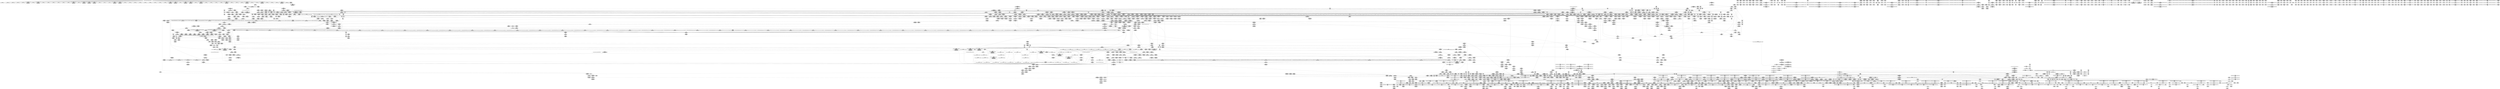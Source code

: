 digraph {
	CE0x5c25280 [shape=record,shape=Mrecord,label="{CE0x5c25280|tomoyo_get_mode:tmp9|security/tomoyo/util.c,981}"]
	CE0x4b6bd00 [shape=record,shape=Mrecord,label="{CE0x4b6bd00|tomoyo_audit_net_log:tmp2|*SummSink*}"]
	CE0x4d4a850 [shape=record,shape=Mrecord,label="{CE0x4d4a850|tomoyo_print_ipv4:entry|*SummSource*}"]
	CE0x723d0c0 [shape=record,shape=Mrecord,label="{CE0x723d0c0|tomoyo_inet_entry:inet_network|security/tomoyo/network.c,476}"]
	CE0x4be1d50 [shape=record,shape=Mrecord,label="{CE0x4be1d50|GLOBAL:tomoyo_domain.__warned|Global_var:tomoyo_domain.__warned}"]
	CE0x4b36290 [shape=record,shape=Mrecord,label="{CE0x4b36290|tomoyo_get_mode:tobool|security/tomoyo/util.c,978|*SummSource*}"]
	CE0x73e8f20 [shape=record,shape=Mrecord,label="{CE0x73e8f20|tomoyo_inet_entry:tmp26|security/tomoyo/network.c,484|*SummSource*}"]
	CE0x4d64a80 [shape=record,shape=Mrecord,label="{CE0x4d64a80|i64_2|*Constant*}"]
	CE0x3ffcf60 [shape=record,shape=Mrecord,label="{CE0x3ffcf60|__fswab16:or|include/uapi/linux/swab.h,53}"]
	CE0x5d655d0 [shape=record,shape=Mrecord,label="{CE0x5d655d0|24:_i32*,_32:_i16,_34:_i8,_35:_i8,_36:_i8,_72:_i8,_:_SCMRE_44,45_}"]
	CE0x5c9d8c0 [shape=record,shape=Mrecord,label="{CE0x5c9d8c0|tomoyo_get_mode:mode.1}"]
	CE0x3c326f0 [shape=record,shape=Mrecord,label="{CE0x3c326f0|GLOBAL:tomoyo_profile|*Constant*}"]
	CE0x3eaa370 [shape=record,shape=Mrecord,label="{CE0x3eaa370|tomoyo_domain:tmp8|security/tomoyo/common.h,1205}"]
	CE0x59c8ef0 [shape=record,shape=Mrecord,label="{CE0x59c8ef0|tomoyo_check_inet_address:retval.0|*SummSource*}"]
	CE0x5867480 [shape=record,shape=Mrecord,label="{CE0x5867480|tomoyo_init_request_info:profile3|security/tomoyo/util.c,1008|*SummSink*}"]
	CE0x3f94ee0 [shape=record,shape=Mrecord,label="{CE0x3f94ee0|tomoyo_check_inet_address:bb}"]
	CE0x4be2830 [shape=record,shape=Mrecord,label="{CE0x4be2830|tomoyo_domain:tmp14|security/tomoyo/common.h,1205|*SummSource*}"]
	CE0x5e03630 [shape=record,shape=Mrecord,label="{CE0x5e03630|_call_void_mcount()_#3}"]
	CE0x4d4a400 [shape=record,shape=Mrecord,label="{CE0x4d4a400|GLOBAL:tomoyo_print_ipv4|*Constant*|*SummSource*}"]
	CE0x4b731e0 [shape=record,shape=Mrecord,label="{CE0x4b731e0|i8_0|*Constant*|*SummSink*}"]
	CE0x4a4d950 [shape=record,shape=Mrecord,label="{CE0x4a4d950|i64_8|*Constant*}"]
	CE0x7362310 [shape=record,shape=Mrecord,label="{CE0x7362310|GLOBAL:tomoyo_socket_keyword|Global_var:tomoyo_socket_keyword|*SummSink*}"]
	CE0x3e1f830 [shape=record,shape=Mrecord,label="{CE0x3e1f830|tomoyo_audit_inet_log:tmp20|security/tomoyo/network.c,394}"]
	CE0x4c5fa90 [shape=record,shape=Mrecord,label="{CE0x4c5fa90|__fswab16:tmp}"]
	CE0x5d4b8d0 [shape=record,shape=Mrecord,label="{CE0x5d4b8d0|i64_3|*Constant*}"]
	CE0x7353190 [shape=record,shape=Mrecord,label="{CE0x7353190|tomoyo_inet_entry:call27|security/tomoyo/network.c,483}"]
	CE0x4b248e0 [shape=record,shape=Mrecord,label="{CE0x4b248e0|128:_i8*,_1208:_%struct.file*,_:_CMRE_2,3_}"]
	CE0x4b5afc0 [shape=record,shape=Mrecord,label="{CE0x4b5afc0|GLOBAL:tomoyo_print_ipv6|*Constant*}"]
	CE0x3d3b600 [shape=record,shape=Mrecord,label="{CE0x3d3b600|tomoyo_audit_inet_log:inet_network|security/tomoyo/network.c,382|*SummSink*}"]
	CE0x3ffaba0 [shape=record,shape=Mrecord,label="{CE0x3ffaba0|__fswab16:shr|include/uapi/linux/swab.h,53}"]
	CE0x72e79d0 [shape=record,shape=Mrecord,label="{CE0x72e79d0|tomoyo_inet_entry:tmp19|security/tomoyo/network.c,479|*SummSink*}"]
	CE0x59cfe90 [shape=record,shape=Mrecord,label="{CE0x59cfe90|tomoyo_check_inet_address:tmp40|security/tomoyo/network.c,532|*SummSink*}"]
	CE0x72a3900 [shape=record,shape=Mrecord,label="{CE0x72a3900|128:_i8*,_1208:_%struct.file*,_:_CMRE_28,29_}"]
	CE0x3c328c0 [shape=record,shape=Mrecord,label="{CE0x3c328c0|COLLAPSED:_GCMRE___llvm_gcov_ctr32134_internal_global_5_x_i64_zeroinitializer:_elem_0:default:}"]
	CE0x3ea85b0 [shape=record,shape=Mrecord,label="{CE0x3ea85b0|tomoyo_print_ipv6:call1|security/tomoyo/network.c,110|*SummSink*}"]
	CE0x73dfa70 [shape=record,shape=Mrecord,label="{CE0x73dfa70|tomoyo_inet_entry:tmp27|security/tomoyo/network.c,485}"]
	CE0x5e028e0 [shape=record,shape=Mrecord,label="{CE0x5e028e0|rcu_lock_acquire18:tmp6|*SummSink*}"]
	CE0x4cd49e0 [shape=record,shape=Mrecord,label="{CE0x4cd49e0|tomoyo_domain:tmp17|security/tomoyo/common.h,1205|*SummSource*}"]
	CE0x5e48fd0 [shape=record,shape=Mrecord,label="{CE0x5e48fd0|tomoyo_audit_inet_log:tmp2|security/tomoyo/network.c,380}"]
	CE0x7269760 [shape=record,shape=Mrecord,label="{CE0x7269760|tomoyo_inet_entry:tmp17|*LoadInst*|security/tomoyo/network.c,477|*SummSource*}"]
	CE0x73cbb70 [shape=record,shape=Mrecord,label="{CE0x73cbb70|tomoyo_check_inet_address:inet|security/tomoyo/network.c,505|*SummSink*}"]
	CE0x584c8b0 [shape=record,shape=Mrecord,label="{CE0x584c8b0|tomoyo_print_ipv6:tmp3|*SummSource*}"]
	CE0x3f51680 [shape=record,shape=Mrecord,label="{CE0x3f51680|tomoyo_check_inet_address:sw.epilog|*SummSink*}"]
	CE0x4ba87b0 [shape=record,shape=Mrecord,label="{CE0x4ba87b0|tomoyo_get_mode:idxprom3|security/tomoyo/util.c,983|*SummSource*}"]
	CE0x590a2c0 [shape=record,shape=Mrecord,label="{CE0x590a2c0|0:_i8,_array:_GCRE_tomoyo_index2category_constant_39_x_i8_c_00_00_00_00_00_00_00_00_00_00_00_00_00_00_00_00_00_00_00_00_00_00_00_01_01_01_01_01_01_01_01_01_01_01_01_01_01_01_02_,_align_16:_elem_20::|security/tomoyo/util.c,983}"]
	CE0x593adb0 [shape=record,shape=Mrecord,label="{CE0x593adb0|_ret_void,_!dbg_!38904|security/tomoyo/common.h,1110|*SummSource*}"]
	CE0x4c5fb00 [shape=record,shape=Mrecord,label="{CE0x4c5fb00|COLLAPSED:_GCMRE___llvm_gcov_ctr5130_internal_global_2_x_i64_zeroinitializer:_elem_0:default:}"]
	CE0x3d2aa30 [shape=record,shape=Mrecord,label="{CE0x3d2aa30|tomoyo_domain:tmp22|security/tomoyo/common.h,1205|*SummSink*}"]
	CE0x5cdc0c0 [shape=record,shape=Mrecord,label="{CE0x5cdc0c0|i64*_getelementptr_inbounds_(_12_x_i64_,_12_x_i64_*___llvm_gcov_ctr31133,_i64_0,_i64_11)|*Constant*}"]
	CE0x5a7ccb0 [shape=record,shape=Mrecord,label="{CE0x5a7ccb0|tomoyo_check_inet_address:if.then16|*SummSource*}"]
	CE0x49efb30 [shape=record,shape=Mrecord,label="{CE0x49efb30|tomoyo_check_inet_address:tmp1|*SummSink*}"]
	CE0x68730e0 [shape=record,shape=Mrecord,label="{CE0x68730e0|get_current:bb|*SummSink*}"]
	CE0x3f948c0 [shape=record,shape=Mrecord,label="{CE0x3f948c0|tomoyo_read_lock16:tmp|*SummSource*}"]
	CE0x58c9060 [shape=record,shape=Mrecord,label="{CE0x58c9060|__fswab16:entry}"]
	CE0x4001a90 [shape=record,shape=Mrecord,label="{CE0x4001a90|COLLAPSED:_CRE:_elem_0::|security/tomoyo/network.c,507}"]
	CE0x596e1d0 [shape=record,shape=Mrecord,label="{CE0x596e1d0|tomoyo_init_request_info:call4|security/tomoyo/util.c,1010|*SummSource*}"]
	CE0x734c640 [shape=record,shape=Mrecord,label="{CE0x734c640|tomoyo_check_inet_address:sa_family|security/tomoyo/network.c,507}"]
	CE0x72398b0 [shape=record,shape=Mrecord,label="{CE0x72398b0|24:_i32*,_32:_i16,_34:_i8,_35:_i8,_36:_i8,_72:_i8,_:_SCMRE_75,76_|*MultipleSource*|security/tomoyo/network.c,469|security/tomoyo/network.c, 469|Function::tomoyo_init_request_info&Arg::r::|security/tomoyo/network.c,475}"]
	CE0x4b80d10 [shape=record,shape=Mrecord,label="{CE0x4b80d10|i64_1|*Constant*}"]
	CE0x3e93a60 [shape=record,shape=Mrecord,label="{CE0x3e93a60|VOIDTB_TE:_CE_6384,6388_|*MultipleSource*|security/tomoyo/util.c,1010|Function::tomoyo_get_mode&Arg::ns::}"]
	CE0x5cd8000 [shape=record,shape=Mrecord,label="{CE0x5cd8000|tomoyo_inet_entry:if.then|*SummSource*}"]
	CE0x596de50 [shape=record,shape=Mrecord,label="{CE0x596de50|tomoyo_init_request_info:tmp12|security/tomoyo/util.c,1010|*SummSink*}"]
	CE0x3ea30f0 [shape=record,shape=Mrecord,label="{CE0x3ea30f0|i64*_getelementptr_inbounds_(_11_x_i64_,_11_x_i64_*___llvm_gcov_ctr54147,_i64_0,_i64_1)|*Constant*|*SummSink*}"]
	CE0x4c244a0 [shape=record,shape=Mrecord,label="{CE0x4c244a0|tomoyo_domain:bb|*SummSink*}"]
	CE0x72710d0 [shape=record,shape=Mrecord,label="{CE0x72710d0|tomoyo_print_ipv4:call|security/tomoyo/network.c,92}"]
	CE0x757efd0 [shape=record,shape=Mrecord,label="{CE0x757efd0|_call_void___llvm_gcov_indirect_counter_increment10(i32*___llvm_gcov_global_state_pred50,_i64**_getelementptr_inbounds_(_3_x_i64*_,_3_x_i64*_*___llvm_gcda_edge_table49,_i64_0,_i64_1)),_!dbg_!38911|security/tomoyo/network.c,509|*SummSource*}"]
	CE0x5c4a010 [shape=record,shape=Mrecord,label="{CE0x5c4a010|tomoyo_domain:tmp5|security/tomoyo/common.h,1205|*SummSource*}"]
	CE0x4e43140 [shape=record,shape=Mrecord,label="{CE0x4e43140|rcu_lock_release21:tmp6|*SummSource*}"]
	CE0x4aaa9b0 [shape=record,shape=Mrecord,label="{CE0x4aaa9b0|_ret_void,_!dbg_!38908|include/linux/rcupdate.h,424}"]
	CE0x5d5abe0 [shape=record,shape=Mrecord,label="{CE0x5d5abe0|tomoyo_inet_entry:if.end|*SummSink*}"]
	CE0x4ade260 [shape=record,shape=Mrecord,label="{CE0x4ade260|tomoyo_check_inet_address:tmp5|security/tomoyo/network.c,509}"]
	CE0x7327e30 [shape=record,shape=Mrecord,label="{CE0x7327e30|srcu_read_unlock20:tmp3|*SummSink*}"]
	CE0x3fb7bb0 [shape=record,shape=Mrecord,label="{CE0x3fb7bb0|GLOBAL:srcu_read_lock17|*Constant*|*SummSource*}"]
	CE0x4a22500 [shape=record,shape=Mrecord,label="{CE0x4a22500|tomoyo_check_inet_address:tmp7|security/tomoyo/network.c,510|*SummSource*}"]
	CE0x4a95fe0 [shape=record,shape=Mrecord,label="{CE0x4a95fe0|tomoyo_check_inet_address:tmp18|security/tomoyo/network.c,517|*SummSource*}"]
	CE0x3ecaf10 [shape=record,shape=Mrecord,label="{CE0x3ecaf10|VOIDTB_TE:_CE_6376,6384_|*MultipleSource*|security/tomoyo/util.c,1010|Function::tomoyo_get_mode&Arg::ns::}"]
	CE0x750b0a0 [shape=record,shape=Mrecord,label="{CE0x750b0a0|rcu_lock_release21:indirectgoto|*SummSource*}"]
	CE0x5d5a0d0 [shape=record,shape=Mrecord,label="{CE0x5d5a0d0|tomoyo_audit_inet_log:tmp12|security/tomoyo/network.c,386|*SummSource*}"]
	CE0x5a1f280 [shape=record,shape=Mrecord,label="{CE0x5a1f280|rcu_lock_acquire18:__here|*SummSource*}"]
	CE0x4a2e300 [shape=record,shape=Mrecord,label="{CE0x4a2e300|__llvm_gcov_indirect_counter_increment10:pred}"]
	CE0x58c8d40 [shape=record,shape=Mrecord,label="{CE0x58c8d40|GLOBAL:__fswab16|*Constant*|*SummSource*}"]
	CE0x5dea200 [shape=record,shape=Mrecord,label="{CE0x5dea200|srcu_read_lock17:call|include/linux/srcu.h,220}"]
	CE0x3dc0ba0 [shape=record,shape=Mrecord,label="{CE0x3dc0ba0|tomoyo_domain:land.lhs.true2|*SummSink*}"]
	CE0x4bf0ca0 [shape=record,shape=Mrecord,label="{CE0x4bf0ca0|tomoyo_check_inet_address:tmp17|security/tomoyo/network.c,517|*SummSource*}"]
	CE0x5e02950 [shape=record,shape=Mrecord,label="{CE0x5e02950|rcu_lock_acquire18:tmp7}"]
	CE0x72b6ea0 [shape=record,shape=Mrecord,label="{CE0x72b6ea0|tomoyo_inet_entry:is_ipv614|security/tomoyo/network.c,478|*SummSource*}"]
	CE0x74e7220 [shape=record,shape=Mrecord,label="{CE0x74e7220|tomoyo_audit_inet_log:add.ptr|security/tomoyo/network.c,390}"]
	CE0x757ea10 [shape=record,shape=Mrecord,label="{CE0x757ea10|_call_void_mcount()_#3}"]
	CE0x4b2ff00 [shape=record,shape=Mrecord,label="{CE0x4b2ff00|0:_i8,_array:_GCRE_tomoyo_index2category_constant_39_x_i8_c_00_00_00_00_00_00_00_00_00_00_00_00_00_00_00_00_00_00_00_00_00_00_00_01_01_01_01_01_01_01_01_01_01_01_01_01_01_01_02_,_align_16:_elem_2::|security/tomoyo/util.c,983}"]
	CE0x58ca750 [shape=record,shape=Mrecord,label="{CE0x58ca750|__fswab16:val|Function::__fswab16&Arg::val::|*SummSource*}"]
	CE0x5909d30 [shape=record,shape=Mrecord,label="{CE0x5909d30|i64*_getelementptr_inbounds_(_2_x_i64_,_2_x_i64_*___llvm_gcov_ctr4434,_i64_0,_i64_1)|*Constant*}"]
	CE0x4d4a0a0 [shape=record,shape=Mrecord,label="{CE0x4d4a0a0|_call_void_tomoyo_print_ipv4(i8*_%arraydecay4,_i32_128,_i32*_%tmp3,_i32*_%tmp3)_#9,_!dbg_!38920|security/tomoyo/network.c,388}"]
	CE0x7499440 [shape=record,shape=Mrecord,label="{CE0x7499440|tomoyo_check_inet_address:entry|*SummSource*}"]
	CE0x4aaaa20 [shape=record,shape=Mrecord,label="{CE0x4aaaa20|_ret_void,_!dbg_!38908|include/linux/rcupdate.h,424|*SummSource*}"]
	CE0x72a86b0 [shape=record,shape=Mrecord,label="{CE0x72a86b0|i32_6|*Constant*}"]
	CE0x3f2ca90 [shape=record,shape=Mrecord,label="{CE0x3f2ca90|i64_1|*Constant*}"]
	CE0x57c47c0 [shape=record,shape=Mrecord,label="{CE0x57c47c0|rcu_lock_release21:bb|*SummSource*}"]
	CE0x4c98a80 [shape=record,shape=Mrecord,label="{CE0x4c98a80|rcu_lock_release21:tmp7}"]
	"CONST[source:0(mediator),value:2(dynamic)][purpose:{subject}][SnkIdx:0]"
	CE0x592b7b0 [shape=record,shape=Mrecord,label="{CE0x592b7b0|i32_1205|*Constant*|*SummSink*}"]
	CE0x4d4a670 [shape=record,shape=Mrecord,label="{CE0x4d4a670|tomoyo_print_ipv4:entry|*SummSink*}"]
	CE0x49abbf0 [shape=record,shape=Mrecord,label="{CE0x49abbf0|tomoyo_read_lock16:tmp3|*SummSource*}"]
	CE0x5a7c080 [shape=record,shape=Mrecord,label="{CE0x5a7c080|i32_1|*Constant*}"]
	CE0x5dc9ad0 [shape=record,shape=Mrecord,label="{CE0x5dc9ad0|GLOBAL:tomoyo_print_ipv6|*Constant*|*SummSource*}"]
	CE0x6873320 [shape=record,shape=Mrecord,label="{CE0x6873320|_call_void_lock_release(%struct.lockdep_map*_%map,_i32_1,_i64_ptrtoint_(i8*_blockaddress(_rcu_lock_release21,_%__here)_to_i64))_#9,_!dbg_!38907|include/linux/rcupdate.h,423|*SummSink*}"]
	CE0x5e03500 [shape=record,shape=Mrecord,label="{CE0x5e03500|rcu_lock_release21:tmp3|*SummSink*}"]
	CE0x4b2fbb0 [shape=record,shape=Mrecord,label="{CE0x4b2fbb0|tomoyo_audit_net_log:bb}"]
	CE0x5cc4b60 [shape=record,shape=Mrecord,label="{CE0x5cc4b60|tomoyo_get_mode:tmp26|security/tomoyo/util.c,987|*SummSource*}"]
	CE0x4a2e700 [shape=record,shape=Mrecord,label="{CE0x4a2e700|tomoyo_check_inet_address:is_ipv6|security/tomoyo/network.c,511}"]
	CE0x4b244d0 [shape=record,shape=Mrecord,label="{CE0x4b244d0|tomoyo_domain:security|security/tomoyo/common.h,1205}"]
	CE0x73e0060 [shape=record,shape=Mrecord,label="{CE0x73e0060|tomoyo_inet_entry:error.0}"]
	CE0x7499c90 [shape=record,shape=Mrecord,label="{CE0x7499c90|tomoyo_check_inet_address:tmp12|security/tomoyo/network.c,512|*SummSource*}"]
	CE0x59bf600 [shape=record,shape=Mrecord,label="{CE0x59bf600|tomoyo_get_mode:tmp17|security/tomoyo/util.c,983}"]
	CE0x5897bc0 [shape=record,shape=Mrecord,label="{CE0x5897bc0|tomoyo_check_inet_address:tmp33|security/tomoyo/network.c,527|*SummSource*}"]
	CE0x59cf8e0 [shape=record,shape=Mrecord,label="{CE0x59cf8e0|tomoyo_check_inet_address:tmp40|security/tomoyo/network.c,532}"]
	CE0x5a958f0 [shape=record,shape=Mrecord,label="{CE0x5a958f0|24:_i32*,_32:_i16,_34:_i8,_35:_i8,_36:_i8,_72:_i8,_:_SCMRE_51,52_}"]
	CE0x4a2e770 [shape=record,shape=Mrecord,label="{CE0x4a2e770|tomoyo_check_inet_address:is_ipv6|security/tomoyo/network.c,511|*SummSource*}"]
	CE0x4a59c90 [shape=record,shape=Mrecord,label="{CE0x4a59c90|tomoyo_check_inet_address:tmp37|security/tomoyo/network.c,529|*SummSink*}"]
	CE0x4b26a30 [shape=record,shape=Mrecord,label="{CE0x4b26a30|GLOBAL:__llvm_gcov_ctr4846|Global_var:__llvm_gcov_ctr4846}"]
	CE0x73a0490 [shape=record,shape=Mrecord,label="{CE0x73a0490|tomoyo_check_inet_address:u6_addr8|security/tomoyo/network.c,513|*SummSink*}"]
	CE0x4a4dd00 [shape=record,shape=Mrecord,label="{CE0x4a4dd00|tomoyo_check_inet_address:tmp15|security/tomoyo/network.c,517|*SummSink*}"]
	CE0x3d57d60 [shape=record,shape=Mrecord,label="{CE0x3d57d60|tomoyo_init_request_info:tmp1}"]
	CE0x4b69eb0 [shape=record,shape=Mrecord,label="{CE0x4b69eb0|tomoyo_audit_net_log:idxprom|security/tomoyo/network.c,367|*SummSink*}"]
	CE0x58dfc10 [shape=record,shape=Mrecord,label="{CE0x58dfc10|0:_i8,_array:_GCRE_tomoyo_index2category_constant_39_x_i8_c_00_00_00_00_00_00_00_00_00_00_00_00_00_00_00_00_00_00_00_00_00_00_00_01_01_01_01_01_01_01_01_01_01_01_01_01_01_01_02_,_align_16:_elem_24::|security/tomoyo/util.c,983}"]
	CE0x4aba8d0 [shape=record,shape=Mrecord,label="{CE0x4aba8d0|tomoyo_inet_entry:tmp5|security/tomoyo/network.c,471}"]
	CE0x71e7d50 [shape=record,shape=Mrecord,label="{CE0x71e7d50|i64*_getelementptr_inbounds_(_2_x_i64_,_2_x_i64_*___llvm_gcov_ctr4632,_i64_0,_i64_0)|*Constant*|*SummSource*}"]
	CE0x58da8c0 [shape=record,shape=Mrecord,label="{CE0x58da8c0|128:_i8*,_1208:_%struct.file*,_:_CMRE_38,39_}"]
	CE0x4ca8f80 [shape=record,shape=Mrecord,label="{CE0x4ca8f80|tomoyo_check_inet_address:sin_addr|security/tomoyo/network.c,521|*SummSink*}"]
	CE0x7260500 [shape=record,shape=Mrecord,label="{CE0x7260500|i32_2|*Constant*}"]
	CE0x6872cf0 [shape=record,shape=Mrecord,label="{CE0x6872cf0|i64*_getelementptr_inbounds_(_2_x_i64_,_2_x_i64_*___llvm_gcov_ctr53148,_i64_0,_i64_0)|*Constant*}"]
	CE0x3c33230 [shape=record,shape=Mrecord,label="{CE0x3c33230|tomoyo_read_unlock19:tmp3}"]
	CE0x72a3400 [shape=record,shape=Mrecord,label="{CE0x72a3400|128:_i8*,_1208:_%struct.file*,_:_CMRE_24,25_}"]
	CE0x4ab95f0 [shape=record,shape=Mrecord,label="{CE0x4ab95f0|_call_void_lockdep_rcu_suspicious(i8*_getelementptr_inbounds_(_25_x_i8_,_25_x_i8_*_.str12,_i32_0,_i32_0),_i32_1205,_i8*_getelementptr_inbounds_(_45_x_i8_,_45_x_i8_*_.str13,_i32_0,_i32_0))_#9,_!dbg_!38917|security/tomoyo/common.h,1205|*SummSink*}"]
	CE0x5e497f0 [shape=record,shape=Mrecord,label="{CE0x5e497f0|tomoyo_audit_inet_log:tmp13|security/tomoyo/network.c,388}"]
	CE0x3d57af0 [shape=record,shape=Mrecord,label="{CE0x3d57af0|tomoyo_domain:tobool1|security/tomoyo/common.h,1205|*SummSink*}"]
	CE0x58dadc0 [shape=record,shape=Mrecord,label="{CE0x58dadc0|128:_i8*,_1208:_%struct.file*,_:_CMRE_42,43_}"]
	CE0x3d7a0e0 [shape=record,shape=Mrecord,label="{CE0x3d7a0e0|tomoyo_print_ipv6:lnot|security/tomoyo/network.c,111}"]
	CE0x58dfec0 [shape=record,shape=Mrecord,label="{CE0x58dfec0|0:_i8,_array:_GCRE_tomoyo_index2category_constant_39_x_i8_c_00_00_00_00_00_00_00_00_00_00_00_00_00_00_00_00_00_00_00_00_00_00_00_01_01_01_01_01_01_01_01_01_01_01_01_01_01_01_02_,_align_16:_elem_25::|security/tomoyo/util.c,983}"]
	CE0x59cfdb0 [shape=record,shape=Mrecord,label="{CE0x59cfdb0|i64*_getelementptr_inbounds_(_19_x_i64_,_19_x_i64_*___llvm_gcov_ctr4846,_i64_0,_i64_18)|*Constant*|*SummSource*}"]
	CE0x6860370 [shape=record,shape=Mrecord,label="{CE0x6860370|i32_(%struct.tomoyo_request_info.524*,_%struct.tomoyo_domain_info*,_i8)*_bitcast_(i32_(%struct.tomoyo_request_info*,_%struct.tomoyo_domain_info*,_i8)*_tomoyo_init_request_info_to_i32_(%struct.tomoyo_request_info.524*,_%struct.tomoyo_domain_info*,_i8)*)|*Constant*|*SummSink*}"]
	CE0x73a7e50 [shape=record,shape=Mrecord,label="{CE0x73a7e50|get_current:tmp|*SummSource*}"]
	CE0x73f9360 [shape=record,shape=Mrecord,label="{CE0x73f9360|tomoyo_inet_entry:tmp30|security/tomoyo/network.c,486|*SummSink*}"]
	CE0x5a3dea0 [shape=record,shape=Mrecord,label="{CE0x5a3dea0|tomoyo_audit_inet_log:tmp8|security/tomoyo/network.c,384}"]
	CE0x3c32f50 [shape=record,shape=Mrecord,label="{CE0x3c32f50|tomoyo_read_unlock19:tmp2|*SummSource*}"]
	CE0x73a7b40 [shape=record,shape=Mrecord,label="{CE0x73a7b40|get_current:tmp3}"]
	CE0x3e82530 [shape=record,shape=Mrecord,label="{CE0x3e82530|GLOBAL:tomoyo_policy_loaded|Global_var:tomoyo_policy_loaded}"]
	CE0x5ba9a40 [shape=record,shape=Mrecord,label="{CE0x5ba9a40|tomoyo_init_request_info:tmp5|security/tomoyo/util.c,1004|*SummSink*}"]
	CE0x751cdc0 [shape=record,shape=Mrecord,label="{CE0x751cdc0|rcu_lock_acquire18:tmp4|include/linux/rcupdate.h,418|*SummSink*}"]
	CE0x73eed30 [shape=record,shape=Mrecord,label="{CE0x73eed30|i64*_getelementptr_inbounds_(_11_x_i64_,_11_x_i64_*___llvm_gcov_ctr5229,_i64_0,_i64_10)|*Constant*|*SummSink*}"]
	CE0x4a67050 [shape=record,shape=Mrecord,label="{CE0x4a67050|_ret_i32_%error.0,_!dbg_!38961|security/tomoyo/network.c,488|*SummSink*}"]
	CE0x4ade5b0 [shape=record,shape=Mrecord,label="{CE0x4ade5b0|__llvm_gcov_indirect_counter_increment10:tmp|*SummSink*}"]
	CE0x5e6e480 [shape=record,shape=Mrecord,label="{CE0x5e6e480|tomoyo_print_ipv6:buffer_len|Function::tomoyo_print_ipv6&Arg::buffer_len::|*SummSource*}"]
	CE0x4c247c0 [shape=record,shape=Mrecord,label="{CE0x4c247c0|tomoyo_get_mode:tmp5|security/tomoyo/util.c,978|*SummSink*}"]
	CE0x5c7ad20 [shape=record,shape=Mrecord,label="{CE0x5c7ad20|tomoyo_audit_inet_log:inet_network3|security/tomoyo/network.c,384|*SummSink*}"]
	CE0x5c26470 [shape=record,shape=Mrecord,label="{CE0x5c26470|i32_1|*Constant*}"]
	CE0x5b85010 [shape=record,shape=Mrecord,label="{CE0x5b85010|GLOBAL:tomoyo_domain|*Constant*|*SummSink*}"]
	CE0x4c99a10 [shape=record,shape=Mrecord,label="{CE0x4c99a10|rcu_lock_release21:tmp|*SummSink*}"]
	CE0x73ffef0 [shape=record,shape=Mrecord,label="{CE0x73ffef0|GLOBAL:tomoyo_read_unlock19|*Constant*|*SummSource*}"]
	CE0x4001920 [shape=record,shape=Mrecord,label="{CE0x4001920|tomoyo_check_inet_address:sa_family|security/tomoyo/network.c,507|*SummSource*}"]
	CE0x5945650 [shape=record,shape=Mrecord,label="{CE0x5945650|i64_16|*Constant*|*SummSource*}"]
	CE0x4a74f30 [shape=record,shape=Mrecord,label="{CE0x4a74f30|i32_24|*Constant*|*SummSink*}"]
	CE0x49ef0b0 [shape=record,shape=Mrecord,label="{CE0x49ef0b0|tomoyo_init_request_info:domain|Function::tomoyo_init_request_info&Arg::domain::|*SummSource*}"]
	CE0x5bd9540 [shape=record,shape=Mrecord,label="{CE0x5bd9540|24:_i32*,_32:_i16,_34:_i8,_35:_i8,_36:_i8,_72:_i8,_:_SCMRE_27,28_}"]
	CE0x73f8cf0 [shape=record,shape=Mrecord,label="{CE0x73f8cf0|tomoyo_inet_entry:tmp29|security/tomoyo/network.c,486|*SummSink*}"]
	CE0x5c4a520 [shape=record,shape=Mrecord,label="{CE0x5c4a520|i64*_getelementptr_inbounds_(_5_x_i64_,_5_x_i64_*___llvm_gcov_ctr32134,_i64_0,_i64_3)|*Constant*}"]
	CE0x5cde080 [shape=record,shape=Mrecord,label="{CE0x5cde080|tomoyo_read_unlock19:tmp1|*SummSource*}"]
	CE0x5d9deb0 [shape=record,shape=Mrecord,label="{CE0x5d9deb0|srcu_read_unlock20:idx|Function::srcu_read_unlock20&Arg::idx::}"]
	CE0x5b3e200 [shape=record,shape=Mrecord,label="{CE0x5b3e200|i64*_getelementptr_inbounds_(_6_x_i64_,_6_x_i64_*___llvm_gcov_ctr5427,_i64_0,_i64_0)|*Constant*|*SummSink*}"]
	CE0x4d64c90 [shape=record,shape=Mrecord,label="{CE0x4d64c90|GLOBAL:tomoyo_profile|*Constant*|*SummSource*}"]
	CE0x3dce7a0 [shape=record,shape=Mrecord,label="{CE0x3dce7a0|i32_4|*Constant*}"]
	CE0x7271780 [shape=record,shape=Mrecord,label="{CE0x7271780|i64*_getelementptr_inbounds_(_2_x_i64_,_2_x_i64_*___llvm_gcov_ctr4434,_i64_0,_i64_0)|*Constant*}"]
	CE0x4aaa7d0 [shape=record,shape=Mrecord,label="{CE0x4aaa7d0|rcu_lock_release21:map|Function::rcu_lock_release21&Arg::map::|*SummSink*}"]
	CE0x7371730 [shape=record,shape=Mrecord,label="{CE0x7371730|_ret_void,_!dbg_!38911|security/tomoyo/network.c,94|*SummSink*}"]
	CE0x5c26d60 [shape=record,shape=Mrecord,label="{CE0x5c26d60|24:_i32*,_32:_i16,_34:_i8,_35:_i8,_36:_i8,_72:_i8,_:_SCMRE_40,41_}"]
	CE0x3d2b300 [shape=record,shape=Mrecord,label="{CE0x3d2b300|i64*_getelementptr_inbounds_(_12_x_i64_,_12_x_i64_*___llvm_gcov_ctr31133,_i64_0,_i64_6)|*Constant*|*SummSource*}"]
	CE0x3ef6bd0 [shape=record,shape=Mrecord,label="{CE0x3ef6bd0|rcu_lock_release21:tmp2}"]
	CE0x5b557b0 [shape=record,shape=Mrecord,label="{CE0x5b557b0|tomoyo_inet_entry:tmp6|security/tomoyo/network.c,473}"]
	CE0x4c15770 [shape=record,shape=Mrecord,label="{CE0x4c15770|tomoyo_audit_net_log:idxprom|security/tomoyo/network.c,367}"]
	CE0x72919b0 [shape=record,shape=Mrecord,label="{CE0x72919b0|tomoyo_inet_entry:param8|security/tomoyo/network.c,477|*SummSource*}"]
	CE0x5b9dc10 [shape=record,shape=Mrecord,label="{CE0x5b9dc10|24:_i32*,_32:_i16,_34:_i8,_35:_i8,_36:_i8,_72:_i8,_:_SCMRE_54,55_}"]
	CE0x5a48410 [shape=record,shape=Mrecord,label="{CE0x5a48410|i64*_getelementptr_inbounds_(_2_x_i64_,_2_x_i64_*___llvm_gcov_ctr5130,_i64_0,_i64_0)|*Constant*}"]
	CE0x5d4bd70 [shape=record,shape=Mrecord,label="{CE0x5d4bd70|COLLAPSED:_GCMRE___llvm_gcov_ctr4533_internal_global_2_x_i64_zeroinitializer:_elem_0:default:}"]
	CE0x5e4f3a0 [shape=record,shape=Mrecord,label="{CE0x5e4f3a0|rcu_lock_acquire18:tmp|*SummSink*}"]
	CE0x3dbcf50 [shape=record,shape=Mrecord,label="{CE0x3dbcf50|tomoyo_domain:tmp23|security/tomoyo/common.h,1205|*SummSource*}"]
	CE0x3ffac60 [shape=record,shape=Mrecord,label="{CE0x3ffac60|__fswab16:and2|include/uapi/linux/swab.h,53|*SummSource*}"]
	CE0x3ffd490 [shape=record,shape=Mrecord,label="{CE0x3ffd490|__fswab16:conv3|include/uapi/linux/swab.h,53|*SummSource*}"]
	CE0x3e2c1a0 [shape=record,shape=Mrecord,label="{CE0x3e2c1a0|tomoyo_check_inet_address:if.then8}"]
	CE0x4b81080 [shape=record,shape=Mrecord,label="{CE0x4b81080|i64_4|*Constant*|*SummSource*}"]
	CE0x722dc90 [shape=record,shape=Mrecord,label="{CE0x722dc90|i64*_getelementptr_inbounds_(_6_x_i64_,_6_x_i64_*___llvm_gcov_ctr5427,_i64_0,_i64_5)|*Constant*}"]
	CE0x4a22660 [shape=record,shape=Mrecord,label="{CE0x4a22660|tomoyo_check_inet_address:tmp7|security/tomoyo/network.c,510|*SummSink*}"]
	CE0x5d8df70 [shape=record,shape=Mrecord,label="{CE0x5d8df70|tomoyo_audit_inet_log:param|security/tomoyo/network.c,382|*SummSource*}"]
	CE0x4b4c4e0 [shape=record,shape=Mrecord,label="{CE0x4b4c4e0|__llvm_gcov_indirect_counter_increment10:predecessor|Function::__llvm_gcov_indirect_counter_increment10&Arg::predecessor::|*SummSource*}"]
	CE0x5941860 [shape=record,shape=Mrecord,label="{CE0x5941860|tomoyo_read_lock16:bb}"]
	CE0x5c8c670 [shape=record,shape=Mrecord,label="{CE0x5c8c670|GLOBAL:get_current|*Constant*|*SummSource*}"]
	CE0x3ea8450 [shape=record,shape=Mrecord,label="{CE0x3ea8450|tomoyo_print_ipv6:call1|security/tomoyo/network.c,110|*SummSource*}"]
	CE0x592c060 [shape=record,shape=Mrecord,label="{CE0x592c060|tomoyo_domain:if.then|*SummSource*}"]
	CE0x4004170 [shape=record,shape=Mrecord,label="{CE0x4004170|i64*_null|*Constant*|*SummSink*}"]
	CE0x59b8f60 [shape=record,shape=Mrecord,label="{CE0x59b8f60|tomoyo_get_mode:config7|security/tomoyo/util.c,983|*SummSink*}"]
	CE0x49daa80 [shape=record,shape=Mrecord,label="{CE0x49daa80|i32_2|*Constant*|*SummSink*}"]
	CE0x5945750 [shape=record,shape=Mrecord,label="{CE0x5945750|__fswab16:bb}"]
	CE0x5e468c0 [shape=record,shape=Mrecord,label="{CE0x5e468c0|tomoyo_get_mode:tmp3|security/tomoyo/util.c,978}"]
	CE0x4cd71f0 [shape=record,shape=Mrecord,label="{CE0x4cd71f0|get_current:tmp4|./arch/x86/include/asm/current.h,14|*SummSource*}"]
	CE0x3d58300 [shape=record,shape=Mrecord,label="{CE0x3d58300|i64*_getelementptr_inbounds_(_2_x_i64_,_2_x_i64_*___llvm_gcov_ctr4533,_i64_0,_i64_0)|*Constant*|*SummSource*}"]
	CE0x584c750 [shape=record,shape=Mrecord,label="{CE0x584c750|tomoyo_print_ipv6:tmp3}"]
	CE0x3f94cd0 [shape=record,shape=Mrecord,label="{CE0x3f94cd0|i64*_getelementptr_inbounds_(_2_x_i64_,_2_x_i64_*___llvm_gcov_ctr5130,_i64_0,_i64_0)|*Constant*|*SummSource*}"]
	CE0x4c80110 [shape=record,shape=Mrecord,label="{CE0x4c80110|tomoyo_check_inet_address:tmp28|security/tomoyo/network.c,525|*SummSink*}"]
	CE0x59cfff0 [shape=record,shape=Mrecord,label="{CE0x59cfff0|tomoyo_check_inet_address:tmp41|security/tomoyo/network.c,532}"]
	CE0x723d6e0 [shape=record,shape=Mrecord,label="{CE0x723d6e0|tomoyo_inet_entry:param|security/tomoyo/network.c,476|*SummSink*}"]
	CE0x5c689c0 [shape=record,shape=Mrecord,label="{CE0x5c689c0|GLOBAL:srcu_read_unlock20|*Constant*|*SummSink*}"]
	CE0x730b5d0 [shape=record,shape=Mrecord,label="{CE0x730b5d0|tomoyo_inet_entry:conv22|security/tomoyo/network.c,480}"]
	CE0x750a520 [shape=record,shape=Mrecord,label="{CE0x750a520|i64*_getelementptr_inbounds_(_4_x_i64_,_4_x_i64_*___llvm_gcov_ctr4731,_i64_0,_i64_0)|*Constant*|*SummSink*}"]
	CE0x4c2f890 [shape=record,shape=Mrecord,label="{CE0x4c2f890|tomoyo_inet_entry:tmp14|security/tomoyo/network.c,475}"]
	CE0x3ecb2f0 [shape=record,shape=Mrecord,label="{CE0x3ecb2f0|i64*_getelementptr_inbounds_(_11_x_i64_,_11_x_i64_*___llvm_gcov_ctr54147,_i64_0,_i64_8)|*Constant*|*SummSource*}"]
	CE0x3ffa1e0 [shape=record,shape=Mrecord,label="{CE0x3ffa1e0|__fswab16:conv1|include/uapi/linux/swab.h,53}"]
	CE0x5cdc360 [shape=record,shape=Mrecord,label="{CE0x5cdc360|i64*_getelementptr_inbounds_(_12_x_i64_,_12_x_i64_*___llvm_gcov_ctr31133,_i64_0,_i64_11)|*Constant*|*SummSource*}"]
	CE0x4009db0 [shape=record,shape=Mrecord,label="{CE0x4009db0|tomoyo_check_inet_address:sw.bb4|*SummSink*}"]
	CE0x3dc0750 [shape=record,shape=Mrecord,label="{CE0x3dc0750|_call_void_rcu_lock_acquire18(%struct.lockdep_map*_%dep_map)_#9,_!dbg_!38906|include/linux/srcu.h,222|*SummSource*}"]
	CE0x731dd90 [shape=record,shape=Mrecord,label="{CE0x731dd90|tomoyo_inet_entry:port26|security/tomoyo/network.c,480}"]
	CE0x3ea01b0 [shape=record,shape=Mrecord,label="{CE0x3ea01b0|tomoyo_audit_inet_log:arraydecay4|security/tomoyo/network.c,388|*SummSource*}"]
	CE0x59957a0 [shape=record,shape=Mrecord,label="{CE0x59957a0|rcu_lock_acquire18:tmp|*SummSource*}"]
	CE0x5d4b940 [shape=record,shape=Mrecord,label="{CE0x5d4b940|i64_3|*Constant*|*SummSource*}"]
	CE0x5a4e620 [shape=record,shape=Mrecord,label="{CE0x5a4e620|tomoyo_print_ipv6:tmp2|*SummSource*}"]
	CE0x5bd9760 [shape=record,shape=Mrecord,label="{CE0x5bd9760|24:_i32*,_32:_i16,_34:_i8,_35:_i8,_36:_i8,_72:_i8,_:_SCMRE_29,30_}"]
	CE0x49b0a50 [shape=record,shape=Mrecord,label="{CE0x49b0a50|tomoyo_init_request_info:tobool|security/tomoyo/util.c,1004}"]
	CE0x5bd9650 [shape=record,shape=Mrecord,label="{CE0x5bd9650|24:_i32*,_32:_i16,_34:_i8,_35:_i8,_36:_i8,_72:_i8,_:_SCMRE_28,29_}"]
	CE0x5c7abf0 [shape=record,shape=Mrecord,label="{CE0x5c7abf0|tomoyo_audit_inet_log:inet_network3|security/tomoyo/network.c,384|*SummSource*}"]
	CE0x58a8870 [shape=record,shape=Mrecord,label="{CE0x58a8870|0:_i8,_array:_GCRE_tomoyo_index2category_constant_39_x_i8_c_00_00_00_00_00_00_00_00_00_00_00_00_00_00_00_00_00_00_00_00_00_00_00_01_01_01_01_01_01_01_01_01_01_01_01_01_01_01_02_,_align_16:_elem_11::|security/tomoyo/util.c,983}"]
	CE0x5882d50 [shape=record,shape=Mrecord,label="{CE0x5882d50|get_current:tmp2|*SummSource*}"]
	CE0x58a0af0 [shape=record,shape=Mrecord,label="{CE0x58a0af0|i64*_getelementptr_inbounds_(_19_x_i64_,_19_x_i64_*___llvm_gcov_ctr4846,_i64_0,_i64_15)|*Constant*|*SummSink*}"]
	CE0x5dc9780 [shape=record,shape=Mrecord,label="{CE0x5dc9780|COLLAPSED:_GCMRE___llvm_gcov_ctr4038_internal_global_2_x_i64_zeroinitializer:_elem_0:default:}"]
	CE0x74bdbd0 [shape=record,shape=Mrecord,label="{CE0x74bdbd0|tomoyo_audit_inet_log:arraydecay5|security/tomoyo/network.c,389|*SummSink*}"]
	CE0x3ea6160 [shape=record,shape=Mrecord,label="{CE0x3ea6160|_call_void_mcount()_#3|*SummSink*}"]
	CE0x6872b20 [shape=record,shape=Mrecord,label="{CE0x6872b20|i8*_undef|*Constant*|*SummSource*}"]
	CE0x7260a00 [shape=record,shape=Mrecord,label="{CE0x7260a00|tomoyo_inet_entry:is_ipv6|security/tomoyo/network.c,478}"]
	CE0x5c976f0 [shape=record,shape=Mrecord,label="{CE0x5c976f0|tomoyo_get_mode:default_config|security/tomoyo/util.c,986}"]
	CE0x5dbf430 [shape=record,shape=Mrecord,label="{CE0x5dbf430|tomoyo_get_mode:tmp1}"]
	CE0x3eca7e0 [shape=record,shape=Mrecord,label="{CE0x3eca7e0|tomoyo_domain:tmp3|*SummSink*}"]
	CE0x5bad7d0 [shape=record,shape=Mrecord,label="{CE0x5bad7d0|24:_i32*,_32:_i16,_34:_i8,_35:_i8,_36:_i8,_72:_i8,_:_SCMRE_26,27_}"]
	CE0x3ddf4d0 [shape=record,shape=Mrecord,label="{CE0x3ddf4d0|128:_i8*,_1208:_%struct.file*,_:_CMRE_52,56_|*MultipleSource*|security/tomoyo/common.h,1205|security/tomoyo/common.h,1205}"]
	CE0x5e02e30 [shape=record,shape=Mrecord,label="{CE0x5e02e30|i8*_undef|*Constant*}"]
	CE0x732e490 [shape=record,shape=Mrecord,label="{CE0x732e490|i64*_getelementptr_inbounds_(_2_x_i64_,_2_x_i64_*___llvm_gcov_ctr4632,_i64_0,_i64_1)|*Constant*|*SummSink*}"]
	CE0x72a3680 [shape=record,shape=Mrecord,label="{CE0x72a3680|128:_i8*,_1208:_%struct.file*,_:_CMRE_26,27_}"]
	CE0x72b5690 [shape=record,shape=Mrecord,label="{CE0x72b5690|tomoyo_inet_entry:inet_network13|security/tomoyo/network.c,478|*SummSink*}"]
	CE0x58202a0 [shape=record,shape=Mrecord,label="{CE0x58202a0|_call_void_lock_acquire(%struct.lockdep_map*_%map,_i32_0,_i32_0,_i32_2,_i32_0,_%struct.lockdep_map*_null,_i64_ptrtoint_(i8*_blockaddress(_rcu_lock_acquire18,_%__here)_to_i64))_#9,_!dbg_!38907|include/linux/rcupdate.h,418|*SummSource*}"]
	CE0x5aaca60 [shape=record,shape=Mrecord,label="{CE0x5aaca60|srcu_read_lock17:entry|*SummSource*}"]
	CE0x73e8b20 [shape=record,shape=Mrecord,label="{CE0x73e8b20|tomoyo_inet_entry:tmp25|security/tomoyo/network.c,484|*SummSource*}"]
	CE0x5d4bde0 [shape=record,shape=Mrecord,label="{CE0x5d4bde0|tomoyo_read_unlock19:tmp|*SummSource*}"]
	CE0x3eb37d0 [shape=record,shape=Mrecord,label="{CE0x3eb37d0|i64*_getelementptr_inbounds_(_4_x_i64_,_4_x_i64_*___llvm_gcov_ctr4137,_i64_0,_i64_2)|*Constant*|*SummSink*}"]
	CE0x3ced070 [shape=record,shape=Mrecord,label="{CE0x3ced070|tomoyo_inet_entry:arrayidx|security/tomoyo/network.c,471|*SummSink*}"]
	CE0x74926f0 [shape=record,shape=Mrecord,label="{CE0x74926f0|tomoyo_check_inet_address:tmp4|security/tomoyo/network.c,509}"]
	CE0x5cc56d0 [shape=record,shape=Mrecord,label="{CE0x5cc56d0|i32_3|*Constant*}"]
	CE0x5a62be0 [shape=record,shape=Mrecord,label="{CE0x5a62be0|i8*_getelementptr_inbounds_(_25_x_i8_,_25_x_i8_*_.str12,_i32_0,_i32_0)|*Constant*|*SummSink*}"]
	CE0x4ab8fd0 [shape=record,shape=Mrecord,label="{CE0x4ab8fd0|tomoyo_domain:tmp10|security/tomoyo/common.h,1205|*SummSink*}"]
	CE0x74aea60 [shape=record,shape=Mrecord,label="{CE0x74aea60|tomoyo_check_inet_address:tmp2|*LoadInst*|security/tomoyo/network.c,507}"]
	CE0x5cc6730 [shape=record,shape=Mrecord,label="{CE0x5cc6730|tomoyo_init_request_info:index|Function::tomoyo_init_request_info&Arg::index::}"]
	CE0x4b2ff70 [shape=record,shape=Mrecord,label="{CE0x4b2ff70|0:_i8,_array:_GCRE_tomoyo_index2category_constant_39_x_i8_c_00_00_00_00_00_00_00_00_00_00_00_00_00_00_00_00_00_00_00_00_00_00_00_01_01_01_01_01_01_01_01_01_01_01_01_01_01_01_02_,_align_16:_elem_19::|security/tomoyo/util.c,983}"]
	CE0x4047e70 [shape=record,shape=Mrecord,label="{CE0x4047e70|tomoyo_audit_inet_log:tmp8|security/tomoyo/network.c,384|*SummSource*}"]
	CE0x74bdd60 [shape=record,shape=Mrecord,label="{CE0x74bdd60|tomoyo_audit_inet_log:call|security/tomoyo/network.c,389}"]
	CE0x3ea3910 [shape=record,shape=Mrecord,label="{CE0x3ea3910|i64*_getelementptr_inbounds_(_11_x_i64_,_11_x_i64_*___llvm_gcov_ctr54147,_i64_0,_i64_0)|*Constant*|*SummSink*}"]
	CE0x4c48620 [shape=record,shape=Mrecord,label="{CE0x4c48620|tomoyo_check_inet_address:tmp27|security/tomoyo/network.c,525|*SummSink*}"]
	CE0x5e46930 [shape=record,shape=Mrecord,label="{CE0x5e46930|tomoyo_get_mode:tmp3|security/tomoyo/util.c,978|*SummSource*}"]
	CE0x749dd10 [shape=record,shape=Mrecord,label="{CE0x749dd10|tomoyo_inet_entry:tmp31|security/tomoyo/network.c,488|*SummSink*}"]
	CE0x4b12e60 [shape=record,shape=Mrecord,label="{CE0x4b12e60|_ret_void|*SummSink*}"]
	CE0x5c4a870 [shape=record,shape=Mrecord,label="{CE0x5c4a870|i64*_getelementptr_inbounds_(_5_x_i64_,_5_x_i64_*___llvm_gcov_ctr32134,_i64_0,_i64_3)|*Constant*|*SummSource*}"]
	CE0x4c559b0 [shape=record,shape=Mrecord,label="{CE0x4c559b0|i64*_getelementptr_inbounds_(_12_x_i64_,_12_x_i64_*___llvm_gcov_ctr31133,_i64_0,_i64_3)|*Constant*}"]
	CE0x3cfb6f0 [shape=record,shape=Mrecord,label="{CE0x3cfb6f0|__llvm_gcov_indirect_counter_increment10:bb|*SummSource*}"]
	CE0x4b6c370 [shape=record,shape=Mrecord,label="{CE0x4b6c370|tomoyo_domain:tmp15|security/tomoyo/common.h,1205|*SummSource*}"]
	CE0x757b170 [shape=record,shape=Mrecord,label="{CE0x757b170|tomoyo_audit_inet_log:port|security/tomoyo/network.c,391|*SummSource*}"]
	CE0x4a189a0 [shape=record,shape=Mrecord,label="{CE0x4a189a0|i64*_getelementptr_inbounds_(_4_x_i64_,_4_x_i64_*___llvm_gcov_ctr4731,_i64_0,_i64_0)|*Constant*}"]
	CE0x734a490 [shape=record,shape=Mrecord,label="{CE0x734a490|GLOBAL:tomoyo_audit_inet_log|*Constant*}"]
	CE0x3f2ca20 [shape=record,shape=Mrecord,label="{CE0x3f2ca20|tomoyo_print_ipv6:tmp|*SummSink*}"]
	CE0x5975980 [shape=record,shape=Mrecord,label="{CE0x5975980|tomoyo_get_mode:profile|Function::tomoyo_get_mode&Arg::profile::|*SummSource*}"]
	CE0x59c1620 [shape=record,shape=Mrecord,label="{CE0x59c1620|tomoyo_init_request_info:tmp13|*LoadInst*|security/tomoyo/util.c,1011|*SummSink*}"]
	CE0x73cb3b0 [shape=record,shape=Mrecord,label="{CE0x73cb3b0|tomoyo_check_inet_address:tmp2|*LoadInst*|security/tomoyo/network.c,507|*SummSource*}"]
	CE0x58a00d0 [shape=record,shape=Mrecord,label="{CE0x58a00d0|tomoyo_check_inet_address:tmp33|security/tomoyo/network.c,527|*SummSink*}"]
	CE0x7363b10 [shape=record,shape=Mrecord,label="{CE0x7363b10|tomoyo_audit_inet_log:entry|*SummSource*}"]
	CE0x4d64f40 [shape=record,shape=Mrecord,label="{CE0x4d64f40|i64*_getelementptr_inbounds_(_11_x_i64_,_11_x_i64_*___llvm_gcov_ctr54147,_i64_0,_i64_0)|*Constant*}"]
	CE0x4b1e9e0 [shape=record,shape=Mrecord,label="{CE0x4b1e9e0|__llvm_gcov_indirect_counter_increment10:tmp1|*SummSource*}"]
	CE0x73638d0 [shape=record,shape=Mrecord,label="{CE0x73638d0|GLOBAL:tomoyo_audit_inet_log|*Constant*|*SummSource*}"]
	CE0x5d7fee0 [shape=record,shape=Mrecord,label="{CE0x5d7fee0|tomoyo_audit_inet_log:tmp10|security/tomoyo/network.c,385|*SummSource*}"]
	CE0x5c8c780 [shape=record,shape=Mrecord,label="{CE0x5c8c780|GLOBAL:get_current|*Constant*|*SummSink*}"]
	CE0x3e3ea80 [shape=record,shape=Mrecord,label="{CE0x3e3ea80|tomoyo_audit_inet_log:inet_network15|security/tomoyo/network.c,393|*SummSink*}"]
	CE0x5c13470 [shape=record,shape=Mrecord,label="{CE0x5c13470|128:_i8*,_1208:_%struct.file*,_:_CMRE_16,20_|*MultipleSource*|security/tomoyo/common.h,1205|security/tomoyo/common.h,1205}"]
	CE0x7364010 [shape=record,shape=Mrecord,label="{CE0x7364010|tomoyo_audit_inet_log:r|Function::tomoyo_audit_inet_log&Arg::r::|*SummSink*}"]
	CE0x4d020d0 [shape=record,shape=Mrecord,label="{CE0x4d020d0|_call_void___llvm_gcov_indirect_counter_increment10(i32*___llvm_gcov_global_state_pred50,_i64**_getelementptr_inbounds_(_3_x_i64*_,_3_x_i64*_*___llvm_gcda_edge_table49,_i64_0,_i64_0)),_!dbg_!38951|security/tomoyo/network.c,525|*SummSink*}"]
	CE0x3dc07c0 [shape=record,shape=Mrecord,label="{CE0x3dc07c0|_call_void_rcu_lock_acquire18(%struct.lockdep_map*_%dep_map)_#9,_!dbg_!38906|include/linux/srcu.h,222|*SummSink*}"]
	CE0x73a2fa0 [shape=record,shape=Mrecord,label="{CE0x73a2fa0|0:_i32,_:_GCMR___llvm_gcov_global_state_pred50_internal_unnamed_addr_global_i32_-1:_elem_0:default:}"]
	CE0x7260600 [shape=record,shape=Mrecord,label="{CE0x7260600|tomoyo_inet_entry:protocol6|security/tomoyo/network.c,476}"]
	CE0x5870fa0 [shape=record,shape=Mrecord,label="{CE0x5870fa0|tomoyo_check_inet_address:cmp14|security/tomoyo/network.c,527}"]
	CE0x49ef160 [shape=record,shape=Mrecord,label="{CE0x49ef160|tomoyo_init_request_info:domain|Function::tomoyo_init_request_info&Arg::domain::|*SummSink*}"]
	CE0x58da780 [shape=record,shape=Mrecord,label="{CE0x58da780|128:_i8*,_1208:_%struct.file*,_:_CMRE_37,38_}"]
	CE0x5b251b0 [shape=record,shape=Mrecord,label="{CE0x5b251b0|tomoyo_get_mode:tmp20|security/tomoyo/util.c,985|*SummSource*}"]
	CE0x3d6a460 [shape=record,shape=Mrecord,label="{CE0x3d6a460|tomoyo_init_request_info:if.end|*SummSource*}"]
	CE0x731e690 [shape=record,shape=Mrecord,label="{CE0x731e690|i64*_getelementptr_inbounds_(_11_x_i64_,_11_x_i64_*___llvm_gcov_ctr5229,_i64_0,_i64_6)|*Constant*|*SummSource*}"]
	CE0x4ab8f10 [shape=record,shape=Mrecord,label="{CE0x4ab8f10|tomoyo_domain:tmp10|security/tomoyo/common.h,1205|*SummSource*}"]
	CE0x5be0810 [shape=record,shape=Mrecord,label="{CE0x5be0810|i64*_getelementptr_inbounds_(_12_x_i64_,_12_x_i64_*___llvm_gcov_ctr31133,_i64_0,_i64_9)|*Constant*}"]
	CE0x6860480 [shape=record,shape=Mrecord,label="{CE0x6860480|tomoyo_init_request_info:entry}"]
	CE0x5dc92b0 [shape=record,shape=Mrecord,label="{CE0x5dc92b0|tomoyo_audit_inet_log:tmp9|security/tomoyo/network.c,385|*SummSink*}"]
	CE0x4bfb460 [shape=record,shape=Mrecord,label="{CE0x4bfb460|tomoyo_domain:tmp8|security/tomoyo/common.h,1205|*SummSink*}"]
	CE0x3e3e490 [shape=record,shape=Mrecord,label="{CE0x3e3e490|tomoyo_audit_inet_log:param14|security/tomoyo/network.c,393|*SummSource*}"]
	CE0x3d9d370 [shape=record,shape=Mrecord,label="{CE0x3d9d370|tomoyo_check_inet_address:if.end20|*SummSource*}"]
	CE0x686b850 [shape=record,shape=Mrecord,label="{CE0x686b850|tomoyo_get_mode:conv|security/tomoyo/util.c,982|*SummSource*}"]
	CE0x4b264c0 [shape=record,shape=Mrecord,label="{CE0x4b264c0|__llvm_gcov_indirect_counter_increment10:counter|*SummSink*}"]
	CE0x3ddf390 [shape=record,shape=Mrecord,label="{CE0x3ddf390|128:_i8*,_1208:_%struct.file*,_:_CMRE_51,52_}"]
	CE0x5cc6940 [shape=record,shape=Mrecord,label="{CE0x5cc6940|tomoyo_init_request_info:index|Function::tomoyo_init_request_info&Arg::index::|*SummSink*}"]
	CE0x3d69cb0 [shape=record,shape=Mrecord,label="{CE0x3d69cb0|tomoyo_domain:entry|*SummSink*}"]
	CE0x59a81d0 [shape=record,shape=Mrecord,label="{CE0x59a81d0|0:_i8,_array:_GCRE_tomoyo_index2category_constant_39_x_i8_c_00_00_00_00_00_00_00_00_00_00_00_00_00_00_00_00_00_00_00_00_00_00_00_01_01_01_01_01_01_01_01_01_01_01_01_01_01_01_02_,_align_16:_elem_38::|security/tomoyo/util.c,983}"]
	CE0x739b2d0 [shape=record,shape=Mrecord,label="{CE0x739b2d0|GLOBAL:__llvm_gcov_indirect_counter_increment10|*Constant*|*SummSink*}"]
	CE0x58edd50 [shape=record,shape=Mrecord,label="{CE0x58edd50|tomoyo_check_inet_address:tmp36|security/tomoyo/network.c,529}"]
	CE0x73789a0 [shape=record,shape=Mrecord,label="{CE0x73789a0|i64_7|*Constant*|*SummSource*}"]
	CE0x3f2cb70 [shape=record,shape=Mrecord,label="{CE0x3f2cb70|tomoyo_print_ipv6:tmp1|*SummSource*}"]
	CE0x4cd6160 [shape=record,shape=Mrecord,label="{CE0x4cd6160|%struct.task_struct*_(%struct.task_struct**)*_asm_movq_%gs:$_1:P_,$0_,_r,im,_dirflag_,_fpsr_,_flags_}"]
	CE0x3e72470 [shape=record,shape=Mrecord,label="{CE0x3e72470|tomoyo_audit_inet_log:arraydecay16|security/tomoyo/network.c,393|*SummSource*}"]
	CE0x59101c0 [shape=record,shape=Mrecord,label="{CE0x59101c0|tomoyo_init_request_info:conv|security/tomoyo/util.c,1010|*SummSource*}"]
	CE0x3ea3af0 [shape=record,shape=Mrecord,label="{CE0x3ea3af0|tomoyo_domain:tmp|*SummSink*}"]
	CE0x7566040 [shape=record,shape=Mrecord,label="{CE0x7566040|tomoyo_audit_net_log:arrayidx|security/tomoyo/network.c,367|*SummSink*}"]
	CE0x4aaa240 [shape=record,shape=Mrecord,label="{CE0x4aaa240|rcu_lock_release21:entry|*SummSource*}"]
	CE0x730b6a0 [shape=record,shape=Mrecord,label="{CE0x730b6a0|tomoyo_inet_entry:conv22|security/tomoyo/network.c,480|*SummSink*}"]
	CE0x5d5a960 [shape=record,shape=Mrecord,label="{CE0x5d5a960|tomoyo_get_mode:tmp11|security/tomoyo/util.c,982|*SummSource*}"]
	CE0x4c488b0 [shape=record,shape=Mrecord,label="{CE0x4c488b0|tomoyo_read_unlock19:tmp|*SummSink*}"]
	CE0x4c15d30 [shape=record,shape=Mrecord,label="{CE0x4c15d30|_call_void_mcount()_#3|*SummSource*}"]
	CE0x4b6bc90 [shape=record,shape=Mrecord,label="{CE0x4b6bc90|tomoyo_audit_net_log:tmp2|*SummSource*}"]
	CE0x73390a0 [shape=record,shape=Mrecord,label="{CE0x73390a0|__llvm_gcov_indirect_counter_increment10:entry}"]
	CE0x499a6e0 [shape=record,shape=Mrecord,label="{CE0x499a6e0|i64*_getelementptr_inbounds_(_19_x_i64_,_19_x_i64_*___llvm_gcov_ctr4846,_i64_0,_i64_0)|*Constant*|*SummSink*}"]
	CE0x5d33710 [shape=record,shape=Mrecord,label="{CE0x5d33710|tomoyo_audit_net_log:tmp5|security/tomoyo/network.c,368}"]
	CE0x5db2290 [shape=record,shape=Mrecord,label="{CE0x5db2290|srcu_read_lock17:bb|*SummSource*}"]
	CE0x74ae4c0 [shape=record,shape=Mrecord,label="{CE0x74ae4c0|0:_i8,_1:_i8,_8:_i16,_16:_i32*,_24:_i8,_:_CMR_40,44_|*MultipleSource*|Function::tomoyo_check_inet_address&Arg::address::|security/tomoyo/network.c,505}"]
	CE0x72f8c90 [shape=record,shape=Mrecord,label="{CE0x72f8c90|GLOBAL:__fswab16|*Constant*}"]
	CE0x4a679e0 [shape=record,shape=Mrecord,label="{CE0x4a679e0|i64*_getelementptr_inbounds_(_19_x_i64_,_19_x_i64_*___llvm_gcov_ctr4846,_i64_0,_i64_17)|*Constant*}"]
	CE0x6872f60 [shape=record,shape=Mrecord,label="{CE0x6872f60|get_current:bb}"]
	CE0x4dd76f0 [shape=record,shape=Mrecord,label="{CE0x4dd76f0|tomoyo_inet_entry:param_type|security/tomoyo/network.c,475|*SummSource*}"]
	CE0x59417a0 [shape=record,shape=Mrecord,label="{CE0x59417a0|tomoyo_inet_entry:tmp31|security/tomoyo/network.c,488|*SummSource*}"]
	CE0x4a4d4d0 [shape=record,shape=Mrecord,label="{CE0x4a4d4d0|i64_9|*Constant*|*SummSource*}"]
	CE0x4001a20 [shape=record,shape=Mrecord,label="{CE0x4001a20|tomoyo_check_inet_address:sa_family|security/tomoyo/network.c,507|*SummSink*}"]
	CE0x58eda00 [shape=record,shape=Mrecord,label="{CE0x58eda00|tomoyo_check_inet_address:port19|security/tomoyo/network.c,528|*SummSource*}"]
	CE0x5c7b080 [shape=record,shape=Mrecord,label="{CE0x5c7b080|srcu_read_lock17:tmp2}"]
	CE0x7316e70 [shape=record,shape=Mrecord,label="{CE0x7316e70|tomoyo_inet_entry:param24|security/tomoyo/network.c,480|*SummSource*}"]
	CE0x3d10d30 [shape=record,shape=Mrecord,label="{CE0x3d10d30|tomoyo_audit_inet_log:protocol|security/tomoyo/network.c,392|*SummSource*}"]
	CE0x3e2ec70 [shape=record,shape=Mrecord,label="{CE0x3e2ec70|tomoyo_check_inet_address:conv|security/tomoyo/network.c,507|*SummSink*}"]
	CE0x73c7000 [shape=record,shape=Mrecord,label="{CE0x73c7000|0:_i8*,_array:_GCRE_tomoyo_proto_keyword_constant_6_x_i8*_i8*_getelementptr_inbounds_(_2_x_i8_,_2_x_i8_*_.str22,_i32_0,_i32_0),_i8*_getelementptr_inbounds_(_7_x_i8_,_7_x_i8_*_.str123,_i32_0,_i32_0),_i8*_getelementptr_inbounds_(_6_x_i8_,_6_x_i8_*_.str224,_i32_0,_i32_0),_i8*_getelementptr_inbounds_(_4_x_i8_,_4_x_i8_*_.str325,_i32_0,_i32_0),_i8*_getelementptr_inbounds_(_2_x_i8_,_2_x_i8_*_.str22,_i32_0,_i32_0),_i8*_getelementptr_inbounds_(_10_x_i8_,_10_x_i8_*_.str426,_i32_0,_i32_0)_,_align_16:_elem_2::|security/tomoyo/network.c,367}"]
	CE0x73b6f30 [shape=record,shape=Mrecord,label="{CE0x73b6f30|tomoyo_check_inet_address:if.end9|*SummSource*}"]
	CE0x5e5c460 [shape=record,shape=Mrecord,label="{CE0x5e5c460|_call_void_mcount()_#3}"]
	CE0x5c03580 [shape=record,shape=Mrecord,label="{CE0x5c03580|_call_void_tomoyo_print_ipv6(i8*_%arraydecay,_i32_128,_%struct.in6_addr*_%tmp11,_%struct.in6_addr*_%tmp12)_#9,_!dbg_!38918|security/tomoyo/network.c,385|*SummSink*}"]
	CE0x5b9fa10 [shape=record,shape=Mrecord,label="{CE0x5b9fa10|tomoyo_inet_entry:tmp2|security/tomoyo/network.c,469}"]
	CE0x5a38390 [shape=record,shape=Mrecord,label="{CE0x5a38390|__llvm_gcov_indirect_counter_increment10:exit}"]
	CE0x4a226d0 [shape=record,shape=Mrecord,label="{CE0x4a226d0|i64*_getelementptr_inbounds_(_19_x_i64_,_19_x_i64_*___llvm_gcov_ctr4846,_i64_0,_i64_6)|*Constant*|*SummSource*}"]
	CE0x734a160 [shape=record,shape=Mrecord,label="{CE0x734a160|_call_void_bitcast_(void_(%struct.tomoyo_request_info*,_i1_(%struct.tomoyo_request_info*,_%struct.tomoyo_acl_info*)*)*_tomoyo_check_acl_to_void_(%struct.tomoyo_request_info.524*,_i1_(%struct.tomoyo_request_info.524*,_%struct.tomoyo_acl_info*)*)*)(%struct.tomoyo_request_info.524*_%r,_i1_(%struct.tomoyo_request_info.524*,_%struct.tomoyo_acl_info*)*_tomoyo_check_inet_acl)_#9,_!dbg_!38953|security/tomoyo/network.c,482|*SummSource*}"]
	CE0x5d13df0 [shape=record,shape=Mrecord,label="{CE0x5d13df0|tomoyo_print_ipv6:bb|*SummSource*}"]
	CE0x5c24ad0 [shape=record,shape=Mrecord,label="{CE0x5c24ad0|i64*_getelementptr_inbounds_(_5_x_i64_,_5_x_i64_*___llvm_gcov_ctr32134,_i64_0,_i64_3)|*Constant*|*SummSink*}"]
	CE0x3ef73d0 [shape=record,shape=Mrecord,label="{CE0x3ef73d0|i64*_getelementptr_inbounds_(_2_x_i64_,_2_x_i64_*___llvm_gcov_ctr4434,_i64_0,_i64_1)|*Constant*|*SummSink*}"]
	CE0x5a37dc0 [shape=record,shape=Mrecord,label="{CE0x5a37dc0|_ret_i32_%retval.0,_!dbg_!38967|security/tomoyo/network.c,532}"]
	CE0x3cecc70 [shape=record,shape=Mrecord,label="{CE0x3cecc70|__fswab16:conv1|include/uapi/linux/swab.h,53}"]
	CE0x4d73de0 [shape=record,shape=Mrecord,label="{CE0x4d73de0|tomoyo_print_ipv4:tmp5|security/tomoyo/network.c,93|*SummSource*}"]
	CE0x59732f0 [shape=record,shape=Mrecord,label="{CE0x59732f0|i64*_getelementptr_inbounds_(_11_x_i64_,_11_x_i64_*___llvm_gcov_ctr54147,_i64_0,_i64_9)|*Constant*|*SummSink*}"]
	CE0x4c34280 [shape=record,shape=Mrecord,label="{CE0x4c34280|_ret_i32_%call,_!dbg_!38902|security/tomoyo/common.h,1097|*SummSource*}"]
	CE0x757af60 [shape=record,shape=Mrecord,label="{CE0x757af60|tomoyo_audit_inet_log:param12|security/tomoyo/network.c,392|*SummSink*}"]
	CE0x4c24ce0 [shape=record,shape=Mrecord,label="{CE0x4c24ce0|tomoyo_print_ipv6:tmp5|security/tomoyo/network.c,111|*SummSink*}"]
	CE0x7260880 [shape=record,shape=Mrecord,label="{CE0x7260880|tomoyo_inet_entry:is_ipv6|security/tomoyo/network.c,478|*SummSource*}"]
	CE0x4a75850 [shape=record,shape=Mrecord,label="{CE0x4a75850|i64*_getelementptr_inbounds_(_19_x_i64_,_19_x_i64_*___llvm_gcov_ctr4846,_i64_0,_i64_7)|*Constant*}"]
	CE0x3ea69f0 [shape=record,shape=Mrecord,label="{CE0x3ea69f0|_call_void_lockdep_rcu_suspicious(i8*_getelementptr_inbounds_(_25_x_i8_,_25_x_i8_*_.str12,_i32_0,_i32_0),_i32_1205,_i8*_getelementptr_inbounds_(_45_x_i8_,_45_x_i8_*_.str13,_i32_0,_i32_0))_#9,_!dbg_!38917|security/tomoyo/common.h,1205|*SummSource*}"]
	CE0x49da0f0 [shape=record,shape=Mrecord,label="{CE0x49da0f0|tomoyo_inet_entry:idxprom1|security/tomoyo/network.c,471|*SummSink*}"]
	CE0x4d191b0 [shape=record,shape=Mrecord,label="{CE0x4d191b0|tomoyo_get_mode:bb}"]
	CE0x4b79f80 [shape=record,shape=Mrecord,label="{CE0x4b79f80|tomoyo_domain:tmp7|security/tomoyo/common.h,1205|*SummSource*}"]
	CE0x4a97ee0 [shape=record,shape=Mrecord,label="{CE0x4a97ee0|i64_5|*Constant*|*SummSink*}"]
	CE0x4c55b00 [shape=record,shape=Mrecord,label="{CE0x4c55b00|tomoyo_get_mode:tmp7|security/tomoyo/util.c,979|*SummSource*}"]
	CE0x739b340 [shape=record,shape=Mrecord,label="{CE0x739b340|GLOBAL:__llvm_gcov_indirect_counter_increment10|*Constant*}"]
	CE0x722df90 [shape=record,shape=Mrecord,label="{CE0x722df90|tomoyo_print_ipv4:min_ip|Function::tomoyo_print_ipv4&Arg::min_ip::|*SummSink*}"]
	CE0x73f9210 [shape=record,shape=Mrecord,label="{CE0x73f9210|tomoyo_inet_entry:tmp30|security/tomoyo/network.c,486|*SummSource*}"]
	CE0x5b3e710 [shape=record,shape=Mrecord,label="{CE0x5b3e710|tomoyo_init_request_info:r|Function::tomoyo_init_request_info&Arg::r::|*SummSource*}"]
	CE0x5cecfd0 [shape=record,shape=Mrecord,label="{CE0x5cecfd0|24:_i32*,_32:_i16,_34:_i8,_35:_i8,_36:_i8,_72:_i8,_:_SCMRE_24,25_}"]
	CE0x4047f80 [shape=record,shape=Mrecord,label="{CE0x4047f80|tomoyo_audit_inet_log:tmp8|security/tomoyo/network.c,384|*SummSink*}"]
	CE0x739b160 [shape=record,shape=Mrecord,label="{CE0x739b160|tomoyo_check_inet_address:sin_port|security/tomoyo/network.c,522|*SummSink*}"]
	CE0x58da640 [shape=record,shape=Mrecord,label="{CE0x58da640|128:_i8*,_1208:_%struct.file*,_:_CMRE_36,37_}"]
	CE0x73dff60 [shape=record,shape=Mrecord,label="{CE0x73dff60|tomoyo_inet_entry:tmp27|security/tomoyo/network.c,485|*SummSink*}"]
	CE0x3f2f2e0 [shape=record,shape=Mrecord,label="{CE0x3f2f2e0|i8*_getelementptr_inbounds_(_5_x_i8_,_5_x_i8_*_.str11,_i32_0,_i32_0)|*Constant*}"]
	CE0x5e319a0 [shape=record,shape=Mrecord,label="{CE0x5e319a0|tomoyo_check_inet_address:tmp35|security/tomoyo/network.c,528|*SummSource*}"]
	CE0x720c390 [shape=record,shape=Mrecord,label="{CE0x720c390|tomoyo_check_inet_address:tmp14|security/tomoyo/network.c,514|*SummSink*}"]
	CE0x5c8be40 [shape=record,shape=Mrecord,label="{CE0x5c8be40|tomoyo_domain:call3|security/tomoyo/common.h,1205}"]
	CE0x4a2e0c0 [shape=record,shape=Mrecord,label="{CE0x4a2e0c0|__llvm_gcov_indirect_counter_increment10:counters|Function::__llvm_gcov_indirect_counter_increment10&Arg::counters::|*SummSink*}"]
	CE0x5a71710 [shape=record,shape=Mrecord,label="{CE0x5a71710|_call_void_mcount()_#3|*SummSource*}"]
	CE0x7379230 [shape=record,shape=Mrecord,label="{CE0x7379230|tomoyo_inet_entry:tmp24|security/tomoyo/network.c,484}"]
	CE0x7356340 [shape=record,shape=Mrecord,label="{CE0x7356340|tomoyo_check_inet_address:if.then|*SummSource*}"]
	CE0x4b263b0 [shape=record,shape=Mrecord,label="{CE0x4b263b0|__llvm_gcov_indirect_counter_increment10:counter|*SummSource*}"]
	CE0x731ca30 [shape=record,shape=Mrecord,label="{CE0x731ca30|tomoyo_domain:cred|security/tomoyo/common.h,1205|*SummSink*}"]
	CE0x3c325a0 [shape=record,shape=Mrecord,label="{CE0x3c325a0|tomoyo_get_mode:call|security/tomoyo/util.c,980|*SummSink*}"]
	CE0x4a4da90 [shape=record,shape=Mrecord,label="{CE0x4a4da90|i64_8|*Constant*|*SummSink*}"]
	CE0x3ebadd0 [shape=record,shape=Mrecord,label="{CE0x3ebadd0|tomoyo_get_mode:if.then13|*SummSource*}"]
	CE0x75136d0 [shape=record,shape=Mrecord,label="{CE0x75136d0|i64_128|*Constant*}"]
	CE0x4b2f670 [shape=record,shape=Mrecord,label="{CE0x4b2f670|tomoyo_print_ipv4:conv|security/tomoyo/network.c,92|*SummSink*}"]
	CE0x40091d0 [shape=record,shape=Mrecord,label="{CE0x40091d0|tomoyo_inet_entry:do.cond|*SummSink*}"]
	CE0x59b8c80 [shape=record,shape=Mrecord,label="{CE0x59b8c80|tomoyo_get_mode:idxprom6|security/tomoyo/util.c,983|*SummSink*}"]
	CE0x72b6e00 [shape=record,shape=Mrecord,label="{CE0x72b6e00|tomoyo_inet_entry:inet20|security/tomoyo/network.c,480|*SummSink*}"]
	CE0x59c19c0 [shape=record,shape=Mrecord,label="{CE0x59c19c0|tomoyo_audit_inet_log:tmp11|security/tomoyo/network.c,385|*SummSource*}"]
	CE0x59f7850 [shape=record,shape=Mrecord,label="{CE0x59f7850|i32_39|*Constant*|*SummSource*}"]
	CE0x7292000 [shape=record,shape=Mrecord,label="{CE0x7292000|tomoyo_inet_entry:operation10|security/tomoyo/network.c,477|*SummSource*}"]
	CE0x3ffa310 [shape=record,shape=Mrecord,label="{CE0x3ffa310|__fswab16:shl|include/uapi/linux/swab.h,53|*SummSource*}"]
	CE0x5a3d8a0 [shape=record,shape=Mrecord,label="{CE0x5a3d8a0|tomoyo_read_unlock19:tmp3|*SummSource*}"]
	CE0x4b72530 [shape=record,shape=Mrecord,label="{CE0x4b72530|tomoyo_inet_entry:operation|security/tomoyo/network.c,471|*SummSource*}"]
	CE0x731c180 [shape=record,shape=Mrecord,label="{CE0x731c180|_ret_%struct.task_struct*_%tmp4,_!dbg_!38905|./arch/x86/include/asm/current.h,14|*SummSource*}"]
	CE0x58f3670 [shape=record,shape=Mrecord,label="{CE0x58f3670|i64*_getelementptr_inbounds_(_19_x_i64_,_19_x_i64_*___llvm_gcov_ctr4846,_i64_0,_i64_6)|*Constant*}"]
	CE0x58ee220 [shape=record,shape=Mrecord,label="{CE0x58ee220|tomoyo_check_inet_address:tmp36|security/tomoyo/network.c,529|*SummSource*}"]
	CE0x72bbed0 [shape=record,shape=Mrecord,label="{CE0x72bbed0|tomoyo_check_inet_address:sin6_port|security/tomoyo/network.c,514}"]
	CE0x3e9a0a0 [shape=record,shape=Mrecord,label="{CE0x3e9a0a0|tomoyo_check_inet_address:tmp22|security/tomoyo/network.c,519|*SummSink*}"]
	CE0x59b9280 [shape=record,shape=Mrecord,label="{CE0x59b9280|tomoyo_get_mode:add|security/tomoyo/util.c,984}"]
	CE0x593a420 [shape=record,shape=Mrecord,label="{CE0x593a420|tomoyo_read_unlock19:entry|*SummSource*}"]
	CE0x4009570 [shape=record,shape=Mrecord,label="{CE0x4009570|tomoyo_inet_entry:protocol|security/tomoyo/network.c,471}"]
	CE0x7499df0 [shape=record,shape=Mrecord,label="{CE0x7499df0|tomoyo_check_inet_address:tmp12|security/tomoyo/network.c,512|*SummSink*}"]
	CE0x4b36670 [shape=record,shape=Mrecord,label="{CE0x4b36670|rcu_lock_acquire18:tmp2}"]
	CE0x5b56310 [shape=record,shape=Mrecord,label="{CE0x5b56310|24:_i32*,_32:_i16,_34:_i8,_35:_i8,_36:_i8,_72:_i8,_:_SCMRE_32,33_}"]
	CE0x4d18ea0 [shape=record,shape=Mrecord,label="{CE0x4d18ea0|tomoyo_print_ipv4:tmp|*SummSource*}"]
	CE0x5b85160 [shape=record,shape=Mrecord,label="{CE0x5b85160|tomoyo_domain:entry}"]
	CE0x757f040 [shape=record,shape=Mrecord,label="{CE0x757f040|__llvm_gcov_indirect_counter_increment10:counters|Function::__llvm_gcov_indirect_counter_increment10&Arg::counters::}"]
	CE0x3ecaea0 [shape=record,shape=Mrecord,label="{CE0x3ecaea0|VOIDTB_TE:_CE_6368,6376_|*MultipleSource*|security/tomoyo/util.c,1010|Function::tomoyo_get_mode&Arg::ns::}"]
	CE0x3eaa900 [shape=record,shape=Mrecord,label="{CE0x3eaa900|tomoyo_domain:land.lhs.true|*SummSource*}"]
	CE0x4bcf9a0 [shape=record,shape=Mrecord,label="{CE0x4bcf9a0|_call_void_mcount()_#3}"]
	CE0x73eea60 [shape=record,shape=Mrecord,label="{CE0x73eea60|i64*_getelementptr_inbounds_(_11_x_i64_,_11_x_i64_*___llvm_gcov_ctr5229,_i64_0,_i64_10)|*Constant*}"]
	CE0x5db1fd0 [shape=record,shape=Mrecord,label="{CE0x5db1fd0|_call_void_mcount()_#3|*SummSource*}"]
	CE0x7362040 [shape=record,shape=Mrecord,label="{CE0x7362040|GLOBAL:tomoyo_socket_keyword|Global_var:tomoyo_socket_keyword|*SummSource*}"]
	CE0x3f2ab60 [shape=record,shape=Mrecord,label="{CE0x3f2ab60|tomoyo_get_mode:tmp14|security/tomoyo/util.c,983}"]
	CE0x4cd6c60 [shape=record,shape=Mrecord,label="{CE0x4cd6c60|i64_1|*Constant*}"]
	CE0x4a977d0 [shape=record,shape=Mrecord,label="{CE0x4a977d0|tomoyo_inet_entry:tmp11|security/tomoyo/network.c,473|*SummSource*}"]
	CE0x739b0f0 [shape=record,shape=Mrecord,label="{CE0x739b0f0|tomoyo_check_inet_address:sin_port|security/tomoyo/network.c,522|*SummSource*}"]
	CE0x72da7c0 [shape=record,shape=Mrecord,label="{CE0x72da7c0|tomoyo_inet_entry:tmp20|security/tomoyo/network.c,480}"]
	CE0x4bfb7f0 [shape=record,shape=Mrecord,label="{CE0x4bfb7f0|i64*_getelementptr_inbounds_(_2_x_i64_,_2_x_i64_*___llvm_gcov_ctr2154,_i64_0,_i64_0)|*Constant*|*SummSink*}"]
	CE0x5c577b0 [shape=record,shape=Mrecord,label="{CE0x5c577b0|tomoyo_inet_entry:tmp12|security/tomoyo/network.c,473}"]
	CE0x5d99450 [shape=record,shape=Mrecord,label="{CE0x5d99450|i64**_getelementptr_inbounds_(_3_x_i64*_,_3_x_i64*_*___llvm_gcda_edge_table49,_i64_0,_i64_2)|*Constant*|*SummSource*}"]
	CE0x4d73ef0 [shape=record,shape=Mrecord,label="{CE0x4d73ef0|tomoyo_print_ipv4:tmp5|security/tomoyo/network.c,93|*SummSink*}"]
	CE0x72a3cc0 [shape=record,shape=Mrecord,label="{CE0x72a3cc0|128:_i8*,_1208:_%struct.file*,_:_CMRE_31,32_}"]
	CE0x3ea3160 [shape=record,shape=Mrecord,label="{CE0x3ea3160|tomoyo_domain:tmp2|*SummSink*}"]
	CE0x5dbf570 [shape=record,shape=Mrecord,label="{CE0x5dbf570|tomoyo_audit_inet_log:tmp2|security/tomoyo/network.c,380|*SummSink*}"]
	CE0x5c470c0 [shape=record,shape=Mrecord,label="{CE0x5c470c0|tomoyo_inet_entry:land.lhs.true|*SummSink*}"]
	CE0x4b1f110 [shape=record,shape=Mrecord,label="{CE0x4b1f110|i64*_getelementptr_inbounds_(_19_x_i64_,_19_x_i64_*___llvm_gcov_ctr4846,_i64_0,_i64_10)|*Constant*|*SummSource*}"]
	CE0x3d2a850 [shape=record,shape=Mrecord,label="{CE0x3d2a850|tomoyo_domain:tmp22|security/tomoyo/common.h,1205|*SummSource*}"]
	CE0x685fdd0 [shape=record,shape=Mrecord,label="{CE0x685fdd0|tomoyo_get_mode:if.end|*SummSink*}"]
	CE0x5c7ab80 [shape=record,shape=Mrecord,label="{CE0x5c7ab80|tomoyo_audit_inet_log:inet_network3|security/tomoyo/network.c,384}"]
	CE0x4bface0 [shape=record,shape=Mrecord,label="{CE0x4bface0|tomoyo_get_mode:tmp1|*SummSink*}"]
	CE0x5c8e360 [shape=record,shape=Mrecord,label="{CE0x5c8e360|i64_80|*Constant*|*SummSource*}"]
	CE0x3f67160 [shape=record,shape=Mrecord,label="{CE0x3f67160|tomoyo_get_mode:cmp|security/tomoyo/util.c,982|*SummSource*}"]
	CE0x6873580 [shape=record,shape=Mrecord,label="{CE0x6873580|GLOBAL:lock_release|*Constant*}"]
	CE0x753de60 [shape=record,shape=Mrecord,label="{CE0x753de60|GLOBAL:tomoyo_ss|Global_var:tomoyo_ss|*SummSource*}"]
	CE0x4b36910 [shape=record,shape=Mrecord,label="{CE0x4b36910|tomoyo_get_mode:if.then|*SummSink*}"]
	CE0x4068980 [shape=record,shape=Mrecord,label="{CE0x4068980|GLOBAL:rcu_lock_acquire18|*Constant*|*SummSink*}"]
	CE0x4a755c0 [shape=record,shape=Mrecord,label="{CE0x4a755c0|tomoyo_check_inet_address:tmp9|security/tomoyo/network.c,511}"]
	CE0x49ef980 [shape=record,shape=Mrecord,label="{CE0x49ef980|tomoyo_inet_entry:tmp15|security/tomoyo/network.c,475|*SummSink*}"]
	CE0x5941130 [shape=record,shape=Mrecord,label="{CE0x5941130|_ret_void,_!dbg_!38904|security/tomoyo/common.h,1110|*SummSink*}"]
	CE0x59a10e0 [shape=record,shape=Mrecord,label="{CE0x59a10e0|_ret_i32_%retval.0,_!dbg_!38935|security/tomoyo/util.c,988|*SummSink*}"]
	CE0x753d240 [shape=record,shape=Mrecord,label="{CE0x753d240|24:_i32*,_32:_i16,_34:_i8,_35:_i8,_36:_i8,_72:_i8,_:_SCMRE_55,56_}"]
	CE0x5e5c730 [shape=record,shape=Mrecord,label="{CE0x5e5c730|tomoyo_domain:tmp4|security/tomoyo/common.h,1205|*SummSink*}"]
	CE0x5c130b0 [shape=record,shape=Mrecord,label="{CE0x5c130b0|128:_i8*,_1208:_%struct.file*,_:_CMRE_6,7_}"]
	CE0x722d9c0 [shape=record,shape=Mrecord,label="{CE0x722d9c0|tomoyo_print_ipv4:buffer_len|Function::tomoyo_print_ipv4&Arg::buffer_len::|*SummSource*}"]
	CE0x5d64fd0 [shape=record,shape=Mrecord,label="{CE0x5d64fd0|GLOBAL:__llvm_gcov_ctr32134|Global_var:__llvm_gcov_ctr32134|*SummSink*}"]
	CE0x5a819d0 [shape=record,shape=Mrecord,label="{CE0x5a819d0|tomoyo_print_ipv6:min_ip|Function::tomoyo_print_ipv6&Arg::min_ip::}"]
	CE0x594abc0 [shape=record,shape=Mrecord,label="{CE0x594abc0|COLLAPSED:_GCMRE___llvm_gcov_ctr4434_internal_global_2_x_i64_zeroinitializer:_elem_0:default:}"]
	CE0x7327f20 [shape=record,shape=Mrecord,label="{CE0x7327f20|_call_void_mcount()_#3}"]
	CE0x7269330 [shape=record,shape=Mrecord,label="{CE0x7269330|tomoyo_inet_entry:operation7|security/tomoyo/network.c,477|*SummSink*}"]
	CE0x3ecb000 [shape=record,shape=Mrecord,label="{CE0x3ecb000|tomoyo_domain:tmp15|security/tomoyo/common.h,1205}"]
	CE0x3ec3c80 [shape=record,shape=Mrecord,label="{CE0x3ec3c80|srcu_read_lock17:dep_map|include/linux/srcu.h,222|*SummSource*}"]
	CE0x4abb370 [shape=record,shape=Mrecord,label="{CE0x4abb370|tomoyo_check_inet_address:tmp23|security/tomoyo/network.c,521|*SummSink*}"]
	CE0x58daa00 [shape=record,shape=Mrecord,label="{CE0x58daa00|128:_i8*,_1208:_%struct.file*,_:_CMRE_39,40_}"]
	CE0x725fe90 [shape=record,shape=Mrecord,label="{CE0x725fe90|tomoyo_inet_entry:protocol5|security/tomoyo/network.c,476|*SummSource*}"]
	CE0x5c9e270 [shape=record,shape=Mrecord,label="{CE0x5c9e270|i64*_getelementptr_inbounds_(_12_x_i64_,_12_x_i64_*___llvm_gcov_ctr31133,_i64_0,_i64_10)|*Constant*|*SummSink*}"]
	CE0x4b45b60 [shape=record,shape=Mrecord,label="{CE0x4b45b60|srcu_read_unlock20:dep_map|include/linux/srcu.h,236}"]
	CE0x731c400 [shape=record,shape=Mrecord,label="{CE0x731c400|_ret_%struct.task_struct*_%tmp4,_!dbg_!38905|./arch/x86/include/asm/current.h,14|*SummSink*}"]
	CE0x4e42620 [shape=record,shape=Mrecord,label="{CE0x4e42620|i64*_getelementptr_inbounds_(_4_x_i64_,_4_x_i64_*___llvm_gcov_ctr4731,_i64_0,_i64_3)|*Constant*}"]
	CE0x4e42f20 [shape=record,shape=Mrecord,label="{CE0x4e42f20|i64*_getelementptr_inbounds_(_4_x_i64_,_4_x_i64_*___llvm_gcov_ctr4731,_i64_0,_i64_3)|*Constant*|*SummSink*}"]
	CE0x3cecf70 [shape=record,shape=Mrecord,label="{CE0x3cecf70|GLOBAL:tomoyo_inet2mac|Global_var:tomoyo_inet2mac|*SummSink*}"]
	CE0x4b1e970 [shape=record,shape=Mrecord,label="{CE0x4b1e970|__llvm_gcov_indirect_counter_increment10:tmp1}"]
	CE0x4a22420 [shape=record,shape=Mrecord,label="{CE0x4a22420|GLOBAL:__llvm_gcov_ctr4846|Global_var:__llvm_gcov_ctr4846|*SummSink*}"]
	CE0x4c48450 [shape=record,shape=Mrecord,label="{CE0x4c48450|i64*_getelementptr_inbounds_(_19_x_i64_,_19_x_i64_*___llvm_gcov_ctr4846,_i64_0,_i64_12)|*Constant*|*SummSource*}"]
	CE0x4c554c0 [shape=record,shape=Mrecord,label="{CE0x4c554c0|tomoyo_domain:call|security/tomoyo/common.h,1205|*SummSource*}"]
	CE0x5be0c10 [shape=record,shape=Mrecord,label="{CE0x5be0c10|tomoyo_get_mode:tmp22|security/tomoyo/util.c,986|*SummSink*}"]
	CE0x5cd5cb0 [shape=record,shape=Mrecord,label="{CE0x5cd5cb0|tomoyo_get_mode:retval.0}"]
	CE0x3ea83e0 [shape=record,shape=Mrecord,label="{CE0x3ea83e0|tomoyo_print_ipv6:call1|security/tomoyo/network.c,110}"]
	CE0x4bf0340 [shape=record,shape=Mrecord,label="{CE0x4bf0340|__llvm_gcov_indirect_counter_increment10:tmp5}"]
	CE0x5a3d940 [shape=record,shape=Mrecord,label="{CE0x5a3d940|tomoyo_read_unlock19:tmp3|*SummSink*}"]
	CE0x5945500 [shape=record,shape=Mrecord,label="{CE0x5945500|i64**_getelementptr_inbounds_(_3_x_i64*_,_3_x_i64*_*___llvm_gcda_edge_table49,_i64_0,_i64_2)|*Constant*|*SummSink*}"]
	CE0x4ade850 [shape=record,shape=Mrecord,label="{CE0x4ade850|__llvm_gcov_indirect_counter_increment10:tmp|*SummSource*}"]
	CE0x5922160 [shape=record,shape=Mrecord,label="{CE0x5922160|i32_9|*Constant*|*SummSource*}"]
	CE0x74be400 [shape=record,shape=Mrecord,label="{CE0x74be400|tomoyo_audit_inet_log:conv|security/tomoyo/network.c,389}"]
	CE0x4d64720 [shape=record,shape=Mrecord,label="{CE0x4d64720|tomoyo_domain:tobool|security/tomoyo/common.h,1205}"]
	CE0x59c8530 [shape=record,shape=Mrecord,label="{CE0x59c8530|tomoyo_check_inet_address:tmp39|security/tomoyo/network.c,531}"]
	CE0x4cd7080 [shape=record,shape=Mrecord,label="{CE0x4cd7080|_call_void_mcount()_#3|*SummSource*}"]
	CE0x5973360 [shape=record,shape=Mrecord,label="{CE0x5973360|tomoyo_domain:tmp17|security/tomoyo/common.h,1205|*SummSink*}"]
	CE0x5a3dde0 [shape=record,shape=Mrecord,label="{CE0x5a3dde0|tomoyo_audit_inet_log:tmp7|security/tomoyo/network.c,384|*SummSink*}"]
	CE0x4b1ede0 [shape=record,shape=Mrecord,label="{CE0x4b1ede0|i64*_getelementptr_inbounds_(_19_x_i64_,_19_x_i64_*___llvm_gcov_ctr4846,_i64_0,_i64_10)|*Constant*}"]
	CE0x5db2820 [shape=record,shape=Mrecord,label="{CE0x5db2820|tomoyo_print_ipv6:buffer|Function::tomoyo_print_ipv6&Arg::buffer::|*SummSink*}"]
	CE0x7363c60 [shape=record,shape=Mrecord,label="{CE0x7363c60|tomoyo_audit_inet_log:entry|*SummSink*}"]
	CE0x7316ce0 [shape=record,shape=Mrecord,label="{CE0x7316ce0|tomoyo_inet_entry:param24|security/tomoyo/network.c,480}"]
	CE0x73f8ef0 [shape=record,shape=Mrecord,label="{CE0x73f8ef0|tomoyo_inet_entry:tmp30|security/tomoyo/network.c,486}"]
	CE0x4aa78a0 [shape=record,shape=Mrecord,label="{CE0x4aa78a0|tomoyo_domain:tmp21|security/tomoyo/common.h,1205|*SummSink*}"]
	CE0x3d4d6c0 [shape=record,shape=Mrecord,label="{CE0x3d4d6c0|128:_i8*,_1208:_%struct.file*,_:_CMRE_136,144_|*MultipleSource*|security/tomoyo/common.h,1205|security/tomoyo/common.h,1205}"]
	CE0x58dcfd0 [shape=record,shape=Mrecord,label="{CE0x58dcfd0|_call_void_mcount()_#3|*SummSink*}"]
	CE0x49abc90 [shape=record,shape=Mrecord,label="{CE0x49abc90|tomoyo_read_lock16:tmp3|*SummSink*}"]
	CE0x40478d0 [shape=record,shape=Mrecord,label="{CE0x40478d0|tomoyo_init_request_info:tmp6|security/tomoyo/util.c,1004}"]
	CE0x686c030 [shape=record,shape=Mrecord,label="{CE0x686c030|tomoyo_domain:tmp1|*SummSink*}"]
	CE0x7378f00 [shape=record,shape=Mrecord,label="{CE0x7378f00|tomoyo_inet_entry:tmp23|security/tomoyo/network.c,484|*SummSource*}"]
	CE0x74df8b0 [shape=record,shape=Mrecord,label="{CE0x74df8b0|tomoyo_check_inet_address:entry|*SummSink*}"]
	CE0x5ce4fd0 [shape=record,shape=Mrecord,label="{CE0x5ce4fd0|tomoyo_inet_entry:tmp18|security/tomoyo/network.c,478|*SummSink*}"]
	CE0x5d5a670 [shape=record,shape=Mrecord,label="{CE0x5d5a670|tomoyo_inet_entry:tmp10|security/tomoyo/network.c,473|*SummSource*}"]
	CE0x3d58510 [shape=record,shape=Mrecord,label="{CE0x3d58510|tomoyo_init_request_info:if.end|*SummSink*}"]
	CE0x5874950 [shape=record,shape=Mrecord,label="{CE0x5874950|i64_13|*Constant*|*SummSink*}"]
	CE0x3ecb440 [shape=record,shape=Mrecord,label="{CE0x3ecb440|tomoyo_domain:tmp16|security/tomoyo/common.h,1205}"]
	CE0x750a370 [shape=record,shape=Mrecord,label="{CE0x750a370|i64*_getelementptr_inbounds_(_4_x_i64_,_4_x_i64_*___llvm_gcov_ctr4731,_i64_0,_i64_0)|*Constant*|*SummSource*}"]
	CE0x58da190 [shape=record,shape=Mrecord,label="{CE0x58da190|128:_i8*,_1208:_%struct.file*,_:_CMRE_32,33_}"]
	CE0x3d57cf0 [shape=record,shape=Mrecord,label="{CE0x3d57cf0|tomoyo_init_request_info:tmp|*SummSink*}"]
	CE0x5cec9a0 [shape=record,shape=Mrecord,label="{CE0x5cec9a0|tomoyo_init_request_info:tmp9|security/tomoyo/util.c,1006|*SummSink*}"]
	CE0x4d4a470 [shape=record,shape=Mrecord,label="{CE0x4d4a470|_call_void_tomoyo_print_ipv4(i8*_%arraydecay4,_i32_128,_i32*_%tmp3,_i32*_%tmp3)_#9,_!dbg_!38920|security/tomoyo/network.c,388|*SummSink*}"]
	CE0x3e721a0 [shape=record,shape=Mrecord,label="{CE0x3e721a0|tomoyo_audit_inet_log:tmp19|security/tomoyo/network.c,393|*SummSink*}"]
	CE0x4b80c50 [shape=record,shape=Mrecord,label="{CE0x4b80c50|__llvm_gcov_indirect_counter_increment10:tmp3|*SummSink*}"]
	CE0x3e3edd0 [shape=record,shape=Mrecord,label="{CE0x3e3edd0|tomoyo_audit_inet_log:operation|security/tomoyo/network.c,393|*SummSource*}"]
	CE0x4ca8e20 [shape=record,shape=Mrecord,label="{CE0x4ca8e20|tomoyo_check_inet_address:sin_addr|security/tomoyo/network.c,521|*SummSource*}"]
	CE0x3e37d00 [shape=record,shape=Mrecord,label="{CE0x3e37d00|tomoyo_read_unlock19:bb|*SummSource*}"]
	CE0x732e580 [shape=record,shape=Mrecord,label="{CE0x732e580|srcu_read_unlock20:tmp2}"]
	CE0x49efac0 [shape=record,shape=Mrecord,label="{CE0x49efac0|i64_1|*Constant*}"]
	CE0x49ef600 [shape=record,shape=Mrecord,label="{CE0x49ef600|tomoyo_inet_entry:tmp15|security/tomoyo/network.c,475}"]
	CE0x5aa2630 [shape=record,shape=Mrecord,label="{CE0x5aa2630|_call_void_srcu_read_unlock20(%struct.srcu_struct*_tomoyo_ss,_i32_%idx)_#9,_!dbg_!38903|security/tomoyo/common.h,1109|*SummSource*}"]
	CE0x68606d0 [shape=record,shape=Mrecord,label="{CE0x68606d0|tomoyo_init_request_info:entry|*SummSink*}"]
	CE0x59a89e0 [shape=record,shape=Mrecord,label="{CE0x59a89e0|tomoyo_get_mode:tmp16|security/tomoyo/util.c,983|*SummSink*}"]
	CE0x584c340 [shape=record,shape=Mrecord,label="{CE0x584c340|tomoyo_domain:call|security/tomoyo/common.h,1205|*SummSink*}"]
	CE0x5c49e70 [shape=record,shape=Mrecord,label="{CE0x5c49e70|GLOBAL:__llvm_gcov_ctr54147|Global_var:__llvm_gcov_ctr54147|*SummSink*}"]
	CE0x590a820 [shape=record,shape=Mrecord,label="{CE0x590a820|0:_i8,_array:_GCRE_tomoyo_index2category_constant_39_x_i8_c_00_00_00_00_00_00_00_00_00_00_00_00_00_00_00_00_00_00_00_00_00_00_00_01_01_01_01_01_01_01_01_01_01_01_01_01_01_01_02_,_align_16:_elem_22::|security/tomoyo/util.c,983}"]
	CE0x3ea31d0 [shape=record,shape=Mrecord,label="{CE0x3ea31d0|tomoyo_domain:tmp3}"]
	CE0x5dc97f0 [shape=record,shape=Mrecord,label="{CE0x5dc97f0|srcu_read_lock17:tmp|*SummSource*}"]
	CE0x57c56d0 [shape=record,shape=Mrecord,label="{CE0x57c56d0|rcu_lock_release21:bb}"]
	CE0x3d45680 [shape=record,shape=Mrecord,label="{CE0x3d45680|tomoyo_audit_net_log:tmp5|security/tomoyo/network.c,368|*SummSink*}"]
	CE0x3d4d8a0 [shape=record,shape=Mrecord,label="{CE0x3d4d8a0|128:_i8*,_1208:_%struct.file*,_:_CMRE_144,152_|*MultipleSource*|security/tomoyo/common.h,1205|security/tomoyo/common.h,1205}"]
	CE0x72a8ab0 [shape=record,shape=Mrecord,label="{CE0x72a8ab0|tomoyo_print_ipv6:tmp4|security/tomoyo/network.c,111}"]
	CE0x4bc7640 [shape=record,shape=Mrecord,label="{CE0x4bc7640|tomoyo_get_mode:tmp12|security/tomoyo/util.c,982}"]
	CE0x5d3b790 [shape=record,shape=Mrecord,label="{CE0x5d3b790|rcu_lock_release21:tmp}"]
	CE0x5db2730 [shape=record,shape=Mrecord,label="{CE0x5db2730|tomoyo_print_ipv6:buffer|Function::tomoyo_print_ipv6&Arg::buffer::|*SummSource*}"]
	CE0x3ef76d0 [shape=record,shape=Mrecord,label="{CE0x3ef76d0|tomoyo_audit_net_log:tmp2}"]
	CE0x72da4c0 [shape=record,shape=Mrecord,label="{CE0x72da4c0|tomoyo_inet_entry:port|security/tomoyo/network.c,480|*SummSink*}"]
	CE0x3e7a800 [shape=record,shape=Mrecord,label="{CE0x3e7a800|_call_void_mcount()_#3|*SummSource*}"]
	CE0x5cec8c0 [shape=record,shape=Mrecord,label="{CE0x5cec8c0|tomoyo_init_request_info:tmp9|security/tomoyo/util.c,1006}"]
	CE0x3f66e90 [shape=record,shape=Mrecord,label="{CE0x3f66e90|tomoyo_print_ipv4:tmp}"]
	CE0x57bcaf0 [shape=record,shape=Mrecord,label="{CE0x57bcaf0|tomoyo_inet_entry:if.then}"]
	CE0x5d3b680 [shape=record,shape=Mrecord,label="{CE0x5d3b680|rcu_lock_acquire18:tmp3|*SummSource*}"]
	CE0x5d8e640 [shape=record,shape=Mrecord,label="{CE0x5d8e640|srcu_read_lock17:tmp3|*SummSink*}"]
	CE0x5db2420 [shape=record,shape=Mrecord,label="{CE0x5db2420|srcu_read_lock17:bb}"]
	CE0x4b6a4a0 [shape=record,shape=Mrecord,label="{CE0x4b6a4a0|tomoyo_audit_net_log:tmp|*SummSink*}"]
	CE0x7260420 [shape=record,shape=Mrecord,label="{CE0x7260420|tomoyo_inet_entry:inet_network|security/tomoyo/network.c,476|*SummSource*}"]
	CE0x5a1ebb0 [shape=record,shape=Mrecord,label="{CE0x5a1ebb0|rcu_lock_release21:tmp5|include/linux/rcupdate.h,423|*SummSink*}"]
	CE0x5a63230 [shape=record,shape=Mrecord,label="{CE0x5a63230|i8*_getelementptr_inbounds_(_25_x_i8_,_25_x_i8_*_.str12,_i32_0,_i32_0)|*Constant*}"]
	CE0x5995730 [shape=record,shape=Mrecord,label="{CE0x5995730|COLLAPSED:_GCMRE___llvm_gcov_ctr4137_internal_global_4_x_i64_zeroinitializer:_elem_0:default:}"]
	CE0x5aacca0 [shape=record,shape=Mrecord,label="{CE0x5aacca0|GLOBAL:tomoyo_ss|Global_var:tomoyo_ss}"]
	"CONST[source:0(mediator),value:2(dynamic)][purpose:{object}][SnkIdx:3]"
	CE0x3e81f70 [shape=record,shape=Mrecord,label="{CE0x3e81f70|0:_i8,_array:_GCRE_tomoyo_index2category_constant_39_x_i8_c_00_00_00_00_00_00_00_00_00_00_00_00_00_00_00_00_00_00_00_00_00_00_00_01_01_01_01_01_01_01_01_01_01_01_01_01_01_01_02_,_align_16:_elem_6::|security/tomoyo/util.c,983}"]
	CE0x3e7a2d0 [shape=record,shape=Mrecord,label="{CE0x3e7a2d0|tomoyo_get_mode:if.end}"]
	CE0x3efc360 [shape=record,shape=Mrecord,label="{CE0x3efc360|i32_6|*Constant*|*SummSource*}"]
	CE0x4ca9280 [shape=record,shape=Mrecord,label="{CE0x4ca9280|tomoyo_check_inet_address:tmp24|security/tomoyo/network.c,520}"]
	CE0x4a75450 [shape=record,shape=Mrecord,label="{CE0x4a75450|tomoyo_inet_entry:arrayidx2|security/tomoyo/network.c,471|*SummSource*}"]
	CE0x4ded110 [shape=record,shape=Mrecord,label="{CE0x4ded110|tomoyo_audit_net_log:operation|Function::tomoyo_audit_net_log&Arg::operation::}"]
	CE0x3d79a90 [shape=record,shape=Mrecord,label="{CE0x3d79a90|tomoyo_get_mode:tmp4|security/tomoyo/util.c,978|*SummSink*}"]
	CE0x3ffa740 [shape=record,shape=Mrecord,label="{CE0x3ffa740|i32_65280|*Constant*}"]
	CE0x3e2eb40 [shape=record,shape=Mrecord,label="{CE0x3e2eb40|tomoyo_check_inet_address:conv|security/tomoyo/network.c,507}"]
	CE0x3ea3350 [shape=record,shape=Mrecord,label="{CE0x3ea3350|tomoyo_domain:tmp3|*SummSource*}"]
	CE0x4a22490 [shape=record,shape=Mrecord,label="{CE0x4a22490|GLOBAL:__llvm_gcov_ctr4846|Global_var:__llvm_gcov_ctr4846|*SummSource*}"]
	CE0x4b6c120 [shape=record,shape=Mrecord,label="{CE0x4b6c120|i1_true|*Constant*|*SummSink*}"]
	CE0x3dce490 [shape=record,shape=Mrecord,label="{CE0x3dce490|i32_0|*Constant*}"]
	CE0x74be500 [shape=record,shape=Mrecord,label="{CE0x74be500|tomoyo_audit_inet_log:conv|security/tomoyo/network.c,389|*SummSource*}"]
	CE0x5b6b150 [shape=record,shape=Mrecord,label="{CE0x5b6b150|tomoyo_init_request_info:tmp8|security/tomoyo/util.c,1005}"]
	CE0x59cfc00 [shape=record,shape=Mrecord,label="{CE0x59cfc00|i64*_getelementptr_inbounds_(_19_x_i64_,_19_x_i64_*___llvm_gcov_ctr4846,_i64_0,_i64_18)|*Constant*}"]
	CE0x3ea6810 [shape=record,shape=Mrecord,label="{CE0x3ea6810|VOIDTB_TE:_CE_2096,2272_|*MultipleSource*|security/tomoyo/util.c,1010|Function::tomoyo_get_mode&Arg::ns::}"]
	CE0x720bde0 [shape=record,shape=Mrecord,label="{CE0x720bde0|tomoyo_check_inet_address:sin6_port|security/tomoyo/network.c,514|*SummSource*}"]
	CE0x7533570 [shape=record,shape=Mrecord,label="{CE0x7533570|tomoyo_audit_inet_log:param8|security/tomoyo/network.c,391}"]
	CE0x3ffa2a0 [shape=record,shape=Mrecord,label="{CE0x3ffa2a0|__fswab16:shl|include/uapi/linux/swab.h,53}"]
	CE0x5c7ae20 [shape=record,shape=Mrecord,label="{CE0x5c7ae20|tomoyo_audit_inet_log:is_ipv6|security/tomoyo/network.c,384}"]
	CE0x74c8950 [shape=record,shape=Mrecord,label="{CE0x74c8950|tomoyo_check_inet_address:tmp7|security/tomoyo/network.c,510}"]
	CE0x6873ab0 [shape=record,shape=Mrecord,label="{CE0x6873ab0|get_current:tmp1|*SummSink*}"]
	CE0x4be2640 [shape=record,shape=Mrecord,label="{CE0x4be2640|i1_true|*Constant*|*SummSource*}"]
	CE0x4b13020 [shape=record,shape=Mrecord,label="{CE0x4b13020|__llvm_gcov_indirect_counter_increment10:bb|*SummSink*}"]
	CE0x4ab9250 [shape=record,shape=Mrecord,label="{CE0x4ab9250|tomoyo_get_mode:tmp12|security/tomoyo/util.c,982|*SummSource*}"]
	CE0x4a09b00 [shape=record,shape=Mrecord,label="{CE0x4a09b00|__fswab16:and|include/uapi/linux/swab.h,53|*SummSource*}"]
	CE0x7569bb0 [shape=record,shape=Mrecord,label="{CE0x7569bb0|128:_i8*,_1208:_%struct.file*,_:_CMRE_64,72_|*MultipleSource*|security/tomoyo/common.h,1205|security/tomoyo/common.h,1205}"]
	CE0x5975040 [shape=record,shape=Mrecord,label="{CE0x5975040|GLOBAL:tomoyo_get_mode|*Constant*|*SummSource*}"]
	CE0x5922740 [shape=record,shape=Mrecord,label="{CE0x5922740|tomoyo_init_request_info:ns|security/tomoyo/util.c,1010}"]
	CE0x4c485b0 [shape=record,shape=Mrecord,label="{CE0x4c485b0|i64*_getelementptr_inbounds_(_19_x_i64_,_19_x_i64_*___llvm_gcov_ctr4846,_i64_0,_i64_12)|*Constant*|*SummSink*}"]
	CE0x5dbfbc0 [shape=record,shape=Mrecord,label="{CE0x5dbfbc0|i64*_getelementptr_inbounds_(_2_x_i64_,_2_x_i64_*___llvm_gcov_ctr4038,_i64_0,_i64_0)|*Constant*|*SummSink*}"]
	CE0x4b45a70 [shape=record,shape=Mrecord,label="{CE0x4b45a70|srcu_read_unlock20:dep_map|include/linux/srcu.h,236|*SummSource*}"]
	CE0x3e1a680 [shape=record,shape=Mrecord,label="{CE0x3e1a680|tomoyo_init_request_info:domain1|security/tomoyo/util.c,1006|*SummSource*}"]
	CE0x5be0b30 [shape=record,shape=Mrecord,label="{CE0x5be0b30|i64*_getelementptr_inbounds_(_12_x_i64_,_12_x_i64_*___llvm_gcov_ctr31133,_i64_0,_i64_9)|*Constant*|*SummSource*}"]
	CE0x4afd4c0 [shape=record,shape=Mrecord,label="{CE0x4afd4c0|tomoyo_check_inet_address:tmp25|security/tomoyo/network.c,522}"]
	CE0x3ebc9d0 [shape=record,shape=Mrecord,label="{CE0x3ebc9d0|tomoyo_print_ipv6:tobool|security/tomoyo/network.c,111|*SummSource*}"]
	CE0x7361f80 [shape=record,shape=Mrecord,label="{CE0x7361f80|GLOBAL:tomoyo_socket_keyword|Global_var:tomoyo_socket_keyword}"]
	CE0x3e7a370 [shape=record,shape=Mrecord,label="{CE0x3e7a370|tomoyo_get_mode:if.end|*SummSource*}"]
	CE0x3f2f5f0 [shape=record,shape=Mrecord,label="{CE0x3f2f5f0|tomoyo_audit_net_log:r|Function::tomoyo_audit_net_log&Arg::r::|*SummSink*}"]
	CE0x756cf30 [shape=record,shape=Mrecord,label="{CE0x756cf30|tomoyo_audit_inet_log:port|security/tomoyo/network.c,391}"]
	CE0x4c345f0 [shape=record,shape=Mrecord,label="{CE0x4c345f0|i64*_getelementptr_inbounds_(_19_x_i64_,_19_x_i64_*___llvm_gcov_ctr4846,_i64_0,_i64_11)|*Constant*|*SummSink*}"]
	CE0x4c02080 [shape=record,shape=Mrecord,label="{CE0x4c02080|tomoyo_check_inet_address:tmp11|security/tomoyo/network.c,513}"]
	CE0x3f67750 [shape=record,shape=Mrecord,label="{CE0x3f67750|tomoyo_get_mode:if.end14|*SummSink*}"]
	CE0x756a740 [shape=record,shape=Mrecord,label="{CE0x756a740|128:_i8*,_1208:_%struct.file*,_:_CMRE_112,120_|*MultipleSource*|security/tomoyo/common.h,1205|security/tomoyo/common.h,1205}"]
	CE0x3e93610 [shape=record,shape=Mrecord,label="{CE0x3e93610|i32_45|*Constant*|*SummSink*}"]
	CE0x4adedf0 [shape=record,shape=Mrecord,label="{CE0x4adedf0|tomoyo_check_inet_address:cmp|security/tomoyo/network.c,509|*SummSink*}"]
	CE0x4aa7580 [shape=record,shape=Mrecord,label="{CE0x4aa7580|tomoyo_domain:tmp21|security/tomoyo/common.h,1205|*SummSource*}"]
	CE0x3e1f530 [shape=record,shape=Mrecord,label="{CE0x3e1f530|_ret_i32_%call,_!dbg_!38910|security/tomoyo/network.c,366}"]
	CE0x3d02f00 [shape=record,shape=Mrecord,label="{CE0x3d02f00|tomoyo_domain:tmp20|security/tomoyo/common.h,1205|*SummSink*}"]
	CE0x5bd9170 [shape=record,shape=Mrecord,label="{CE0x5bd9170|tomoyo_init_request_info:tmp7|security/tomoyo/util.c,1005}"]
	CE0x5db2690 [shape=record,shape=Mrecord,label="{CE0x5db2690|tomoyo_print_ipv6:buffer|Function::tomoyo_print_ipv6&Arg::buffer::}"]
	CE0x4ccc000 [shape=record,shape=Mrecord,label="{CE0x4ccc000|GLOBAL:lock_release|*Constant*|*SummSink*}"]
	CE0x5d54a30 [shape=record,shape=Mrecord,label="{CE0x5d54a30|i64*_getelementptr_inbounds_(_11_x_i64_,_11_x_i64_*___llvm_gcov_ctr5229,_i64_0,_i64_5)|*Constant*|*SummSource*}"]
	CE0x3ea66d0 [shape=record,shape=Mrecord,label="{CE0x3ea66d0|VOIDTB_TE:_CE_2048,2096_|*MultipleSource*|security/tomoyo/util.c,1010|Function::tomoyo_get_mode&Arg::ns::}"]
	CE0x5d9e650 [shape=record,shape=Mrecord,label="{CE0x5d9e650|_ret_void,_!dbg_!38907|include/linux/srcu.h,238}"]
	CE0x4b794c0 [shape=record,shape=Mrecord,label="{CE0x4b794c0|tomoyo_domain:tmp5|security/tomoyo/common.h,1205|*SummSink*}"]
	CE0x730b230 [shape=record,shape=Mrecord,label="{CE0x730b230|_ret_i16_%conv3,_!dbg_!38911|include/uapi/linux/swab.h,53}"]
	CE0x3e2c060 [shape=record,shape=Mrecord,label="{CE0x3e2c060|_call_void_mcount()_#3|*SummSource*}"]
	CE0x5c2ba40 [shape=record,shape=Mrecord,label="{CE0x5c2ba40|i64_16|*Constant*|*SummSink*}"]
	CE0x5d32fe0 [shape=record,shape=Mrecord,label="{CE0x5d32fe0|tomoyo_audit_net_log:arrayidx2|security/tomoyo/network.c,368|*SummSink*}"]
	CE0x4b59270 [shape=record,shape=Mrecord,label="{CE0x4b59270|tomoyo_get_mode:arrayidx|security/tomoyo/util.c,981|*SummSink*}"]
	CE0x59f73f0 [shape=record,shape=Mrecord,label="{CE0x59f73f0|tomoyo_get_mode:conv10|security/tomoyo/util.c,985|*SummSink*}"]
	CE0x3eba380 [shape=record,shape=Mrecord,label="{CE0x3eba380|tomoyo_print_ipv4:bb|*SummSink*}"]
	CE0x7260790 [shape=record,shape=Mrecord,label="{CE0x7260790|tomoyo_inet_entry:tmp18|security/tomoyo/network.c,478}"]
	CE0x5a816b0 [shape=record,shape=Mrecord,label="{CE0x5a816b0|i64*_getelementptr_inbounds_(_2_x_i64_,_2_x_i64_*___llvm_gcov_ctr4038,_i64_0,_i64_1)|*Constant*|*SummSink*}"]
	CE0x499a320 [shape=record,shape=Mrecord,label="{CE0x499a320|tomoyo_read_lock16:tmp2}"]
	CE0x599ba90 [shape=record,shape=Mrecord,label="{CE0x599ba90|0:_i8,_1:_i8,_8:_i16,_16:_i32*,_24:_i8,_:_CMR_16,24_|*MultipleSource*|Function::tomoyo_check_inet_address&Arg::address::|security/tomoyo/network.c,505}"]
	CE0x5e030b0 [shape=record,shape=Mrecord,label="{CE0x5e030b0|rcu_lock_acquire18:bb|*SummSink*}"]
	CE0x596e390 [shape=record,shape=Mrecord,label="{CE0x596e390|tomoyo_init_request_info:call4|security/tomoyo/util.c,1010|*SummSink*}"]
	CE0x4b24a40 [shape=record,shape=Mrecord,label="{CE0x4b24a40|tomoyo_domain:tmp23|security/tomoyo/common.h,1205}"]
	CE0x7349a90 [shape=record,shape=Mrecord,label="{CE0x7349a90|tomoyo_inet_entry:port26|security/tomoyo/network.c,480|*SummSink*}"]
	CE0x7349db0 [shape=record,shape=Mrecord,label="{CE0x7349db0|tomoyo_inet_entry:tmp21|security/tomoyo/network.c,482}"]
	CE0x5882ce0 [shape=record,shape=Mrecord,label="{CE0x5882ce0|get_current:tmp2}"]
	CE0x3d9cc40 [shape=record,shape=Mrecord,label="{CE0x3d9cc40|tomoyo_check_inet_address:tmp29|*LoadInst*|security/tomoyo/network.c,527|*SummSink*}"]
	CE0x4b70980 [shape=record,shape=Mrecord,label="{CE0x4b70980|tomoyo_print_ipv4:tmp1|*SummSink*}"]
	CE0x72a3a40 [shape=record,shape=Mrecord,label="{CE0x72a3a40|128:_i8*,_1208:_%struct.file*,_:_CMRE_29,30_}"]
	CE0x3ffa9b0 [shape=record,shape=Mrecord,label="{CE0x3ffa9b0|i32_65280|*Constant*|*SummSink*}"]
	CE0x737cf00 [shape=record,shape=Mrecord,label="{CE0x737cf00|tomoyo_check_inet_address:u6_addr8|security/tomoyo/network.c,513}"]
	CE0x73e88b0 [shape=record,shape=Mrecord,label="{CE0x73e88b0|tomoyo_inet_entry:tmp25|security/tomoyo/network.c,484}"]
	CE0x4beb050 [shape=record,shape=Mrecord,label="{CE0x4beb050|GLOBAL:__llvm_gcov_ctr31133|Global_var:__llvm_gcov_ctr31133|*SummSource*}"]
	CE0x3fb7810 [shape=record,shape=Mrecord,label="{CE0x3fb7810|tomoyo_inet_entry:conv|security/tomoyo/network.c,473|*SummSource*}"]
	CE0x3e2bfc0 [shape=record,shape=Mrecord,label="{CE0x3e2bfc0|_call_void_mcount()_#3}"]
	CE0x5870d10 [shape=record,shape=Mrecord,label="{CE0x5870d10|tomoyo_check_inet_address:conv13|security/tomoyo/network.c,527|*SummSource*}"]
	CE0x7513820 [shape=record,shape=Mrecord,label="{CE0x7513820|i64_128|*Constant*|*SummSource*}"]
	CE0x4c33f50 [shape=record,shape=Mrecord,label="{CE0x4c33f50|tomoyo_read_lock16:entry|*SummSink*}"]
	CE0x5b9ddb0 [shape=record,shape=Mrecord,label="{CE0x5b9ddb0|24:_i32*,_32:_i16,_34:_i8,_35:_i8,_36:_i8,_72:_i8,_:_SCMRE_49,50_}"]
	CE0x7371ca0 [shape=record,shape=Mrecord,label="{CE0x7371ca0|tomoyo_audit_inet_log:tmp15|security/tomoyo/network.c,389|*SummSource*}"]
	CE0x72d6d90 [shape=record,shape=Mrecord,label="{CE0x72d6d90|tomoyo_inet_entry:inet15|security/tomoyo/network.c,479|*SummSink*}"]
	CE0x3d46130 [shape=record,shape=Mrecord,label="{CE0x3d46130|i8*_getelementptr_inbounds_(_21_x_i8_,_21_x_i8_*_.str9,_i32_0,_i32_0)|*Constant*|*SummSource*}"]
	CE0x7292420 [shape=record,shape=Mrecord,label="{CE0x7292420|tomoyo_inet_entry:operation10|security/tomoyo/network.c,477|*SummSink*}"]
	CE0x74e7480 [shape=record,shape=Mrecord,label="{CE0x74e7480|tomoyo_audit_inet_log:add.ptr|security/tomoyo/network.c,390|*SummSink*}"]
	CE0x5ce5bb0 [shape=record,shape=Mrecord,label="{CE0x5ce5bb0|tomoyo_inet_entry:do.end|*SummSink*}"]
	CE0x72e7b60 [shape=record,shape=Mrecord,label="{CE0x72e7b60|tomoyo_inet_entry:param17|security/tomoyo/network.c,479}"]
	CE0x3d7a070 [shape=record,shape=Mrecord,label="{CE0x3d7a070|i32_45|*Constant*}"]
	CE0x75336f0 [shape=record,shape=Mrecord,label="{CE0x75336f0|tomoyo_audit_inet_log:param8|security/tomoyo/network.c,391|*SummSink*}"]
	CE0x5dbf130 [shape=record,shape=Mrecord,label="{CE0x5dbf130|tomoyo_get_mode:if.end9|*SummSource*}"]
	CE0x5cd5930 [shape=record,shape=Mrecord,label="{CE0x5cd5930|tomoyo_get_mode:conv15|security/tomoyo/util.c,987|*SummSink*}"]
	CE0x5cec420 [shape=record,shape=Mrecord,label="{CE0x5cec420|_ret_i32_%conv6,_!dbg_!38926|security/tomoyo/util.c,1011|*SummSink*}"]
	CE0x4afccc0 [shape=record,shape=Mrecord,label="{CE0x4afccc0|tomoyo_inet_entry:operation|security/tomoyo/network.c,471|*SummSink*}"]
	CE0x57c4900 [shape=record,shape=Mrecord,label="{CE0x57c4900|rcu_lock_release21:bb|*SummSink*}"]
	CE0x5b25820 [shape=record,shape=Mrecord,label="{CE0x5b25820|tomoyo_get_mode:tmp22|security/tomoyo/util.c,986}"]
	CE0x58a0a80 [shape=record,shape=Mrecord,label="{CE0x58a0a80|i64*_getelementptr_inbounds_(_19_x_i64_,_19_x_i64_*___llvm_gcov_ctr4846,_i64_0,_i64_15)|*Constant*|*SummSource*}"]
	CE0x5e49130 [shape=record,shape=Mrecord,label="{CE0x5e49130|tomoyo_audit_inet_log:tmp2|security/tomoyo/network.c,380|*SummSource*}"]
	CE0x4afd690 [shape=record,shape=Mrecord,label="{CE0x4afd690|tomoyo_check_inet_address:tmp25|security/tomoyo/network.c,522|*SummSink*}"]
	CE0x4beaef0 [shape=record,shape=Mrecord,label="{CE0x4beaef0|i64_0|*Constant*}"]
	CE0x3e7a460 [shape=record,shape=Mrecord,label="{CE0x3e7a460|tomoyo_get_mode:if.then2|*SummSink*}"]
	CE0x5d6bc90 [shape=record,shape=Mrecord,label="{CE0x5d6bc90|i64*_getelementptr_inbounds_(_6_x_i64_,_6_x_i64_*___llvm_gcov_ctr5427,_i64_0,_i64_3)|*Constant*|*SummSource*}"]
	CE0x4ca92f0 [shape=record,shape=Mrecord,label="{CE0x4ca92f0|tomoyo_check_inet_address:tmp24|security/tomoyo/network.c,520|*SummSource*}"]
	CE0x72f8ec0 [shape=record,shape=Mrecord,label="{CE0x72f8ec0|tomoyo_inet_entry:inet20|security/tomoyo/network.c,480|*SummSource*}"]
	CE0x4b70cc0 [shape=record,shape=Mrecord,label="{CE0x4b70cc0|i64*_getelementptr_inbounds_(_2_x_i64_,_2_x_i64_*___llvm_gcov_ctr2253,_i64_0,_i64_1)|*Constant*|*SummSource*}"]
	CE0x4a97e70 [shape=record,shape=Mrecord,label="{CE0x4a97e70|i64_4|*Constant*|*SummSink*}"]
	CE0x4b525c0 [shape=record,shape=Mrecord,label="{CE0x4b525c0|tomoyo_check_inet_address:tmp10|security/tomoyo/network.c,511|*SummSink*}"]
	CE0x73eeda0 [shape=record,shape=Mrecord,label="{CE0x73eeda0|tomoyo_inet_entry:tmp29|security/tomoyo/network.c,486|*SummSource*}"]
	CE0x753dff0 [shape=record,shape=Mrecord,label="{CE0x753dff0|srcu_read_lock17:sp|Function::srcu_read_lock17&Arg::sp::}"]
	CE0x5aa2dc0 [shape=record,shape=Mrecord,label="{CE0x5aa2dc0|tomoyo_domain:tmp10|security/tomoyo/common.h,1205}"]
	CE0x4a18900 [shape=record,shape=Mrecord,label="{CE0x4a18900|rcu_lock_release21:indirectgoto|*SummSink*}"]
	CE0x4b1f180 [shape=record,shape=Mrecord,label="{CE0x4b1f180|i64*_getelementptr_inbounds_(_19_x_i64_,_19_x_i64_*___llvm_gcov_ctr4846,_i64_0,_i64_10)|*Constant*|*SummSink*}"]
	CE0x749da70 [shape=record,shape=Mrecord,label="{CE0x749da70|i64*_getelementptr_inbounds_(_5_x_i64_,_5_x_i64_*___llvm_gcov_ctr32134,_i64_0,_i64_0)|*Constant*|*SummSource*}"]
	CE0x73e8760 [shape=record,shape=Mrecord,label="{CE0x73e8760|tomoyo_inet_entry:tmp24|security/tomoyo/network.c,484|*SummSink*}"]
	CE0x593a8f0 [shape=record,shape=Mrecord,label="{CE0x593a8f0|tomoyo_read_unlock19:idx|Function::tomoyo_read_unlock19&Arg::idx::}"]
	CE0x4cccc00 [shape=record,shape=Mrecord,label="{CE0x4cccc00|i64*_getelementptr_inbounds_(_4_x_i64_,_4_x_i64_*___llvm_gcov_ctr4731,_i64_0,_i64_1)|*Constant*}"]
	CE0x5c7b0f0 [shape=record,shape=Mrecord,label="{CE0x5c7b0f0|srcu_read_lock17:tmp2|*SummSource*}"]
	CE0x4ab9310 [shape=record,shape=Mrecord,label="{CE0x4ab9310|tomoyo_get_mode:tmp13|security/tomoyo/util.c,982}"]
	CE0x4c2f6c0 [shape=record,shape=Mrecord,label="{CE0x4c2f6c0|_call_void___llvm_gcov_indirect_counter_increment10(i32*___llvm_gcov_global_state_pred50,_i64**_getelementptr_inbounds_(_3_x_i64*_,_3_x_i64*_*___llvm_gcda_edge_table49,_i64_0,_i64_2)),_!dbg_!38933|security/tomoyo/network.c,517|*SummSource*}"]
	CE0x73641c0 [shape=record,shape=Mrecord,label="{CE0x73641c0|_ret_i32_%call17,_!dbg_!38941|security/tomoyo/network.c,394|*SummSource*}"]
	CE0x725ff80 [shape=record,shape=Mrecord,label="{CE0x725ff80|i32_3|*Constant*}"]
	CE0x4c15680 [shape=record,shape=Mrecord,label="{CE0x4c15680|_call_void_mcount()_#3|*SummSink*}"]
	CE0x5d6bef0 [shape=record,shape=Mrecord,label="{CE0x5d6bef0|i64*_getelementptr_inbounds_(_6_x_i64_,_6_x_i64_*___llvm_gcov_ctr5427,_i64_0,_i64_3)|*Constant*|*SummSink*}"]
	CE0x7565eb0 [shape=record,shape=Mrecord,label="{CE0x7565eb0|tomoyo_audit_net_log:arrayidx|security/tomoyo/network.c,367|*SummSource*}"]
	CE0x5dea330 [shape=record,shape=Mrecord,label="{CE0x5dea330|srcu_read_lock17:call|include/linux/srcu.h,220|*SummSource*}"]
	CE0x5dc9c40 [shape=record,shape=Mrecord,label="{CE0x5dc9c40|tomoyo_print_ipv6:entry|*SummSource*}"]
	CE0x40237c0 [shape=record,shape=Mrecord,label="{CE0x40237c0|__fswab16:and2|include/uapi/linux/swab.h,53}"]
	CE0x59bf9a0 [shape=record,shape=Mrecord,label="{CE0x59bf9a0|tomoyo_get_mode:mode.0}"]
	CE0x74c87f0 [shape=record,shape=Mrecord,label="{CE0x74c87f0|tomoyo_check_inet_address:tmp6|security/tomoyo/network.c,509|*SummSink*}"]
	CE0x3ea3bf0 [shape=record,shape=Mrecord,label="{CE0x3ea3bf0|tomoyo_domain:tmp1}"]
	CE0x73f11c0 [shape=record,shape=Mrecord,label="{CE0x73f11c0|0:_i8,_1:_i8,_8:_i16,_16:_i32*,_24:_i8,_:_CMR_24,25_|*MultipleSource*|Function::tomoyo_check_inet_address&Arg::address::|security/tomoyo/network.c,505}"]
	CE0x5b94410 [shape=record,shape=Mrecord,label="{CE0x5b94410|i64*_getelementptr_inbounds_(_2_x_i64_,_2_x_i64_*___llvm_gcov_ctr53148,_i64_0,_i64_1)|*Constant*}"]
	CE0x3c31ad0 [shape=record,shape=Mrecord,label="{CE0x3c31ad0|tomoyo_get_mode:tmp14|security/tomoyo/util.c,983|*SummSink*}"]
	CE0x5a95140 [shape=record,shape=Mrecord,label="{CE0x5a95140|tomoyo_audit_inet_log:arraydecay|security/tomoyo/network.c,385|*SummSource*}"]
	CE0x5c9e2e0 [shape=record,shape=Mrecord,label="{CE0x5c9e2e0|tomoyo_get_mode:tmp25|security/tomoyo/util.c,987|*SummSink*}"]
	CE0x3ea9cf0 [shape=record,shape=Mrecord,label="{CE0x3ea9cf0|i64*_getelementptr_inbounds_(_2_x_i64_,_2_x_i64_*___llvm_gcov_ctr2154,_i64_0,_i64_1)|*Constant*|*SummSink*}"]
	CE0x3ebc8c0 [shape=record,shape=Mrecord,label="{CE0x3ebc8c0|i1_true|*Constant*}"]
	CE0x5c2bf30 [shape=record,shape=Mrecord,label="{CE0x5c2bf30|tomoyo_check_inet_address:cmp6|security/tomoyo/network.c,517|*SummSink*}"]
	CE0x5cd5e00 [shape=record,shape=Mrecord,label="{CE0x5cd5e00|tomoyo_get_mode:and|security/tomoyo/util.c,987|*SummSink*}"]
	CE0x5ad5040 [shape=record,shape=Mrecord,label="{CE0x5ad5040|tomoyo_inet_entry:idxprom|security/tomoyo/network.c,471|*SummSink*}"]
	CE0x5973860 [shape=record,shape=Mrecord,label="{CE0x5973860|tomoyo_domain:tmp19|security/tomoyo/common.h,1205}"]
	CE0x73719c0 [shape=record,shape=Mrecord,label="{CE0x73719c0|i64*_getelementptr_inbounds_(_6_x_i64_,_6_x_i64_*___llvm_gcov_ctr5427,_i64_0,_i64_5)|*Constant*|*SummSink*}"]
	CE0x5be0ba0 [shape=record,shape=Mrecord,label="{CE0x5be0ba0|i64*_getelementptr_inbounds_(_12_x_i64_,_12_x_i64_*___llvm_gcov_ctr31133,_i64_0,_i64_9)|*Constant*|*SummSink*}"]
	CE0x73b6da0 [shape=record,shape=Mrecord,label="{CE0x73b6da0|tomoyo_check_inet_address:sw.epilog}"]
	CE0x4999d60 [shape=record,shape=Mrecord,label="{CE0x4999d60|i64*_getelementptr_inbounds_(_2_x_i64_,_2_x_i64_*___llvm_gcov_ctr3939,_i64_0,_i64_1)|*Constant*|*SummSink*}"]
	CE0x4b30030 [shape=record,shape=Mrecord,label="{CE0x4b30030|0:_i8,_array:_GCRE_tomoyo_index2category_constant_39_x_i8_c_00_00_00_00_00_00_00_00_00_00_00_00_00_00_00_00_00_00_00_00_00_00_00_01_01_01_01_01_01_01_01_01_01_01_01_01_01_01_02_,_align_16:_elem_3::|security/tomoyo/util.c,983}"]
	CE0x73c7310 [shape=record,shape=Mrecord,label="{CE0x73c7310|0:_i8*,_array:_GCRE_tomoyo_proto_keyword_constant_6_x_i8*_i8*_getelementptr_inbounds_(_2_x_i8_,_2_x_i8_*_.str22,_i32_0,_i32_0),_i8*_getelementptr_inbounds_(_7_x_i8_,_7_x_i8_*_.str123,_i32_0,_i32_0),_i8*_getelementptr_inbounds_(_6_x_i8_,_6_x_i8_*_.str224,_i32_0,_i32_0),_i8*_getelementptr_inbounds_(_4_x_i8_,_4_x_i8_*_.str325,_i32_0,_i32_0),_i8*_getelementptr_inbounds_(_2_x_i8_,_2_x_i8_*_.str22,_i32_0,_i32_0),_i8*_getelementptr_inbounds_(_10_x_i8_,_10_x_i8_*_.str426,_i32_0,_i32_0)_,_align_16:_elem_4::|security/tomoyo/network.c,367}"]
	CE0x72d6980 [shape=record,shape=Mrecord,label="{CE0x72d6980|tomoyo_inet_entry:inet15|security/tomoyo/network.c,479|*SummSource*}"]
	CE0x72e7e30 [shape=record,shape=Mrecord,label="{CE0x72e7e30|tomoyo_inet_entry:inet_network18|security/tomoyo/network.c,479|*SummSource*}"]
	CE0x3ea60c0 [shape=record,shape=Mrecord,label="{CE0x3ea60c0|_call_void_mcount()_#3}"]
	CE0x4b24070 [shape=record,shape=Mrecord,label="{CE0x4b24070|i32_22|*Constant*|*SummSource*}"]
	CE0x3ea8900 [shape=record,shape=Mrecord,label="{CE0x3ea8900|tomoyo_get_mode:arrayidx4|security/tomoyo/util.c,983|*SummSource*}"]
	CE0x750c400 [shape=record,shape=Mrecord,label="{CE0x750c400|tomoyo_check_inet_address:return|*SummSource*}"]
	CE0x58ca930 [shape=record,shape=Mrecord,label="{CE0x58ca930|_ret_i16_%conv3,_!dbg_!38911|include/uapi/linux/swab.h,53|*SummSource*}"]
	CE0x4b79dc0 [shape=record,shape=Mrecord,label="{CE0x4b79dc0|tomoyo_domain:tmp6|security/tomoyo/common.h,1205|*SummSink*}"]
	CE0x5c12e30 [shape=record,shape=Mrecord,label="{CE0x5c12e30|128:_i8*,_1208:_%struct.file*,_:_CMRE_4,5_}"]
	CE0x5c46930 [shape=record,shape=Mrecord,label="{CE0x5c46930|tomoyo_audit_inet_log:tmp4|security/tomoyo/network.c,384|*SummSource*}"]
	CE0x4bf0510 [shape=record,shape=Mrecord,label="{CE0x4bf0510|__llvm_gcov_indirect_counter_increment10:tmp5|*SummSink*}"]
	CE0x72da9b0 [shape=record,shape=Mrecord,label="{CE0x72da9b0|tomoyo_inet_entry:tmp21|security/tomoyo/network.c,482|*SummSink*}"]
	CE0x3ffd300 [shape=record,shape=Mrecord,label="{CE0x3ffd300|__fswab16:or|include/uapi/linux/swab.h,53|*SummSink*}"]
	CE0x4cd7150 [shape=record,shape=Mrecord,label="{CE0x4cd7150|_call_void_mcount()_#3|*SummSink*}"]
	CE0x5d551f0 [shape=record,shape=Mrecord,label="{CE0x5d551f0|tomoyo_inet_entry:if.end|*SummSource*}"]
	CE0x723d440 [shape=record,shape=Mrecord,label="{CE0x723d440|tomoyo_inet_entry:protocol5|security/tomoyo/network.c,476}"]
	CE0x756d820 [shape=record,shape=Mrecord,label="{CE0x756d820|tomoyo_audit_net_log:protocol|Function::tomoyo_audit_net_log&Arg::protocol::}"]
	CE0x5820310 [shape=record,shape=Mrecord,label="{CE0x5820310|i32_0|*Constant*}"]
	CE0x3ecb360 [shape=record,shape=Mrecord,label="{CE0x3ecb360|i64*_getelementptr_inbounds_(_11_x_i64_,_11_x_i64_*___llvm_gcov_ctr54147,_i64_0,_i64_8)|*Constant*|*SummSink*}"]
	CE0x73f1530 [shape=record,shape=Mrecord,label="{CE0x73f1530|i64**_getelementptr_inbounds_(_3_x_i64*_,_3_x_i64*_*___llvm_gcda_edge_table49,_i64_0,_i64_1)|*Constant*}"]
	CE0x597e8c0 [shape=record,shape=Mrecord,label="{CE0x597e8c0|0:_i8,_array:_GCRE_tomoyo_index2category_constant_39_x_i8_c_00_00_00_00_00_00_00_00_00_00_00_00_00_00_00_00_00_00_00_00_00_00_00_01_01_01_01_01_01_01_01_01_01_01_01_01_01_01_02_,_align_16:_elem_28::|security/tomoyo/util.c,983}"]
	CE0x3eca9c0 [shape=record,shape=Mrecord,label="{CE0x3eca9c0|_call_void_mcount()_#3|*SummSource*}"]
	CE0x7270d90 [shape=record,shape=Mrecord,label="{CE0x7270d90|tomoyo_print_ipv4:cond|security/tomoyo/network.c,93|*SummSource*}"]
	CE0x4a21b70 [shape=record,shape=Mrecord,label="{CE0x4a21b70|__fswab16:conv|include/uapi/linux/swab.h,53}"]
	CE0x72b57a0 [shape=record,shape=Mrecord,label="{CE0x72b57a0|i32_4|*Constant*|*SummSource*}"]
	CE0x5c13970 [shape=record,shape=Mrecord,label="{CE0x5c13970|128:_i8*,_1208:_%struct.file*,_:_CMRE_21,22_}"]
	CE0x5a7c6d0 [shape=record,shape=Mrecord,label="{CE0x5a7c6d0|tomoyo_check_inet_address:address2|security/tomoyo/network.c,512|*SummSource*}"]
	CE0x5a62f10 [shape=record,shape=Mrecord,label="{CE0x5a62f10|GLOBAL:lockdep_rcu_suspicious|*Constant*|*SummSource*}"]
	CE0x59f7720 [shape=record,shape=Mrecord,label="{CE0x59f7720|i32_39|*Constant*}"]
	CE0x7565b80 [shape=record,shape=Mrecord,label="{CE0x7565b80|i64*_getelementptr_inbounds_(_4_x_i64_,_4_x_i64_*___llvm_gcov_ctr4137,_i64_0,_i64_2)|*Constant*|*SummSource*}"]
	CE0x4d650e0 [shape=record,shape=Mrecord,label="{CE0x4d650e0|tomoyo_domain:do.end}"]
	CE0x756d6b0 [shape=record,shape=Mrecord,label="{CE0x756d6b0|tomoyo_audit_net_log:family|Function::tomoyo_audit_net_log&Arg::family::|*SummSource*}"]
	CE0x4b36750 [shape=record,shape=Mrecord,label="{CE0x4b36750|rcu_lock_acquire18:tmp2|*SummSink*}"]
	CE0x5c57a20 [shape=record,shape=Mrecord,label="{CE0x5c57a20|tomoyo_inet_entry:tmp12|security/tomoyo/network.c,473|*SummSource*}"]
	CE0x4bc7820 [shape=record,shape=Mrecord,label="{CE0x4bc7820|tomoyo_get_mode:tmp12|security/tomoyo/util.c,982|*SummSink*}"]
	CE0x3d4d300 [shape=record,shape=Mrecord,label="{CE0x3d4d300|128:_i8*,_1208:_%struct.file*,_:_CMRE_120,128_|*MultipleSource*|security/tomoyo/common.h,1205|security/tomoyo/common.h,1205}"]
	CE0x3c31e40 [shape=record,shape=Mrecord,label="{CE0x3c31e40|tomoyo_get_mode:tmp15|security/tomoyo/util.c,983|*SummSource*}"]
	CE0x5aad0d0 [shape=record,shape=Mrecord,label="{CE0x5aad0d0|i32_5|*Constant*|*SummSource*}"]
	CE0x72b7280 [shape=record,shape=Mrecord,label="{CE0x72b7280|i32_4|*Constant*|*SummSink*}"]
	CE0x5a7c9d0 [shape=record,shape=Mrecord,label="{CE0x5a7c9d0|i32_-1|*Constant*|*SummSink*}"]
	CE0x3d4dc60 [shape=record,shape=Mrecord,label="{CE0x3d4dc60|128:_i8*,_1208:_%struct.file*,_:_CMRE_160,168_|*MultipleSource*|security/tomoyo/common.h,1205|security/tomoyo/common.h,1205}"]
	CE0x5a7cb50 [shape=record,shape=Mrecord,label="{CE0x5a7cb50|__llvm_gcov_indirect_counter_increment10:bb4|*SummSink*}"]
	CE0x5b9df50 [shape=record,shape=Mrecord,label="{CE0x5b9df50|24:_i32*,_32:_i16,_34:_i8,_35:_i8,_36:_i8,_72:_i8,_:_SCMRE_50,51_}"]
	CE0x58ca8c0 [shape=record,shape=Mrecord,label="{CE0x58ca8c0|_ret_i16_%conv3,_!dbg_!38911|include/uapi/linux/swab.h,53}"]
	CE0x3ecb120 [shape=record,shape=Mrecord,label="{CE0x3ecb120|i64*_getelementptr_inbounds_(_11_x_i64_,_11_x_i64_*___llvm_gcov_ctr54147,_i64_0,_i64_8)|*Constant*}"]
	CE0x74bda50 [shape=record,shape=Mrecord,label="{CE0x74bda50|tomoyo_audit_inet_log:arraydecay5|security/tomoyo/network.c,389}"]
	CE0x5874360 [shape=record,shape=Mrecord,label="{CE0x5874360|i64_13|*Constant*}"]
	CE0x3cecc00 [shape=record,shape=Mrecord,label="{CE0x3cecc00|i32_65280|*Constant*}"]
	CE0x7499a70 [shape=record,shape=Mrecord,label="{CE0x7499a70|tomoyo_check_inet_address:tmp12|security/tomoyo/network.c,512}"]
	CE0x59bf670 [shape=record,shape=Mrecord,label="{CE0x59bf670|tomoyo_get_mode:idxprom6|security/tomoyo/util.c,983}"]
	CE0x58978e0 [shape=record,shape=Mrecord,label="{CE0x58978e0|tomoyo_check_inet_address:tmp32|security/tomoyo/network.c,527|*SummSink*}"]
	CE0x5a7c960 [shape=record,shape=Mrecord,label="{CE0x5a7c960|i32_-1|*Constant*|*SummSource*}"]
	CE0x5db1ec0 [shape=record,shape=Mrecord,label="{CE0x5db1ec0|tomoyo_audit_inet_log:buf|security/tomoyo/network.c, 380|*SummSource*}"]
	CE0x4c249c0 [shape=record,shape=Mrecord,label="{CE0x4c249c0|tomoyo_get_mode:tmp6|security/tomoyo/util.c,978|*SummSource*}"]
	CE0x5d65290 [shape=record,shape=Mrecord,label="{CE0x5d65290|24:_i32*,_32:_i16,_34:_i8,_35:_i8,_36:_i8,_72:_i8,_:_SCMRE_48,49_}"]
	CE0x59aa210 [shape=record,shape=Mrecord,label="{CE0x59aa210|tomoyo_init_request_info:mode5|security/tomoyo/util.c,1011|*SummSource*}"]
	CE0x3f66fa0 [shape=record,shape=Mrecord,label="{CE0x3f66fa0|tomoyo_get_mode:cmp|security/tomoyo/util.c,982}"]
	CE0x5d8e850 [shape=record,shape=Mrecord,label="{CE0x5d8e850|tomoyo_print_ipv6:max_ip|Function::tomoyo_print_ipv6&Arg::max_ip::|*SummSource*}"]
	CE0x59aa4c0 [shape=record,shape=Mrecord,label="{CE0x59aa4c0|_call_void_mcount()_#3}"]
	CE0x3e7a8d0 [shape=record,shape=Mrecord,label="{CE0x3e7a8d0|_call_void_mcount()_#3|*SummSink*}"]
	CE0x72a5e70 [shape=record,shape=Mrecord,label="{CE0x72a5e70|VOIDTB_TE_array:_GCE_.str9_private_unnamed_addr_constant_21_x_i8_c_network_%s_%s_%s_%s_0A_00_,_align_1:_elem_0:default:}"]
	CE0x4047810 [shape=record,shape=Mrecord,label="{CE0x4047810|tomoyo_init_request_info:tmp5|security/tomoyo/util.c,1004|*SummSource*}"]
	CE0x731c890 [shape=record,shape=Mrecord,label="{CE0x731c890|COLLAPSED:_GCRE_current_task_external_global_%struct.task_struct*:_elem_0::|security/tomoyo/common.h,1205}"]
	CE0x3fb7a10 [shape=record,shape=Mrecord,label="{CE0x3fb7a10|tomoyo_read_lock16:call|security/tomoyo/common.h,1097|*SummSink*}"]
	CE0x4b59080 [shape=record,shape=Mrecord,label="{CE0x4b59080|tomoyo_get_mode:config|security/tomoyo/util.c,981|*SummSink*}"]
	CE0x4a56500 [shape=record,shape=Mrecord,label="{CE0x4a56500|_ret_i32_%error.0,_!dbg_!38961|security/tomoyo/network.c,488}"]
	CE0x4afd530 [shape=record,shape=Mrecord,label="{CE0x4afd530|tomoyo_check_inet_address:tmp25|security/tomoyo/network.c,522|*SummSource*}"]
	CE0x73a0b00 [shape=record,shape=Mrecord,label="{CE0x73a0b00|tomoyo_check_inet_address:if.then|*SummSink*}"]
	CE0x4c7fba0 [shape=record,shape=Mrecord,label="{CE0x4c7fba0|tomoyo_check_inet_address:tmp28|security/tomoyo/network.c,525|*SummSource*}"]
	CE0x4a5a190 [shape=record,shape=Mrecord,label="{CE0x4a5a190|tomoyo_check_inet_address:call21|security/tomoyo/network.c,529|*SummSink*}"]
	CE0x72b4c90 [shape=record,shape=Mrecord,label="{CE0x72b4c90|tomoyo_inet_entry:tobool11|security/tomoyo/network.c,478|*SummSink*}"]
	CE0x3ec3af0 [shape=record,shape=Mrecord,label="{CE0x3ec3af0|srcu_read_lock17:dep_map|include/linux/srcu.h,222}"]
	CE0x584cec0 [shape=record,shape=Mrecord,label="{CE0x584cec0|i1_true|*Constant*}"]
	CE0x686bf00 [shape=record,shape=Mrecord,label="{CE0x686bf00|tomoyo_domain:tmp2}"]
	CE0x4a4db30 [shape=record,shape=Mrecord,label="{CE0x4a4db30|tomoyo_check_inet_address:tmp15|security/tomoyo/network.c,517}"]
	CE0x7339500 [shape=record,shape=Mrecord,label="{CE0x7339500|tomoyo_check_inet_address:skip|*SummSource*}"]
	CE0x4b36840 [shape=record,shape=Mrecord,label="{CE0x4b36840|tomoyo_get_mode:if.then|*SummSource*}"]
	CE0x5e49a80 [shape=record,shape=Mrecord,label="{CE0x5e49a80|tomoyo_audit_inet_log:tmp13|security/tomoyo/network.c,388|*SummSink*}"]
	CE0x58c8f00 [shape=record,shape=Mrecord,label="{CE0x58c8f00|GLOBAL:__fswab16|*Constant*|*SummSink*}"]
	CE0x4a09a30 [shape=record,shape=Mrecord,label="{CE0x4a09a30|__fswab16:and|include/uapi/linux/swab.h,53}"]
	CE0x3d45b20 [shape=record,shape=Mrecord,label="{CE0x3d45b20|tomoyo_audit_net_log:call|security/tomoyo/network.c,366|*SummSource*}"]
	CE0x3e383a0 [shape=record,shape=Mrecord,label="{CE0x3e383a0|0:_i32,_8:_%struct.srcu_struct_array*,_16:_i32,_20:_i32,_24:_i32,_32:_i8*,_40:_%struct.lock_class_key*,_48:_2_x_%struct.lock_class*_,_64:_i8*,_72:_i32,_80:_i64,_88:_i8,_96:_%struct.callback_head*,_104:_%struct.callback_head**,_112:_%struct.callback_head*,_120:_%struct.callback_head**,_128:_%struct.callback_head*,_136:_%struct.callback_head**,_144:_%struct.callback_head*,_152:_%struct.callback_head**,_160:_i64,_168:_%struct.list_head*,_176:_%struct.list_head*,_184:_void_(%struct.work_struct*)*,_192:_%struct.lock_class_key*,_200:_2_x_%struct.lock_class*_,_216:_i8*,_224:_i32,_232:_i64,_240:_%struct.list_head*,_248:_%struct.list_head*,_256:_i64,_264:_%struct.tvec_base*,_272:_void_(i64)*,_280:_i64,_288:_i32,_292:_i32,_296:_i8*,_304:_16_x_i8_,_320:_%struct.lock_class_key*,_328:_2_x_%struct.lock_class*_,_344:_i8*,_352:_i32,_360:_i64,_368:_%struct.workqueue_struct*,_376:_i32,_384:_%struct.lock_class_key*,_392:_2_x_%struct.lock_class*_,_408:_i8*,_416:_i32,_424:_i64,_:_GCE_tomoyo_ss_global_%struct.srcu_struct_i32_-300,_%struct.srcu_struct_array*_tomoyo_ss_srcu_array,_%struct.spinlock_%union.anon.14_%struct.raw_spinlock_%struct.arch_spinlock_zeroinitializer,_i32_-559067475,_i32_-1,_i8*_inttoptr_(i64_-1_to_i8*),_%struct.lockdep_map_%struct.lock_class_key*_null,_2_x_%struct.lock_class*_zeroinitializer,_i8*_getelementptr_inbounds_(_21_x_i8_,_21_x_i8_*_.str171,_i32_0,_i32_0),_i32_0,_i64_0_,_i8_0,_%struct.rcu_batch_%struct.callback_head*_null,_%struct.callback_head**_bitcast_(i8*_getelementptr_(i8,_i8*_bitcast_(%struct.srcu_struct*_tomoyo_ss_to_i8*),_i64_96)_to_%struct.callback_head**)_,_%struct.rcu_batch_%struct.callback_head*_null,_%struct.callback_head**_bitcast_(i8*_getelementptr_(i8,_i8*_bitcast_(%struct.srcu_struct*_tomoyo_ss_to_i8*),_i64_112)_to_%struct.callback_head**)_,_%struct.rcu_batch_%struct.callback_head*_null,_%struct.callback_head**_bitcast_(i8*_getelementptr_(i8,_i8*_bitcast_(%struct.srcu_struct*_tomoyo_ss_to_i8*),_i64_128)_to_%struct.callback_head**)_,_%struct.rcu_batch_%struct.callback_head*_null,_%struct.callback_head**_bitcast_(i8*_getelementptr_(i8,_i8*_bitcast_(%struct.srcu_struct*_tomoyo_ss_to_i8*),_i64_144)_to_%struct.callback_head**)_,_%struct.delayed_work_%struct.work_struct_%struct.atomic64_t_i64_137438953424_,_%struct.list_head_%struct.list_head*_bitcast_(i8*_getelementptr_(i8,_i8*_bitcast_(%struct.srcu_struct*_tomoyo_ss_to_i8*),_i64_168)_to_%struct.list_head*),_%struct.list_head*_bitcast_(i8*_getelementptr_(i8,_i8*_bitcast_(%struct.srcu_struct*_tomoyo_ss_to_i8*),_i64_168)_to_%struct.list_head*)_,_void_(%struct.work_struct*)*_process_srcu,_%struct.lockdep_map_%struct.lock_class_key*_bitcast_(i8*_getelementptr_(i8,_i8*_bitcast_(%struct.srcu_struct*_tomoyo_ss_to_i8*),_i64_160)_to_%struct.lock_class_key*),_2_x_%struct.lock_class*_zeroinitializer,_i8*_getelementptr_inbounds_(_22_x_i8_,_22_x_i8_*_.str1172,_i32_0,_i32_0),_i32_0,_i64_0_,_%struct.timer_list_%struct.list_head_%struct.list_head*_null,_%struct.list_head*_inttoptr_(i64_1953723489_to_%struct.list_head*)_,_i64_0,_%struct.tvec_base*_bitcast_(i8*_getelementptr_(i8,_i8*_bitcast_(%struct.tvec_base*_boot_tvec_bases_to_i8*),_i64_2)_to_%struct.tvec_base*),_void_(i64)*_delayed_work_timer_fn,_i64_ptrtoint_(i8*_getelementptr_(i8,_i8*_bitcast_(%struct.srcu_struct*_tomoyo_ss_to_i8*),_i64_160)_to_i64),_i32_-1,_i32_0,_i8*_null,_16_x_i8_zeroinitializer,_%struct.lockdep_map_%struct.lock_class_key*_bitcast_(_29_x_i8_*_.str2173_to_%struct.lock_class_key*),_2_x_%struct.lock_class*_zeroinitializer,_i8*_getelementptr_inbounds_(_29_x_i8_,_29_x_i8_*_.str2173,_i32_0,_i32_0),_i32_0,_i64_0_,_%struct.workqueue_struct*_null,_i32_0_,_%struct.lockdep_map_%struct.lock_class_key*_null,_2_x_%struct.lock_class*_zeroinitializer,_i8*_getelementptr_inbounds_(_10_x_i8_,_10_x_i8_*_.str3174,_i32_0,_i32_0),_i32_0,_i64_0_,_align_8:_elem_0:default:}"]
	CE0x3d69df0 [shape=record,shape=Mrecord,label="{CE0x3d69df0|_ret_%struct.tomoyo_domain_info*_%tmp23,_!dbg_!38929|security/tomoyo/common.h,1205}"]
	CE0x5cd7550 [shape=record,shape=Mrecord,label="{CE0x5cd7550|tomoyo_init_request_info:tobool|security/tomoyo/util.c,1004|*SummSink*}"]
	CE0x4b24b90 [shape=record,shape=Mrecord,label="{CE0x4b24b90|128:_i8*,_1208:_%struct.file*,_:_CMRE_3,4_}"]
	CE0x58a8140 [shape=record,shape=Mrecord,label="{CE0x58a8140|tomoyo_audit_net_log:tmp3|*SummSink*}"]
	CE0x74ae3a0 [shape=record,shape=Mrecord,label="{CE0x74ae3a0|tomoyo_check_inet_address:sw.default}"]
	CE0x3ffa510 [shape=record,shape=Mrecord,label="{CE0x3ffa510|__fswab16:conv1|include/uapi/linux/swab.h,53|*SummSource*}"]
	CE0x5c7b160 [shape=record,shape=Mrecord,label="{CE0x5c7b160|srcu_read_lock17:tmp2|*SummSink*}"]
	CE0x5b2ba80 [shape=record,shape=Mrecord,label="{CE0x5b2ba80|tomoyo_init_request_info:if.then}"]
	CE0x3d1ccc0 [shape=record,shape=Mrecord,label="{CE0x3d1ccc0|tomoyo_audit_inet_log:conv10|security/tomoyo/network.c,391|*SummSink*}"]
	CE0x4c55c10 [shape=record,shape=Mrecord,label="{CE0x4c55c10|tomoyo_print_ipv4:tmp2|*SummSource*}"]
	CE0x72a3b80 [shape=record,shape=Mrecord,label="{CE0x72a3b80|128:_i8*,_1208:_%struct.file*,_:_CMRE_30,31_}"]
	CE0x5e12b30 [shape=record,shape=Mrecord,label="{CE0x5e12b30|GLOBAL:__llvm_gcov_ctr5427|Global_var:__llvm_gcov_ctr5427}"]
	CE0x5e6e1b0 [shape=record,shape=Mrecord,label="{CE0x5e6e1b0|i32_128|*Constant*|*SummSink*}"]
	CE0x58dd8b0 [shape=record,shape=Mrecord,label="{CE0x58dd8b0|srcu_read_unlock20:bb}"]
	CE0x3ffa850 [shape=record,shape=Mrecord,label="{CE0x3ffa850|i32_65280|*Constant*|*SummSource*}"]
	CE0x3cec940 [shape=record,shape=Mrecord,label="{CE0x3cec940|__fswab16:and|include/uapi/linux/swab.h,53}"]
	CE0x59b98d0 [shape=record,shape=Mrecord,label="{CE0x59b98d0|tomoyo_get_mode:arrayidx8|security/tomoyo/util.c,983|*SummSink*}"]
	CE0x5e03300 [shape=record,shape=Mrecord,label="{CE0x5e03300|rcu_lock_release21:tmp3}"]
	CE0x5e5c2b0 [shape=record,shape=Mrecord,label="{CE0x5e5c2b0|i32_1|*Constant*}"]
	CE0x5c8e1b0 [shape=record,shape=Mrecord,label="{CE0x5c8e1b0|i64_80|*Constant*}"]
	CE0x4dd74a0 [shape=record,shape=Mrecord,label="{CE0x4dd74a0|tomoyo_inet_entry:param_type|security/tomoyo/network.c,475}"]
	CE0x5a3d3b0 [shape=record,shape=Mrecord,label="{CE0x5a3d3b0|i64*_getelementptr_inbounds_(_2_x_i64_,_2_x_i64_*___llvm_gcov_ctr5130,_i64_0,_i64_1)|*Constant*}"]
	CE0x4bfb0f0 [shape=record,shape=Mrecord,label="{CE0x4bfb0f0|tomoyo_domain:tmp8|security/tomoyo/common.h,1205|*SummSource*}"]
	CE0x5b55e70 [shape=record,shape=Mrecord,label="{CE0x5b55e70|tomoyo_init_request_info:bb|*SummSource*}"]
	CE0x59b90e0 [shape=record,shape=Mrecord,label="{CE0x59b90e0|tomoyo_get_mode:arrayidx8|security/tomoyo/util.c,983}"]
	CE0x4ccc260 [shape=record,shape=Mrecord,label="{CE0x4ccc260|i64_ptrtoint_(i8*_blockaddress(_rcu_lock_release21,_%__here)_to_i64)|*Constant*|*SummSource*}"]
	CE0x5d3b520 [shape=record,shape=Mrecord,label="{CE0x5d3b520|rcu_lock_acquire18:tmp3}"]
	CE0x74c9130 [shape=record,shape=Mrecord,label="{CE0x74c9130|tomoyo_check_inet_address:skip|*SummSink*}"]
	CE0x74e6f60 [shape=record,shape=Mrecord,label="{CE0x74e6f60|tomoyo_audit_inet_log:idx.ext|security/tomoyo/network.c,390}"]
	CE0x7291eb0 [shape=record,shape=Mrecord,label="{CE0x7291eb0|tomoyo_inet_entry:operation10|security/tomoyo/network.c,477}"]
	CE0x5b94310 [shape=record,shape=Mrecord,label="{CE0x5b94310|rcu_lock_release21:__here|*SummSink*}"]
	CE0x4ade970 [shape=record,shape=Mrecord,label="{CE0x4ade970|tomoyo_check_inet_address:addr_len|Function::tomoyo_check_inet_address&Arg::addr_len::|*SummSink*}"]
	CE0x3e3ec20 [shape=record,shape=Mrecord,label="{CE0x3e3ec20|tomoyo_audit_inet_log:operation|security/tomoyo/network.c,393}"]
	CE0x74bdac0 [shape=record,shape=Mrecord,label="{CE0x74bdac0|tomoyo_audit_inet_log:arraydecay5|security/tomoyo/network.c,389|*SummSource*}"]
	CE0x7513ac0 [shape=record,shape=Mrecord,label="{CE0x7513ac0|tomoyo_audit_inet_log:sub|security/tomoyo/network.c,390|*SummSink*}"]
	CE0x593a3b0 [shape=record,shape=Mrecord,label="{CE0x593a3b0|GLOBAL:tomoyo_read_unlock19|*Constant*|*SummSink*}"]
	CE0x3f4ad90 [shape=record,shape=Mrecord,label="{CE0x3f4ad90|_call_void_lockdep_rcu_suspicious(i8*_getelementptr_inbounds_(_25_x_i8_,_25_x_i8_*_.str12,_i32_0,_i32_0),_i32_1205,_i8*_getelementptr_inbounds_(_45_x_i8_,_45_x_i8_*_.str13,_i32_0,_i32_0))_#9,_!dbg_!38917|security/tomoyo/common.h,1205}"]
	CE0x58da280 [shape=record,shape=Mrecord,label="{CE0x58da280|128:_i8*,_1208:_%struct.file*,_:_CMRE_33,34_}"]
	CE0x722d690 [shape=record,shape=Mrecord,label="{CE0x722d690|tomoyo_print_ipv4:buffer|Function::tomoyo_print_ipv4&Arg::buffer::|*SummSource*}"]
	CE0x71e8cc0 [shape=record,shape=Mrecord,label="{CE0x71e8cc0|tomoyo_audit_inet_log:tmp1|*SummSink*}"]
	CE0x4d4a390 [shape=record,shape=Mrecord,label="{CE0x4d4a390|_call_void_tomoyo_print_ipv4(i8*_%arraydecay4,_i32_128,_i32*_%tmp3,_i32*_%tmp3)_#9,_!dbg_!38920|security/tomoyo/network.c,388|*SummSource*}"]
	CE0x73626a0 [shape=record,shape=Mrecord,label="{CE0x73626a0|tomoyo_audit_net_log:arrayidx2|security/tomoyo/network.c,368}"]
	CE0x40479d0 [shape=record,shape=Mrecord,label="{CE0x40479d0|tomoyo_inet_entry:arrayidx|security/tomoyo/network.c,471|*SummSource*}"]
	CE0x4c7fa20 [shape=record,shape=Mrecord,label="{CE0x4c7fa20|tomoyo_check_inet_address:tmp28|security/tomoyo/network.c,525}"]
	CE0x731c6e0 [shape=record,shape=Mrecord,label="{CE0x731c6e0|i32_78|*Constant*|*SummSource*}"]
	CE0x3f4a6c0 [shape=record,shape=Mrecord,label="{CE0x3f4a6c0|rcu_lock_acquire18:tmp5|include/linux/rcupdate.h,418|*SummSink*}"]
	CE0x5e46e20 [shape=record,shape=Mrecord,label="{CE0x5e46e20|tomoyo_audit_inet_log:tmp5|security/tomoyo/network.c,384|*SummSource*}"]
	CE0x4999b90 [shape=record,shape=Mrecord,label="{CE0x4999b90|i64*_getelementptr_inbounds_(_2_x_i64_,_2_x_i64_*___llvm_gcov_ctr3939,_i64_0,_i64_1)|*Constant*|*SummSource*}"]
	CE0x584cc40 [shape=record,shape=Mrecord,label="{CE0x584cc40|tomoyo_domain:tmp14|security/tomoyo/common.h,1205}"]
	CE0x5b2c060 [shape=record,shape=Mrecord,label="{CE0x5b2c060|%struct.tomoyo_domain_info*_null|*Constant*|*SummSink*}"]
	CE0x4b72bf0 [shape=record,shape=Mrecord,label="{CE0x4b72bf0|tomoyo_check_inet_address:is_ipv610|security/tomoyo/network.c,519|*SummSink*}"]
	CE0x58673a0 [shape=record,shape=Mrecord,label="{CE0x58673a0|tomoyo_init_request_info:profile3|security/tomoyo/util.c,1008|*SummSource*}"]
	CE0x7291850 [shape=record,shape=Mrecord,label="{CE0x7291850|tomoyo_inet_entry:param8|security/tomoyo/network.c,477}"]
	CE0x4a671b0 [shape=record,shape=Mrecord,label="{CE0x4a671b0|tomoyo_check_inet_address:tmp38|security/tomoyo/network.c,531|*SummSource*}"]
	CE0x4ac0570 [shape=record,shape=Mrecord,label="{CE0x4ac0570|__llvm_gcov_indirect_counter_increment10:predecessor|Function::__llvm_gcov_indirect_counter_increment10&Arg::predecessor::}"]
	CE0x5dc9960 [shape=record,shape=Mrecord,label="{CE0x5dc9960|i64*_getelementptr_inbounds_(_2_x_i64_,_2_x_i64_*___llvm_gcov_ctr4038,_i64_0,_i64_0)|*Constant*|*SummSource*}"]
	CE0x4d65390 [shape=record,shape=Mrecord,label="{CE0x4d65390|tomoyo_domain:bb|*SummSource*}"]
	CE0x4b520c0 [shape=record,shape=Mrecord,label="{CE0x4b520c0|i64_2|*Constant*}"]
	CE0x7371450 [shape=record,shape=Mrecord,label="{CE0x7371450|_ret_void,_!dbg_!38911|security/tomoyo/network.c,94}"]
	CE0x5de9d60 [shape=record,shape=Mrecord,label="{CE0x5de9d60|tomoyo_audit_inet_log:tmp6|security/tomoyo/network.c,384|*SummSink*}"]
	CE0x5a2ef20 [shape=record,shape=Mrecord,label="{CE0x5a2ef20|__fswab16:tmp2}"]
	CE0x4aacab0 [shape=record,shape=Mrecord,label="{CE0x4aacab0|GLOBAL:srcu_read_lock17|*Constant*}"]
	CE0x73a86a0 [shape=record,shape=Mrecord,label="{CE0x73a86a0|GLOBAL:lock_acquire|*Constant*|*SummSink*}"]
	CE0x4ca9420 [shape=record,shape=Mrecord,label="{CE0x4ca9420|tomoyo_check_inet_address:tmp24|security/tomoyo/network.c,520|*SummSink*}"]
	CE0x720c5a0 [shape=record,shape=Mrecord,label="{CE0x720c5a0|__llvm_gcov_indirect_counter_increment10:tmp2|*SummSource*}"]
	CE0x5973440 [shape=record,shape=Mrecord,label="{CE0x5973440|tomoyo_domain:tmp18|security/tomoyo/common.h,1205|*SummSource*}"]
	CE0x3d9ee20 [shape=record,shape=Mrecord,label="{CE0x3d9ee20|tomoyo_check_inet_address:if.end20|*SummSink*}"]
	CE0x4ccca30 [shape=record,shape=Mrecord,label="{CE0x4ccca30|rcu_lock_release21:tmp1|*SummSource*}"]
	CE0x596da00 [shape=record,shape=Mrecord,label="{CE0x596da00|tomoyo_init_request_info:ns|security/tomoyo/util.c,1010|*SummSource*}"]
	CE0x3d4d4e0 [shape=record,shape=Mrecord,label="{CE0x3d4d4e0|128:_i8*,_1208:_%struct.file*,_:_CMRE_128,136_|*MultipleSource*|security/tomoyo/common.h,1205|security/tomoyo/common.h,1205}"]
	CE0x74e6b80 [shape=record,shape=Mrecord,label="{CE0x74e6b80|tomoyo_audit_inet_log:arraydecay6|security/tomoyo/network.c,390|*SummSource*}"]
	CE0x5922050 [shape=record,shape=Mrecord,label="{CE0x5922050|tomoyo_init_request_info:type|security/tomoyo/util.c,1009|*SummSink*}"]
	CE0x59856f0 [shape=record,shape=Mrecord,label="{CE0x59856f0|0:_i8,_array:_GCRE_tomoyo_index2category_constant_39_x_i8_c_00_00_00_00_00_00_00_00_00_00_00_00_00_00_00_00_00_00_00_00_00_00_00_01_01_01_01_01_01_01_01_01_01_01_01_01_01_01_02_,_align_16:_elem_36::|security/tomoyo/util.c,983}"]
	CE0x4a59fd0 [shape=record,shape=Mrecord,label="{CE0x4a59fd0|tomoyo_check_inet_address:call21|security/tomoyo/network.c,529|*SummSource*}"]
	CE0x597eb70 [shape=record,shape=Mrecord,label="{CE0x597eb70|0:_i8,_array:_GCRE_tomoyo_index2category_constant_39_x_i8_c_00_00_00_00_00_00_00_00_00_00_00_00_00_00_00_00_00_00_00_00_00_00_00_01_01_01_01_01_01_01_01_01_01_01_01_01_01_01_02_,_align_16:_elem_29::|security/tomoyo/util.c,983}"]
	CE0x5c020e0 [shape=record,shape=Mrecord,label="{CE0x5c020e0|get_current:tmp|*SummSink*}"]
	CE0x74e7380 [shape=record,shape=Mrecord,label="{CE0x74e7380|tomoyo_audit_inet_log:add.ptr|security/tomoyo/network.c,390|*SummSource*}"]
	CE0x4d01f10 [shape=record,shape=Mrecord,label="{CE0x4d01f10|_call_void___llvm_gcov_indirect_counter_increment10(i32*___llvm_gcov_global_state_pred50,_i64**_getelementptr_inbounds_(_3_x_i64*_,_3_x_i64*_*___llvm_gcda_edge_table49,_i64_0,_i64_0)),_!dbg_!38951|security/tomoyo/network.c,525|*SummSource*}"]
	CE0x3e2be80 [shape=record,shape=Mrecord,label="{CE0x3e2be80|__fswab16:tmp3|*SummSource*}"]
	CE0x7269270 [shape=record,shape=Mrecord,label="{CE0x7269270|tomoyo_inet_entry:operation7|security/tomoyo/network.c,477|*SummSource*}"]
	CE0x73fb5f0 [shape=record,shape=Mrecord,label="{CE0x73fb5f0|tomoyo_check_inet_address:addr|Function::tomoyo_check_inet_address&Arg::addr::}"]
	CE0x5d54c80 [shape=record,shape=Mrecord,label="{CE0x5d54c80|i32_5|*Constant*}"]
	CE0x4023d90 [shape=record,shape=Mrecord,label="{CE0x4023d90|tomoyo_inet_entry:tmp5|security/tomoyo/network.c,471|*SummSink*}"]
	CE0x3e72580 [shape=record,shape=Mrecord,label="{CE0x3e72580|tomoyo_audit_inet_log:call17|security/tomoyo/network.c,392}"]
	CE0x585bd00 [shape=record,shape=Mrecord,label="{CE0x585bd00|rcu_lock_acquire18:bb}"]
	CE0x4afd370 [shape=record,shape=Mrecord,label="{CE0x4afd370|tomoyo_check_inet_address:address11|security/tomoyo/network.c,520|*SummSink*}"]
	CE0x5cde780 [shape=record,shape=Mrecord,label="{CE0x5cde780|tomoyo_inet_entry:do.body}"]
	CE0x5cde5a0 [shape=record,shape=Mrecord,label="{CE0x5cde5a0|i64*_getelementptr_inbounds_(_11_x_i64_,_11_x_i64_*___llvm_gcov_ctr5229,_i64_0,_i64_0)|*Constant*|*SummSource*}"]
	CE0x731c600 [shape=record,shape=Mrecord,label="{CE0x731c600|i32_78|*Constant*}"]
	CE0x5ad5250 [shape=record,shape=Mrecord,label="{CE0x5ad5250|tomoyo_inet_entry:protocol|security/tomoyo/network.c,471|*SummSource*}"]
	CE0x58dac80 [shape=record,shape=Mrecord,label="{CE0x58dac80|128:_i8*,_1208:_%struct.file*,_:_CMRE_41,42_}"]
	CE0x3d45ab0 [shape=record,shape=Mrecord,label="{CE0x3d45ab0|tomoyo_audit_net_log:call|security/tomoyo/network.c,366}"]
	CE0x59baef0 [shape=record,shape=Mrecord,label="{CE0x59baef0|tomoyo_audit_inet_log:tmp1}"]
	CE0x3d02700 [shape=record,shape=Mrecord,label="{CE0x3d02700|i64*_getelementptr_inbounds_(_11_x_i64_,_11_x_i64_*___llvm_gcov_ctr54147,_i64_0,_i64_10)|*Constant*}"]
	CE0x3eaa510 [shape=record,shape=Mrecord,label="{CE0x3eaa510|tomoyo_print_ipv6:tmp}"]
	CE0x5c687a0 [shape=record,shape=Mrecord,label="{CE0x5c687a0|tomoyo_audit_inet_log:param2|security/tomoyo/network.c,384|*SummSource*}"]
	CE0x585b420 [shape=record,shape=Mrecord,label="{CE0x585b420|rcu_lock_acquire18:__here|*SummSink*}"]
	CE0x3cecb30 [shape=record,shape=Mrecord,label="{CE0x3cecb30|__fswab16:shl|include/uapi/linux/swab.h,53}"]
	CE0x4bc71e0 [shape=record,shape=Mrecord,label="{CE0x4bc71e0|srcu_read_unlock20:tmp1|*SummSource*}"]
	CE0x4b25ea0 [shape=record,shape=Mrecord,label="{CE0x4b25ea0|tomoyo_check_inet_address:tmp5|security/tomoyo/network.c,509|*SummSink*}"]
	CE0x5ce5aa0 [shape=record,shape=Mrecord,label="{CE0x5ce5aa0|i64*_getelementptr_inbounds_(_2_x_i64_,_2_x_i64_*___llvm_gcov_ctr2154,_i64_0,_i64_1)|*Constant*|*SummSource*}"]
	CE0x5a95550 [shape=record,shape=Mrecord,label="{CE0x5a95550|tomoyo_init_request_info:tmp1|*SummSink*}"]
	CE0x3e7a120 [shape=record,shape=Mrecord,label="{CE0x3e7a120|tomoyo_print_ipv6:conv|security/tomoyo/network.c,110|*SummSource*}"]
	CE0x4d19280 [shape=record,shape=Mrecord,label="{CE0x4d19280|tomoyo_get_mode:bb|*SummSink*}"]
	CE0x4beb2b0 [shape=record,shape=Mrecord,label="{CE0x4beb2b0|tomoyo_get_mode:tmp4|security/tomoyo/util.c,978}"]
	CE0x3e935a0 [shape=record,shape=Mrecord,label="{CE0x3e935a0|i32_45|*Constant*|*SummSource*}"]
	CE0x71e7ce0 [shape=record,shape=Mrecord,label="{CE0x71e7ce0|i64*_getelementptr_inbounds_(_2_x_i64_,_2_x_i64_*___llvm_gcov_ctr4632,_i64_0,_i64_0)|*Constant*}"]
	CE0x4b268d0 [shape=record,shape=Mrecord,label="{CE0x4b268d0|i64_0|*Constant*|*SummSink*}"]
	CE0x58672e0 [shape=record,shape=Mrecord,label="{CE0x58672e0|tomoyo_init_request_info:profile3|security/tomoyo/util.c,1008}"]
	CE0x3ea0140 [shape=record,shape=Mrecord,label="{CE0x3ea0140|tomoyo_audit_inet_log:arraydecay4|security/tomoyo/network.c,388}"]
	CE0x722da30 [shape=record,shape=Mrecord,label="{CE0x722da30|tomoyo_print_ipv4:buffer_len|Function::tomoyo_print_ipv4&Arg::buffer_len::|*SummSink*}"]
	CE0x3cecdf0 [shape=record,shape=Mrecord,label="{CE0x3cecdf0|GLOBAL:tomoyo_inet2mac|Global_var:tomoyo_inet2mac|*SummSource*}"]
	CE0x58dd0c0 [shape=record,shape=Mrecord,label="{CE0x58dd0c0|i32_9|*Constant*}"]
	CE0x3c32850 [shape=record,shape=Mrecord,label="{CE0x3c32850|tomoyo_init_request_info:tmp}"]
	CE0x5afe520 [shape=record,shape=Mrecord,label="{CE0x5afe520|24:_i32*,_32:_i16,_34:_i8,_35:_i8,_36:_i8,_72:_i8,_:_SCMRE_47,48_}"]
	CE0x5cde490 [shape=record,shape=Mrecord,label="{CE0x5cde490|COLLAPSED:_GCMRE___llvm_gcov_ctr5229_internal_global_11_x_i64_zeroinitializer:_elem_0:default:}"]
	CE0x5d651e0 [shape=record,shape=Mrecord,label="{CE0x5d651e0|tomoyo_init_request_info:tmp4|security/tomoyo/util.c,1004|*SummSink*}"]
	CE0x7268f70 [shape=record,shape=Mrecord,label="{CE0x7268f70|tomoyo_inet_entry:protocol6|security/tomoyo/network.c,476|*SummSink*}"]
	CE0x4b5aae0 [shape=record,shape=Mrecord,label="{CE0x4b5aae0|tomoyo_check_inet_address:tmp5|security/tomoyo/network.c,509|*SummSource*}"]
	CE0x49eeef0 [shape=record,shape=Mrecord,label="{CE0x49eeef0|tomoyo_init_request_info:domain|Function::tomoyo_init_request_info&Arg::domain::}"]
	CE0x4a22740 [shape=record,shape=Mrecord,label="{CE0x4a22740|i64*_getelementptr_inbounds_(_19_x_i64_,_19_x_i64_*___llvm_gcov_ctr4846,_i64_0,_i64_6)|*Constant*|*SummSink*}"]
	CE0x7269890 [shape=record,shape=Mrecord,label="{CE0x7269890|tomoyo_inet_entry:tmp17|*LoadInst*|security/tomoyo/network.c,477|*SummSink*}"]
	CE0x5ce59a0 [shape=record,shape=Mrecord,label="{CE0x5ce59a0|tomoyo_print_ipv6:tmp1|*SummSink*}"]
	CE0x4b2f950 [shape=record,shape=Mrecord,label="{CE0x4b2f950|tomoyo_print_ipv4:cmp|security/tomoyo/network.c,93|*SummSink*}"]
	CE0x5cd74b0 [shape=record,shape=Mrecord,label="{CE0x5cd74b0|tomoyo_init_request_info:tmp5|security/tomoyo/util.c,1004}"]
	CE0x5d334a0 [shape=record,shape=Mrecord,label="{CE0x5d334a0|0:_i8*,_array:_GCRE_tomoyo_socket_keyword_external_constant_4_x_i8*_:_elem_3::|security/tomoyo/network.c,368}"]
	CE0x4b6bb10 [shape=record,shape=Mrecord,label="{CE0x4b6bb10|tomoyo_domain:tmp9|security/tomoyo/common.h,1205}"]
	CE0x5cd61e0 [shape=record,shape=Mrecord,label="{CE0x5cd61e0|tomoyo_get_mode:retval.0|*SummSink*}"]
	CE0x4aad3e0 [shape=record,shape=Mrecord,label="{CE0x4aad3e0|tomoyo_check_inet_address:address|Function::tomoyo_check_inet_address&Arg::address::}"]
	CE0x5c97680 [shape=record,shape=Mrecord,label="{CE0x5c97680|i32_5|*Constant*}"]
	CE0x5de9eb0 [shape=record,shape=Mrecord,label="{CE0x5de9eb0|tomoyo_audit_inet_log:tmp7|security/tomoyo/network.c,384}"]
	CE0x5e6e520 [shape=record,shape=Mrecord,label="{CE0x5e6e520|tomoyo_print_ipv6:buffer_len|Function::tomoyo_print_ipv6&Arg::buffer_len::|*SummSink*}"]
	CE0x72603b0 [shape=record,shape=Mrecord,label="{CE0x72603b0|tomoyo_inet_entry:tmp16|*LoadInst*|security/tomoyo/network.c,476|*SummSource*}"]
	CE0x59b97c0 [shape=record,shape=Mrecord,label="{CE0x59b97c0|tomoyo_get_mode:arrayidx8|security/tomoyo/util.c,983|*SummSource*}"]
	CE0x4068be0 [shape=record,shape=Mrecord,label="{CE0x4068be0|tomoyo_domain:land.lhs.true2|*SummSource*}"]
	CE0x3c32930 [shape=record,shape=Mrecord,label="{CE0x3c32930|tomoyo_init_request_info:tmp|*SummSource*}"]
	CE0x3d2ade0 [shape=record,shape=Mrecord,label="{CE0x3d2ade0|tomoyo_print_ipv6:call|security/tomoyo/network.c,111|*SummSink*}"]
	CE0x5be0960 [shape=record,shape=Mrecord,label="{CE0x5be0960|tomoyo_get_mode:tmp22|security/tomoyo/util.c,986|*SummSource*}"]
	CE0x5c8c250 [shape=record,shape=Mrecord,label="{CE0x5c8c250|tomoyo_domain:call3|security/tomoyo/common.h,1205|*SummSink*}"]
	CE0x5d9dfe0 [shape=record,shape=Mrecord,label="{CE0x5d9dfe0|srcu_read_unlock20:idx|Function::srcu_read_unlock20&Arg::idx::|*SummSource*}"]
	CE0x5e6daa0 [shape=record,shape=Mrecord,label="{CE0x5e6daa0|GLOBAL:__llvm_gcov_ctr5427|Global_var:__llvm_gcov_ctr5427|*SummSink*}"]
	CE0x5d995f0 [shape=record,shape=Mrecord,label="{CE0x5d995f0|i64_2|*Constant*}"]
	CE0x736acd0 [shape=record,shape=Mrecord,label="{CE0x736acd0|i64_7|*Constant*}"]
	CE0x731e0e0 [shape=record,shape=Mrecord,label="{CE0x731e0e0|tomoyo_inet_entry:tmp22|security/tomoyo/network.c,482|*SummSource*}"]
	CE0x5c4a260 [shape=record,shape=Mrecord,label="{CE0x5c4a260|i32_(%struct.tomoyo_request_info.524*,_%struct.tomoyo_domain_info*,_i8)*_bitcast_(i32_(%struct.tomoyo_request_info*,_%struct.tomoyo_domain_info*,_i8)*_tomoyo_init_request_info_to_i32_(%struct.tomoyo_request_info.524*,_%struct.tomoyo_domain_info*,_i8)*)|*Constant*|*SummSource*}"]
	CE0x5dc93d0 [shape=record,shape=Mrecord,label="{CE0x5dc93d0|tomoyo_audit_inet_log:tobool|security/tomoyo/network.c,384|*SummSource*}"]
	CE0x5a38150 [shape=record,shape=Mrecord,label="{CE0x5a38150|__llvm_gcov_indirect_counter_increment10:bb4}"]
	CE0x5941290 [shape=record,shape=Mrecord,label="{CE0x5941290|tomoyo_inet_entry:tmp31|security/tomoyo/network.c,488}"]
	CE0x4d04290 [shape=record,shape=Mrecord,label="{CE0x4d04290|tomoyo_check_inet_address:tmp26|security/tomoyo/network.c,522|*SummSource*}"]
	CE0x4068af0 [shape=record,shape=Mrecord,label="{CE0x4068af0|rcu_lock_acquire18:entry|*SummSink*}"]
	CE0x3ffd5b0 [shape=record,shape=Mrecord,label="{CE0x3ffd5b0|__fswab16:conv3|include/uapi/linux/swab.h,53|*SummSink*}"]
	CE0x59cfe20 [shape=record,shape=Mrecord,label="{CE0x59cfe20|i64*_getelementptr_inbounds_(_19_x_i64_,_19_x_i64_*___llvm_gcov_ctr4846,_i64_0,_i64_18)|*Constant*|*SummSink*}"]
	CE0x3dc0d30 [shape=record,shape=Mrecord,label="{CE0x3dc0d30|tomoyo_domain:do.body|*SummSource*}"]
	CE0x3ecb4b0 [shape=record,shape=Mrecord,label="{CE0x3ecb4b0|tomoyo_domain:tmp16|security/tomoyo/common.h,1205|*SummSource*}"]
	CE0x4bcf750 [shape=record,shape=Mrecord,label="{CE0x4bcf750|get_current:tmp4|./arch/x86/include/asm/current.h,14|*SummSink*}"]
	CE0x72a31d0 [shape=record,shape=Mrecord,label="{CE0x72a31d0|128:_i8*,_1208:_%struct.file*,_:_CMRE_22,23_}"]
	CE0x3d3b890 [shape=record,shape=Mrecord,label="{CE0x3d3b890|tomoyo_init_request_info:tmp10|security/tomoyo/util.c,1006}"]
	CE0x753dc00 [shape=record,shape=Mrecord,label="{CE0x753dc00|24:_i32*,_32:_i16,_34:_i8,_35:_i8,_36:_i8,_72:_i8,_:_SCMRE_61,62_}"]
	CE0x3ecb3d0 [shape=record,shape=Mrecord,label="{CE0x3ecb3d0|tomoyo_domain:tmp15|security/tomoyo/common.h,1205|*SummSink*}"]
	CE0x72a8870 [shape=record,shape=Mrecord,label="{CE0x72a8870|tomoyo_get_mode:idxprom|security/tomoyo/util.c,981}"]
	CE0x597f380 [shape=record,shape=Mrecord,label="{CE0x597f380|0:_i8,_array:_GCRE_tomoyo_index2category_constant_39_x_i8_c_00_00_00_00_00_00_00_00_00_00_00_00_00_00_00_00_00_00_00_00_00_00_00_01_01_01_01_01_01_01_01_01_01_01_01_01_01_01_02_,_align_16:_elem_32::|security/tomoyo/util.c,983}"]
	CE0x5cdc680 [shape=record,shape=Mrecord,label="{CE0x5cdc680|tomoyo_get_mode:tmp28|security/tomoyo/util.c,988}"]
	CE0x7260340 [shape=record,shape=Mrecord,label="{CE0x7260340|tomoyo_inet_entry:tmp16|*LoadInst*|security/tomoyo/network.c,476}"]
	CE0x4bea920 [shape=record,shape=Mrecord,label="{CE0x4bea920|tomoyo_get_mode:tmp6|security/tomoyo/util.c,978|*SummSink*}"]
	CE0x3f2f050 [shape=record,shape=Mrecord,label="{CE0x3f2f050|tomoyo_audit_net_log:entry}"]
	CE0x5cc5740 [shape=record,shape=Mrecord,label="{CE0x5cc5740|tomoyo_get_mode:conv15|security/tomoyo/util.c,987}"]
	CE0x3d94ed0 [shape=record,shape=Mrecord,label="{CE0x3d94ed0|tomoyo_check_inet_address:skip}"]
	CE0x5aa2f30 [shape=record,shape=Mrecord,label="{CE0x5aa2f30|tomoyo_domain:tmp9|security/tomoyo/common.h,1205|*SummSink*}"]
	CE0x5897720 [shape=record,shape=Mrecord,label="{CE0x5897720|tomoyo_check_inet_address:tmp32|security/tomoyo/network.c,527|*SummSource*}"]
	CE0x5a818a0 [shape=record,shape=Mrecord,label="{CE0x5a818a0|i64*_getelementptr_inbounds_(_6_x_i64_,_6_x_i64_*___llvm_gcov_ctr5427,_i64_0,_i64_4)|*Constant*}"]
	CE0x72da600 [shape=record,shape=Mrecord,label="{CE0x72da600|tomoyo_inet_entry:tmp20|security/tomoyo/network.c,480|*SummSource*}"]
	CE0x3ffa170 [shape=record,shape=Mrecord,label="{CE0x3ffa170|i32_8|*Constant*|*SummSink*}"]
	CE0x5871430 [shape=record,shape=Mrecord,label="{CE0x5871430|tomoyo_check_inet_address:cmp14|security/tomoyo/network.c,527|*SummSink*}"]
	CE0x4c020f0 [shape=record,shape=Mrecord,label="{CE0x4c020f0|tomoyo_check_inet_address:tmp11|security/tomoyo/network.c,513|*SummSource*}"]
	CE0x73c7110 [shape=record,shape=Mrecord,label="{CE0x73c7110|tomoyo_audit_net_log:tmp4|security/tomoyo/network.c,367|*SummSink*}"]
	CE0x5e037a0 [shape=record,shape=Mrecord,label="{CE0x5e037a0|i64_1|*Constant*}"]
	CE0x757b8e0 [shape=record,shape=Mrecord,label="{CE0x757b8e0|tomoyo_audit_inet_log:conv10|security/tomoyo/network.c,391}"]
	CE0x5bd8f80 [shape=record,shape=Mrecord,label="{CE0x5bd8f80|tomoyo_inet_entry:tmp8|security/tomoyo/network.c,473|*SummSink*}"]
	CE0x5a62b70 [shape=record,shape=Mrecord,label="{CE0x5a62b70|i8*_getelementptr_inbounds_(_25_x_i8_,_25_x_i8_*_.str12,_i32_0,_i32_0)|*Constant*|*SummSource*}"]
	CE0x3d69c40 [shape=record,shape=Mrecord,label="{CE0x3d69c40|tomoyo_domain:entry|*SummSource*}"]
	CE0x59cfc70 [shape=record,shape=Mrecord,label="{CE0x59cfc70|tomoyo_check_inet_address:tmp40|security/tomoyo/network.c,532|*SummSource*}"]
	CE0x595e290 [shape=record,shape=Mrecord,label="{CE0x595e290|tomoyo_audit_inet_log:tmp16|security/tomoyo/network.c,389}"]
	CE0x4aad260 [shape=record,shape=Mrecord,label="{CE0x4aad260|srcu_read_lock17:call|include/linux/srcu.h,220|*SummSink*}"]
	CE0x5a16260 [shape=record,shape=Mrecord,label="{CE0x5a16260|tomoyo_get_mode:cmp11|security/tomoyo/util.c,985}"]
	CE0x3f2c4d0 [shape=record,shape=Mrecord,label="{CE0x3f2c4d0|tomoyo_domain:tmp13|security/tomoyo/common.h,1205}"]
	CE0x5c46d00 [shape=record,shape=Mrecord,label="{CE0x5c46d00|tomoyo_init_request_info:tmp8|security/tomoyo/util.c,1005|*SummSink*}"]
	CE0x582b740 [shape=record,shape=Mrecord,label="{CE0x582b740|i64**_getelementptr_inbounds_(_3_x_i64*_,_3_x_i64*_*___llvm_gcda_edge_table49,_i64_0,_i64_0)|*Constant*|*SummSource*}"]
	CE0x59b8da0 [shape=record,shape=Mrecord,label="{CE0x59b8da0|tomoyo_get_mode:config7|security/tomoyo/util.c,983|*SummSource*}"]
	CE0x4b705a0 [shape=record,shape=Mrecord,label="{CE0x4b705a0|0:_i8,_:_GCRE_tomoyo_policy_loaded_global_i8_0,_align_1:_elem_0:default:}"]
	CE0x5e5c580 [shape=record,shape=Mrecord,label="{CE0x5e5c580|tomoyo_audit_inet_log:buf|security/tomoyo/network.c, 380}"]
	CE0x5a7c2d0 [shape=record,shape=Mrecord,label="{CE0x5a7c2d0|i32_1|*Constant*|*SummSource*}"]
	CE0x72713a0 [shape=record,shape=Mrecord,label="{CE0x72713a0|VOIDTB_TE_array:_GCR_.str6_private_unnamed_addr_constant_11_x_i8_c_%pI4%c%pI4_00_,_align_1:_elem_0:default:}"]
	CE0x4c5fb70 [shape=record,shape=Mrecord,label="{CE0x4c5fb70|__fswab16:tmp|*SummSource*}"]
	CE0x5bd8e00 [shape=record,shape=Mrecord,label="{CE0x5bd8e00|tomoyo_inet_entry:tmp8|security/tomoyo/network.c,473}"]
	CE0x5d8ebd0 [shape=record,shape=Mrecord,label="{CE0x5d8ebd0|_ret_void,_!dbg_!38912|security/tomoyo/network.c,112}"]
	CE0x753e220 [shape=record,shape=Mrecord,label="{CE0x753e220|tomoyo_inet_entry:cmp|security/tomoyo/network.c,474|*SummSource*}"]
	CE0x73e05c0 [shape=record,shape=Mrecord,label="{CE0x73e05c0|tomoyo_inet_entry:tmp28|security/tomoyo/network.c,485|*SummSink*}"]
	CE0x753d8c0 [shape=record,shape=Mrecord,label="{CE0x753d8c0|24:_i32*,_32:_i16,_34:_i8,_35:_i8,_36:_i8,_72:_i8,_:_SCMRE_59,60_}"]
	CE0x4b590f0 [shape=record,shape=Mrecord,label="{CE0x4b590f0|tomoyo_get_mode:arrayidx|security/tomoyo/util.c,981}"]
	CE0x59b9430 [shape=record,shape=Mrecord,label="{CE0x59b9430|tomoyo_get_mode:idxprom6|security/tomoyo/util.c,983|*SummSource*}"]
	CE0x7316990 [shape=record,shape=Mrecord,label="{CE0x7316990|tomoyo_inet_entry:conv23|security/tomoyo/network.c,480}"]
	CE0x4ada930 [shape=record,shape=Mrecord,label="{CE0x4ada930|__fswab16:tmp1|*SummSource*}"]
	CE0x4a191f0 [shape=record,shape=Mrecord,label="{CE0x4a191f0|i64*_getelementptr_inbounds_(_4_x_i64_,_4_x_i64_*___llvm_gcov_ctr4137,_i64_0,_i64_0)|*Constant*|*SummSink*}"]
	CE0x59a8730 [shape=record,shape=Mrecord,label="{CE0x59a8730|tomoyo_get_mode:tmp16|security/tomoyo/util.c,983|*SummSource*}"]
	CE0x5a16430 [shape=record,shape=Mrecord,label="{CE0x5a16430|tomoyo_get_mode:cmp11|security/tomoyo/util.c,985|*SummSink*}"]
	CE0x72b6cc0 [shape=record,shape=Mrecord,label="{CE0x72b6cc0|tomoyo_inet_entry:frombool|security/tomoyo/network.c,478|*SummSource*}"]
	CE0x5d4ba50 [shape=record,shape=Mrecord,label="{CE0x5d4ba50|i64_3|*Constant*|*SummSink*}"]
	CE0x4beaa70 [shape=record,shape=Mrecord,label="{CE0x4beaa70|tomoyo_get_mode:tmp7|security/tomoyo/util.c,979}"]
	CE0x720c700 [shape=record,shape=Mrecord,label="{CE0x720c700|__llvm_gcov_indirect_counter_increment10:tmp2|*SummSink*}"]
	CE0x5a81510 [shape=record,shape=Mrecord,label="{CE0x5a81510|i64*_getelementptr_inbounds_(_2_x_i64_,_2_x_i64_*___llvm_gcov_ctr4038,_i64_0,_i64_1)|*Constant*|*SummSource*}"]
	CE0x584cd40 [shape=record,shape=Mrecord,label="{CE0x584cd40|tomoyo_domain:tmp14|security/tomoyo/common.h,1205|*SummSink*}"]
	CE0x73a0880 [shape=record,shape=Mrecord,label="{CE0x73a0880|tomoyo_check_inet_address:arraydecay|security/tomoyo/network.c,513|*SummSink*}"]
	CE0x73712f0 [shape=record,shape=Mrecord,label="{CE0x73712f0|tomoyo_print_ipv4:max_ip|Function::tomoyo_print_ipv4&Arg::max_ip::|*SummSink*}"]
	CE0x58a8230 [shape=record,shape=Mrecord,label="{CE0x58a8230|_call_void_mcount()_#3}"]
	CE0x71e8680 [shape=record,shape=Mrecord,label="{CE0x71e8680|0:_i8,_array:_GCRE_tomoyo_index2category_constant_39_x_i8_c_00_00_00_00_00_00_00_00_00_00_00_00_00_00_00_00_00_00_00_00_00_00_00_01_01_01_01_01_01_01_01_01_01_01_01_01_01_01_02_,_align_16:_elem_16::|security/tomoyo/util.c,983}"]
	CE0x5c183a0 [shape=record,shape=Mrecord,label="{CE0x5c183a0|tomoyo_inet_entry:tmp4|*LoadInst*|security/tomoyo/network.c,471|*SummSource*}"]
	CE0x5921f80 [shape=record,shape=Mrecord,label="{CE0x5921f80|tomoyo_init_request_info:type|security/tomoyo/util.c,1009}"]
	CE0x58a0690 [shape=record,shape=Mrecord,label="{CE0x58a0690|i64*_getelementptr_inbounds_(_19_x_i64_,_19_x_i64_*___llvm_gcov_ctr4846,_i64_0,_i64_15)|*Constant*}"]
	CE0x5aa2a00 [shape=record,shape=Mrecord,label="{CE0x5aa2a00|tomoyo_audit_inet_log:is_ipv6|security/tomoyo/network.c,384|*SummSource*}"]
	CE0x5a95bf0 [shape=record,shape=Mrecord,label="{CE0x5a95bf0|24:_i32*,_32:_i16,_34:_i8,_35:_i8,_36:_i8,_72:_i8,_:_SCMRE_53,54_}"]
	CE0x753da60 [shape=record,shape=Mrecord,label="{CE0x753da60|24:_i32*,_32:_i16,_34:_i8,_35:_i8,_36:_i8,_72:_i8,_:_SCMRE_60,61_}"]
	CE0x72b6c50 [shape=record,shape=Mrecord,label="{CE0x72b6c50|tomoyo_inet_entry:frombool|security/tomoyo/network.c,478}"]
	CE0x5afe220 [shape=record,shape=Mrecord,label="{CE0x5afe220|24:_i32*,_32:_i16,_34:_i8,_35:_i8,_36:_i8,_72:_i8,_:_SCMRE_45,46_}"]
	CE0x58209c0 [shape=record,shape=Mrecord,label="{CE0x58209c0|rcu_lock_acquire18:tmp1|*SummSink*}"]
	CE0x73a8810 [shape=record,shape=Mrecord,label="{CE0x73a8810|i32_2|*Constant*}"]
	CE0x49ef830 [shape=record,shape=Mrecord,label="{CE0x49ef830|tomoyo_inet_entry:tmp15|security/tomoyo/network.c,475|*SummSource*}"]
	CE0x3ed2820 [shape=record,shape=Mrecord,label="{CE0x3ed2820|tomoyo_print_ipv4:tmp|*SummSink*}"]
	CE0x3efc730 [shape=record,shape=Mrecord,label="{CE0x3efc730|srcu_read_unlock20:tmp|*SummSource*}"]
	CE0x3cf2a00 [shape=record,shape=Mrecord,label="{CE0x3cf2a00|COLLAPSED:_GCMRE___llvm_gcov_ctr4846_internal_global_19_x_i64_zeroinitializer:_elem_0:default:}"]
	CE0x723d200 [shape=record,shape=Mrecord,label="{CE0x723d200|tomoyo_inet_entry:port|security/tomoyo/network.c,480|*SummSource*}"]
	CE0x4e096d0 [shape=record,shape=Mrecord,label="{CE0x4e096d0|i64*_getelementptr_inbounds_(_12_x_i64_,_12_x_i64_*___llvm_gcov_ctr31133,_i64_0,_i64_0)|*Constant*}"]
	CE0x5c9e040 [shape=record,shape=Mrecord,label="{CE0x5c9e040|tomoyo_get_mode:tmp25|security/tomoyo/util.c,987|*SummSource*}"]
	CE0x4a2dfc0 [shape=record,shape=Mrecord,label="{CE0x4a2dfc0|i64**_getelementptr_inbounds_(_3_x_i64*_,_3_x_i64*_*___llvm_gcda_edge_table49,_i64_0,_i64_1)|*Constant*|*SummSource*}"]
	CE0x7269160 [shape=record,shape=Mrecord,label="{CE0x7269160|tomoyo_inet_entry:operation7|security/tomoyo/network.c,477}"]
	CE0x737cc70 [shape=record,shape=Mrecord,label="{CE0x737cc70|tomoyo_check_inet_address:in6_u|security/tomoyo/network.c,513}"]
	CE0x58ee4f0 [shape=record,shape=Mrecord,label="{CE0x58ee4f0|tomoyo_check_inet_address:tmp36|security/tomoyo/network.c,529|*SummSink*}"]
	CE0x59f6f00 [shape=record,shape=Mrecord,label="{CE0x59f6f00|tomoyo_get_mode:mode.0|*SummSink*}"]
	CE0x72158e0 [shape=record,shape=Mrecord,label="{CE0x72158e0|rcu_lock_release21:tmp4|include/linux/rcupdate.h,423}"]
	CE0x757b490 [shape=record,shape=Mrecord,label="{CE0x757b490|tomoyo_audit_inet_log:tmp17|security/tomoyo/network.c,391}"]
	CE0x5828110 [shape=record,shape=Mrecord,label="{CE0x5828110|i64*_getelementptr_inbounds_(_2_x_i64_,_2_x_i64_*___llvm_gcov_ctr4434,_i64_0,_i64_0)|*Constant*|*SummSource*}"]
	CE0x5a2ecc0 [shape=record,shape=Mrecord,label="{CE0x5a2ecc0|i64*_getelementptr_inbounds_(_2_x_i64_,_2_x_i64_*___llvm_gcov_ctr3939,_i64_0,_i64_0)|*Constant*|*SummSource*}"]
	CE0x4bf0e60 [shape=record,shape=Mrecord,label="{CE0x4bf0e60|tomoyo_check_inet_address:tmp17|security/tomoyo/network.c,517|*SummSink*}"]
	CE0x5d32e20 [shape=record,shape=Mrecord,label="{CE0x5d32e20|tomoyo_audit_net_log:arrayidx2|security/tomoyo/network.c,368|*SummSource*}"]
	CE0x3e2b570 [shape=record,shape=Mrecord,label="{CE0x3e2b570|__fswab16:tmp1}"]
	CE0x4c98da0 [shape=record,shape=Mrecord,label="{CE0x4c98da0|i8*_undef|*Constant*}"]
	CE0x5a71550 [shape=record,shape=Mrecord,label="{CE0x5a71550|tomoyo_audit_inet_log:address1|security/tomoyo/network.c,382|*SummSink*}"]
	CE0x4c55c80 [shape=record,shape=Mrecord,label="{CE0x4c55c80|tomoyo_print_ipv4:tmp2|*SummSink*}"]
	CE0x4a597b0 [shape=record,shape=Mrecord,label="{CE0x4a597b0|tomoyo_check_inet_address:tmp37|security/tomoyo/network.c,529|*SummSource*}"]
	CE0x4a961a0 [shape=record,shape=Mrecord,label="{CE0x4a961a0|tomoyo_check_inet_address:tmp18|security/tomoyo/network.c,517|*SummSink*}"]
	CE0x722df20 [shape=record,shape=Mrecord,label="{CE0x722df20|tomoyo_print_ipv4:min_ip|Function::tomoyo_print_ipv4&Arg::min_ip::|*SummSource*}"]
	CE0x3d02c00 [shape=record,shape=Mrecord,label="{CE0x3d02c00|tomoyo_domain:tmp20|security/tomoyo/common.h,1205}"]
	CE0x722e1d0 [shape=record,shape=Mrecord,label="{CE0x722e1d0|tomoyo_print_ipv4:max_ip|Function::tomoyo_print_ipv4&Arg::max_ip::}"]
	CE0x5c8c140 [shape=record,shape=Mrecord,label="{CE0x5c8c140|tomoyo_domain:call3|security/tomoyo/common.h,1205|*SummSource*}"]
	CE0x5e4f130 [shape=record,shape=Mrecord,label="{CE0x5e4f130|rcu_lock_acquire18:tmp6|*SummSource*}"]
	CE0x3d698a0 [shape=record,shape=Mrecord,label="{CE0x3d698a0|srcu_read_lock17:tmp1|*SummSource*}"]
	CE0x74e68b0 [shape=record,shape=Mrecord,label="{CE0x74e68b0|tomoyo_audit_inet_log:conv|security/tomoyo/network.c,389|*SummSink*}"]
	CE0x4d04220 [shape=record,shape=Mrecord,label="{CE0x4d04220|tomoyo_check_inet_address:tmp26|security/tomoyo/network.c,522}"]
	CE0x4b72a00 [shape=record,shape=Mrecord,label="{CE0x4b72a00|tomoyo_check_inet_address:is_ipv610|security/tomoyo/network.c,519|*SummSource*}"]
	CE0x4b81010 [shape=record,shape=Mrecord,label="{CE0x4b81010|i64_4|*Constant*}"]
	CE0x49da4b0 [shape=record,shape=Mrecord,label="{CE0x49da4b0|tomoyo_read_lock16:call|security/tomoyo/common.h,1097}"]
	CE0x722f9f0 [shape=record,shape=Mrecord,label="{CE0x722f9f0|24:_i32*,_32:_i16,_34:_i8,_35:_i8,_36:_i8,_72:_i8,_:_SCMRE_63,64_}"]
	CE0x72dab90 [shape=record,shape=Mrecord,label="{CE0x72dab90|tomoyo_inet_entry:call21|security/tomoyo/network.c,480|*SummSource*}"]
	CE0x5aac970 [shape=record,shape=Mrecord,label="{CE0x5aac970|i64*_getelementptr_inbounds_(_11_x_i64_,_11_x_i64_*___llvm_gcov_ctr5229,_i64_0,_i64_0)|*Constant*}"]
	CE0x3dc0940 [shape=record,shape=Mrecord,label="{CE0x3dc0940|GLOBAL:rcu_lock_acquire18|*Constant*}"]
	CE0x4adea10 [shape=record,shape=Mrecord,label="{CE0x4adea10|tomoyo_check_inet_address:addr_len|Function::tomoyo_check_inet_address&Arg::addr_len::|*SummSource*}"]
	CE0x4beb160 [shape=record,shape=Mrecord,label="{CE0x4beb160|GLOBAL:__llvm_gcov_ctr31133|Global_var:__llvm_gcov_ctr31133|*SummSink*}"]
	CE0x4c2f420 [shape=record,shape=Mrecord,label="{CE0x4c2f420|_call_void___llvm_gcov_indirect_counter_increment10(i32*___llvm_gcov_global_state_pred50,_i64**_getelementptr_inbounds_(_3_x_i64*_,_3_x_i64*_*___llvm_gcda_edge_table49,_i64_0,_i64_2)),_!dbg_!38933|security/tomoyo/network.c,517}"]
	CE0x4c48170 [shape=record,shape=Mrecord,label="{CE0x4c48170|i64*_getelementptr_inbounds_(_19_x_i64_,_19_x_i64_*___llvm_gcov_ctr4846,_i64_0,_i64_12)|*Constant*}"]
	CE0x723a370 [shape=record,shape=Mrecord,label="{CE0x723a370|i8_5|*Constant*|*SummSource*}"]
	CE0x753d720 [shape=record,shape=Mrecord,label="{CE0x753d720|24:_i32*,_32:_i16,_34:_i8,_35:_i8,_36:_i8,_72:_i8,_:_SCMRE_58,59_}"]
	CE0x3dbd030 [shape=record,shape=Mrecord,label="{CE0x3dbd030|tomoyo_get_mode:return|*SummSource*}"]
	CE0x4d01cd0 [shape=record,shape=Mrecord,label="{CE0x4d01cd0|_call_void___llvm_gcov_indirect_counter_increment10(i32*___llvm_gcov_global_state_pred50,_i64**_getelementptr_inbounds_(_3_x_i64*_,_3_x_i64*_*___llvm_gcda_edge_table49,_i64_0,_i64_0)),_!dbg_!38951|security/tomoyo/network.c,525}"]
	CE0x5d54b80 [shape=record,shape=Mrecord,label="{CE0x5d54b80|tomoyo_inet_entry:tmp14|security/tomoyo/network.c,475|*SummSink*}"]
	CE0x59c1bc0 [shape=record,shape=Mrecord,label="{CE0x59c1bc0|tomoyo_audit_inet_log:tmp12|security/tomoyo/network.c,386}"]
	CE0x756d130 [shape=record,shape=Mrecord,label="{CE0x756d130|tomoyo_audit_net_log:family|Function::tomoyo_audit_net_log&Arg::family::|*SummSink*}"]
	CE0x3ec1770 [shape=record,shape=Mrecord,label="{CE0x3ec1770|_call_void_mcount()_#3}"]
	CE0x4cd4310 [shape=record,shape=Mrecord,label="{CE0x4cd4310|i8*_getelementptr_inbounds_(_45_x_i8_,_45_x_i8_*_.str13,_i32_0,_i32_0)|*Constant*}"]
	CE0x5c8e570 [shape=record,shape=Mrecord,label="{CE0x5c8e570|tomoyo_inet_entry:land.lhs.true}"]
	CE0x5dbf800 [shape=record,shape=Mrecord,label="{CE0x5dbf800|tomoyo_audit_inet_log:param|security/tomoyo/network.c,382}"]
	CE0x4b24540 [shape=record,shape=Mrecord,label="{CE0x4b24540|tomoyo_domain:security|security/tomoyo/common.h,1205|*SummSource*}"]
	CE0x4023560 [shape=record,shape=Mrecord,label="{CE0x4023560|0:_i8,_array:_GCR_tomoyo_inet2mac_internal_constant_6_x_4_x_i8_4_x_i8_zeroinitializer,_4_x_i8_c_17_18_19_00_,_4_x_i8_c_1A_00_00_1B_,_4_x_i8_c_1C_00_00_1D_,_4_x_i8_zeroinitializer,_4_x_i8_zeroinitializer_,_align_16:_elem_2::|security/tomoyo/network.c,471}"]
	CE0x74e6cd0 [shape=record,shape=Mrecord,label="{CE0x74e6cd0|tomoyo_audit_inet_log:arraydecay6|security/tomoyo/network.c,390|*SummSink*}"]
	CE0x58a7d80 [shape=record,shape=Mrecord,label="{CE0x58a7d80|tomoyo_get_mode:tmp10|security/tomoyo/util.c,982|*SummSink*}"]
	CE0x3ffcd90 [shape=record,shape=Mrecord,label="{CE0x3ffcd90|__fswab16:shr|include/uapi/linux/swab.h,53|*SummSource*}"]
	CE0x59f7a60 [shape=record,shape=Mrecord,label="{CE0x59f7a60|tomoyo_get_mode:add|security/tomoyo/util.c,984|*SummSink*}"]
	CE0x5c9dbe0 [shape=record,shape=Mrecord,label="{CE0x5c9dbe0|tomoyo_get_mode:mode.1|*SummSink*}"]
	CE0x3dde990 [shape=record,shape=Mrecord,label="{CE0x3dde990|128:_i8*,_1208:_%struct.file*,_:_CMRE_43,44_}"]
	CE0x5d6b680 [shape=record,shape=Mrecord,label="{CE0x5d6b680|srcu_read_unlock20:sp|Function::srcu_read_unlock20&Arg::sp::}"]
	CE0x72b5380 [shape=record,shape=Mrecord,label="{CE0x72b5380|tomoyo_inet_entry:param12|security/tomoyo/network.c,478|*SummSink*}"]
	CE0x5d54b10 [shape=record,shape=Mrecord,label="{CE0x5d54b10|tomoyo_inet_entry:tmp14|security/tomoyo/network.c,475|*SummSource*}"]
	CE0x3e37a40 [shape=record,shape=Mrecord,label="{CE0x3e37a40|tomoyo_audit_inet_log:tmp20|security/tomoyo/network.c,394|*SummSink*}"]
	CE0x74e6a40 [shape=record,shape=Mrecord,label="{CE0x74e6a40|tomoyo_audit_inet_log:arraydecay6|security/tomoyo/network.c,390}"]
	CE0x3f2a340 [shape=record,shape=Mrecord,label="{CE0x3f2a340|tomoyo_domain:do.body}"]
	CE0x5c017d0 [shape=record,shape=Mrecord,label="{CE0x5c017d0|COLLAPSED:_SGCMRE_.str22_private_unnamed_addr_constant_2_x_i8_c_00_,_align_1_+_6_EC:_elem_0::|security/tomoyo/network.c,385}"]
	CE0x4a31ae0 [shape=record,shape=Mrecord,label="{CE0x4a31ae0|40:_%struct.tomoyo_policy_namespace*,_48:_i8,_:_GCRE_tomoyo_kernel_domain_external_global_%struct.tomoyo_domain_info_40,48_|*MultipleSource*|security/tomoyo/util.c,1005|Function::tomoyo_init_request_info&Arg::domain::|security/tomoyo/util.c,1007}"]
	CE0x5d8e470 [shape=record,shape=Mrecord,label="{CE0x5d8e470|srcu_read_lock17:tmp3}"]
	CE0x5c18e80 [shape=record,shape=Mrecord,label="{CE0x5c18e80|tomoyo_init_request_info:r|Function::tomoyo_init_request_info&Arg::r::}"]
	CE0x4cd4800 [shape=record,shape=Mrecord,label="{CE0x4cd4800|tomoyo_domain:tmp17|security/tomoyo/common.h,1205}"]
	CE0x5cdeb30 [shape=record,shape=Mrecord,label="{CE0x5cdeb30|tomoyo_inet_entry:tmp1|*SummSource*}"]
	CE0x4c34070 [shape=record,shape=Mrecord,label="{CE0x4c34070|_ret_i32_%call,_!dbg_!38902|security/tomoyo/common.h,1097}"]
	CE0x3ebcb40 [shape=record,shape=Mrecord,label="{CE0x3ebcb40|tomoyo_domain:if.then|*SummSink*}"]
	CE0x5c01f30 [shape=record,shape=Mrecord,label="{CE0x5c01f30|tomoyo_init_request_info:tmp2|security/tomoyo/util.c,1003|*SummSource*}"]
	CE0x5a2f000 [shape=record,shape=Mrecord,label="{CE0x5a2f000|__fswab16:tmp2|*SummSink*}"]
	CE0x5ce5270 [shape=record,shape=Mrecord,label="{CE0x5ce5270|tomoyo_inet_entry:tmp18|security/tomoyo/network.c,478|*SummSource*}"]
	CE0x5a47f40 [shape=record,shape=Mrecord,label="{CE0x5a47f40|tomoyo_init_request_info:conv6|security/tomoyo/util.c,1011|*SummSource*}"]
	CE0x3c32fc0 [shape=record,shape=Mrecord,label="{CE0x3c32fc0|tomoyo_read_unlock19:tmp2|*SummSink*}"]
	CE0x3ef7770 [shape=record,shape=Mrecord,label="{CE0x3ef7770|tomoyo_get_mode:bb|*SummSource*}"]
	CE0x5dbfdd0 [shape=record,shape=Mrecord,label="{CE0x5dbfdd0|tomoyo_audit_inet_log:if.then|*SummSource*}"]
	CE0x71b6e30 [shape=record,shape=Mrecord,label="{CE0x71b6e30|_ret_void,_!dbg_!38912|security/tomoyo/network.c,112|*SummSink*}"]
	CE0x4003f70 [shape=record,shape=Mrecord,label="{CE0x4003f70|i32_24|*Constant*}"]
	CE0x3e93870 [shape=record,shape=Mrecord,label="{CE0x3e93870|tomoyo_print_ipv4:bb}"]
	CE0x3ef6cb0 [shape=record,shape=Mrecord,label="{CE0x3ef6cb0|rcu_lock_release21:tmp2|*SummSink*}"]
	CE0x75661f0 [shape=record,shape=Mrecord,label="{CE0x75661f0|0:_i8*,_array:_GCRE_tomoyo_proto_keyword_constant_6_x_i8*_i8*_getelementptr_inbounds_(_2_x_i8_,_2_x_i8_*_.str22,_i32_0,_i32_0),_i8*_getelementptr_inbounds_(_7_x_i8_,_7_x_i8_*_.str123,_i32_0,_i32_0),_i8*_getelementptr_inbounds_(_6_x_i8_,_6_x_i8_*_.str224,_i32_0,_i32_0),_i8*_getelementptr_inbounds_(_4_x_i8_,_4_x_i8_*_.str325,_i32_0,_i32_0),_i8*_getelementptr_inbounds_(_2_x_i8_,_2_x_i8_*_.str22,_i32_0,_i32_0),_i8*_getelementptr_inbounds_(_10_x_i8_,_10_x_i8_*_.str426,_i32_0,_i32_0)_,_align_16:_elem_0::|security/tomoyo/network.c,367}"]
	CE0x4c347c0 [shape=record,shape=Mrecord,label="{CE0x4c347c0|tomoyo_check_inet_address:tmp22|security/tomoyo/network.c,519}"]
	CE0x3d3b950 [shape=record,shape=Mrecord,label="{CE0x3d3b950|tomoyo_init_request_info:tmp10|security/tomoyo/util.c,1006|*SummSource*}"]
	CE0x58eca90 [shape=record,shape=Mrecord,label="{CE0x58eca90|tomoyo_check_inet_address:port19|security/tomoyo/network.c,528}"]
	CE0x5d650e0 [shape=record,shape=Mrecord,label="{CE0x5d650e0|tomoyo_init_request_info:tmp4|security/tomoyo/util.c,1004|*SummSource*}"]
	CE0x3d45c30 [shape=record,shape=Mrecord,label="{CE0x3d45c30|tomoyo_audit_net_log:call|security/tomoyo/network.c,366|*SummSink*}"]
	CE0x3d32c60 [shape=record,shape=Mrecord,label="{CE0x3d32c60|tomoyo_audit_inet_log:param12|security/tomoyo/network.c,392|*SummSource*}"]
	CE0x58c9420 [shape=record,shape=Mrecord,label="{CE0x58c9420|tomoyo_check_inet_address:port|Function::tomoyo_check_inet_address&Arg::port::|*SummSource*}"]
	CE0x5dbfd60 [shape=record,shape=Mrecord,label="{CE0x5dbfd60|tomoyo_audit_inet_log:if.then}"]
	CE0x4dde390 [shape=record,shape=Mrecord,label="{CE0x4dde390|_ret_void,_!dbg_!38912|security/tomoyo/network.c,112|*SummSource*}"]
	CE0x737c820 [shape=record,shape=Mrecord,label="{CE0x737c820|tomoyo_check_inet_address:if.end9}"]
	CE0x49aba60 [shape=record,shape=Mrecord,label="{CE0x49aba60|tomoyo_read_lock16:tmp3}"]
	CE0x5d3b800 [shape=record,shape=Mrecord,label="{CE0x5d3b800|COLLAPSED:_GCMRE___llvm_gcov_ctr4731_internal_global_4_x_i64_zeroinitializer:_elem_0:default:}"]
	CE0x3c32360 [shape=record,shape=Mrecord,label="{CE0x3c32360|i64*_getelementptr_inbounds_(_11_x_i64_,_11_x_i64_*___llvm_gcov_ctr54147,_i64_0,_i64_6)|*Constant*|*SummSource*}"]
	CE0x7271060 [shape=record,shape=Mrecord,label="{CE0x7271060|tomoyo_print_ipv4:cond|security/tomoyo/network.c,93|*SummSink*}"]
	CE0x5975b00 [shape=record,shape=Mrecord,label="{CE0x5975b00|tomoyo_get_mode:profile|Function::tomoyo_get_mode&Arg::profile::|*SummSink*}"]
	CE0x4b80ea0 [shape=record,shape=Mrecord,label="{CE0x4b80ea0|__llvm_gcov_indirect_counter_increment10:tmp3}"]
	CE0x4d4a6e0 [shape=record,shape=Mrecord,label="{CE0x4d4a6e0|tomoyo_print_ipv4:entry}"]
	CE0x4ac0460 [shape=record,shape=Mrecord,label="{CE0x4ac0460|__llvm_gcov_indirect_counter_increment10:entry|*SummSink*}"]
	CE0x4ded490 [shape=record,shape=Mrecord,label="{CE0x4ded490|tomoyo_audit_net_log:address|Function::tomoyo_audit_net_log&Arg::address::}"]
	CE0x4bcf6b0 [shape=record,shape=Mrecord,label="{CE0x4bcf6b0|get_current:tmp4|./arch/x86/include/asm/current.h,14}"]
	CE0x5b6b340 [shape=record,shape=Mrecord,label="{CE0x5b6b340|tomoyo_inet_entry:do.end}"]
	CE0x3f50d70 [shape=record,shape=Mrecord,label="{CE0x3f50d70|tomoyo_check_inet_address:tmp35|security/tomoyo/network.c,528|*SummSink*}"]
	CE0x5941b10 [shape=record,shape=Mrecord,label="{CE0x5941b10|tomoyo_read_lock16:bb|*SummSink*}"]
	CE0x723d4b0 [shape=record,shape=Mrecord,label="{CE0x723d4b0|tomoyo_inet_entry:protocol5|security/tomoyo/network.c,476|*SummSink*}"]
	CE0x4bd0180 [shape=record,shape=Mrecord,label="{CE0x4bd0180|rcu_lock_acquire18:indirectgoto|*SummSource*}"]
	CE0x71e9130 [shape=record,shape=Mrecord,label="{CE0x71e9130|tomoyo_inet_entry:bb|*SummSink*}"]
	CE0x5d13f50 [shape=record,shape=Mrecord,label="{CE0x5d13f50|tomoyo_print_ipv6:bb|*SummSink*}"]
	CE0x5c68810 [shape=record,shape=Mrecord,label="{CE0x5c68810|tomoyo_audit_inet_log:param2|security/tomoyo/network.c,384|*SummSink*}"]
	CE0x4d18840 [shape=record,shape=Mrecord,label="{CE0x4d18840|srcu_read_unlock20:tmp|*SummSink*}"]
	CE0x72d6830 [shape=record,shape=Mrecord,label="{CE0x72d6830|tomoyo_inet_entry:inet15|security/tomoyo/network.c,479}"]
	CE0x5e49a10 [shape=record,shape=Mrecord,label="{CE0x5e49a10|tomoyo_audit_inet_log:tmp13|security/tomoyo/network.c,388|*SummSource*}"]
	CE0x3e823b0 [shape=record,shape=Mrecord,label="{CE0x3e823b0|_call_void_mcount()_#3|*SummSource*}"]
	CE0x3dc0880 [shape=record,shape=Mrecord,label="{CE0x3dc0880|GLOBAL:rcu_lock_acquire18|*Constant*|*SummSource*}"]
	CE0x73ee390 [shape=record,shape=Mrecord,label="{CE0x73ee390|tomoyo_inet_entry:error.0|*SummSource*}"]
	CE0x7513c30 [shape=record,shape=Mrecord,label="{CE0x7513c30|tomoyo_audit_inet_log:sub|security/tomoyo/network.c,390}"]
	CE0x5a16b80 [shape=record,shape=Mrecord,label="{CE0x5a16b80|tomoyo_get_mode:tmp18|security/tomoyo/util.c,985|*SummSource*}"]
	CE0x3ced160 [shape=record,shape=Mrecord,label="{CE0x3ced160|i64*_getelementptr_inbounds_(_19_x_i64_,_19_x_i64_*___llvm_gcov_ctr4846,_i64_0,_i64_0)|*Constant*}"]
	CE0x3e9aa40 [shape=record,shape=Mrecord,label="{CE0x3e9aa40|__fswab16:bb|*SummSource*}"]
	CE0x5d99970 [shape=record,shape=Mrecord,label="{CE0x5d99970|tomoyo_check_inet_address:if.then16|*SummSink*}"]
	CE0x5baa180 [shape=record,shape=Mrecord,label="{CE0x5baa180|24:_i32*,_32:_i16,_34:_i8,_35:_i8,_36:_i8,_72:_i8,_:_SCMRE_16,24_|*MultipleSource*|security/tomoyo/network.c,469|security/tomoyo/network.c, 469|Function::tomoyo_init_request_info&Arg::r::|security/tomoyo/network.c,475}"]
	CE0x3ebaea0 [shape=record,shape=Mrecord,label="{CE0x3ebaea0|tomoyo_get_mode:if.then13|*SummSink*}"]
	CE0x5c12f70 [shape=record,shape=Mrecord,label="{CE0x5c12f70|128:_i8*,_1208:_%struct.file*,_:_CMRE_5,6_}"]
	CE0x5866e60 [shape=record,shape=Mrecord,label="{CE0x5866e60|tomoyo_init_request_info:mode|security/tomoyo/util.c,1010}"]
	CE0x5c68c30 [shape=record,shape=Mrecord,label="{CE0x5c68c30|srcu_read_unlock20:entry}"]
	CE0x7293740 [shape=record,shape=Mrecord,label="{CE0x7293740|tomoyo_inet_entry:inet|security/tomoyo/network.c,478}"]
	CE0x5b84f50 [shape=record,shape=Mrecord,label="{CE0x5b84f50|GLOBAL:tomoyo_domain|*Constant*|*SummSource*}"]
	CE0x4a55d90 [shape=record,shape=Mrecord,label="{CE0x4a55d90|GLOBAL:tomoyo_inet_entry|*Constant*}"]
	CE0x4bf0a30 [shape=record,shape=Mrecord,label="{CE0x4bf0a30|tomoyo_check_inet_address:tmp17|security/tomoyo/network.c,517}"]
	CE0x3e2bef0 [shape=record,shape=Mrecord,label="{CE0x3e2bef0|__fswab16:tmp3|*SummSink*}"]
	CE0x4c241e0 [shape=record,shape=Mrecord,label="{CE0x4c241e0|COLLAPSED:_GCMRE___llvm_gcov_ctr54147_internal_global_11_x_i64_zeroinitializer:_elem_0:default:}"]
	CE0x58dda50 [shape=record,shape=Mrecord,label="{CE0x58dda50|srcu_read_unlock20:bb|*SummSink*}"]
	CE0x3ecad10 [shape=record,shape=Mrecord,label="{CE0x3ecad10|VOIDTB_TE:_CE_2272,6368_|*MultipleSource*|security/tomoyo/util.c,1010|Function::tomoyo_get_mode&Arg::ns::}"]
	CE0x71e9090 [shape=record,shape=Mrecord,label="{CE0x71e9090|tomoyo_inet_entry:bb|*SummSource*}"]
	CE0x3dbcd10 [shape=record,shape=Mrecord,label="{CE0x3dbcd10|tomoyo_get_mode:tmp|*SummSource*}"]
	CE0x5d55180 [shape=record,shape=Mrecord,label="{CE0x5d55180|tomoyo_init_request_info:tmp3|security/tomoyo/util.c,1004|*SummSource*}"]
	CE0x3f947e0 [shape=record,shape=Mrecord,label="{CE0x3f947e0|tomoyo_read_lock16:tmp}"]
	CE0x5c4a110 [shape=record,shape=Mrecord,label="{CE0x5c4a110|tomoyo_inet_entry:call3|security/tomoyo/network.c,473|*SummSink*}"]
	CE0x5ce5870 [shape=record,shape=Mrecord,label="{CE0x5ce5870|i64*_getelementptr_inbounds_(_2_x_i64_,_2_x_i64_*___llvm_gcov_ctr2154,_i64_0,_i64_1)|*Constant*}"]
	CE0x5dc9240 [shape=record,shape=Mrecord,label="{CE0x5dc9240|tomoyo_audit_inet_log:tmp9|security/tomoyo/network.c,385|*SummSource*}"]
	CE0x5b3dd50 [shape=record,shape=Mrecord,label="{CE0x5b3dd50|tomoyo_inet_entry:idxprom|security/tomoyo/network.c,471}"]
	CE0x73cbb00 [shape=record,shape=Mrecord,label="{CE0x73cbb00|tomoyo_check_inet_address:inet|security/tomoyo/network.c,505|*SummSource*}"]
	CE0x72dab20 [shape=record,shape=Mrecord,label="{CE0x72dab20|tomoyo_inet_entry:call21|security/tomoyo/network.c,480}"]
	CE0x4ac0390 [shape=record,shape=Mrecord,label="{CE0x4ac0390|__llvm_gcov_indirect_counter_increment10:entry|*SummSource*}"]
	CE0x4ba85e0 [shape=record,shape=Mrecord,label="{CE0x4ba85e0|GLOBAL:tomoyo_index2category|Global_var:tomoyo_index2category}"]
	CE0x5a950d0 [shape=record,shape=Mrecord,label="{CE0x5a950d0|tomoyo_audit_inet_log:arraydecay|security/tomoyo/network.c,385}"]
	CE0x5c97db0 [shape=record,shape=Mrecord,label="{CE0x5c97db0|tomoyo_get_mode:tmp24|security/tomoyo/util.c,986|*SummSource*}"]
	CE0x5d33180 [shape=record,shape=Mrecord,label="{CE0x5d33180|0:_i8*,_array:_GCRE_tomoyo_socket_keyword_external_constant_4_x_i8*_:_elem_1::|security/tomoyo/network.c,368}"]
	CE0x72b6770 [shape=record,shape=Mrecord,label="{CE0x72b6770|i32_4|*Constant*}"]
	CE0x4c55fd0 [shape=record,shape=Mrecord,label="{CE0x4c55fd0|tomoyo_domain:if.then}"]
	CE0x5867410 [shape=record,shape=Mrecord,label="{CE0x5867410|i32_10|*Constant*}"]
	CE0x5985440 [shape=record,shape=Mrecord,label="{CE0x5985440|0:_i8,_array:_GCRE_tomoyo_index2category_constant_39_x_i8_c_00_00_00_00_00_00_00_00_00_00_00_00_00_00_00_00_00_00_00_00_00_00_00_01_01_01_01_01_01_01_01_01_01_01_01_01_01_01_02_,_align_16:_elem_35::|security/tomoyo/util.c,983}"]
	CE0x59a0b40 [shape=record,shape=Mrecord,label="{CE0x59a0b40|tomoyo_get_mode:index|Function::tomoyo_get_mode&Arg::index::|*SummSource*}"]
	CE0x3f2a830 [shape=record,shape=Mrecord,label="{CE0x3f2a830|0:_i8,_:_GCMR_tomoyo_domain.__warned_internal_global_i8_0,_section_.data.unlikely_,_align_1:_elem_0:default:}"]
	CE0x4b5b1c0 [shape=record,shape=Mrecord,label="{CE0x4b5b1c0|GLOBAL:tomoyo_print_ipv6|*Constant*|*SummSink*}"]
	CE0x3ea65d0 [shape=record,shape=Mrecord,label="{CE0x3ea65d0|VOIDTB_TE:_CE_0,2048_|*MultipleSource*|security/tomoyo/util.c,1010|Function::tomoyo_get_mode&Arg::ns::}"]
	CE0x4ccc170 [shape=record,shape=Mrecord,label="{CE0x4ccc170|i64_ptrtoint_(i8*_blockaddress(_rcu_lock_release21,_%__here)_to_i64)|*Constant*}"]
	CE0x4b72d50 [shape=record,shape=Mrecord,label="{CE0x4b72d50|i8_0|*Constant*}"]
	CE0x3ffcfd0 [shape=record,shape=Mrecord,label="{CE0x3ffcfd0|__fswab16:or|include/uapi/linux/swab.h,53|*SummSource*}"]
	CE0x74e6fd0 [shape=record,shape=Mrecord,label="{CE0x74e6fd0|tomoyo_audit_inet_log:idx.ext|security/tomoyo/network.c,390|*SummSource*}"]
	CE0x3e2c130 [shape=record,shape=Mrecord,label="{CE0x3e2c130|tomoyo_check_inet_address:bb|*SummSink*}"]
	CE0x4a75550 [shape=record,shape=Mrecord,label="{CE0x4a75550|tomoyo_check_inet_address:tmp8|security/tomoyo/network.c,510|*SummSink*}"]
	CE0x5b94a90 [shape=record,shape=Mrecord,label="{CE0x5b94a90|i64_ptrtoint_(i8*_blockaddress(_rcu_lock_acquire18,_%__here)_to_i64)|*Constant*|*SummSink*}"]
	CE0x7291b10 [shape=record,shape=Mrecord,label="{CE0x7291b10|tomoyo_inet_entry:param8|security/tomoyo/network.c,477|*SummSink*}"]
	CE0x5a7c460 [shape=record,shape=Mrecord,label="{CE0x5a7c460|i32_1|*Constant*|*SummSink*}"]
	CE0x3e3e8e0 [shape=record,shape=Mrecord,label="{CE0x3e3e8e0|tomoyo_audit_inet_log:inet_network15|security/tomoyo/network.c,393}"]
	CE0x3ddee90 [shape=record,shape=Mrecord,label="{CE0x3ddee90|128:_i8*,_1208:_%struct.file*,_:_CMRE_47,48_}"]
	CE0x5bcfd20 [shape=record,shape=Mrecord,label="{CE0x5bcfd20|_call_void_mcount()_#3|*SummSource*}"]
	CE0x4bcfb80 [shape=record,shape=Mrecord,label="{CE0x4bcfb80|_call_void_mcount()_#3|*SummSource*}"]
	CE0x73689d0 [shape=record,shape=Mrecord,label="{CE0x73689d0|GLOBAL:current_task|Global_var:current_task}"]
	CE0x3e38290 [shape=record,shape=Mrecord,label="{CE0x3e38290|GLOBAL:__srcu_read_lock|*Constant*|*SummSource*}"]
	CE0x59a0bb0 [shape=record,shape=Mrecord,label="{CE0x59a0bb0|tomoyo_get_mode:index|Function::tomoyo_get_mode&Arg::index::|*SummSink*}"]
	CE0x4b45f70 [shape=record,shape=Mrecord,label="{CE0x4b45f70|_call_void_rcu_lock_release21(%struct.lockdep_map*_%dep_map)_#9,_!dbg_!38905|include/linux/srcu.h,236|*SummSink*}"]
	CE0x59f7910 [shape=record,shape=Mrecord,label="{CE0x59f7910|i32_39|*Constant*|*SummSink*}"]
	CE0x3ec1100 [shape=record,shape=Mrecord,label="{CE0x3ec1100|tomoyo_get_mode:idxprom|security/tomoyo/util.c,981|*SummSource*}"]
	CE0x73391f0 [shape=record,shape=Mrecord,label="{CE0x73391f0|tomoyo_check_inet_address:if.end}"]
	CE0x73dfe10 [shape=record,shape=Mrecord,label="{CE0x73dfe10|i64*_getelementptr_inbounds_(_11_x_i64_,_11_x_i64_*___llvm_gcov_ctr5229,_i64_0,_i64_9)|*Constant*|*SummSource*}"]
	CE0x3d58290 [shape=record,shape=Mrecord,label="{CE0x3d58290|i64*_getelementptr_inbounds_(_2_x_i64_,_2_x_i64_*___llvm_gcov_ctr4533,_i64_0,_i64_0)|*Constant*}"]
	CE0x4069130 [shape=record,shape=Mrecord,label="{CE0x4069130|rcu_lock_acquire18:map|Function::rcu_lock_acquire18&Arg::map::|*SummSink*}"]
	CE0x3f51080 [shape=record,shape=Mrecord,label="{CE0x3f51080|tomoyo_check_inet_address:call|security/tomoyo/network.c,528|*SummSource*}"]
	CE0x58a8060 [shape=record,shape=Mrecord,label="{CE0x58a8060|tomoyo_audit_net_log:tmp3|*SummSource*}"]
	CE0x7565880 [shape=record,shape=Mrecord,label="{CE0x7565880|i64*_getelementptr_inbounds_(_4_x_i64_,_4_x_i64_*___llvm_gcov_ctr4137,_i64_0,_i64_2)|*Constant*}"]
	CE0x73b6550 [shape=record,shape=Mrecord,label="{CE0x73b6550|tomoyo_check_inet_address:sin6_addr|security/tomoyo/network.c,513|*SummSink*}"]
	CE0x5cdc490 [shape=record,shape=Mrecord,label="{CE0x5cdc490|tomoyo_get_mode:tmp27|security/tomoyo/util.c,988|*SummSink*}"]
	CE0x5e02d50 [shape=record,shape=Mrecord,label="{CE0x5e02d50|rcu_lock_acquire18:tmp7|*SummSink*}"]
	CE0x7533f60 [shape=record,shape=Mrecord,label="{CE0x7533f60|tomoyo_audit_inet_log:inet_network9|security/tomoyo/network.c,391|*SummSource*}"]
	CE0x5866f00 [shape=record,shape=Mrecord,label="{CE0x5866f00|tomoyo_init_request_info:mode|security/tomoyo/util.c,1010|*SummSource*}"]
	CE0x7316a00 [shape=record,shape=Mrecord,label="{CE0x7316a00|tomoyo_inet_entry:conv23|security/tomoyo/network.c,480|*SummSource*}"]
	CE0x58c9290 [shape=record,shape=Mrecord,label="{CE0x58c9290|tomoyo_check_inet_address:port|Function::tomoyo_check_inet_address&Arg::port::}"]
	CE0x7293e20 [shape=record,shape=Mrecord,label="{CE0x7293e20|tomoyo_inet_entry:tobool11|security/tomoyo/network.c,478|*SummSource*}"]
	CE0x72e83f0 [shape=record,shape=Mrecord,label="{CE0x72e83f0|tomoyo_inet_entry:address19|security/tomoyo/network.c,479|*SummSource*}"]
	CE0x4a4d2e0 [shape=record,shape=Mrecord,label="{CE0x4a4d2e0|tomoyo_init_request_info:domain.addr.0|*SummSource*}"]
	CE0x3d94d00 [shape=record,shape=Mrecord,label="{CE0x3d94d00|tomoyo_inet_entry:do.body|*SummSource*}"]
	CE0x590fdd0 [shape=record,shape=Mrecord,label="{CE0x590fdd0|tomoyo_init_request_info:tmp11|security/tomoyo/util.c,1007|*SummSink*}"]
	CE0x58a85c0 [shape=record,shape=Mrecord,label="{CE0x58a85c0|0:_i8,_array:_GCRE_tomoyo_index2category_constant_39_x_i8_c_00_00_00_00_00_00_00_00_00_00_00_00_00_00_00_00_00_00_00_00_00_00_00_01_01_01_01_01_01_01_01_01_01_01_01_01_01_01_02_,_align_16:_elem_10::|security/tomoyo/util.c,983}"]
	CE0x5a168b0 [shape=record,shape=Mrecord,label="{CE0x5a168b0|i64_8|*Constant*}"]
	CE0x686bb50 [shape=record,shape=Mrecord,label="{CE0x686bb50|tomoyo_print_ipv4:tmp1}"]
	CE0x4b51d90 [shape=record,shape=Mrecord,label="{CE0x4b51d90|i32_8|*Constant*}"]
	CE0x4aec3f0 [shape=record,shape=Mrecord,label="{CE0x4aec3f0|i8_1|*Constant*}"]
	CE0x4d648a0 [shape=record,shape=Mrecord,label="{CE0x4d648a0|tomoyo_domain:tobool|security/tomoyo/common.h,1205|*SummSource*}"]
	CE0x3f66e20 [shape=record,shape=Mrecord,label="{CE0x3f66e20|i64*_getelementptr_inbounds_(_2_x_i64_,_2_x_i64_*___llvm_gcov_ctr2253,_i64_0,_i64_0)|*Constant*|*SummSink*}"]
	CE0x7271630 [shape=record,shape=Mrecord,label="{CE0x7271630|tomoyo_audit_net_log:bb|*SummSink*}"]
	CE0x4d4aa40 [shape=record,shape=Mrecord,label="{CE0x4d4aa40|tomoyo_print_ipv4:buffer_len|Function::tomoyo_print_ipv4&Arg::buffer_len::}"]
	CE0x4b70fd0 [shape=record,shape=Mrecord,label="{CE0x4b70fd0|0:_i8,_array:_GCRE_tomoyo_index2category_constant_39_x_i8_c_00_00_00_00_00_00_00_00_00_00_00_00_00_00_00_00_00_00_00_00_00_00_00_01_01_01_01_01_01_01_01_01_01_01_01_01_01_01_02_,_align_16:_elem_8::|security/tomoyo/util.c,983}"]
	CE0x5d7fdd0 [shape=record,shape=Mrecord,label="{CE0x5d7fdd0|tomoyo_audit_inet_log:tmp10|security/tomoyo/network.c,385}"]
	CE0x4c15560 [shape=record,shape=Mrecord,label="{CE0x4c15560|_call_void_mcount()_#3|*SummSource*}"]
	CE0x3c32de0 [shape=record,shape=Mrecord,label="{CE0x3c32de0|tomoyo_inet_entry:call|security/tomoyo/network.c,468}"]
	CE0x5975870 [shape=record,shape=Mrecord,label="{CE0x5975870|tomoyo_get_mode:profile|Function::tomoyo_get_mode&Arg::profile::}"]
	CE0x5a37e30 [shape=record,shape=Mrecord,label="{CE0x5a37e30|_ret_i32_%retval.0,_!dbg_!38967|security/tomoyo/network.c,532|*SummSource*}"]
	CE0x590fc90 [shape=record,shape=Mrecord,label="{CE0x590fc90|tomoyo_init_request_info:tmp11|security/tomoyo/util.c,1007|*SummSource*}"]
	CE0x3cf2a70 [shape=record,shape=Mrecord,label="{CE0x3cf2a70|i64*_getelementptr_inbounds_(_19_x_i64_,_19_x_i64_*___llvm_gcov_ctr4846,_i64_0,_i64_0)|*Constant*|*SummSource*}"]
	CE0x73e8d80 [shape=record,shape=Mrecord,label="{CE0x73e8d80|tomoyo_inet_entry:tmp26|security/tomoyo/network.c,484}"]
	CE0x4047ae0 [shape=record,shape=Mrecord,label="{CE0x4047ae0|0:_i8,_array:_GCR_tomoyo_inet2mac_internal_constant_6_x_4_x_i8_4_x_i8_zeroinitializer,_4_x_i8_c_17_18_19_00_,_4_x_i8_c_1A_00_00_1B_,_4_x_i8_c_1C_00_00_1D_,_4_x_i8_zeroinitializer,_4_x_i8_zeroinitializer_,_align_16:_elem_0::|security/tomoyo/network.c,471}"]
	CE0x4c15ef0 [shape=record,shape=Mrecord,label="{CE0x4c15ef0|tomoyo_print_ipv4:cmp|security/tomoyo/network.c,93}"]
	CE0x73b66c0 [shape=record,shape=Mrecord,label="{CE0x73b66c0|tomoyo_check_inet_address:sin6_addr|security/tomoyo/network.c,513}"]
	CE0x5be0d80 [shape=record,shape=Mrecord,label="{CE0x5be0d80|tomoyo_get_mode:tmp23|security/tomoyo/util.c,986}"]
	CE0x4cd4380 [shape=record,shape=Mrecord,label="{CE0x4cd4380|i8*_getelementptr_inbounds_(_45_x_i8_,_45_x_i8_*_.str13,_i32_0,_i32_0)|*Constant*|*SummSource*}"]
	CE0x4b70780 [shape=record,shape=Mrecord,label="{CE0x4b70780|tomoyo_get_mode:tmp2|security/tomoyo/util.c,978}"]
	CE0x4068880 [shape=record,shape=Mrecord,label="{CE0x4068880|rcu_lock_acquire18:entry}"]
	CE0x584c9f0 [shape=record,shape=Mrecord,label="{CE0x584c9f0|_call_void_mcount()_#3}"]
	CE0x5ba9c70 [shape=record,shape=Mrecord,label="{CE0x5ba9c70|tomoyo_init_request_info:tmp6|security/tomoyo/util.c,1004|*SummSink*}"]
	CE0x3ea3c60 [shape=record,shape=Mrecord,label="{CE0x3ea3c60|tomoyo_domain:tmp1|*SummSource*}"]
	CE0x58973b0 [shape=record,shape=Mrecord,label="{CE0x58973b0|tomoyo_check_inet_address:tmp31|security/tomoyo/network.c,527|*SummSink*}"]
	CE0x3d9c800 [shape=record,shape=Mrecord,label="{CE0x3d9c800|tomoyo_check_inet_address:protocol|security/tomoyo/network.c,527|*SummSink*}"]
	CE0x5c466d0 [shape=record,shape=Mrecord,label="{CE0x5c466d0|_call_void_mcount()_#3|*SummSource*}"]
	CE0x59a8480 [shape=record,shape=Mrecord,label="{CE0x59a8480|tomoyo_get_mode:tmp16|security/tomoyo/util.c,983}"]
	CE0x4b69e10 [shape=record,shape=Mrecord,label="{CE0x4b69e10|tomoyo_audit_net_log:idxprom|security/tomoyo/network.c,367|*SummSource*}"]
	CE0x3f2c1a0 [shape=record,shape=Mrecord,label="{CE0x3f2c1a0|i8*_getelementptr_inbounds_(_5_x_i8_,_5_x_i8_*_.str11,_i32_0,_i32_0)|*Constant*|*SummSource*}"]
	CE0x3dbd210 [shape=record,shape=Mrecord,label="{CE0x3dbd210|tomoyo_get_mode:if.then2}"]
	CE0x5ad54a0 [shape=record,shape=Mrecord,label="{CE0x5ad54a0|_ret_i32_%call,_!dbg_!38907|include/linux/srcu.h,223|*SummSource*}"]
	CE0x585b4e0 [shape=record,shape=Mrecord,label="{CE0x585b4e0|GLOBAL:__srcu_read_unlock|*Constant*}"]
	CE0x499a400 [shape=record,shape=Mrecord,label="{CE0x499a400|tomoyo_read_lock16:tmp2|*SummSink*}"]
	CE0x4a56490 [shape=record,shape=Mrecord,label="{CE0x4a56490|tomoyo_inet_entry:entry|*SummSink*}"]
	CE0x7316fb0 [shape=record,shape=Mrecord,label="{CE0x7316fb0|tomoyo_inet_entry:param24|security/tomoyo/network.c,480|*SummSink*}"]
	CE0x4d01b70 [shape=record,shape=Mrecord,label="{CE0x4d01b70|tomoyo_check_inet_address:port12|security/tomoyo/network.c,522|*SummSink*}"]
	CE0x5d5a3c0 [shape=record,shape=Mrecord,label="{CE0x5d5a3c0|tomoyo_inet_entry:tmp10|security/tomoyo/network.c,473|*SummSink*}"]
	CE0x3efcd90 [shape=record,shape=Mrecord,label="{CE0x3efcd90|tomoyo_get_mode:conv5|security/tomoyo/util.c,983}"]
	CE0x734a2d0 [shape=record,shape=Mrecord,label="{CE0x734a2d0|_call_void_bitcast_(void_(%struct.tomoyo_request_info*,_i1_(%struct.tomoyo_request_info*,_%struct.tomoyo_acl_info*)*)*_tomoyo_check_acl_to_void_(%struct.tomoyo_request_info.524*,_i1_(%struct.tomoyo_request_info.524*,_%struct.tomoyo_acl_info*)*)*)(%struct.tomoyo_request_info.524*_%r,_i1_(%struct.tomoyo_request_info.524*,_%struct.tomoyo_acl_info*)*_tomoyo_check_inet_acl)_#9,_!dbg_!38953|security/tomoyo/network.c,482|*SummSink*}"]
	CE0x4c98cc0 [shape=record,shape=Mrecord,label="{CE0x4c98cc0|rcu_lock_release21:tmp7|*SummSink*}"]
	CE0x5a3d420 [shape=record,shape=Mrecord,label="{CE0x5a3d420|__fswab16:tmp2}"]
	CE0x3eaa220 [shape=record,shape=Mrecord,label="{CE0x3eaa220|GLOBAL:tomoyo_domain.__warned|Global_var:tomoyo_domain.__warned|*SummSink*}"]
	CE0x5cde310 [shape=record,shape=Mrecord,label="{CE0x5cde310|i64*_getelementptr_inbounds_(_2_x_i64_,_2_x_i64_*___llvm_gcov_ctr4533,_i64_0,_i64_1)|*Constant*}"]
	CE0x4a67bc0 [shape=record,shape=Mrecord,label="{CE0x4a67bc0|i64*_getelementptr_inbounds_(_19_x_i64_,_19_x_i64_*___llvm_gcov_ctr4846,_i64_0,_i64_17)|*Constant*|*SummSink*}"]
	CE0x597f0d0 [shape=record,shape=Mrecord,label="{CE0x597f0d0|0:_i8,_array:_GCRE_tomoyo_index2category_constant_39_x_i8_c_00_00_00_00_00_00_00_00_00_00_00_00_00_00_00_00_00_00_00_00_00_00_00_01_01_01_01_01_01_01_01_01_01_01_01_01_01_01_02_,_align_16:_elem_31::|security/tomoyo/util.c,983}"]
	CE0x4a97ff0 [shape=record,shape=Mrecord,label="{CE0x4a97ff0|tomoyo_check_inet_address:tmp3|security/tomoyo/network.c,509}"]
	CE0x686bbc0 [shape=record,shape=Mrecord,label="{CE0x686bbc0|tomoyo_print_ipv4:tmp1|*SummSource*}"]
	CE0x4d35650 [shape=record,shape=Mrecord,label="{CE0x4d35650|tomoyo_audit_inet_log:tmp14|security/tomoyo/network.c,388}"]
	CE0x7493bc0 [shape=record,shape=Mrecord,label="{CE0x7493bc0|tomoyo_check_inet_address:tmp1|*SummSource*}"]
	CE0x4ade6c0 [shape=record,shape=Mrecord,label="{CE0x4ade6c0|0:_i64*,_array:_GCR___llvm_gcda_edge_table49_internal_unnamed_addr_constant_3_x_i64*_i64*_getelementptr_inbounds_(_19_x_i64_,_19_x_i64_*___llvm_gcov_ctr4846,_i64_0,_i64_1),_i64*_getelementptr_inbounds_(_19_x_i64_,_19_x_i64_*___llvm_gcov_ctr4846,_i64_0,_i64_2),_i64*_getelementptr_inbounds_(_19_x_i64_,_19_x_i64_*___llvm_gcov_ctr4846,_i64_0,_i64_3)_:_elem_0::}"]
	CE0x7499650 [shape=record,shape=Mrecord,label="{CE0x7499650|i64_1|*Constant*|*SummSource*}"]
	CE0x5afdc50 [shape=record,shape=Mrecord,label="{CE0x5afdc50|i64_2|*Constant*|*SummSource*}"]
	CE0x5c252f0 [shape=record,shape=Mrecord,label="{CE0x5c252f0|tomoyo_get_mode:config|security/tomoyo/util.c,981}"]
	CE0x5db1d90 [shape=record,shape=Mrecord,label="{CE0x5db1d90|tomoyo_audit_inet_log:buf|security/tomoyo/network.c, 380|*SummSink*}"]
	CE0x59bae80 [shape=record,shape=Mrecord,label="{CE0x59bae80|tomoyo_audit_inet_log:tmp|*SummSink*}"]
	CE0x4d35760 [shape=record,shape=Mrecord,label="{CE0x4d35760|tomoyo_audit_inet_log:tmp14|security/tomoyo/network.c,388|*SummSource*}"]
	CE0x3f2f150 [shape=record,shape=Mrecord,label="{CE0x3f2f150|tomoyo_audit_net_log:entry|*SummSource*}"]
	CE0x4b59960 [shape=record,shape=Mrecord,label="{CE0x4b59960|0:_i8,_array:_GCRE_tomoyo_index2category_constant_39_x_i8_c_00_00_00_00_00_00_00_00_00_00_00_00_00_00_00_00_00_00_00_00_00_00_00_01_01_01_01_01_01_01_01_01_01_01_01_01_01_01_02_,_align_16:_elem_12::|security/tomoyo/util.c,983}"]
	CE0x49b0af0 [shape=record,shape=Mrecord,label="{CE0x49b0af0|tomoyo_init_request_info:tobool|security/tomoyo/util.c,1004|*SummSource*}"]
	CE0x4aad300 [shape=record,shape=Mrecord,label="{CE0x4aad300|GLOBAL:__srcu_read_lock|*Constant*}"]
	CE0x5c68bc0 [shape=record,shape=Mrecord,label="{CE0x5c68bc0|srcu_read_unlock20:entry|*SummSink*}"]
	CE0x4b6a1f0 [shape=record,shape=Mrecord,label="{CE0x4b6a1f0|i32_255|*Constant*}"]
	CE0x5c8e040 [shape=record,shape=Mrecord,label="{CE0x5c8e040|tomoyo_inet_entry:tmp13|security/tomoyo/network.c,473|*SummSource*}"]
	CE0x59c1770 [shape=record,shape=Mrecord,label="{CE0x59c1770|tomoyo_init_request_info:conv6|security/tomoyo/util.c,1011}"]
	CE0x3ed2b80 [shape=record,shape=Mrecord,label="{CE0x3ed2b80|tomoyo_domain:tmp2|*SummSource*}"]
	CE0x5cdc420 [shape=record,shape=Mrecord,label="{CE0x5cdc420|i64*_getelementptr_inbounds_(_12_x_i64_,_12_x_i64_*___llvm_gcov_ctr31133,_i64_0,_i64_11)|*Constant*|*SummSink*}"]
	CE0x49b16f0 [shape=record,shape=Mrecord,label="{CE0x49b16f0|i32_2|*Constant*}"]
	CE0x4ba8650 [shape=record,shape=Mrecord,label="{CE0x4ba8650|tomoyo_get_mode:idxprom3|security/tomoyo/util.c,983}"]
	CE0x73f0e20 [shape=record,shape=Mrecord,label="{CE0x73f0e20|tomoyo_check_inet_address:inet|security/tomoyo/network.c,505}"]
	CE0x4aad370 [shape=record,shape=Mrecord,label="{CE0x4aad370|_call_void_mcount()_#3}"]
	CE0x3f4a570 [shape=record,shape=Mrecord,label="{CE0x3f4a570|rcu_lock_acquire18:tmp5|include/linux/rcupdate.h,418|*SummSource*}"]
	CE0x3dded50 [shape=record,shape=Mrecord,label="{CE0x3dded50|128:_i8*,_1208:_%struct.file*,_:_CMRE_46,47_}"]
	CE0x595e530 [shape=record,shape=Mrecord,label="{CE0x595e530|tomoyo_audit_inet_log:tmp16|security/tomoyo/network.c,389|*SummSink*}"]
	CE0x73278e0 [shape=record,shape=Mrecord,label="{CE0x73278e0|srcu_read_unlock20:tmp2|*SummSink*}"]
	CE0x4c5fdf0 [shape=record,shape=Mrecord,label="{CE0x4c5fdf0|i64*_getelementptr_inbounds_(_19_x_i64_,_19_x_i64_*___llvm_gcov_ctr4846,_i64_0,_i64_7)|*Constant*|*SummSource*}"]
	CE0x7363940 [shape=record,shape=Mrecord,label="{CE0x7363940|GLOBAL:tomoyo_audit_inet_log|*Constant*|*SummSink*}"]
	CE0x594ac30 [shape=record,shape=Mrecord,label="{CE0x594ac30|tomoyo_audit_net_log:tmp|*SummSource*}"]
	CE0x5ba9600 [shape=record,shape=Mrecord,label="{CE0x5ba9600|_ret_i32_%call,_!dbg_!38902|security/tomoyo/common.h,1097|*SummSink*}"]
	CE0x5c68a30 [shape=record,shape=Mrecord,label="{CE0x5c68a30|_call_void_srcu_read_unlock20(%struct.srcu_struct*_tomoyo_ss,_i32_%idx)_#9,_!dbg_!38903|security/tomoyo/common.h,1109|*SummSink*}"]
	CE0x5a16580 [shape=record,shape=Mrecord,label="{CE0x5a16580|i64_7|*Constant*}"]
	CE0x5aac620 [shape=record,shape=Mrecord,label="{CE0x5aac620|tomoyo_inet_entry:tmp}"]
	CE0x5d4bff0 [shape=record,shape=Mrecord,label="{CE0x5d4bff0|24:_i32*,_32:_i16,_34:_i8,_35:_i8,_36:_i8,_72:_i8,_:_SCMRE_33,34_}"]
	CE0x3efc500 [shape=record,shape=Mrecord,label="{CE0x3efc500|i64*_getelementptr_inbounds_(_2_x_i64_,_2_x_i64_*___llvm_gcov_ctr4632,_i64_0,_i64_0)|*Constant*|*SummSink*}"]
	CE0x4d04450 [shape=record,shape=Mrecord,label="{CE0x4d04450|tomoyo_check_inet_address:tmp26|security/tomoyo/network.c,522|*SummSink*}"]
	CE0x5c8c3a0 [shape=record,shape=Mrecord,label="{CE0x5c8c3a0|GLOBAL:get_current|*Constant*}"]
	CE0x5d55080 [shape=record,shape=Mrecord,label="{CE0x5d55080|tomoyo_init_request_info:tmp3|security/tomoyo/util.c,1004|*SummSink*}"]
	CE0x4bfb060 [shape=record,shape=Mrecord,label="{CE0x4bfb060|tomoyo_get_mode:if.end9}"]
	CE0x5de7390 [shape=record,shape=Mrecord,label="{CE0x5de7390|__llvm_gcov_indirect_counter_increment10:predecessor|Function::__llvm_gcov_indirect_counter_increment10&Arg::predecessor::|*SummSink*}"]
	CE0x4adb250 [shape=record,shape=Mrecord,label="{CE0x4adb250|tomoyo_check_inet_address:tmp21|security/tomoyo/network.c,519}"]
	CE0x757f3b0 [shape=record,shape=Mrecord,label="{CE0x757f3b0|i32_10|*Constant*}"]
	CE0x756d7b0 [shape=record,shape=Mrecord,label="{CE0x756d7b0|tomoyo_audit_net_log:protocol|Function::tomoyo_audit_net_log&Arg::protocol::|*SummSource*}"]
	CE0x3e72930 [shape=record,shape=Mrecord,label="{CE0x3e72930|tomoyo_audit_inet_log:call17|security/tomoyo/network.c,392|*SummSink*}"]
	CE0x3d2b130 [shape=record,shape=Mrecord,label="{CE0x3d2b130|tomoyo_get_mode:tmp14|security/tomoyo/util.c,983|*SummSource*}"]
	CE0x73ff840 [shape=record,shape=Mrecord,label="{CE0x73ff840|GLOBAL:tomoyo_read_unlock19|*Constant*}"]
	CE0x58ca7c0 [shape=record,shape=Mrecord,label="{CE0x58ca7c0|__fswab16:val|Function::__fswab16&Arg::val::|*SummSink*}"]
	CE0x4a4d9c0 [shape=record,shape=Mrecord,label="{CE0x4a4d9c0|i64_8|*Constant*|*SummSource*}"]
	CE0x74c8d30 [shape=record,shape=Mrecord,label="{CE0x74c8d30|i32_2|*Constant*|*SummSource*}"]
	CE0x5afe380 [shape=record,shape=Mrecord,label="{CE0x5afe380|24:_i32*,_32:_i16,_34:_i8,_35:_i8,_36:_i8,_72:_i8,_:_SCMRE_46,47_}"]
	CE0x3e71f50 [shape=record,shape=Mrecord,label="{CE0x3e71f50|tomoyo_audit_inet_log:tmp19|security/tomoyo/network.c,393|*SummSource*}"]
	CE0x4aaa140 [shape=record,shape=Mrecord,label="{CE0x4aaa140|GLOBAL:rcu_lock_release21|*Constant*|*SummSink*}"]
	CE0x4ab9120 [shape=record,shape=Mrecord,label="{CE0x4ab9120|tomoyo_domain:tmp11|security/tomoyo/common.h,1205}"]
	CE0x3ef6c40 [shape=record,shape=Mrecord,label="{CE0x3ef6c40|rcu_lock_release21:tmp2|*SummSource*}"]
	CE0x578eff0 [shape=record,shape=Mrecord,label="{CE0x578eff0|tomoyo_audit_inet_log:tmp|*SummSource*}"]
	CE0x4dd77a0 [shape=record,shape=Mrecord,label="{CE0x4dd77a0|tomoyo_inet_entry:param_type|security/tomoyo/network.c,475|*SummSink*}"]
	CE0x585b9c0 [shape=record,shape=Mrecord,label="{CE0x585b9c0|GLOBAL:__srcu_read_unlock|*Constant*|*SummSource*}"]
	CE0x5c49cb0 [shape=record,shape=Mrecord,label="{CE0x5c49cb0|GLOBAL:__llvm_gcov_ctr54147|Global_var:__llvm_gcov_ctr54147|*SummSource*}"]
	CE0x72d7380 [shape=record,shape=Mrecord,label="{CE0x72d7380|tomoyo_inet_entry:tmp19|security/tomoyo/network.c,479|*SummSource*}"]
	CE0x40238f0 [shape=record,shape=Mrecord,label="{CE0x40238f0|__fswab16:shr|include/uapi/linux/swab.h,53}"]
	CE0x3d3b750 [shape=record,shape=Mrecord,label="{CE0x3d3b750|tomoyo_audit_inet_log:address1|security/tomoyo/network.c,382}"]
	CE0x734a340 [shape=record,shape=Mrecord,label="{CE0x734a340|tomoyo_inet_entry:call27|security/tomoyo/network.c,483|*SummSink*}"]
	CE0x751c7c0 [shape=record,shape=Mrecord,label="{CE0x751c7c0|get_current:tmp1}"]
	CE0x5b6b3b0 [shape=record,shape=Mrecord,label="{CE0x5b6b3b0|tomoyo_inet_entry:do.end|*SummSource*}"]
	CE0x3dbcd80 [shape=record,shape=Mrecord,label="{CE0x3dbcd80|tomoyo_get_mode:tmp|*SummSink*}"]
	CE0x7361e00 [shape=record,shape=Mrecord,label="{CE0x7361e00|tomoyo_audit_net_log:idxprom1|security/tomoyo/network.c,368|*SummSource*}"]
	CE0x4b81310 [shape=record,shape=Mrecord,label="{CE0x4b81310|i64_5|*Constant*}"]
	CE0x72b4ef0 [shape=record,shape=Mrecord,label="{CE0x72b4ef0|tomoyo_inet_entry:param12|security/tomoyo/network.c,478}"]
	CE0x5c268e0 [shape=record,shape=Mrecord,label="{CE0x5c268e0|tomoyo_init_request_info:domain.addr.0}"]
	CE0x3cf1dd0 [shape=record,shape=Mrecord,label="{CE0x3cf1dd0|tomoyo_read_lock16:tmp1}"]
	CE0x3f2f500 [shape=record,shape=Mrecord,label="{CE0x3f2f500|tomoyo_audit_net_log:r|Function::tomoyo_audit_net_log&Arg::r::|*SummSource*}"]
	CE0x5c58210 [shape=record,shape=Mrecord,label="{CE0x5c58210|tomoyo_inet_entry:tmp1}"]
	CE0x499a160 [shape=record,shape=Mrecord,label="{CE0x499a160|tomoyo_inet_entry:arrayidx2|security/tomoyo/network.c,471}"]
	CE0x49abee0 [shape=record,shape=Mrecord,label="{CE0x49abee0|tomoyo_check_inet_address:tmp|*SummSink*}"]
	CE0x5e131b0 [shape=record,shape=Mrecord,label="{CE0x5e131b0|tomoyo_audit_inet_log:if.else|*SummSink*}"]
	CE0x4b730b0 [shape=record,shape=Mrecord,label="{CE0x4b730b0|i8_0|*Constant*|*SummSource*}"]
	CE0x7364230 [shape=record,shape=Mrecord,label="{CE0x7364230|_ret_i32_%call17,_!dbg_!38941|security/tomoyo/network.c,394|*SummSink*}"]
	CE0x723d330 [shape=record,shape=Mrecord,label="{CE0x723d330|tomoyo_inet_entry:inet|security/tomoyo/network.c,478|*SummSink*}"]
	CE0x3ed2a90 [shape=record,shape=Mrecord,label="{CE0x3ed2a90|i64*_getelementptr_inbounds_(_11_x_i64_,_11_x_i64_*___llvm_gcov_ctr54147,_i64_0,_i64_1)|*Constant*}"]
	CE0x756a380 [shape=record,shape=Mrecord,label="{CE0x756a380|128:_i8*,_1208:_%struct.file*,_:_CMRE_96,104_|*MultipleSource*|security/tomoyo/common.h,1205|security/tomoyo/common.h,1205}"]
	CE0x581d530 [shape=record,shape=Mrecord,label="{CE0x581d530|tomoyo_get_mode:tmp1|*SummSource*}"]
	CE0x3ffae10 [shape=record,shape=Mrecord,label="{CE0x3ffae10|tomoyo_check_inet_address:sw.bb4}"]
	CE0x3d9ee90 [shape=record,shape=Mrecord,label="{CE0x3d9ee90|tomoyo_check_inet_address:sw.epilog|*SummSource*}"]
	CE0x4b366e0 [shape=record,shape=Mrecord,label="{CE0x4b366e0|rcu_lock_acquire18:tmp2|*SummSource*}"]
	CE0x4d04790 [shape=record,shape=Mrecord,label="{CE0x4d04790|tomoyo_check_inet_address:port12|security/tomoyo/network.c,522|*SummSource*}"]
	CE0x750a5c0 [shape=record,shape=Mrecord,label="{CE0x750a5c0|rcu_lock_release21:__here|*SummSource*}"]
	CE0x73c7bd0 [shape=record,shape=Mrecord,label="{CE0x73c7bd0|tomoyo_audit_net_log:idxprom1|security/tomoyo/network.c,368}"]
	CE0x72e7ce0 [shape=record,shape=Mrecord,label="{CE0x72e7ce0|tomoyo_inet_entry:param17|security/tomoyo/network.c,479|*SummSink*}"]
	CE0x757e6e0 [shape=record,shape=Mrecord,label="{CE0x757e6e0|tomoyo_check_inet_address:sw.default|*SummSource*}"]
	CE0x4a59630 [shape=record,shape=Mrecord,label="{CE0x4a59630|tomoyo_check_inet_address:tmp37|security/tomoyo/network.c,529}"]
	CE0x59415e0 [shape=record,shape=Mrecord,label="{CE0x59415e0|i64_0|*Constant*}"]
	CE0x3ea6290 [shape=record,shape=Mrecord,label="{CE0x3ea6290|tomoyo_domain:call|security/tomoyo/common.h,1205}"]
	CE0x3d7a000 [shape=record,shape=Mrecord,label="{CE0x3d7a000|tomoyo_print_ipv6:tobool|security/tomoyo/network.c,111|*SummSink*}"]
	CE0x4b79610 [shape=record,shape=Mrecord,label="{CE0x4b79610|tomoyo_domain:tmp6|security/tomoyo/common.h,1205}"]
	CE0x4be2110 [shape=record,shape=Mrecord,label="{CE0x4be2110|i64*_getelementptr_inbounds_(_12_x_i64_,_12_x_i64_*___llvm_gcov_ctr31133,_i64_0,_i64_3)|*Constant*|*SummSink*}"]
	CE0x4beb4c0 [shape=record,shape=Mrecord,label="{CE0x4beb4c0|tomoyo_domain:do.end|*SummSink*}"]
	CE0x72b4da0 [shape=record,shape=Mrecord,label="{CE0x72b4da0|tomoyo_inet_entry:inet_network13|security/tomoyo/network.c,478}"]
	CE0x7378b70 [shape=record,shape=Mrecord,label="{CE0x7378b70|tomoyo_inet_entry:tmp23|security/tomoyo/network.c,484|*SummSink*}"]
	CE0x5a4f1e0 [shape=record,shape=Mrecord,label="{CE0x5a4f1e0|tomoyo_domain:bb}"]
	CE0x3f4a410 [shape=record,shape=Mrecord,label="{CE0x3f4a410|rcu_lock_acquire18:tmp5|include/linux/rcupdate.h,418}"]
	CE0x593a650 [shape=record,shape=Mrecord,label="{CE0x593a650|tomoyo_read_unlock19:entry|*SummSink*}"]
	CE0x3d9caa0 [shape=record,shape=Mrecord,label="{CE0x3d9caa0|tomoyo_check_inet_address:tmp29|*LoadInst*|security/tomoyo/network.c,527}"]
	CE0x5c47160 [shape=record,shape=Mrecord,label="{CE0x5c47160|tomoyo_inet_entry:bb}"]
	CE0x5b6a710 [shape=record,shape=Mrecord,label="{CE0x5b6a710|tomoyo_init_request_info:bb}"]
	CE0x5b94b20 [shape=record,shape=Mrecord,label="{CE0x5b94b20|rcu_lock_acquire18:__here}"]
	CE0x5a2ef90 [shape=record,shape=Mrecord,label="{CE0x5a2ef90|__fswab16:tmp2|*SummSource*}"]
	CE0x72e82a0 [shape=record,shape=Mrecord,label="{CE0x72e82a0|tomoyo_inet_entry:address19|security/tomoyo/network.c,479}"]
	CE0x4aec030 [shape=record,shape=Mrecord,label="{CE0x4aec030|i32_255|*Constant*}"]
	CE0x756a1a0 [shape=record,shape=Mrecord,label="{CE0x756a1a0|128:_i8*,_1208:_%struct.file*,_:_CMRE_88,89_|*MultipleSource*|security/tomoyo/common.h,1205|security/tomoyo/common.h,1205}"]
	CE0x3eaa0c0 [shape=record,shape=Mrecord,label="{CE0x3eaa0c0|GLOBAL:tomoyo_domain.__warned|Global_var:tomoyo_domain.__warned|*SummSource*}"]
	CE0x750bba0 [shape=record,shape=Mrecord,label="{CE0x750bba0|i32_10|*Constant*|*SummSource*}"]
	CE0x59c8e80 [shape=record,shape=Mrecord,label="{CE0x59c8e80|tomoyo_check_inet_address:retval.0}"]
	CE0x4bc7550 [shape=record,shape=Mrecord,label="{CE0x4bc7550|srcu_read_unlock20:tmp1|*SummSink*}"]
	CE0x3ec1640 [shape=record,shape=Mrecord,label="{CE0x3ec1640|tomoyo_print_ipv4:tmp3|*SummSink*}"]
	CE0x5a717f0 [shape=record,shape=Mrecord,label="{CE0x5a717f0|_call_void_mcount()_#3|*SummSink*}"]
	CE0x3e38130 [shape=record,shape=Mrecord,label="{CE0x3e38130|GLOBAL:__srcu_read_lock|*Constant*|*SummSink*}"]
	CE0x73e0470 [shape=record,shape=Mrecord,label="{CE0x73e0470|tomoyo_inet_entry:tmp28|security/tomoyo/network.c,485|*SummSource*}"]
	CE0x3ed2cf0 [shape=record,shape=Mrecord,label="{CE0x3ed2cf0|i64*_getelementptr_inbounds_(_11_x_i64_,_11_x_i64_*___llvm_gcov_ctr54147,_i64_0,_i64_1)|*Constant*|*SummSource*}"]
	CE0x751c750 [shape=record,shape=Mrecord,label="{CE0x751c750|i64_1|*Constant*}"]
	CE0x5995020 [shape=record,shape=Mrecord,label="{CE0x5995020|rcu_lock_release21:tmp4|include/linux/rcupdate.h,423|*SummSink*}"]
	CE0x5c019b0 [shape=record,shape=Mrecord,label="{CE0x5c019b0|tomoyo_inet_entry:tmp9|security/tomoyo/network.c,473}"]
	CE0x59a1240 [shape=record,shape=Mrecord,label="{CE0x59a1240|i32_9|*Constant*}"]
	CE0x5a81a40 [shape=record,shape=Mrecord,label="{CE0x5a81a40|tomoyo_print_ipv6:min_ip|Function::tomoyo_print_ipv6&Arg::min_ip::|*SummSource*}"]
	CE0x4c5fe60 [shape=record,shape=Mrecord,label="{CE0x4c5fe60|i64*_getelementptr_inbounds_(_19_x_i64_,_19_x_i64_*___llvm_gcov_ctr4846,_i64_0,_i64_7)|*Constant*|*SummSink*}"]
	CE0x5b6abf0 [shape=record,shape=Mrecord,label="{CE0x5b6abf0|GLOBAL:__llvm_gcov_ctr5229|Global_var:__llvm_gcov_ctr5229|*SummSource*}"]
	CE0x58a7c00 [shape=record,shape=Mrecord,label="{CE0x58a7c00|tomoyo_get_mode:tmp10|security/tomoyo/util.c,982}"]
	CE0x4aaa330 [shape=record,shape=Mrecord,label="{CE0x4aaa330|rcu_lock_release21:entry|*SummSink*}"]
	CE0x723d2c0 [shape=record,shape=Mrecord,label="{CE0x723d2c0|tomoyo_inet_entry:tmp16|*LoadInst*|security/tomoyo/network.c,476|*SummSink*}"]
	CE0x3d79140 [shape=record,shape=Mrecord,label="{CE0x3d79140|_call_void_mcount()_#3|*SummSource*}"]
	"CONST[source:0(mediator),value:2(dynamic)][purpose:{operation}][SrcIdx:5]"
	CE0x3e82220 [shape=record,shape=Mrecord,label="{CE0x3e82220|0:_i8,_array:_GCRE_tomoyo_index2category_constant_39_x_i8_c_00_00_00_00_00_00_00_00_00_00_00_00_00_00_00_00_00_00_00_00_00_00_00_01_01_01_01_01_01_01_01_01_01_01_01_01_01_01_02_,_align_16:_elem_7::|security/tomoyo/util.c,983}"]
	CE0x4afcfc0 [shape=record,shape=Mrecord,label="{CE0x4afcfc0|tomoyo_check_inet_address:address11|security/tomoyo/network.c,520}"]
	CE0x3f942b0 [shape=record,shape=Mrecord,label="{CE0x3f942b0|tomoyo_inet_entry:tmp13|security/tomoyo/network.c,473|*SummSink*}"]
	CE0x49ab580 [shape=record,shape=Mrecord,label="{CE0x49ab580|tomoyo_inet_entry:tmp7|security/tomoyo/network.c,473|*SummSink*}"]
	CE0x6860140 [shape=record,shape=Mrecord,label="{CE0x6860140|i64_1|*Constant*}"]
	CE0x3fb7920 [shape=record,shape=Mrecord,label="{CE0x3fb7920|tomoyo_inet_entry:conv|security/tomoyo/network.c,473|*SummSink*}"]
	CE0x4adaf80 [shape=record,shape=Mrecord,label="{CE0x4adaf80|tomoyo_check_inet_address:tmp20|security/tomoyo/network.c,518|*SummSink*}"]
	CE0x3f2c210 [shape=record,shape=Mrecord,label="{CE0x3f2c210|i8*_getelementptr_inbounds_(_5_x_i8_,_5_x_i8_*_.str11,_i32_0,_i32_0)|*Constant*|*SummSink*}"]
	CE0x5c2c140 [shape=record,shape=Mrecord,label="{CE0x5c2c140|tomoyo_check_inet_address:cmp6|security/tomoyo/network.c,517|*SummSource*}"]
	CE0x3d79b90 [shape=record,shape=Mrecord,label="{CE0x3d79b90|tomoyo_get_mode:tmp5|security/tomoyo/util.c,978}"]
	CE0x73e9030 [shape=record,shape=Mrecord,label="{CE0x73e9030|tomoyo_inet_entry:tmp26|security/tomoyo/network.c,484|*SummSink*}"]
	CE0x3ffab30 [shape=record,shape=Mrecord,label="{CE0x3ffab30|__fswab16:and2|include/uapi/linux/swab.h,53}"]
	CE0x5c26c00 [shape=record,shape=Mrecord,label="{CE0x5c26c00|24:_i32*,_32:_i16,_34:_i8,_35:_i8,_36:_i8,_72:_i8,_:_SCMRE_39,40_}"]
	CE0x4a67340 [shape=record,shape=Mrecord,label="{CE0x4a67340|tomoyo_check_inet_address:tmp38|security/tomoyo/network.c,531}"]
	CE0x5a2f5e0 [shape=record,shape=Mrecord,label="{CE0x5a2f5e0|__llvm_gcov_indirect_counter_increment10:exit|*SummSink*}"]
	CE0x4dd73e0 [shape=record,shape=Mrecord,label="{CE0x4dd73e0|i32_5|*Constant*|*SummSink*}"]
	CE0x7353460 [shape=record,shape=Mrecord,label="{CE0x7353460|tomoyo_inet_entry:cmp28|security/tomoyo/network.c,484|*SummSource*}"]
	CE0x73ff570 [shape=record,shape=Mrecord,label="{CE0x73ff570|_call_void_tomoyo_read_unlock19(i32_%call)_#9,_!dbg_!38960|security/tomoyo/network.c,486|*SummSource*}"]
	CE0x7493f30 [shape=record,shape=Mrecord,label="{CE0x7493f30|tomoyo_check_inet_address:addr|Function::tomoyo_check_inet_address&Arg::addr::|*SummSource*}"]
	CE0x73c7750 [shape=record,shape=Mrecord,label="{CE0x73c7750|0:_i8*,_array:_GCRE_tomoyo_proto_keyword_constant_6_x_i8*_i8*_getelementptr_inbounds_(_2_x_i8_,_2_x_i8_*_.str22,_i32_0,_i32_0),_i8*_getelementptr_inbounds_(_7_x_i8_,_7_x_i8_*_.str123,_i32_0,_i32_0),_i8*_getelementptr_inbounds_(_6_x_i8_,_6_x_i8_*_.str224,_i32_0,_i32_0),_i8*_getelementptr_inbounds_(_4_x_i8_,_4_x_i8_*_.str325,_i32_0,_i32_0),_i8*_getelementptr_inbounds_(_2_x_i8_,_2_x_i8_*_.str22,_i32_0,_i32_0),_i8*_getelementptr_inbounds_(_10_x_i8_,_10_x_i8_*_.str426,_i32_0,_i32_0)_,_align_16:_elem_5::|security/tomoyo/network.c,367}"]
	CE0x4068f70 [shape=record,shape=Mrecord,label="{CE0x4068f70|rcu_lock_acquire18:map|Function::rcu_lock_acquire18&Arg::map::}"]
	CE0x5d14360 [shape=record,shape=Mrecord,label="{CE0x5d14360|tomoyo_print_ipv4:conv|security/tomoyo/network.c,92}"]
	CE0x5a48260 [shape=record,shape=Mrecord,label="{CE0x5a48260|__fswab16:bb}"]
	CE0x3f94f50 [shape=record,shape=Mrecord,label="{CE0x3f94f50|tomoyo_check_inet_address:bb|*SummSource*}"]
	CE0x5820d00 [shape=record,shape=Mrecord,label="{CE0x5820d00|i32_0|*Constant*}"]
	CE0x4b24870 [shape=record,shape=Mrecord,label="{CE0x4b24870|128:_i8*,_1208:_%struct.file*,_:_CMRE_1,2_}"]
	CE0x74aed20 [shape=record,shape=Mrecord,label="{CE0x74aed20|_call_void_mcount()_#3|*SummSource*}"]
	CE0x3fb7ee0 [shape=record,shape=Mrecord,label="{CE0x3fb7ee0|tomoyo_inet_entry:tmp4|*LoadInst*|security/tomoyo/network.c,471|*SummSink*}"]
	CE0x59f7220 [shape=record,shape=Mrecord,label="{CE0x59f7220|tomoyo_get_mode:conv10|security/tomoyo/util.c,985}"]
	CE0x74ae280 [shape=record,shape=Mrecord,label="{CE0x74ae280|tomoyo_check_inet_address:sw.bb|*SummSource*}"]
	CE0x4a67b50 [shape=record,shape=Mrecord,label="{CE0x4a67b50|i64*_getelementptr_inbounds_(_19_x_i64_,_19_x_i64_*___llvm_gcov_ctr4846,_i64_0,_i64_17)|*Constant*|*SummSource*}"]
	CE0x5973280 [shape=record,shape=Mrecord,label="{CE0x5973280|i64*_getelementptr_inbounds_(_11_x_i64_,_11_x_i64_*___llvm_gcov_ctr54147,_i64_0,_i64_9)|*Constant*|*SummSource*}"]
	CE0x5874200 [shape=record,shape=Mrecord,label="{CE0x5874200|i64_14|*Constant*|*SummSink*}"]
	CE0x3efcab0 [shape=record,shape=Mrecord,label="{CE0x3efcab0|0:_i8,_array:_GCRE_tomoyo_index2category_constant_39_x_i8_c_00_00_00_00_00_00_00_00_00_00_00_00_00_00_00_00_00_00_00_00_00_00_00_01_01_01_01_01_01_01_01_01_01_01_01_01_01_01_02_,_align_16:_elem_4::|security/tomoyo/util.c,983}"]
	"CONST[source:0(mediator),value:2(dynamic)][purpose:{object}][SnkIdx:2]"
	CE0x72bbb00 [shape=record,shape=Mrecord,label="{CE0x72bbb00|tomoyo_check_inet_address:tmp13|security/tomoyo/network.c,514|*SummSink*}"]
	CE0x3eba270 [shape=record,shape=Mrecord,label="{CE0x3eba270|tomoyo_print_ipv4:bb|*SummSource*}"]
	CE0x4c34660 [shape=record,shape=Mrecord,label="{CE0x4c34660|tomoyo_check_inet_address:tmp21|security/tomoyo/network.c,519|*SummSink*}"]
	CE0x756a560 [shape=record,shape=Mrecord,label="{CE0x756a560|128:_i8*,_1208:_%struct.file*,_:_CMRE_104,112_|*MultipleSource*|security/tomoyo/common.h,1205|security/tomoyo/common.h,1205}"]
	CE0x7513080 [shape=record,shape=Mrecord,label="{CE0x7513080|tomoyo_audit_inet_log:conv7|security/tomoyo/network.c,390}"]
	CE0x59bfaf0 [shape=record,shape=Mrecord,label="{CE0x59bfaf0|tomoyo_get_mode:mode.0|*SummSource*}"]
	CE0x4aaa6e0 [shape=record,shape=Mrecord,label="{CE0x4aaa6e0|rcu_lock_release21:map|Function::rcu_lock_release21&Arg::map::|*SummSource*}"]
	CE0x4bf0680 [shape=record,shape=Mrecord,label="{CE0x4bf0680|tomoyo_check_inet_address:tmp16|security/tomoyo/network.c,517|*SummSource*}"]
	CE0x59aa530 [shape=record,shape=Mrecord,label="{CE0x59aa530|__fswab16:conv|include/uapi/linux/swab.h,53}"]
	CE0x5e5cb10 [shape=record,shape=Mrecord,label="{CE0x5e5cb10|i64*_getelementptr_inbounds_(_6_x_i64_,_6_x_i64_*___llvm_gcov_ctr5427,_i64_0,_i64_0)|*Constant*}"]
	CE0x5975370 [shape=record,shape=Mrecord,label="{CE0x5975370|tomoyo_get_mode:ns|Function::tomoyo_get_mode&Arg::ns::}"]
	CE0x4b79e80 [shape=record,shape=Mrecord,label="{CE0x4b79e80|tomoyo_domain:tmp7|security/tomoyo/common.h,1205}"]
	CE0x5d9e6c0 [shape=record,shape=Mrecord,label="{CE0x5d9e6c0|_ret_void,_!dbg_!38907|include/linux/srcu.h,238|*SummSource*}"]
	CE0x4be20a0 [shape=record,shape=Mrecord,label="{CE0x4be20a0|i64*_getelementptr_inbounds_(_12_x_i64_,_12_x_i64_*___llvm_gcov_ctr31133,_i64_0,_i64_3)|*Constant*|*SummSource*}"]
	CE0x3ec15a0 [shape=record,shape=Mrecord,label="{CE0x3ec15a0|tomoyo_print_ipv4:tmp3|*SummSource*}"]
	CE0x4a4d850 [shape=record,shape=Mrecord,label="{CE0x4a4d850|tomoyo_check_inet_address:tmp16|security/tomoyo/network.c,517}"]
	CE0x4aa7420 [shape=record,shape=Mrecord,label="{CE0x4aa7420|tomoyo_domain:tmp21|security/tomoyo/common.h,1205}"]
	CE0x585bb90 [shape=record,shape=Mrecord,label="{CE0x585bb90|GLOBAL:__srcu_read_unlock|*Constant*|*SummSink*}"]
	CE0x3d32d60 [shape=record,shape=Mrecord,label="{CE0x3d32d60|tomoyo_audit_inet_log:inet_network13|security/tomoyo/network.c,392}"]
	CE0x5db2040 [shape=record,shape=Mrecord,label="{CE0x5db2040|_call_void_mcount()_#3|*SummSink*}"]
	CE0x4ca8830 [shape=record,shape=Mrecord,label="{CE0x4ca8830|i64*_getelementptr_inbounds_(_2_x_i64_,_2_x_i64_*___llvm_gcov_ctr5130,_i64_0,_i64_1)|*Constant*|*SummSource*}"]
	CE0x3d57a80 [shape=record,shape=Mrecord,label="{CE0x3d57a80|tomoyo_domain:tobool1|security/tomoyo/common.h,1205|*SummSource*}"]
	CE0x5d6b830 [shape=record,shape=Mrecord,label="{CE0x5d6b830|srcu_read_unlock20:sp|Function::srcu_read_unlock20&Arg::sp::|*SummSource*}"]
	CE0x3eba690 [shape=record,shape=Mrecord,label="{CE0x3eba690|tomoyo_get_mode:tmp9|security/tomoyo/util.c,981|*SummSource*}"]
	CE0x5ad4c30 [shape=record,shape=Mrecord,label="{CE0x5ad4c30|srcu_read_lock17:sp|Function::srcu_read_lock17&Arg::sp::|*SummSource*}"]
	CE0x75335e0 [shape=record,shape=Mrecord,label="{CE0x75335e0|tomoyo_audit_inet_log:param8|security/tomoyo/network.c,391|*SummSource*}"]
	CE0x5cde660 [shape=record,shape=Mrecord,label="{CE0x5cde660|i64*_getelementptr_inbounds_(_11_x_i64_,_11_x_i64_*___llvm_gcov_ctr5229,_i64_0,_i64_0)|*Constant*|*SummSink*}"]
	CE0x3dbd510 [shape=record,shape=Mrecord,label="{CE0x3dbd510|tomoyo_get_mode:if.end9|*SummSink*}"]
	CE0x4023a70 [shape=record,shape=Mrecord,label="{CE0x4023a70|__fswab16:or|include/uapi/linux/swab.h,53}"]
	CE0x4069040 [shape=record,shape=Mrecord,label="{CE0x4069040|rcu_lock_acquire18:map|Function::rcu_lock_acquire18&Arg::map::|*SummSource*}"]
	CE0x73a2d80 [shape=record,shape=Mrecord,label="{CE0x73a2d80|i32_10|*Constant*|*SummSink*}"]
	CE0x5c24d90 [shape=record,shape=Mrecord,label="{CE0x5c24d90|tomoyo_inet_entry:call3|security/tomoyo/network.c,473}"]
	CE0x58c9490 [shape=record,shape=Mrecord,label="{CE0x58c9490|tomoyo_check_inet_address:port|Function::tomoyo_check_inet_address&Arg::port::|*SummSink*}"]
	CE0x3fb7de0 [shape=record,shape=Mrecord,label="{CE0x3fb7de0|tomoyo_inet_entry:tmp4|*LoadInst*|security/tomoyo/network.c,471}"]
	CE0x5a954e0 [shape=record,shape=Mrecord,label="{CE0x5a954e0|tomoyo_init_request_info:tmp1|*SummSource*}"]
	CE0x71e83d0 [shape=record,shape=Mrecord,label="{CE0x71e83d0|0:_i8,_array:_GCRE_tomoyo_index2category_constant_39_x_i8_c_00_00_00_00_00_00_00_00_00_00_00_00_00_00_00_00_00_00_00_00_00_00_00_01_01_01_01_01_01_01_01_01_01_01_01_01_01_01_02_,_align_16:_elem_15::|security/tomoyo/util.c,983}"]
	CE0x3d325a0 [shape=record,shape=Mrecord,label="{CE0x3d325a0|tomoyo_audit_inet_log:call11|security/tomoyo/network.c,390|*SummSource*}"]
	CE0x73a7c40 [shape=record,shape=Mrecord,label="{CE0x73a7c40|get_current:tmp3|*SummSource*}"]
	CE0x4c80650 [shape=record,shape=Mrecord,label="{CE0x4c80650|tomoyo_check_inet_address:address|Function::tomoyo_check_inet_address&Arg::address::|*SummSink*}"]
	CE0x3dbcca0 [shape=record,shape=Mrecord,label="{CE0x3dbcca0|i64*_getelementptr_inbounds_(_12_x_i64_,_12_x_i64_*___llvm_gcov_ctr31133,_i64_0,_i64_0)|*Constant*|*SummSink*}"]
	CE0x58749f0 [shape=record,shape=Mrecord,label="{CE0x58749f0|tomoyo_check_inet_address:tmp30|security/tomoyo/network.c,527}"]
	CE0x4b71280 [shape=record,shape=Mrecord,label="{CE0x4b71280|0:_i8,_array:_GCRE_tomoyo_index2category_constant_39_x_i8_c_00_00_00_00_00_00_00_00_00_00_00_00_00_00_00_00_00_00_00_00_00_00_00_01_01_01_01_01_01_01_01_01_01_01_01_01_01_01_02_,_align_16:_elem_9::|security/tomoyo/util.c,983}"]
	CE0x3ec1a40 [shape=record,shape=Mrecord,label="{CE0x3ec1a40|0:_i8,_array:_GCRE_tomoyo_index2category_constant_39_x_i8_c_00_00_00_00_00_00_00_00_00_00_00_00_00_00_00_00_00_00_00_00_00_00_00_01_01_01_01_01_01_01_01_01_01_01_01_01_01_01_02_,_align_16:_elem_0::|security/tomoyo/util.c,983}"]
	CE0x749da00 [shape=record,shape=Mrecord,label="{CE0x749da00|i64*_getelementptr_inbounds_(_5_x_i64_,_5_x_i64_*___llvm_gcov_ctr32134,_i64_0,_i64_0)|*Constant*}"]
	CE0x4b45c40 [shape=record,shape=Mrecord,label="{CE0x4b45c40|srcu_read_unlock20:dep_map|include/linux/srcu.h,236|*SummSink*}"]
	CE0x750c390 [shape=record,shape=Mrecord,label="{CE0x750c390|tomoyo_check_inet_address:return}"]
	CE0x578ef80 [shape=record,shape=Mrecord,label="{CE0x578ef80|COLLAPSED:_GCMRE___llvm_gcov_ctr5427_internal_global_6_x_i64_zeroinitializer:_elem_0:default:}"]
	CE0x599ba20 [shape=record,shape=Mrecord,label="{CE0x599ba20|0:_i8,_1:_i8,_8:_i16,_16:_i32*,_24:_i8,_:_CMR_8,10_|*MultipleSource*|Function::tomoyo_check_inet_address&Arg::address::|security/tomoyo/network.c,505}"]
	CE0x71e8c50 [shape=record,shape=Mrecord,label="{CE0x71e8c50|tomoyo_audit_inet_log:tmp1|*SummSource*}"]
	CE0x7239e10 [shape=record,shape=Mrecord,label="{CE0x7239e10|24:_i32*,_32:_i16,_34:_i8,_35:_i8,_36:_i8,_72:_i8,_:_SCMRE_77,78_|*MultipleSource*|security/tomoyo/network.c,469|security/tomoyo/network.c, 469|Function::tomoyo_init_request_info&Arg::r::|security/tomoyo/network.c,475}"]
	CE0x4b6bff0 [shape=record,shape=Mrecord,label="{CE0x4b6bff0|tomoyo_audit_net_log:tmp3}"]
	CE0x596dd40 [shape=record,shape=Mrecord,label="{CE0x596dd40|tomoyo_init_request_info:tmp12|security/tomoyo/util.c,1010|*SummSource*}"]
	CE0x4c15e00 [shape=record,shape=Mrecord,label="{CE0x4c15e00|_call_void_mcount()_#3|*SummSink*}"]
	CE0x3ddf610 [shape=record,shape=Mrecord,label="{CE0x3ddf610|128:_i8*,_1208:_%struct.file*,_:_CMRE_56,64_|*MultipleSource*|security/tomoyo/common.h,1205|security/tomoyo/common.h,1205}"]
	CE0x72b5620 [shape=record,shape=Mrecord,label="{CE0x72b5620|tomoyo_inet_entry:inet_network13|security/tomoyo/network.c,478|*SummSource*}"]
	CE0x3c31a60 [shape=record,shape=Mrecord,label="{CE0x3c31a60|i64*_getelementptr_inbounds_(_12_x_i64_,_12_x_i64_*___llvm_gcov_ctr31133,_i64_0,_i64_6)|*Constant*|*SummSink*}"]
	CE0x685fe70 [shape=record,shape=Mrecord,label="{CE0x685fe70|tomoyo_get_mode:if.then13}"]
	CE0x753e160 [shape=record,shape=Mrecord,label="{CE0x753e160|tomoyo_inet_entry:cmp|security/tomoyo/network.c,474}"]
	CE0x5de98d0 [shape=record,shape=Mrecord,label="{CE0x5de98d0|COLLAPSED:_GCMRE___llvm_gcov_ctr31133_internal_global_12_x_i64_zeroinitializer:_elem_0:default:}"]
	CE0x3e9aab0 [shape=record,shape=Mrecord,label="{CE0x3e9aab0|__fswab16:bb|*SummSink*}"]
	CE0x5a95a50 [shape=record,shape=Mrecord,label="{CE0x5a95a50|24:_i32*,_32:_i16,_34:_i8,_35:_i8,_36:_i8,_72:_i8,_:_SCMRE_52,53_}"]
	CE0x5897a40 [shape=record,shape=Mrecord,label="{CE0x5897a40|tomoyo_check_inet_address:tmp33|security/tomoyo/network.c,527}"]
	CE0x757f150 [shape=record,shape=Mrecord,label="{CE0x757f150|GLOBAL:__llvm_gcov_global_state_pred50|Global_var:__llvm_gcov_global_state_pred50|*SummSource*}"]
	CE0x3ea0450 [shape=record,shape=Mrecord,label="{CE0x3ea0450|GLOBAL:tomoyo_print_ipv4|*Constant*}"]
	CE0x5c25090 [shape=record,shape=Mrecord,label="{CE0x5c25090|tomoyo_inet_entry:call3|security/tomoyo/network.c,473|*SummSource*}"]
	CE0x59459c0 [shape=record,shape=Mrecord,label="{CE0x59459c0|__llvm_gcov_indirect_counter_increment10:tmp6}"]
	CE0x4c246b0 [shape=record,shape=Mrecord,label="{CE0x4c246b0|tomoyo_get_mode:tmp5|security/tomoyo/util.c,978|*SummSource*}"]
	CE0x68754c0 [shape=record,shape=Mrecord,label="{CE0x68754c0|tomoyo_check_inet_address:protocol|security/tomoyo/network.c,527|*SummSource*}"]
	CE0x5c01d70 [shape=record,shape=Mrecord,label="{CE0x5c01d70|tomoyo_init_request_info:tmp2|security/tomoyo/util.c,1003}"]
	CE0x5d140a0 [shape=record,shape=Mrecord,label="{CE0x5d140a0|i64*_getelementptr_inbounds_(_2_x_i64_,_2_x_i64_*___llvm_gcov_ctr2154,_i64_0,_i64_0)|*Constant*}"]
	CE0x731c090 [shape=record,shape=Mrecord,label="{CE0x731c090|get_current:entry|*SummSink*}"]
	CE0x584c420 [shape=record,shape=Mrecord,label="{CE0x584c420|i32_0|*Constant*}"]
	CE0x5aa2ec0 [shape=record,shape=Mrecord,label="{CE0x5aa2ec0|tomoyo_domain:tmp9|security/tomoyo/common.h,1205|*SummSource*}"]
	CE0x590fbe0 [shape=record,shape=Mrecord,label="{CE0x590fbe0|tomoyo_init_request_info:tmp11|security/tomoyo/util.c,1007}"]
	CE0x5dea450 [shape=record,shape=Mrecord,label="{CE0x5dea450|tomoyo_audit_inet_log:if.else}"]
	CE0x5d54ea0 [shape=record,shape=Mrecord,label="{CE0x5d54ea0|tomoyo_init_request_info:tmp3|security/tomoyo/util.c,1004}"]
	CE0x4b13130 [shape=record,shape=Mrecord,label="{CE0x4b13130|i32_-1|*Constant*}"]
	CE0x4a978e0 [shape=record,shape=Mrecord,label="{CE0x4a978e0|tomoyo_inet_entry:tmp11|security/tomoyo/network.c,473|*SummSink*}"]
	CE0x5d3b870 [shape=record,shape=Mrecord,label="{CE0x5d3b870|rcu_lock_release21:tmp|*SummSource*}"]
	CE0x5a62dd0 [shape=record,shape=Mrecord,label="{CE0x5a62dd0|GLOBAL:lockdep_rcu_suspicious|*Constant*}"]
	CE0x73dfef0 [shape=record,shape=Mrecord,label="{CE0x73dfef0|tomoyo_inet_entry:tmp27|security/tomoyo/network.c,485|*SummSource*}"]
	CE0x5c9dca0 [shape=record,shape=Mrecord,label="{CE0x5c9dca0|tomoyo_get_mode:tmp25|security/tomoyo/util.c,987}"]
	CE0x499a390 [shape=record,shape=Mrecord,label="{CE0x499a390|tomoyo_read_lock16:tmp2|*SummSource*}"]
	CE0x4a09d20 [shape=record,shape=Mrecord,label="{CE0x4a09d20|i32_8|*Constant*}"]
	CE0x5b6ab80 [shape=record,shape=Mrecord,label="{CE0x5b6ab80|GLOBAL:__llvm_gcov_ctr5229|Global_var:__llvm_gcov_ctr5229}"]
	CE0x5b25460 [shape=record,shape=Mrecord,label="{CE0x5b25460|tomoyo_get_mode:tmp21|security/tomoyo/util.c,985}"]
	CE0x5e4e5e0 [shape=record,shape=Mrecord,label="{CE0x5e4e5e0|GLOBAL:lock_acquire|*Constant*|*SummSource*}"]
	CE0x4a18f10 [shape=record,shape=Mrecord,label="{CE0x4a18f10|get_current:tmp3|*SummSink*}"]
	CE0x7363f50 [shape=record,shape=Mrecord,label="{CE0x7363f50|tomoyo_audit_inet_log:r|Function::tomoyo_audit_inet_log&Arg::r::|*SummSource*}"]
	CE0x5afda00 [shape=record,shape=Mrecord,label="{CE0x5afda00|tomoyo_inet_entry:tobool|security/tomoyo/network.c,473|*SummSource*}"]
	CE0x5a4e690 [shape=record,shape=Mrecord,label="{CE0x5a4e690|tomoyo_print_ipv6:tmp2|*SummSink*}"]
	CE0x732db00 [shape=record,shape=Mrecord,label="{CE0x732db00|i8*_getelementptr_inbounds_(_21_x_i8_,_21_x_i8_*_.str9,_i32_0,_i32_0)|*Constant*|*SummSink*}"]
	CE0x753d580 [shape=record,shape=Mrecord,label="{CE0x753d580|24:_i32*,_32:_i16,_34:_i8,_35:_i8,_36:_i8,_72:_i8,_:_SCMRE_57,58_}"]
	CE0x73a0720 [shape=record,shape=Mrecord,label="{CE0x73a0720|tomoyo_check_inet_address:arraydecay|security/tomoyo/network.c,513|*SummSource*}"]
	CE0x5c18a30 [shape=record,shape=Mrecord,label="{CE0x5c18a30|_call_void_tomoyo_print_ipv6(i8*_%arraydecay,_i32_128,_%struct.in6_addr*_%tmp11,_%struct.in6_addr*_%tmp12)_#9,_!dbg_!38918|security/tomoyo/network.c,385|*SummSource*}"]
	CE0x5db2490 [shape=record,shape=Mrecord,label="{CE0x5db2490|srcu_read_lock17:bb|*SummSink*}"]
	CE0x4a980d0 [shape=record,shape=Mrecord,label="{CE0x4a980d0|tomoyo_check_inet_address:tmp3|security/tomoyo/network.c,509|*SummSource*}"]
	CE0x4a09630 [shape=record,shape=Mrecord,label="{CE0x4a09630|__fswab16:conv|include/uapi/linux/swab.h,53|*SummSink*}"]
	CE0x5cec520 [shape=record,shape=Mrecord,label="{CE0x5cec520|tomoyo_inet_entry:cmp|security/tomoyo/network.c,474|*SummSink*}"]
	CE0x4a4dc30 [shape=record,shape=Mrecord,label="{CE0x4a4dc30|tomoyo_check_inet_address:tmp15|security/tomoyo/network.c,517|*SummSource*}"]
	CE0x5d143d0 [shape=record,shape=Mrecord,label="{CE0x5d143d0|tomoyo_print_ipv4:conv|security/tomoyo/network.c,92|*SummSource*}"]
	CE0x5ba96f0 [shape=record,shape=Mrecord,label="{CE0x5ba96f0|tomoyo_inet_entry:tmp2|security/tomoyo/network.c,469|*SummSink*}"]
	CE0x5a48540 [shape=record,shape=Mrecord,label="{CE0x5a48540|__fswab16:tmp}"]
	CE0x4d35120 [shape=record,shape=Mrecord,label="{CE0x4d35120|i64_1|*Constant*}"]
	CE0x59c86b0 [shape=record,shape=Mrecord,label="{CE0x59c86b0|tomoyo_check_inet_address:tmp39|security/tomoyo/network.c,531|*SummSource*}"]
	CE0x5c135b0 [shape=record,shape=Mrecord,label="{CE0x5c135b0|128:_i8*,_1208:_%struct.file*,_:_CMRE_20,21_}"]
	CE0x4a56420 [shape=record,shape=Mrecord,label="{CE0x4a56420|tomoyo_inet_entry:entry|*SummSource*}"]
	CE0x73cb9b0 [shape=record,shape=Mrecord,label="{CE0x73cb9b0|tomoyo_check_inet_address:if.end9|*SummSink*}"]
	CE0x5cdc1f0 [shape=record,shape=Mrecord,label="{CE0x5cdc1f0|tomoyo_get_mode:tmp27|security/tomoyo/util.c,988|*SummSource*}"]
	CE0x71b6f90 [shape=record,shape=Mrecord,label="{CE0x71b6f90|i64*_getelementptr_inbounds_(_6_x_i64_,_6_x_i64_*___llvm_gcov_ctr5427,_i64_0,_i64_4)|*Constant*|*SummSource*}"]
	CE0x7513930 [shape=record,shape=Mrecord,label="{CE0x7513930|i64_128|*Constant*|*SummSink*}"]
	CE0x4cd6cd0 [shape=record,shape=Mrecord,label="{CE0x4cd6cd0|rcu_lock_release21:tmp1}"]
	CE0x5941710 [shape=record,shape=Mrecord,label="{CE0x5941710|GLOBAL:__llvm_gcov_ctr32134|Global_var:__llvm_gcov_ctr32134|*SummSource*}"]
	CE0x5922800 [shape=record,shape=Mrecord,label="{CE0x5922800|tomoyo_init_request_info:ns|security/tomoyo/util.c,1010|*SummSink*}"]
	CE0x4b45bd0 [shape=record,shape=Mrecord,label="{CE0x4b45bd0|_call_void_rcu_lock_release21(%struct.lockdep_map*_%dep_map)_#9,_!dbg_!38905|include/linux/srcu.h,236}"]
	CE0x57c4970 [shape=record,shape=Mrecord,label="{CE0x57c4970|rcu_lock_release21:__here}"]
	CE0x3ffaac0 [shape=record,shape=Mrecord,label="{CE0x3ffaac0|__fswab16:and2|include/uapi/linux/swab.h,53|*SummSink*}"]
	CE0x4b2fe90 [shape=record,shape=Mrecord,label="{CE0x4b2fe90|0:_i8,_array:_GCRE_tomoyo_index2category_constant_39_x_i8_c_00_00_00_00_00_00_00_00_00_00_00_00_00_00_00_00_00_00_00_00_00_00_00_01_01_01_01_01_01_01_01_01_01_01_01_01_01_01_02_,_align_16:_elem_1::|security/tomoyo/util.c,983}"]
	CE0x5975300 [shape=record,shape=Mrecord,label="{CE0x5975300|tomoyo_get_mode:entry|*SummSink*}"]
	CE0x59bf890 [shape=record,shape=Mrecord,label="{CE0x59bf890|tomoyo_get_mode:tmp17|security/tomoyo/util.c,983|*SummSink*}"]
	CE0x5cd5b50 [shape=record,shape=Mrecord,label="{CE0x5cd5b50|tomoyo_get_mode:and|security/tomoyo/util.c,987|*SummSource*}"]
	CE0x4a981d0 [shape=record,shape=Mrecord,label="{CE0x4a981d0|tomoyo_check_inet_address:tmp3|security/tomoyo/network.c,509|*SummSink*}"]
	CE0x59c84c0 [shape=record,shape=Mrecord,label="{CE0x59c84c0|tomoyo_check_inet_address:tmp38|security/tomoyo/network.c,531|*SummSink*}"]
	CE0x7565c40 [shape=record,shape=Mrecord,label="{CE0x7565c40|GLOBAL:tomoyo_proto_keyword|Global_var:tomoyo_proto_keyword|*SummSink*}"]
	CE0x732abb0 [shape=record,shape=Mrecord,label="{CE0x732abb0|0:_i8,_1:_i8,_8:_i16,_16:_i32*,_24:_i8,_:_CMR_0,1_|*MultipleSource*|Function::tomoyo_check_inet_address&Arg::address::|security/tomoyo/network.c,505}"]
	CE0x5a7c560 [shape=record,shape=Mrecord,label="{CE0x5a7c560|tomoyo_check_inet_address:tmp13|security/tomoyo/network.c,514}"]
	CE0x3d1cbb0 [shape=record,shape=Mrecord,label="{CE0x3d1cbb0|tomoyo_audit_inet_log:conv10|security/tomoyo/network.c,391|*SummSource*}"]
	CE0x758c400 [shape=record,shape=Mrecord,label="{CE0x758c400|tomoyo_check_inet_address:tmp2|*LoadInst*|security/tomoyo/network.c,507|*SummSink*}"]
	CE0x59b8d30 [shape=record,shape=Mrecord,label="{CE0x59b8d30|tomoyo_get_mode:config7|security/tomoyo/util.c,983}"]
	CE0x58edbf0 [shape=record,shape=Mrecord,label="{CE0x58edbf0|tomoyo_check_inet_address:port19|security/tomoyo/network.c,528|*SummSink*}"]
	CE0x4069380 [shape=record,shape=Mrecord,label="{CE0x4069380|_ret_void,_!dbg_!38908|include/linux/rcupdate.h,419|*SummSource*}"]
	CE0x58a0230 [shape=record,shape=Mrecord,label="{CE0x58a0230|tomoyo_check_inet_address:tmp34|security/tomoyo/network.c,528}"]
	CE0x3d4da80 [shape=record,shape=Mrecord,label="{CE0x3d4da80|128:_i8*,_1208:_%struct.file*,_:_CMRE_152,160_|*MultipleSource*|security/tomoyo/common.h,1205|security/tomoyo/common.h,1205}"]
	CE0x5b94950 [shape=record,shape=Mrecord,label="{CE0x5b94950|i64_ptrtoint_(i8*_blockaddress(_rcu_lock_acquire18,_%__here)_to_i64)|*Constant*|*SummSource*}"]
	CE0x3efcd20 [shape=record,shape=Mrecord,label="{CE0x3efcd20|0:_i8,_array:_GCRE_tomoyo_index2category_constant_39_x_i8_c_00_00_00_00_00_00_00_00_00_00_00_00_00_00_00_00_00_00_00_00_00_00_00_01_01_01_01_01_01_01_01_01_01_01_01_01_01_01_02_,_align_16:_elem_5::|security/tomoyo/util.c,983}"]
	CE0x3e72300 [shape=record,shape=Mrecord,label="{CE0x3e72300|tomoyo_audit_inet_log:arraydecay16|security/tomoyo/network.c,393}"]
	CE0x5974f10 [shape=record,shape=Mrecord,label="{CE0x5974f10|tomoyo_get_mode:entry}"]
	CE0x4b1f3d0 [shape=record,shape=Mrecord,label="{CE0x4b1f3d0|tomoyo_check_inet_address:tmp20|security/tomoyo/network.c,518|*SummSource*}"]
	CE0x5e4e7f0 [shape=record,shape=Mrecord,label="{CE0x5e4e7f0|i64*_getelementptr_inbounds_(_4_x_i64_,_4_x_i64_*___llvm_gcov_ctr4731,_i64_0,_i64_1)|*Constant*|*SummSource*}"]
	CE0x4009990 [shape=record,shape=Mrecord,label="{CE0x4009990|i64_1|*Constant*}"]
	CE0x5d8ea40 [shape=record,shape=Mrecord,label="{CE0x5d8ea40|tomoyo_print_ipv6:max_ip|Function::tomoyo_print_ipv6&Arg::max_ip::|*SummSink*}"]
	CE0x751cfe0 [shape=record,shape=Mrecord,label="{CE0x751cfe0|srcu_read_unlock20:tmp1}"]
	CE0x4c5fed0 [shape=record,shape=Mrecord,label="{CE0x4c5fed0|tomoyo_check_inet_address:tmp9|security/tomoyo/network.c,511|*SummSink*}"]
	CE0x4ba8ae0 [shape=record,shape=Mrecord,label="{CE0x4ba8ae0|GLOBAL:tomoyo_index2category|Global_var:tomoyo_index2category|*SummSource*}"]
	CE0x5b6b210 [shape=record,shape=Mrecord,label="{CE0x5b6b210|tomoyo_init_request_info:tmp8|security/tomoyo/util.c,1005|*SummSource*}"]
	CE0x3ffda10 [shape=record,shape=Mrecord,label="{CE0x3ffda10|tomoyo_check_inet_address:sw.bb4|*SummSource*}"]
	CE0x3ef6f20 [shape=record,shape=Mrecord,label="{CE0x3ef6f20|tomoyo_get_mode:tmp2|security/tomoyo/util.c,978|*SummSink*}"]
	CE0x40041e0 [shape=record,shape=Mrecord,label="{CE0x40041e0|i64*_null|*Constant*|*SummSource*}"]
	CE0x59ba910 [shape=record,shape=Mrecord,label="{CE0x59ba910|i64*_getelementptr_inbounds_(_6_x_i64_,_6_x_i64_*___llvm_gcov_ctr5427,_i64_0,_i64_0)|*Constant*|*SummSource*}"]
	CE0x5aeed40 [shape=record,shape=Mrecord,label="{CE0x5aeed40|i32_0|*Constant*|*SummSource*}"]
	CE0x5cae390 [shape=record,shape=Mrecord,label="{CE0x5cae390|i64*_getelementptr_inbounds_(_4_x_i64_,_4_x_i64_*___llvm_gcov_ctr4137,_i64_0,_i64_0)|*Constant*|*SummSource*}"]
	CE0x4c15b60 [shape=record,shape=Mrecord,label="{CE0x4c15b60|tomoyo_domain:tmp11|security/tomoyo/common.h,1205|*SummSink*}"]
	CE0x40092a0 [shape=record,shape=Mrecord,label="{CE0x40092a0|tomoyo_inet_entry:tmp3|*LoadInst*|security/tomoyo/network.c,471|*SummSource*}"]
	CE0x3efc3d0 [shape=record,shape=Mrecord,label="{CE0x3efc3d0|i32_6|*Constant*|*SummSink*}"]
	CE0x592bd50 [shape=record,shape=Mrecord,label="{CE0x592bd50|i64*_getelementptr_inbounds_(_2_x_i64_,_2_x_i64_*___llvm_gcov_ctr2253,_i64_0,_i64_1)|*Constant*|*SummSink*}"]
	CE0x74be050 [shape=record,shape=Mrecord,label="{CE0x74be050|tomoyo_audit_inet_log:call|security/tomoyo/network.c,389|*SummSource*}"]
	CE0x3ea68e0 [shape=record,shape=Mrecord,label="{CE0x3ea68e0|i8_1|*Constant*}"]
	CE0x5a169c0 [shape=record,shape=Mrecord,label="{CE0x5a169c0|tomoyo_get_mode:tmp18|security/tomoyo/util.c,985}"]
	CE0x73173a0 [shape=record,shape=Mrecord,label="{CE0x73173a0|tomoyo_inet_entry:inet_network25|security/tomoyo/network.c,480|*SummSink*}"]
	CE0x5995290 [shape=record,shape=Mrecord,label="{CE0x5995290|rcu_lock_release21:tmp5|include/linux/rcupdate.h,423}"]
	CE0x58ec6b0 [shape=record,shape=Mrecord,label="{CE0x58ec6b0|tomoyo_check_inet_address:conv18|security/tomoyo/network.c,528|*SummSource*}"]
	CE0x3d3b4f0 [shape=record,shape=Mrecord,label="{CE0x3d3b4f0|tomoyo_audit_inet_log:inet_network|security/tomoyo/network.c,382|*SummSource*}"]
	CE0x73a8400 [shape=record,shape=Mrecord,label="{CE0x73a8400|i64*_getelementptr_inbounds_(_2_x_i64_,_2_x_i64_*___llvm_gcov_ctr4434,_i64_0,_i64_0)|*Constant*|*SummSink*}"]
	CE0x4b13230 [shape=record,shape=Mrecord,label="{CE0x4b13230|__llvm_gcov_indirect_counter_increment10:bb4|*SummSource*}"]
	CE0x5cdeac0 [shape=record,shape=Mrecord,label="{CE0x5cdeac0|tomoyo_inet_entry:tmp1|*SummSink*}"]
	CE0x7371d10 [shape=record,shape=Mrecord,label="{CE0x7371d10|tomoyo_audit_inet_log:tmp15|security/tomoyo/network.c,389|*SummSink*}"]
	CE0x4a18f80 [shape=record,shape=Mrecord,label="{CE0x4a18f80|_call_void_mcount()_#3}"]
	CE0x74df760 [shape=record,shape=Mrecord,label="{CE0x74df760|tomoyo_check_inet_address:sw.default|*SummSink*}"]
	CE0x4abaef0 [shape=record,shape=Mrecord,label="{CE0x4abaef0|tomoyo_check_inet_address:tmp23|security/tomoyo/network.c,521|*SummSource*}"]
	CE0x5cde0f0 [shape=record,shape=Mrecord,label="{CE0x5cde0f0|tomoyo_read_unlock19:tmp1|*SummSink*}"]
	CE0x3d02b90 [shape=record,shape=Mrecord,label="{CE0x3d02b90|tomoyo_domain:tmp19|security/tomoyo/common.h,1205|*SummSink*}"]
	CE0x756d3d0 [shape=record,shape=Mrecord,label="{CE0x756d3d0|tomoyo_audit_net_log:protocol|Function::tomoyo_audit_net_log&Arg::protocol::|*SummSink*}"]
	CE0x5cd60d0 [shape=record,shape=Mrecord,label="{CE0x5cd60d0|tomoyo_get_mode:retval.0|*SummSource*}"]
	CE0x5d13d80 [shape=record,shape=Mrecord,label="{CE0x5d13d80|tomoyo_print_ipv6:bb}"]
	CE0x5d3bc70 [shape=record,shape=Mrecord,label="{CE0x5d3bc70|i64*_getelementptr_inbounds_(_4_x_i64_,_4_x_i64_*___llvm_gcov_ctr4137,_i64_0,_i64_3)|*Constant*}"]
	"CONST[source:1(input),value:2(dynamic)][purpose:{object}][SrcIdx:1]"
	CE0x4b266e0 [shape=record,shape=Mrecord,label="{CE0x4b266e0|i64_0|*Constant*|*SummSource*}"]
	CE0x3c323d0 [shape=record,shape=Mrecord,label="{CE0x3c323d0|tomoyo_get_mode:call|security/tomoyo/util.c,980}"]
	CE0x5d33340 [shape=record,shape=Mrecord,label="{CE0x5d33340|0:_i8*,_array:_GCRE_tomoyo_socket_keyword_external_constant_4_x_i8*_:_elem_2::|security/tomoyo/network.c,368}"]
	CE0x4d74040 [shape=record,shape=Mrecord,label="{CE0x4d74040|tomoyo_print_ipv4:cmp|security/tomoyo/network.c,93|*SummSource*}"]
	CE0x6872bc0 [shape=record,shape=Mrecord,label="{CE0x6872bc0|i8*_undef|*Constant*|*SummSink*}"]
	"CONST[source:0(mediator),value:2(dynamic)][purpose:{object}][SnkIdx:1]"
	CE0x59c8c00 [shape=record,shape=Mrecord,label="{CE0x59c8c00|tomoyo_check_inet_address:tmp39|security/tomoyo/network.c,531|*SummSink*}"]
	CE0x5dbf950 [shape=record,shape=Mrecord,label="{CE0x5dbf950|i64*_getelementptr_inbounds_(_2_x_i64_,_2_x_i64_*___llvm_gcov_ctr4038,_i64_0,_i64_0)|*Constant*}"]
	CE0x5a37b40 [shape=record,shape=Mrecord,label="{CE0x5a37b40|tomoyo_check_inet_address:tmp41|security/tomoyo/network.c,532|*SummSink*}"]
	CE0x4bf08d0 [shape=record,shape=Mrecord,label="{CE0x4bf08d0|tomoyo_check_inet_address:tmp16|security/tomoyo/network.c,517|*SummSink*}"]
	CE0x4bc7e60 [shape=record,shape=Mrecord,label="{CE0x4bc7e60|tomoyo_get_mode:tmp}"]
	CE0x5bcf280 [shape=record,shape=Mrecord,label="{CE0x5bcf280|tomoyo_check_inet_address:if.end|*SummSource*}"]
	CE0x722d780 [shape=record,shape=Mrecord,label="{CE0x722d780|tomoyo_print_ipv4:buffer|Function::tomoyo_print_ipv4&Arg::buffer::|*SummSink*}"]
	CE0x5dea190 [shape=record,shape=Mrecord,label="{CE0x5dea190|_call_void_mcount()_#3|*SummSink*}"]
	CE0x3e93e80 [shape=record,shape=Mrecord,label="{CE0x3e93e80|tomoyo_print_ipv6:cond|security/tomoyo/network.c,111|*SummSource*}"]
	CE0x5c68730 [shape=record,shape=Mrecord,label="{CE0x5c68730|tomoyo_audit_inet_log:param2|security/tomoyo/network.c,384}"]
	CE0x4a74d30 [shape=record,shape=Mrecord,label="{CE0x4a74d30|i32_24|*Constant*|*SummSource*}"]
	CE0x7270c40 [shape=record,shape=Mrecord,label="{CE0x7270c40|tomoyo_print_ipv4:cond|security/tomoyo/network.c,93}"]
	CE0x4d4a200 [shape=record,shape=Mrecord,label="{CE0x4d4a200|GLOBAL:tomoyo_print_ipv4|*Constant*|*SummSink*}"]
	CE0x4c2f2c0 [shape=record,shape=Mrecord,label="{CE0x4c2f2c0|tomoyo_check_inet_address:port3|security/tomoyo/network.c,514|*SummSink*}"]
	CE0x5d54aa0 [shape=record,shape=Mrecord,label="{CE0x5d54aa0|i64*_getelementptr_inbounds_(_11_x_i64_,_11_x_i64_*___llvm_gcov_ctr5229,_i64_0,_i64_5)|*Constant*|*SummSink*}"]
	CE0x4aacf40 [shape=record,shape=Mrecord,label="{CE0x4aacf40|tomoyo_inet_entry:tmp5|security/tomoyo/network.c,471|*SummSource*}"]
	CE0x3d3b020 [shape=record,shape=Mrecord,label="{CE0x3d3b020|tomoyo_init_request_info:call|security/tomoyo/util.c,1005|*SummSink*}"]
	CE0x5afdb50 [shape=record,shape=Mrecord,label="{CE0x5afdb50|tomoyo_inet_entry:tobool|security/tomoyo/network.c,473|*SummSink*}"]
	CE0x3c32160 [shape=record,shape=Mrecord,label="{CE0x3c32160|tomoyo_domain:tmp13|security/tomoyo/common.h,1205|*SummSource*}"]
	CE0x4c2fbe0 [shape=record,shape=Mrecord,label="{CE0x4c2fbe0|tomoyo_check_inet_address:if.end|*SummSink*}"]
	CE0x3ea3980 [shape=record,shape=Mrecord,label="{CE0x3ea3980|tomoyo_domain:tmp|*SummSource*}"]
	CE0x722deb0 [shape=record,shape=Mrecord,label="{CE0x722deb0|tomoyo_print_ipv4:min_ip|Function::tomoyo_print_ipv4&Arg::min_ip::}"]
	CE0x73b6790 [shape=record,shape=Mrecord,label="{CE0x73b6790|tomoyo_check_inet_address:sin6_addr|security/tomoyo/network.c,513|*SummSource*}"]
	CE0x58cab70 [shape=record,shape=Mrecord,label="{CE0x58cab70|_ret_i16_%conv3,_!dbg_!38911|include/uapi/linux/swab.h,53|*SummSink*}"]
	CE0x5ad55f0 [shape=record,shape=Mrecord,label="{CE0x5ad55f0|_ret_i32_%call,_!dbg_!38907|include/linux/srcu.h,223|*SummSink*}"]
	CE0x5d5aac0 [shape=record,shape=Mrecord,label="{CE0x5d5aac0|tomoyo_get_mode:tmp11|security/tomoyo/util.c,982|*SummSink*}"]
	CE0x592b430 [shape=record,shape=Mrecord,label="{CE0x592b430|i32_1205|*Constant*}"]
	CE0x4cd62c0 [shape=record,shape=Mrecord,label="{CE0x4cd62c0|%struct.task_struct*_(%struct.task_struct**)*_asm_movq_%gs:$_1:P_,$0_,_r,im,_dirflag_,_fpsr_,_flags_|*SummSource*}"]
	CE0x757b790 [shape=record,shape=Mrecord,label="{CE0x757b790|tomoyo_audit_inet_log:tmp17|security/tomoyo/network.c,391|*SummSink*}"]
	CE0x4b52130 [shape=record,shape=Mrecord,label="{CE0x4b52130|%struct.tomoyo_domain_info*_null|*Constant*}"]
	CE0x5d4bd00 [shape=record,shape=Mrecord,label="{CE0x5d4bd00|tomoyo_read_unlock19:tmp}"]
	CE0x5c18880 [shape=record,shape=Mrecord,label="{CE0x5c18880|tomoyo_audit_inet_log:tmp12|security/tomoyo/network.c,386|*SummSink*}"]
	CE0x58ee410 [shape=record,shape=Mrecord,label="{CE0x58ee410|i64*_getelementptr_inbounds_(_19_x_i64_,_19_x_i64_*___llvm_gcov_ctr4846,_i64_0,_i64_16)|*Constant*|*SummSource*}"]
	CE0x3d79950 [shape=record,shape=Mrecord,label="{CE0x3d79950|tomoyo_get_mode:tmp4|security/tomoyo/util.c,978|*SummSource*}"]
	CE0x585b220 [shape=record,shape=Mrecord,label="{CE0x585b220|_call_void___srcu_read_unlock(%struct.srcu_struct*_%sp,_i32_%idx)_#9,_!dbg_!38906|include/linux/srcu.h,237|*SummSource*}"]
	CE0x3e2ece0 [shape=record,shape=Mrecord,label="{CE0x3e2ece0|tomoyo_check_inet_address:conv|security/tomoyo/network.c,507|*SummSource*}"]
	CE0x596dfa0 [shape=record,shape=Mrecord,label="{CE0x596dfa0|tomoyo_init_request_info:call4|security/tomoyo/util.c,1010}"]
	CE0x5cecbb0 [shape=record,shape=Mrecord,label="{CE0x5cecbb0|24:_i32*,_32:_i16,_34:_i8,_35:_i8,_36:_i8,_72:_i8,_:_SCMRE_36,37_}"]
	CE0x4b36180 [shape=record,shape=Mrecord,label="{CE0x4b36180|tomoyo_get_mode:tobool|security/tomoyo/util.c,978}"]
	CE0x3cec720 [shape=record,shape=Mrecord,label="{CE0x3cec720|0:_i8,_array:_GCR_tomoyo_inet2mac_internal_constant_6_x_4_x_i8_4_x_i8_zeroinitializer,_4_x_i8_c_17_18_19_00_,_4_x_i8_c_1A_00_00_1B_,_4_x_i8_c_1C_00_00_1D_,_4_x_i8_zeroinitializer,_4_x_i8_zeroinitializer_,_align_16:_elem_4::|security/tomoyo/network.c,471}"]
	CE0x4b5b460 [shape=record,shape=Mrecord,label="{CE0x4b5b460|i32_3|*Constant*|*SummSource*}"]
	CE0x4a4d6f0 [shape=record,shape=Mrecord,label="{CE0x4a4d6f0|i64_9|*Constant*|*SummSink*}"]
	CE0x5b9fb20 [shape=record,shape=Mrecord,label="{CE0x5b9fb20|tomoyo_inet_entry:tmp2|security/tomoyo/network.c,469|*SummSource*}"]
	CE0x7361e70 [shape=record,shape=Mrecord,label="{CE0x7361e70|tomoyo_audit_net_log:idxprom1|security/tomoyo/network.c,368|*SummSink*}"]
	CE0x59aa5a0 [shape=record,shape=Mrecord,label="{CE0x59aa5a0|i32_255|*Constant*}"]
	CE0x5a71e00 [shape=record,shape=Mrecord,label="{CE0x5a71e00|tomoyo_audit_inet_log:if.end|*SummSource*}"]
	CE0x584cb60 [shape=record,shape=Mrecord,label="{CE0x584cb60|i64*_getelementptr_inbounds_(_11_x_i64_,_11_x_i64_*___llvm_gcov_ctr54147,_i64_0,_i64_6)|*Constant*|*SummSink*}"]
	CE0x58711e0 [shape=record,shape=Mrecord,label="{CE0x58711e0|tomoyo_check_inet_address:cmp14|security/tomoyo/network.c,527|*SummSource*}"]
	CE0x730b120 [shape=record,shape=Mrecord,label="{CE0x730b120|__fswab16:val|Function::__fswab16&Arg::val::}"]
	CE0x49ab430 [shape=record,shape=Mrecord,label="{CE0x49ab430|tomoyo_inet_entry:tmp7|security/tomoyo/network.c,473|*SummSource*}"]
	CE0x72d9fb0 [shape=record,shape=Mrecord,label="{CE0x72d9fb0|tomoyo_inet_entry:is_ipv614|security/tomoyo/network.c,478}"]
	CE0x58df960 [shape=record,shape=Mrecord,label="{CE0x58df960|0:_i8,_array:_GCRE_tomoyo_index2category_constant_39_x_i8_c_00_00_00_00_00_00_00_00_00_00_00_00_00_00_00_00_00_00_00_00_00_00_00_01_01_01_01_01_01_01_01_01_01_01_01_01_01_01_02_,_align_16:_elem_23::|security/tomoyo/util.c,983}"]
	CE0x73167d0 [shape=record,shape=Mrecord,label="{CE0x73167d0|tomoyo_inet_entry:conv22|security/tomoyo/network.c,480|*SummSource*}"]
	CE0x4047c90 [shape=record,shape=Mrecord,label="{CE0x4047c90|0:_i8,_array:_GCR_tomoyo_inet2mac_internal_constant_6_x_4_x_i8_4_x_i8_zeroinitializer,_4_x_i8_c_17_18_19_00_,_4_x_i8_c_1A_00_00_1B_,_4_x_i8_c_1C_00_00_1D_,_4_x_i8_zeroinitializer,_4_x_i8_zeroinitializer_,_align_16:_elem_1::|security/tomoyo/network.c,471}"]
	CE0x3d10b40 [shape=record,shape=Mrecord,label="{CE0x3d10b40|tomoyo_audit_net_log:family|Function::tomoyo_audit_net_log&Arg::family::}"]
	CE0x7378930 [shape=record,shape=Mrecord,label="{CE0x7378930|tomoyo_inet_entry:cmp28|security/tomoyo/network.c,484|*SummSink*}"]
	CE0x6873430 [shape=record,shape=Mrecord,label="{CE0x6873430|i32_1|*Constant*}"]
	CE0x3ea09b0 [shape=record,shape=Mrecord,label="{CE0x3ea09b0|tomoyo_init_request_info:profile2|security/tomoyo/util.c,1007}"]
	CE0x5a7c770 [shape=record,shape=Mrecord,label="{CE0x5a7c770|tomoyo_check_inet_address:address2|security/tomoyo/network.c,512|*SummSink*}"]
	CE0x4beada0 [shape=record,shape=Mrecord,label="{CE0x4beada0|tomoyo_domain:tmp4|security/tomoyo/common.h,1205}"]
	CE0x4a22820 [shape=record,shape=Mrecord,label="{CE0x4a22820|tomoyo_check_inet_address:tmp8|security/tomoyo/network.c,510}"]
	CE0x4ba8900 [shape=record,shape=Mrecord,label="{CE0x4ba8900|tomoyo_get_mode:idxprom3|security/tomoyo/util.c,983|*SummSink*}"]
	CE0x59c1e80 [shape=record,shape=Mrecord,label="{CE0x59c1e80|_call_void_srcu_read_unlock20(%struct.srcu_struct*_tomoyo_ss,_i32_%idx)_#9,_!dbg_!38903|security/tomoyo/common.h,1109}"]
	CE0x7533880 [shape=record,shape=Mrecord,label="{CE0x7533880|tomoyo_audit_inet_log:inet_network9|security/tomoyo/network.c,391}"]
	CE0x4a56000 [shape=record,shape=Mrecord,label="{CE0x4a56000|GLOBAL:tomoyo_inet_entry|*Constant*|*SummSink*}"]
	CE0x4a56320 [shape=record,shape=Mrecord,label="{CE0x4a56320|tomoyo_inet_entry:entry}"]
	CE0x596e510 [shape=record,shape=Mrecord,label="{CE0x596e510|GLOBAL:tomoyo_get_mode|*Constant*}"]
	CE0x3eb4320 [shape=record,shape=Mrecord,label="{CE0x3eb4320|tomoyo_domain:if.end|*SummSource*}"]
	CE0x58ec450 [shape=record,shape=Mrecord,label="{CE0x58ec450|tomoyo_check_inet_address:conv17|security/tomoyo/network.c,528|*SummSink*}"]
	CE0x49abdc0 [shape=record,shape=Mrecord,label="{CE0x49abdc0|_call_void_mcount()_#3}"]
	CE0x4afd210 [shape=record,shape=Mrecord,label="{CE0x4afd210|tomoyo_check_inet_address:address11|security/tomoyo/network.c,520|*SummSource*}"]
	CE0x5b55a00 [shape=record,shape=Mrecord,label="{CE0x5b55a00|tomoyo_inet_entry:tmp6|security/tomoyo/network.c,473|*SummSink*}"]
	CE0x3dbd100 [shape=record,shape=Mrecord,label="{CE0x3dbd100|tomoyo_get_mode:return|*SummSink*}"]
	CE0x57c54f0 [shape=record,shape=Mrecord,label="{CE0x57c54f0|i64*_getelementptr_inbounds_(_4_x_i64_,_4_x_i64_*___llvm_gcov_ctr4731,_i64_0,_i64_2)|*Constant*|*SummSink*}"]
	CE0x593a490 [shape=record,shape=Mrecord,label="{CE0x593a490|tomoyo_read_unlock19:entry}"]
	CE0x3cf24f0 [shape=record,shape=Mrecord,label="{CE0x3cf24f0|0:_i8,_array:_GCR_tomoyo_inet2mac_internal_constant_6_x_4_x_i8_4_x_i8_zeroinitializer,_4_x_i8_c_17_18_19_00_,_4_x_i8_c_1A_00_00_1B_,_4_x_i8_c_1C_00_00_1D_,_4_x_i8_zeroinitializer,_4_x_i8_zeroinitializer_,_align_16:_elem_5::|security/tomoyo/network.c,471}"]
	CE0x3e1a210 [shape=record,shape=Mrecord,label="{CE0x3e1a210|tomoyo_audit_inet_log:tmp3|security/tomoyo/network.c,382|*SummSink*}"]
	CE0x5e46a40 [shape=record,shape=Mrecord,label="{CE0x5e46a40|tomoyo_get_mode:tmp3|security/tomoyo/util.c,978|*SummSink*}"]
	CE0x5c03220 [shape=record,shape=Mrecord,label="{CE0x5c03220|tomoyo_inet_entry:call|security/tomoyo/network.c,468|*SummSink*}"]
	CE0x5973530 [shape=record,shape=Mrecord,label="{CE0x5973530|tomoyo_domain:tmp18|security/tomoyo/common.h,1205|*SummSink*}"]
	CE0x3ffa6d0 [shape=record,shape=Mrecord,label="{CE0x3ffa6d0|__fswab16:conv1|include/uapi/linux/swab.h,53|*SummSink*}"]
	CE0x3f94bc0 [shape=record,shape=Mrecord,label="{CE0x3f94bc0|i64*_getelementptr_inbounds_(_2_x_i64_,_2_x_i64_*___llvm_gcov_ctr5130,_i64_0,_i64_0)|*Constant*}"]
	CE0x731c670 [shape=record,shape=Mrecord,label="{CE0x731c670|i32_78|*Constant*|*SummSink*}"]
	CE0x58dab40 [shape=record,shape=Mrecord,label="{CE0x58dab40|128:_i8*,_1208:_%struct.file*,_:_CMRE_40,41_}"]
	CE0x3cf2050 [shape=record,shape=Mrecord,label="{CE0x3cf2050|i64*_getelementptr_inbounds_(_2_x_i64_,_2_x_i64_*___llvm_gcov_ctr3939,_i64_0,_i64_1)|*Constant*}"]
	CE0x4bd01f0 [shape=record,shape=Mrecord,label="{CE0x4bd01f0|rcu_lock_acquire18:indirectgoto|*SummSink*}"]
	CE0x73718c0 [shape=record,shape=Mrecord,label="{CE0x73718c0|i64*_getelementptr_inbounds_(_6_x_i64_,_6_x_i64_*___llvm_gcov_ctr5427,_i64_0,_i64_5)|*Constant*|*SummSource*}"]
	CE0x3ebc150 [shape=record,shape=Mrecord,label="{CE0x3ebc150|0:_i8,_array:_GCRE_tomoyo_index2category_constant_39_x_i8_c_00_00_00_00_00_00_00_00_00_00_00_00_00_00_00_00_00_00_00_00_00_00_00_01_01_01_01_01_01_01_01_01_01_01_01_01_01_01_02_,_align_16:_elem_17::|security/tomoyo/util.c,983}"]
	CE0x5c18660 [shape=record,shape=Mrecord,label="{CE0x5c18660|GLOBAL:tomoyo_inet2mac|Global_var:tomoyo_inet2mac}"]
	CE0x4cd4970 [shape=record,shape=Mrecord,label="{CE0x4cd4970|i64*_getelementptr_inbounds_(_11_x_i64_,_11_x_i64_*___llvm_gcov_ctr54147,_i64_0,_i64_9)|*Constant*}"]
	CE0x5b55a70 [shape=record,shape=Mrecord,label="{CE0x5b55a70|tomoyo_inet_entry:tmp6|security/tomoyo/network.c,473|*SummSource*}"]
	CE0x73686b0 [shape=record,shape=Mrecord,label="{CE0x73686b0|GLOBAL:tomoyo_proto_keyword|Global_var:tomoyo_proto_keyword|*SummSource*}"]
	CE0x4bd0290 [shape=record,shape=Mrecord,label="{CE0x4bd0290|i64*_getelementptr_inbounds_(_4_x_i64_,_4_x_i64_*___llvm_gcov_ctr4137,_i64_0,_i64_0)|*Constant*}"]
	CE0x7215950 [shape=record,shape=Mrecord,label="{CE0x7215950|rcu_lock_release21:tmp4|include/linux/rcupdate.h,423|*SummSource*}"]
	CE0x5c03700 [shape=record,shape=Mrecord,label="{CE0x5c03700|tomoyo_print_ipv6:entry}"]
	CE0x7363eb0 [shape=record,shape=Mrecord,label="{CE0x7363eb0|tomoyo_audit_inet_log:r|Function::tomoyo_audit_inet_log&Arg::r::}"]
	CE0x730ae10 [shape=record,shape=Mrecord,label="{CE0x730ae10|tomoyo_inet_entry:call21|security/tomoyo/network.c,480|*SummSink*}"]
	CE0x4b59c10 [shape=record,shape=Mrecord,label="{CE0x4b59c10|0:_i8,_array:_GCRE_tomoyo_index2category_constant_39_x_i8_c_00_00_00_00_00_00_00_00_00_00_00_00_00_00_00_00_00_00_00_00_00_00_00_01_01_01_01_01_01_01_01_01_01_01_01_01_01_01_02_,_align_16:_elem_13::|security/tomoyo/util.c,983}"]
	CE0x3d3b170 [shape=record,shape=Mrecord,label="{CE0x3d3b170|GLOBAL:tomoyo_domain|*Constant*}"]
	CE0x5dc94e0 [shape=record,shape=Mrecord,label="{CE0x5dc94e0|tomoyo_audit_inet_log:tobool|security/tomoyo/network.c,384|*SummSink*}"]
	CE0x4b2f840 [shape=record,shape=Mrecord,label="{CE0x4b2f840|tomoyo_print_ipv4:tmp4|security/tomoyo/network.c,93|*SummSource*}"]
	CE0x3e93720 [shape=record,shape=Mrecord,label="{CE0x3e93720|tomoyo_print_ipv6:cond|security/tomoyo/network.c,111|*SummSink*}"]
	CE0x4cd72b0 [shape=record,shape=Mrecord,label="{CE0x4cd72b0|get_current:tmp}"]
	CE0x5d9e500 [shape=record,shape=Mrecord,label="{CE0x5d9e500|srcu_read_unlock20:idx|Function::srcu_read_unlock20&Arg::idx::|*SummSink*}"]
	CE0x59a8bd0 [shape=record,shape=Mrecord,label="{CE0x59a8bd0|tomoyo_get_mode:add|security/tomoyo/util.c,984|*SummSource*}"]
	CE0x5cd8070 [shape=record,shape=Mrecord,label="{CE0x5cd8070|tomoyo_inet_entry:if.then|*SummSink*}"]
	CE0x5bcffa0 [shape=record,shape=Mrecord,label="{CE0x5bcffa0|GLOBAL:tomoyo_read_lock16|*Constant*|*SummSource*}"]
	"CONST[source:2(external),value:2(dynamic)][purpose:{subject}][SrcIdx:7]"
	CE0x3e37e80 [shape=record,shape=Mrecord,label="{CE0x3e37e80|tomoyo_read_unlock19:bb|*SummSink*}"]
	CE0x4adb480 [shape=record,shape=Mrecord,label="{CE0x4adb480|i64*_getelementptr_inbounds_(_19_x_i64_,_19_x_i64_*___llvm_gcov_ctr4846,_i64_0,_i64_11)|*Constant*}"]
	CE0x58c91d0 [shape=record,shape=Mrecord,label="{CE0x58c91d0|__fswab16:entry|*SummSink*}"]
	CE0x5b56170 [shape=record,shape=Mrecord,label="{CE0x5b56170|24:_i32*,_32:_i16,_34:_i8,_35:_i8,_36:_i8,_72:_i8,_:_SCMRE_31,32_}"]
	CE0x5ba9910 [shape=record,shape=Mrecord,label="{CE0x5ba9910|i32_0|*Constant*}"]
	CE0x5aa3240 [shape=record,shape=Mrecord,label="{CE0x5aa3240|tomoyo_audit_inet_log:bb}"]
	CE0x4d18a40 [shape=record,shape=Mrecord,label="{CE0x4d18a40|GLOBAL:tomoyo_policy_loaded|Global_var:tomoyo_policy_loaded|*SummSource*}"]
	CE0x5c9e1b0 [shape=record,shape=Mrecord,label="{CE0x5c9e1b0|i64*_getelementptr_inbounds_(_12_x_i64_,_12_x_i64_*___llvm_gcov_ctr31133,_i64_0,_i64_10)|*Constant*|*SummSource*}"]
	CE0x585bf90 [shape=record,shape=Mrecord,label="{CE0x585bf90|rcu_lock_acquire18:indirectgoto}"]
	CE0x4b5b620 [shape=record,shape=Mrecord,label="{CE0x4b5b620|i32_3|*Constant*|*SummSink*}"]
	CE0x5afdcc0 [shape=record,shape=Mrecord,label="{CE0x5afdcc0|i64_2|*Constant*|*SummSink*}"]
	CE0x5922340 [shape=record,shape=Mrecord,label="{CE0x5922340|tomoyo_init_request_info:type|security/tomoyo/util.c,1009|*SummSource*}"]
	CE0x3e7a1c0 [shape=record,shape=Mrecord,label="{CE0x3e7a1c0|tomoyo_print_ipv6:conv|security/tomoyo/network.c,110|*SummSink*}"]
	CE0x73cb7c0 [shape=record,shape=Mrecord,label="{CE0x73cb7c0|0:_i8,_1:_i8,_8:_i16,_16:_i32*,_24:_i8,_:_CMR_1,2_|*MultipleSource*|Function::tomoyo_check_inet_address&Arg::address::|security/tomoyo/network.c,505}"]
	CE0x72608f0 [shape=record,shape=Mrecord,label="{CE0x72608f0|tomoyo_inet_entry:is_ipv6|security/tomoyo/network.c,478|*SummSink*}"]
	CE0x73533f0 [shape=record,shape=Mrecord,label="{CE0x73533f0|tomoyo_inet_entry:call27|security/tomoyo/network.c,483|*SummSource*}"]
	CE0x7271520 [shape=record,shape=Mrecord,label="{CE0x7271520|tomoyo_audit_net_log:bb|*SummSource*}"]
	CE0x4abb550 [shape=record,shape=Mrecord,label="{CE0x4abb550|tomoyo_check_inet_address:sin_addr|security/tomoyo/network.c,521}"]
	CE0x5d4c150 [shape=record,shape=Mrecord,label="{CE0x5d4c150|24:_i32*,_32:_i16,_34:_i8,_35:_i8,_36:_i8,_72:_i8,_:_SCMRE_34,35_}"]
	CE0x6873020 [shape=record,shape=Mrecord,label="{CE0x6873020|get_current:bb|*SummSource*}"]
	CE0x4023cd0 [shape=record,shape=Mrecord,label="{CE0x4023cd0|0:_i8,_array:_GCR_tomoyo_inet2mac_internal_constant_6_x_4_x_i8_4_x_i8_zeroinitializer,_4_x_i8_c_17_18_19_00_,_4_x_i8_c_1A_00_00_1B_,_4_x_i8_c_1C_00_00_1D_,_4_x_i8_zeroinitializer,_4_x_i8_zeroinitializer_,_align_16:_elem_3::|security/tomoyo/network.c,471}"]
	CE0x4c55f60 [shape=record,shape=Mrecord,label="{CE0x4c55f60|tomoyo_print_ipv4:tmp3}"]
	CE0x72a3540 [shape=record,shape=Mrecord,label="{CE0x72a3540|128:_i8*,_1208:_%struct.file*,_:_CMRE_25,26_}"]
	CE0x5b946e0 [shape=record,shape=Mrecord,label="{CE0x5b946e0|%struct.lockdep_map*_null|*Constant*|*SummSink*}"]
	CE0x590a570 [shape=record,shape=Mrecord,label="{CE0x590a570|0:_i8,_array:_GCRE_tomoyo_index2category_constant_39_x_i8_c_00_00_00_00_00_00_00_00_00_00_00_00_00_00_00_00_00_00_00_00_00_00_00_01_01_01_01_01_01_01_01_01_01_01_01_01_01_01_02_,_align_16:_elem_21::|security/tomoyo/util.c,983}"]
	CE0x749d470 [shape=record,shape=Mrecord,label="{CE0x749d470|i64*_getelementptr_inbounds_(_2_x_i64_,_2_x_i64_*___llvm_gcov_ctr3939,_i64_0,_i64_0)|*Constant*}"]
	CE0x4aded80 [shape=record,shape=Mrecord,label="{CE0x4aded80|tomoyo_check_inet_address:cmp|security/tomoyo/network.c,509|*SummSource*}"]
	CE0x4adab60 [shape=record,shape=Mrecord,label="{CE0x4adab60|i64*_getelementptr_inbounds_(_2_x_i64_,_2_x_i64_*___llvm_gcov_ctr5130,_i64_0,_i64_1)|*Constant*}"]
	CE0x4b1ef40 [shape=record,shape=Mrecord,label="{CE0x4b1ef40|tomoyo_check_inet_address:tmp19|security/tomoyo/network.c,518|*SummSource*}"]
	CE0x7565e40 [shape=record,shape=Mrecord,label="{CE0x7565e40|tomoyo_audit_net_log:arrayidx|security/tomoyo/network.c,367}"]
	"CONST[source:1(input),value:2(dynamic)][purpose:{object}][SrcIdx:2]"
	CE0x4b1f1f0 [shape=record,shape=Mrecord,label="{CE0x4b1f1f0|tomoyo_check_inet_address:tmp19|security/tomoyo/network.c,518|*SummSink*}"]
	CE0x7513500 [shape=record,shape=Mrecord,label="{CE0x7513500|tomoyo_audit_inet_log:conv7|security/tomoyo/network.c,390|*SummSink*}"]
	CE0x3c31fc0 [shape=record,shape=Mrecord,label="{CE0x3c31fc0|i64*_getelementptr_inbounds_(_11_x_i64_,_11_x_i64_*___llvm_gcov_ctr54147,_i64_0,_i64_6)|*Constant*}"]
	CE0x3f66d40 [shape=record,shape=Mrecord,label="{CE0x3f66d40|i64*_getelementptr_inbounds_(_2_x_i64_,_2_x_i64_*___llvm_gcov_ctr2253,_i64_0,_i64_0)|*Constant*|*SummSource*}"]
	CE0x5b3deb0 [shape=record,shape=Mrecord,label="{CE0x5b3deb0|tomoyo_inet_entry:idxprom|security/tomoyo/network.c,471|*SummSource*}"]
	CE0x5a16b10 [shape=record,shape=Mrecord,label="{CE0x5a16b10|tomoyo_get_mode:tmp19|security/tomoyo/util.c,985}"]
	CE0x5d5a5d0 [shape=record,shape=Mrecord,label="{CE0x5d5a5d0|tomoyo_inet_entry:tmp10|security/tomoyo/network.c,473}"]
	CE0x72a37c0 [shape=record,shape=Mrecord,label="{CE0x72a37c0|128:_i8*,_1208:_%struct.file*,_:_CMRE_27,28_}"]
	CE0x59f76b0 [shape=record,shape=Mrecord,label="{CE0x59f76b0|tomoyo_get_mode:conv5|security/tomoyo/util.c,983|*SummSink*}"]
	CE0x737d080 [shape=record,shape=Mrecord,label="{CE0x737d080|tomoyo_check_inet_address:u6_addr8|security/tomoyo/network.c,513|*SummSource*}"]
	CE0x4b134c0 [shape=record,shape=Mrecord,label="{CE0x4b134c0|tomoyo_check_inet_address:tmp8|security/tomoyo/network.c,510|*SummSource*}"]
	CE0x3dcdc20 [shape=record,shape=Mrecord,label="{CE0x3dcdc20|i64*_getelementptr_inbounds_(_5_x_i64_,_5_x_i64_*___llvm_gcov_ctr32134,_i64_0,_i64_4)|*Constant*}"]
	CE0x5bd0120 [shape=record,shape=Mrecord,label="{CE0x5bd0120|tomoyo_read_lock16:entry}"]
	CE0x58dd4b0 [shape=record,shape=Mrecord,label="{CE0x58dd4b0|i32_0|*Constant*}"]
	CE0x4a18dc0 [shape=record,shape=Mrecord,label="{CE0x4a18dc0|i64*_getelementptr_inbounds_(_2_x_i64_,_2_x_i64_*___llvm_gcov_ctr53148,_i64_0,_i64_1)|*Constant*|*SummSink*}"]
	CE0x58da3c0 [shape=record,shape=Mrecord,label="{CE0x58da3c0|128:_i8*,_1208:_%struct.file*,_:_CMRE_34,35_}"]
	CE0x7349cf0 [shape=record,shape=Mrecord,label="{CE0x7349cf0|i64*_getelementptr_inbounds_(_11_x_i64_,_11_x_i64_*___llvm_gcov_ctr5229,_i64_0,_i64_6)|*Constant*}"]
	CE0x5c8d940 [shape=record,shape=Mrecord,label="{CE0x5c8d940|tomoyo_audit_inet_log:tmp3|security/tomoyo/network.c,382}"]
	CE0x4b460d0 [shape=record,shape=Mrecord,label="{CE0x4b460d0|GLOBAL:rcu_lock_release21|*Constant*}"]
	CE0x731e490 [shape=record,shape=Mrecord,label="{CE0x731e490|tomoyo_inet_entry:tmp22|security/tomoyo/network.c,482}"]
	CE0x4c2f070 [shape=record,shape=Mrecord,label="{CE0x4c2f070|tomoyo_check_inet_address:port3|security/tomoyo/network.c,514|*SummSource*}"]
	CE0x5aeede0 [shape=record,shape=Mrecord,label="{CE0x5aeede0|tomoyo_check_inet_address:sw.bb}"]
	CE0x7316b90 [shape=record,shape=Mrecord,label="{CE0x7316b90|tomoyo_inet_entry:conv23|security/tomoyo/network.c,480|*SummSink*}"]
	CE0x750bc70 [shape=record,shape=Mrecord,label="{CE0x750bc70|_call_void___llvm_gcov_indirect_counter_increment10(i32*___llvm_gcov_global_state_pred50,_i64**_getelementptr_inbounds_(_3_x_i64*_,_3_x_i64*_*___llvm_gcda_edge_table49,_i64_0,_i64_1)),_!dbg_!38911|security/tomoyo/network.c,509}"]
	CE0x3d943f0 [shape=record,shape=Mrecord,label="{CE0x3d943f0|_call_void___llvm_gcov_indirect_counter_increment10(i32*___llvm_gcov_global_state_pred50,_i64**_getelementptr_inbounds_(_3_x_i64*_,_3_x_i64*_*___llvm_gcda_edge_table49,_i64_0,_i64_2)),_!dbg_!38933|security/tomoyo/network.c,517|*SummSink*}"]
	CE0x751cb60 [shape=record,shape=Mrecord,label="{CE0x751cb60|rcu_lock_acquire18:tmp4|include/linux/rcupdate.h,418|*SummSource*}"]
	CE0x720c810 [shape=record,shape=Mrecord,label="{CE0x720c810|i64*_null|*Constant*}"]
	CE0x731c990 [shape=record,shape=Mrecord,label="{CE0x731c990|tomoyo_domain:cred|security/tomoyo/common.h,1205|*SummSource*}"]
	CE0x72a8b20 [shape=record,shape=Mrecord,label="{CE0x72a8b20|tomoyo_print_ipv6:tmp4|security/tomoyo/network.c,111|*SummSource*}"]
	CE0x4ab9420 [shape=record,shape=Mrecord,label="{CE0x4ab9420|tomoyo_get_mode:tmp13|security/tomoyo/util.c,982|*SummSource*}"]
	CE0x72dac60 [shape=record,shape=Mrecord,label="{CE0x72dac60|tomoyo_inet_entry:address16|security/tomoyo/network.c,479}"]
	CE0x3e1f750 [shape=record,shape=Mrecord,label="{CE0x3e1f750|_ret_i32_%call,_!dbg_!38910|security/tomoyo/network.c,366|*SummSource*}"]
	CE0x73b6bf0 [shape=record,shape=Mrecord,label="{CE0x73b6bf0|0:_i8,_1:_i8,_8:_i16,_16:_i32*,_24:_i8,_:_CMR_32,40_|*MultipleSource*|Function::tomoyo_check_inet_address&Arg::address::|security/tomoyo/network.c,505}"]
	CE0x4c2f780 [shape=record,shape=Mrecord,label="{CE0x4c2f780|i64*_getelementptr_inbounds_(_11_x_i64_,_11_x_i64_*___llvm_gcov_ctr5229,_i64_0,_i64_5)|*Constant*}"]
	CE0x3ec1290 [shape=record,shape=Mrecord,label="{CE0x3ec1290|tomoyo_get_mode:idxprom|security/tomoyo/util.c,981|*SummSink*}"]
	CE0x3d69830 [shape=record,shape=Mrecord,label="{CE0x3d69830|srcu_read_lock17:tmp1}"]
	CE0x3e3f090 [shape=record,shape=Mrecord,label="{CE0x3e3f090|tomoyo_audit_inet_log:tmp19|security/tomoyo/network.c,393}"]
	CE0x3d02d80 [shape=record,shape=Mrecord,label="{CE0x3d02d80|tomoyo_domain:tmp20|security/tomoyo/common.h,1205|*SummSource*}"]
	CE0x72f8dd0 [shape=record,shape=Mrecord,label="{CE0x72f8dd0|tomoyo_inet_entry:inet20|security/tomoyo/network.c,480}"]
	CE0x3eaa580 [shape=record,shape=Mrecord,label="{CE0x3eaa580|COLLAPSED:_GCMRE___llvm_gcov_ctr2154_internal_global_2_x_i64_zeroinitializer:_elem_0:default:}"]
	CE0x59455e0 [shape=record,shape=Mrecord,label="{CE0x59455e0|i64_16|*Constant*}"]
	CE0x5d9e910 [shape=record,shape=Mrecord,label="{CE0x5d9e910|tomoyo_audit_inet_log:bb|*SummSink*}"]
	CE0x4b79cb0 [shape=record,shape=Mrecord,label="{CE0x4b79cb0|tomoyo_domain:tmp6|security/tomoyo/common.h,1205|*SummSource*}"]
	CE0x4be2180 [shape=record,shape=Mrecord,label="{CE0x4be2180|tomoyo_get_mode:tmp7|security/tomoyo/util.c,979|*SummSink*}"]
	CE0x5e4e6f0 [shape=record,shape=Mrecord,label="{CE0x5e4e6f0|rcu_lock_release21:tmp1|*SummSink*}"]
	CE0x5e6e410 [shape=record,shape=Mrecord,label="{CE0x5e6e410|tomoyo_print_ipv6:buffer_len|Function::tomoyo_print_ipv6&Arg::buffer_len::}"]
	CE0x3e1f350 [shape=record,shape=Mrecord,label="{CE0x3e1f350|tomoyo_audit_net_log:address|Function::tomoyo_audit_net_log&Arg::address::|*SummSource*}"]
	CE0x5d5a4c0 [shape=record,shape=Mrecord,label="{CE0x5d5a4c0|i64_4|*Constant*}"]
	CE0x5dc9d20 [shape=record,shape=Mrecord,label="{CE0x5dc9d20|i32_128|*Constant*}"]
	CE0x4009310 [shape=record,shape=Mrecord,label="{CE0x4009310|tomoyo_inet_entry:tmp3|*LoadInst*|security/tomoyo/network.c,471}"]
	CE0x3d45d80 [shape=record,shape=Mrecord,label="{CE0x3d45d80|i32_(%struct.tomoyo_request_info.524*,_i8*,_...)*_bitcast_(i32_(%struct.tomoyo_request_info*,_i8*,_...)*_tomoyo_supervisor_to_i32_(%struct.tomoyo_request_info.524*,_i8*,_...)*)|*Constant*|*SummSource*}"]
	CE0x5a81410 [shape=record,shape=Mrecord,label="{CE0x5a81410|srcu_read_lock17:tmp1|*SummSink*}"]
	CE0x3dce0b0 [shape=record,shape=Mrecord,label="{CE0x3dce0b0|tomoyo_print_ipv4:tmp4|security/tomoyo/network.c,93|*SummSink*}"]
	CE0x73786b0 [shape=record,shape=Mrecord,label="{CE0x73786b0|tomoyo_inet_entry:cmp28|security/tomoyo/network.c,484}"]
	CE0x5b94550 [shape=record,shape=Mrecord,label="{CE0x5b94550|%struct.lockdep_map*_null|*Constant*|*SummSource*}"]
	CE0x72d70d0 [shape=record,shape=Mrecord,label="{CE0x72d70d0|tomoyo_inet_entry:tmp19|security/tomoyo/network.c,479}"]
	CE0x73715a0 [shape=record,shape=Mrecord,label="{CE0x73715a0|_ret_void,_!dbg_!38911|security/tomoyo/network.c,94|*SummSource*}"]
	CE0x3ec3c10 [shape=record,shape=Mrecord,label="{CE0x3ec3c10|srcu_read_lock17:dep_map|include/linux/srcu.h,222|*SummSink*}"]
	CE0x3ffa380 [shape=record,shape=Mrecord,label="{CE0x3ffa380|__fswab16:shl|include/uapi/linux/swab.h,53|*SummSink*}"]
	CE0x4b12d10 [shape=record,shape=Mrecord,label="{CE0x4b12d10|i64**_getelementptr_inbounds_(_3_x_i64*_,_3_x_i64*_*___llvm_gcda_edge_table49,_i64_0,_i64_1)|*Constant*|*SummSink*}"]
	CE0x72e7bd0 [shape=record,shape=Mrecord,label="{CE0x72e7bd0|tomoyo_inet_entry:param17|security/tomoyo/network.c,479|*SummSource*}"]
	CE0x3d4de40 [shape=record,shape=Mrecord,label="{CE0x3d4de40|128:_i8*,_1208:_%struct.file*,_:_CMRE_168,176_|*MultipleSource*|security/tomoyo/common.h,1205|security/tomoyo/common.h,1205}"]
	CE0x4c48100 [shape=record,shape=Mrecord,label="{CE0x4c48100|i64**_getelementptr_inbounds_(_3_x_i64*_,_3_x_i64*_*___llvm_gcda_edge_table49,_i64_0,_i64_0)|*Constant*|*SummSink*}"]
	CE0x5bcfb90 [shape=record,shape=Mrecord,label="{CE0x5bcfb90|_call_void_mcount()_#3}"]
	CE0x4ded2b0 [shape=record,shape=Mrecord,label="{CE0x4ded2b0|tomoyo_audit_net_log:operation|Function::tomoyo_audit_net_log&Arg::operation::|*SummSource*}"]
	CE0x731e390 [shape=record,shape=Mrecord,label="{CE0x731e390|_call_void_bitcast_(void_(%struct.tomoyo_request_info*,_i1_(%struct.tomoyo_request_info*,_%struct.tomoyo_acl_info*)*)*_tomoyo_check_acl_to_void_(%struct.tomoyo_request_info.524*,_i1_(%struct.tomoyo_request_info.524*,_%struct.tomoyo_acl_info*)*)*)(%struct.tomoyo_request_info.524*_%r,_i1_(%struct.tomoyo_request_info.524*,_%struct.tomoyo_acl_info*)*_tomoyo_check_inet_acl)_#9,_!dbg_!38953|security/tomoyo/network.c,482}"]
	CE0x578ef10 [shape=record,shape=Mrecord,label="{CE0x578ef10|tomoyo_audit_inet_log:tmp}"]
	CE0x72a9050 [shape=record,shape=Mrecord,label="{CE0x72a9050|tomoyo_domain:tmp16|security/tomoyo/common.h,1205|*SummSink*}"]
	CE0x58e0170 [shape=record,shape=Mrecord,label="{CE0x58e0170|0:_i8,_array:_GCRE_tomoyo_index2category_constant_39_x_i8_c_00_00_00_00_00_00_00_00_00_00_00_00_00_00_00_00_00_00_00_00_00_00_00_01_01_01_01_01_01_01_01_01_01_01_01_01_01_01_02_,_align_16:_elem_26::|security/tomoyo/util.c,983}"]
	CE0x4beac40 [shape=record,shape=Mrecord,label="{CE0x4beac40|i64_3|*Constant*}"]
	CE0x5870e40 [shape=record,shape=Mrecord,label="{CE0x5870e40|tomoyo_check_inet_address:conv13|security/tomoyo/network.c,527|*SummSink*}"]
	CE0x3d69ac0 [shape=record,shape=Mrecord,label="{CE0x3d69ac0|i64*_getelementptr_inbounds_(_2_x_i64_,_2_x_i64_*___llvm_gcov_ctr4038,_i64_0,_i64_1)|*Constant*}"]
	CE0x5a16ec0 [shape=record,shape=Mrecord,label="{CE0x5a16ec0|tomoyo_get_mode:tmp19|security/tomoyo/util.c,985|*SummSource*}"]
	CE0x5c9e4d0 [shape=record,shape=Mrecord,label="{CE0x5c9e4d0|tomoyo_get_mode:tmp26|security/tomoyo/util.c,987}"]
	CE0x3fb77a0 [shape=record,shape=Mrecord,label="{CE0x3fb77a0|tomoyo_inet_entry:conv|security/tomoyo/network.c,473}"]
	CE0x5ba9bb0 [shape=record,shape=Mrecord,label="{CE0x5ba9bb0|tomoyo_init_request_info:tmp6|security/tomoyo/util.c,1004|*SummSource*}"]
	CE0x5b24e80 [shape=record,shape=Mrecord,label="{CE0x5b24e80|tomoyo_get_mode:tmp19|security/tomoyo/util.c,985|*SummSink*}"]
	CE0x5cdc800 [shape=record,shape=Mrecord,label="{CE0x5cdc800|tomoyo_get_mode:tmp28|security/tomoyo/util.c,988|*SummSource*}"]
	CE0x4aaa460 [shape=record,shape=Mrecord,label="{CE0x4aaa460|_call_void___srcu_read_unlock(%struct.srcu_struct*_%sp,_i32_%idx)_#9,_!dbg_!38906|include/linux/srcu.h,237}"]
	CE0x5a47e60 [shape=record,shape=Mrecord,label="{CE0x5a47e60|__fswab16:tmp1}"]
	CE0x72da940 [shape=record,shape=Mrecord,label="{CE0x72da940|i64*_getelementptr_inbounds_(_11_x_i64_,_11_x_i64_*___llvm_gcov_ctr5229,_i64_0,_i64_6)|*Constant*|*SummSink*}"]
	CE0x49b1680 [shape=record,shape=Mrecord,label="{CE0x49b1680|_call_void_mcount()_#3|*SummSink*}"]
	CE0x73ee400 [shape=record,shape=Mrecord,label="{CE0x73ee400|tomoyo_inet_entry:error.0|*SummSink*}"]
	CE0x3e93dd0 [shape=record,shape=Mrecord,label="{CE0x3e93dd0|tomoyo_print_ipv6:cond|security/tomoyo/network.c,111}"]
	CE0x74aec00 [shape=record,shape=Mrecord,label="{CE0x74aec00|tomoyo_check_inet_address:if.end20}"]
	CE0x5d8e5d0 [shape=record,shape=Mrecord,label="{CE0x5d8e5d0|srcu_read_lock17:tmp3|*SummSource*}"]
	CE0x5aacc30 [shape=record,shape=Mrecord,label="{CE0x5aacc30|srcu_read_lock17:entry|*SummSink*}"]
	CE0x5cc6e00 [shape=record,shape=Mrecord,label="{CE0x5cc6e00|24:_i32*,_32:_i16,_34:_i8,_35:_i8,_36:_i8,_72:_i8,_:_SCMRE_42,43_}"]
	CE0x5a953a0 [shape=record,shape=Mrecord,label="{CE0x5a953a0|tomoyo_audit_inet_log:tmp11|security/tomoyo/network.c,385}"]
	CE0x5cd57e0 [shape=record,shape=Mrecord,label="{CE0x5cd57e0|tomoyo_get_mode:conv15|security/tomoyo/util.c,987|*SummSource*}"]
	CE0x73e8c30 [shape=record,shape=Mrecord,label="{CE0x73e8c30|tomoyo_inet_entry:tmp25|security/tomoyo/network.c,484|*SummSink*}"]
	CE0x4009420 [shape=record,shape=Mrecord,label="{CE0x4009420|tomoyo_inet_entry:tmp3|*LoadInst*|security/tomoyo/network.c,471|*SummSink*}"]
	CE0x3d792d0 [shape=record,shape=Mrecord,label="{CE0x3d792d0|i64*_getelementptr_inbounds_(_4_x_i64_,_4_x_i64_*___llvm_gcov_ctr4731,_i64_0,_i64_2)|*Constant*}"]
	CE0x5975190 [shape=record,shape=Mrecord,label="{CE0x5975190|GLOBAL:tomoyo_get_mode|*Constant*|*SummSink*}"]
	CE0x7492760 [shape=record,shape=Mrecord,label="{CE0x7492760|tomoyo_check_inet_address:tmp4|security/tomoyo/network.c,509|*SummSource*}"]
	CE0x4c5ffb0 [shape=record,shape=Mrecord,label="{CE0x4c5ffb0|tomoyo_check_inet_address:tmp10|security/tomoyo/network.c,511}"]
	CE0x5b2bf30 [shape=record,shape=Mrecord,label="{CE0x5b2bf30|%struct.tomoyo_domain_info*_null|*Constant*|*SummSource*}"]
	CE0x722fb90 [shape=record,shape=Mrecord,label="{CE0x722fb90|24:_i32*,_32:_i16,_34:_i8,_35:_i8,_36:_i8,_72:_i8,_:_SCMRE_64,72_|*MultipleSource*|security/tomoyo/network.c,469|security/tomoyo/network.c, 469|Function::tomoyo_init_request_info&Arg::r::|security/tomoyo/network.c,475}"]
	CE0x5a71390 [shape=record,shape=Mrecord,label="{CE0x5a71390|tomoyo_audit_inet_log:address1|security/tomoyo/network.c,382|*SummSource*}"]
	CE0x73df960 [shape=record,shape=Mrecord,label="{CE0x73df960|i64*_getelementptr_inbounds_(_11_x_i64_,_11_x_i64_*___llvm_gcov_ctr5229,_i64_0,_i64_9)|*Constant*}"]
	CE0x49ab2e0 [shape=record,shape=Mrecord,label="{CE0x49ab2e0|tomoyo_inet_entry:tmp7|security/tomoyo/network.c,473}"]
	CE0x73a35b0 [shape=record,shape=Mrecord,label="{CE0x73a35b0|i64_1|*Constant*|*SummSink*}"]
	CE0x5c01c60 [shape=record,shape=Mrecord,label="{CE0x5c01c60|tomoyo_inet_entry:tmp9|security/tomoyo/network.c,473|*SummSink*}"]
	CE0x58ec250 [shape=record,shape=Mrecord,label="{CE0x58ec250|tomoyo_check_inet_address:conv17|security/tomoyo/network.c,528}"]
	CE0x3ffd370 [shape=record,shape=Mrecord,label="{CE0x3ffd370|__fswab16:conv3|include/uapi/linux/swab.h,53}"]
	CE0x7351170 [shape=record,shape=Mrecord,label="{CE0x7351170|tomoyo_audit_net_log:tmp4|security/tomoyo/network.c,367}"]
	CE0x731de90 [shape=record,shape=Mrecord,label="{CE0x731de90|tomoyo_inet_entry:tmp21|security/tomoyo/network.c,482|*SummSource*}"]
	CE0x49d9f90 [shape=record,shape=Mrecord,label="{CE0x49d9f90|tomoyo_inet_entry:idxprom1|security/tomoyo/network.c,471|*SummSource*}"]
	CE0x722fed0 [shape=record,shape=Mrecord,label="{CE0x722fed0|24:_i32*,_32:_i16,_34:_i8,_35:_i8,_36:_i8,_72:_i8,_:_SCMRE_73,74_|*MultipleSource*|security/tomoyo/network.c,469|security/tomoyo/network.c, 469|Function::tomoyo_init_request_info&Arg::r::|security/tomoyo/network.c,475}"]
	CE0x4a098b0 [shape=record,shape=Mrecord,label="{CE0x4a098b0|__fswab16:and|include/uapi/linux/swab.h,53|*SummSink*}"]
	CE0x3e1f7c0 [shape=record,shape=Mrecord,label="{CE0x3e1f7c0|_ret_i32_%call,_!dbg_!38910|security/tomoyo/network.c,366|*SummSink*}"]
	CE0x3ea8700 [shape=record,shape=Mrecord,label="{CE0x3ea8700|VOIDTB_TE_array:_GCR_.str5_private_unnamed_addr_constant_13_x_i8_c_%pI6c%c%pI6c_00_,_align_1:_elem_0:default:}"]
	CE0x3ddefd0 [shape=record,shape=Mrecord,label="{CE0x3ddefd0|128:_i8*,_1208:_%struct.file*,_:_CMRE_48,49_}"]
	CE0x4b46190 [shape=record,shape=Mrecord,label="{CE0x4b46190|GLOBAL:rcu_lock_release21|*Constant*|*SummSource*}"]
	CE0x4c48920 [shape=record,shape=Mrecord,label="{CE0x4c48920|tomoyo_read_unlock19:tmp1}"]
	CE0x59c1b50 [shape=record,shape=Mrecord,label="{CE0x59c1b50|tomoyo_audit_inet_log:tmp11|security/tomoyo/network.c,385|*SummSink*}"]
	CE0x4a750a0 [shape=record,shape=Mrecord,label="{CE0x4a750a0|tomoyo_check_inet_address:addr_len|Function::tomoyo_check_inet_address&Arg::addr_len::}"]
	CE0x4c01dc0 [shape=record,shape=Mrecord,label="{CE0x4c01dc0|i8_1|*Constant*|*SummSink*}"]
	CE0x5d99200 [shape=record,shape=Mrecord,label="{CE0x5d99200|tomoyo_check_inet_address:conv5|security/tomoyo/network.c,517}"]
	CE0x73792a0 [shape=record,shape=Mrecord,label="{CE0x73792a0|tomoyo_inet_entry:tmp24|security/tomoyo/network.c,484|*SummSource*}"]
	CE0x5d3bb40 [shape=record,shape=Mrecord,label="{CE0x5d3bb40|%struct.lockdep_map*_null|*Constant*}"]
	CE0x4b59160 [shape=record,shape=Mrecord,label="{CE0x4b59160|tomoyo_get_mode:arrayidx|security/tomoyo/util.c,981|*SummSource*}"]
	CE0x5a2f480 [shape=record,shape=Mrecord,label="{CE0x5a2f480|__llvm_gcov_indirect_counter_increment10:exit|*SummSource*}"]
	CE0x3ec3ba0 [shape=record,shape=Mrecord,label="{CE0x3ec3ba0|_call_void_rcu_lock_acquire18(%struct.lockdep_map*_%dep_map)_#9,_!dbg_!38906|include/linux/srcu.h,222}"]
	CE0x3ea3630 [shape=record,shape=Mrecord,label="{CE0x3ea3630|tomoyo_get_mode:tmp8|security/tomoyo/util.c,979|*SummSink*}"]
	CE0x7378c30 [shape=record,shape=Mrecord,label="{CE0x7378c30|i64_8|*Constant*}"]
	CE0x7230200 [shape=record,shape=Mrecord,label="{CE0x7230200|24:_i32*,_32:_i16,_34:_i8,_35:_i8,_36:_i8,_72:_i8,_:_SCMRE_74,75_|*MultipleSource*|security/tomoyo/network.c,469|security/tomoyo/network.c, 469|Function::tomoyo_init_request_info&Arg::r::|security/tomoyo/network.c,475}"]
	CE0x5c8dea0 [shape=record,shape=Mrecord,label="{CE0x5c8dea0|tomoyo_inet_entry:tmp13|security/tomoyo/network.c,473}"]
	CE0x5b24fd0 [shape=record,shape=Mrecord,label="{CE0x5b24fd0|tomoyo_get_mode:tmp20|security/tomoyo/util.c,985}"]
	CE0x3e72a30 [shape=record,shape=Mrecord,label="{CE0x3e72a30|tomoyo_audit_inet_log:arraydecay16|security/tomoyo/network.c,393|*SummSink*}"]
	CE0x3d58470 [shape=record,shape=Mrecord,label="{CE0x3d58470|i64*_getelementptr_inbounds_(_2_x_i64_,_2_x_i64_*___llvm_gcov_ctr4533,_i64_0,_i64_0)|*Constant*|*SummSink*}"]
	CE0x7271250 [shape=record,shape=Mrecord,label="{CE0x7271250|tomoyo_print_ipv4:call|security/tomoyo/network.c,92|*SummSink*}"]
	CE0x584cbd0 [shape=record,shape=Mrecord,label="{CE0x584cbd0|tomoyo_domain:tmp13|security/tomoyo/common.h,1205|*SummSink*}"]
	CE0x723d580 [shape=record,shape=Mrecord,label="{CE0x723d580|tomoyo_inet_entry:param|security/tomoyo/network.c,476}"]
	CE0x5c58130 [shape=record,shape=Mrecord,label="{CE0x5c58130|tomoyo_inet_entry:tmp|*SummSource*}"]
	CE0x3e7a050 [shape=record,shape=Mrecord,label="{CE0x3e7a050|tomoyo_print_ipv6:conv|security/tomoyo/network.c,110}"]
	CE0x58ec930 [shape=record,shape=Mrecord,label="{CE0x58ec930|tomoyo_check_inet_address:conv18|security/tomoyo/network.c,528|*SummSink*}"]
	CE0x58ee0c0 [shape=record,shape=Mrecord,label="{CE0x58ee0c0|i64*_getelementptr_inbounds_(_19_x_i64_,_19_x_i64_*___llvm_gcov_ctr4846,_i64_0,_i64_16)|*Constant*}"]
	CE0x3d45500 [shape=record,shape=Mrecord,label="{CE0x3d45500|tomoyo_audit_net_log:tmp5|security/tomoyo/network.c,368|*SummSource*}"]
	CE0x58a0bd0 [shape=record,shape=Mrecord,label="{CE0x58a0bd0|tomoyo_check_inet_address:tmp35|security/tomoyo/network.c,528}"]
	CE0x3e3e950 [shape=record,shape=Mrecord,label="{CE0x3e3e950|tomoyo_audit_inet_log:inet_network15|security/tomoyo/network.c,393|*SummSource*}"]
	CE0x5a718e0 [shape=record,shape=Mrecord,label="{CE0x5a718e0|GLOBAL:srcu_read_unlock20|*Constant*}"]
	CE0x5dc9550 [shape=record,shape=Mrecord,label="{CE0x5dc9550|tomoyo_audit_inet_log:tmp5|security/tomoyo/network.c,384}"]
	CE0x4b6a5f0 [shape=record,shape=Mrecord,label="{CE0x4b6a5f0|tomoyo_audit_net_log:tmp1|*SummSink*}"]
	CE0x58971f0 [shape=record,shape=Mrecord,label="{CE0x58971f0|tomoyo_check_inet_address:tmp31|security/tomoyo/network.c,527|*SummSource*}"]
	CE0x593aa10 [shape=record,shape=Mrecord,label="{CE0x593aa10|tomoyo_read_unlock19:idx|Function::tomoyo_read_unlock19&Arg::idx::|*SummSource*}"]
	CE0x5a162d0 [shape=record,shape=Mrecord,label="{CE0x5a162d0|tomoyo_get_mode:cmp11|security/tomoyo/util.c,985|*SummSource*}"]
	CE0x4c24bd0 [shape=record,shape=Mrecord,label="{CE0x4c24bd0|tomoyo_print_ipv6:tmp5|security/tomoyo/network.c,111|*SummSource*}"]
	CE0x72b67e0 [shape=record,shape=Mrecord,label="{CE0x72b67e0|tomoyo_inet_entry:frombool|security/tomoyo/network.c,478|*SummSink*}"]
	CE0x5e473c0 [shape=record,shape=Mrecord,label="{CE0x5e473c0|tomoyo_audit_inet_log:if.else|*SummSource*}"]
	CE0x7293610 [shape=record,shape=Mrecord,label="{CE0x7293610|tomoyo_inet_entry:tobool11|security/tomoyo/network.c,478}"]
	CE0x4a95e60 [shape=record,shape=Mrecord,label="{CE0x4a95e60|tomoyo_check_inet_address:tmp18|security/tomoyo/network.c,517}"]
	CE0x4a09730 [shape=record,shape=Mrecord,label="{CE0x4a09730|i32_255|*Constant*|*SummSource*}"]
	CE0x4ccbe50 [shape=record,shape=Mrecord,label="{CE0x4ccbe50|GLOBAL:lock_release|*Constant*|*SummSource*}"]
	CE0x5b256d0 [shape=record,shape=Mrecord,label="{CE0x5b256d0|tomoyo_get_mode:tmp21|security/tomoyo/util.c,985|*SummSink*}"]
	CE0x4aebf60 [shape=record,shape=Mrecord,label="{CE0x4aebf60|_call_void_mcount()_#3|*SummSink*}"]
	CE0x58744d0 [shape=record,shape=Mrecord,label="{CE0x58744d0|i64_13|*Constant*|*SummSource*}"]
	CE0x5e4e980 [shape=record,shape=Mrecord,label="{CE0x5e4e980|i64*_getelementptr_inbounds_(_4_x_i64_,_4_x_i64_*___llvm_gcov_ctr4731,_i64_0,_i64_1)|*Constant*|*SummSink*}"]
	CE0x5c46f90 [shape=record,shape=Mrecord,label="{CE0x5c46f90|tomoyo_init_request_info:call|security/tomoyo/util.c,1005}"]
	CE0x59c1f20 [shape=record,shape=Mrecord,label="{CE0x59c1f20|GLOBAL:srcu_read_unlock20|*Constant*|*SummSource*}"]
	CE0x731c360 [shape=record,shape=Mrecord,label="{CE0x731c360|_ret_%struct.task_struct*_%tmp4,_!dbg_!38905|./arch/x86/include/asm/current.h,14}"]
	CE0x5e5c6c0 [shape=record,shape=Mrecord,label="{CE0x5e5c6c0|tomoyo_domain:tmp4|security/tomoyo/common.h,1205|*SummSource*}"]
	CE0x3ed31e0 [shape=record,shape=Mrecord,label="{CE0x3ed31e0|tomoyo_domain:if.end|*SummSink*}"]
	CE0x4be1c00 [shape=record,shape=Mrecord,label="{CE0x4be1c00|tomoyo_domain:tmp7|security/tomoyo/common.h,1205|*SummSink*}"]
	CE0x4e42db0 [shape=record,shape=Mrecord,label="{CE0x4e42db0|i64*_getelementptr_inbounds_(_4_x_i64_,_4_x_i64_*___llvm_gcov_ctr4731,_i64_0,_i64_3)|*Constant*|*SummSource*}"]
	CE0x5c26650 [shape=record,shape=Mrecord,label="{CE0x5c26650|tomoyo_inet_entry:r|security/tomoyo/network.c, 469}"]
	CE0x4be22f0 [shape=record,shape=Mrecord,label="{CE0x4be22f0|tomoyo_get_mode:tmp8|security/tomoyo/util.c,979}"]
	CE0x7327d90 [shape=record,shape=Mrecord,label="{CE0x7327d90|srcu_read_unlock20:tmp3|*SummSource*}"]
	CE0x68605d0 [shape=record,shape=Mrecord,label="{CE0x68605d0|tomoyo_init_request_info:entry|*SummSource*}"]
	CE0x5c9df10 [shape=record,shape=Mrecord,label="{CE0x5c9df10|i64*_getelementptr_inbounds_(_12_x_i64_,_12_x_i64_*___llvm_gcov_ctr31133,_i64_0,_i64_10)|*Constant*}"]
	CE0x4c242c0 [shape=record,shape=Mrecord,label="{CE0x4c242c0|i64*_getelementptr_inbounds_(_11_x_i64_,_11_x_i64_*___llvm_gcov_ctr54147,_i64_0,_i64_0)|*Constant*|*SummSource*}"]
	CE0x5909f10 [shape=record,shape=Mrecord,label="{CE0x5909f10|i64*_getelementptr_inbounds_(_2_x_i64_,_2_x_i64_*___llvm_gcov_ctr4434,_i64_0,_i64_1)|*Constant*|*SummSource*}"]
	CE0x7368ae0 [shape=record,shape=Mrecord,label="{CE0x7368ae0|GLOBAL:current_task|Global_var:current_task|*SummSink*}"]
	CE0x5d33110 [shape=record,shape=Mrecord,label="{CE0x5d33110|0:_i8*,_array:_GCRE_tomoyo_socket_keyword_external_constant_4_x_i8*_:_elem_0::|security/tomoyo/network.c,368}"]
	CE0x4c15a00 [shape=record,shape=Mrecord,label="{CE0x4c15a00|tomoyo_domain:tmp11|security/tomoyo/common.h,1205|*SummSource*}"]
	CE0x3ea0b10 [shape=record,shape=Mrecord,label="{CE0x3ea0b10|tomoyo_init_request_info:profile2|security/tomoyo/util.c,1007|*SummSink*}"]
	"CONST[source:1(input),value:2(dynamic)][purpose:{object}][SrcIdx:3]"
	CE0x3d32390 [shape=record,shape=Mrecord,label="{CE0x3d32390|tomoyo_audit_inet_log:call11|security/tomoyo/network.c,390}"]
	CE0x7260490 [shape=record,shape=Mrecord,label="{CE0x7260490|tomoyo_inet_entry:inet_network|security/tomoyo/network.c,476|*SummSink*}"]
	CE0x5b2bdd0 [shape=record,shape=Mrecord,label="{CE0x5b2bdd0|%struct.tomoyo_domain_info*_null|*Constant*}"]
	CE0x3d11450 [shape=record,shape=Mrecord,label="{CE0x3d11450|tomoyo_audit_inet_log:tmp18|security/tomoyo/network.c,392|*SummSink*}"]
	CE0x4a2e960 [shape=record,shape=Mrecord,label="{CE0x4a2e960|tomoyo_check_inet_address:is_ipv6|security/tomoyo/network.c,511|*SummSink*}"]
	CE0x3f2a400 [shape=record,shape=Mrecord,label="{CE0x3f2a400|tomoyo_domain:do.body|*SummSink*}"]
	CE0x585be20 [shape=record,shape=Mrecord,label="{CE0x585be20|rcu_lock_acquire18:bb|*SummSource*}"]
	CE0x74be2a0 [shape=record,shape=Mrecord,label="{CE0x74be2a0|tomoyo_audit_inet_log:call|security/tomoyo/network.c,389|*SummSink*}"]
	CE0x4c55ba0 [shape=record,shape=Mrecord,label="{CE0x4c55ba0|tomoyo_print_ipv4:tmp2}"]
	CE0x4b26250 [shape=record,shape=Mrecord,label="{CE0x4b26250|__llvm_gcov_indirect_counter_increment10:counter}"]
	CE0x5e12990 [shape=record,shape=Mrecord,label="{CE0x5e12990|tomoyo_audit_inet_log:tmp5|security/tomoyo/network.c,384|*SummSink*}"]
	CE0x73c72a0 [shape=record,shape=Mrecord,label="{CE0x73c72a0|0:_i8*,_array:_GCRE_tomoyo_proto_keyword_constant_6_x_i8*_i8*_getelementptr_inbounds_(_2_x_i8_,_2_x_i8_*_.str22,_i32_0,_i32_0),_i8*_getelementptr_inbounds_(_7_x_i8_,_7_x_i8_*_.str123,_i32_0,_i32_0),_i8*_getelementptr_inbounds_(_6_x_i8_,_6_x_i8_*_.str224,_i32_0,_i32_0),_i8*_getelementptr_inbounds_(_4_x_i8_,_4_x_i8_*_.str325,_i32_0,_i32_0),_i8*_getelementptr_inbounds_(_2_x_i8_,_2_x_i8_*_.str22,_i32_0,_i32_0),_i8*_getelementptr_inbounds_(_10_x_i8_,_10_x_i8_*_.str426,_i32_0,_i32_0)_,_align_16:_elem_3::|security/tomoyo/network.c,367}"]
	CE0x3ddf250 [shape=record,shape=Mrecord,label="{CE0x3ddf250|128:_i8*,_1208:_%struct.file*,_:_CMRE_50,51_}"]
	CE0x4c01f20 [shape=record,shape=Mrecord,label="{CE0x4c01f20|i32_3|*Constant*}"]
	CE0x597ee20 [shape=record,shape=Mrecord,label="{CE0x597ee20|0:_i8,_array:_GCRE_tomoyo_index2category_constant_39_x_i8_c_00_00_00_00_00_00_00_00_00_00_00_00_00_00_00_00_00_00_00_00_00_00_00_01_01_01_01_01_01_01_01_01_01_01_01_01_01_01_02_,_align_16:_elem_30::|security/tomoyo/util.c,983}"]
	CE0x756d030 [shape=record,shape=Mrecord,label="{CE0x756d030|tomoyo_audit_inet_log:protocol|security/tomoyo/network.c,392}"]
	CE0x4b6b9b0 [shape=record,shape=Mrecord,label="{CE0x4b6b9b0|i64_5|*Constant*}"]
	CE0x59733d0 [shape=record,shape=Mrecord,label="{CE0x59733d0|tomoyo_domain:tmp18|security/tomoyo/common.h,1205}"]
	CE0x58a07f0 [shape=record,shape=Mrecord,label="{CE0x58a07f0|tomoyo_check_inet_address:tmp34|security/tomoyo/network.c,528|*SummSource*}"]
	CE0x5b6acb0 [shape=record,shape=Mrecord,label="{CE0x5b6acb0|i32_(%struct.tomoyo_request_info.524*,_%struct.tomoyo_domain_info*,_i8)*_bitcast_(i32_(%struct.tomoyo_request_info*,_%struct.tomoyo_domain_info*,_i8)*_tomoyo_init_request_info_to_i32_(%struct.tomoyo_request_info.524*,_%struct.tomoyo_domain_info*,_i8)*)|*Constant*}"]
	CE0x72a8d40 [shape=record,shape=Mrecord,label="{CE0x72a8d40|tomoyo_print_ipv6:tmp5|security/tomoyo/network.c,111}"]
	CE0x3ebcbb0 [shape=record,shape=Mrecord,label="{CE0x3ebcbb0|tomoyo_domain:if.end}"]
	CE0x4bf03b0 [shape=record,shape=Mrecord,label="{CE0x4bf03b0|__llvm_gcov_indirect_counter_increment10:tmp5|*SummSource*}"]
	CE0x3ffd8e0 [shape=record,shape=Mrecord,label="{CE0x3ffd8e0|tomoyo_inet_entry:do.cond|*SummSource*}"]
	CE0x3f4a3a0 [shape=record,shape=Mrecord,label="{CE0x3f4a3a0|_call_void_lock_acquire(%struct.lockdep_map*_%map,_i32_0,_i32_0,_i32_2,_i32_0,_%struct.lockdep_map*_null,_i64_ptrtoint_(i8*_blockaddress(_rcu_lock_acquire18,_%__here)_to_i64))_#9,_!dbg_!38907|include/linux/rcupdate.h,418}"]
	CE0x757f0b0 [shape=record,shape=Mrecord,label="{CE0x757f0b0|_call_void___llvm_gcov_indirect_counter_increment10(i32*___llvm_gcov_global_state_pred50,_i64**_getelementptr_inbounds_(_3_x_i64*_,_3_x_i64*_*___llvm_gcda_edge_table49,_i64_0,_i64_1)),_!dbg_!38911|security/tomoyo/network.c,509|*SummSink*}"]
	CE0x5b55ce0 [shape=record,shape=Mrecord,label="{CE0x5b55ce0|tomoyo_init_request_info:if.end}"]
	CE0x4e4c720 [shape=record,shape=Mrecord,label="{CE0x4e4c720|tomoyo_check_inet_address:tmp27|security/tomoyo/network.c,525}"]
	CE0x5c266f0 [shape=record,shape=Mrecord,label="{CE0x5c266f0|tomoyo_inet_entry:r|security/tomoyo/network.c, 469|*SummSource*}"]
	CE0x4a59f60 [shape=record,shape=Mrecord,label="{CE0x4a59f60|tomoyo_check_inet_address:call21|security/tomoyo/network.c,529}"]
	CE0x3dce170 [shape=record,shape=Mrecord,label="{CE0x3dce170|tomoyo_print_ipv4:tmp5|security/tomoyo/network.c,93}"]
	CE0x3f51010 [shape=record,shape=Mrecord,label="{CE0x3f51010|tomoyo_check_inet_address:call|security/tomoyo/network.c,528}"]
	CE0x723ce10 [shape=record,shape=Mrecord,label="{CE0x723ce10|i8_5|*Constant*|*SummSink*}"]
	CE0x40480d0 [shape=record,shape=Mrecord,label="{CE0x40480d0|i64*_getelementptr_inbounds_(_6_x_i64_,_6_x_i64_*___llvm_gcov_ctr5427,_i64_0,_i64_3)|*Constant*}"]
	CE0x49b0e60 [shape=record,shape=Mrecord,label="{CE0x49b0e60|tomoyo_inet_entry:idxprom1|security/tomoyo/network.c,471}"]
	CE0x4b1ec50 [shape=record,shape=Mrecord,label="{CE0x4b1ec50|__llvm_gcov_indirect_counter_increment10:tmp2}"]
	CE0x5b6ae00 [shape=record,shape=Mrecord,label="{CE0x5b6ae00|GLOBAL:__llvm_gcov_ctr5229|Global_var:__llvm_gcov_ctr5229|*SummSink*}"]
	CE0x3dce650 [shape=record,shape=Mrecord,label="{CE0x3dce650|tomoyo_init_request_info:domain1|security/tomoyo/util.c,1006}"]
	CE0x3ec1b90 [shape=record,shape=Mrecord,label="{CE0x3ec1b90|tomoyo_get_mode:arrayidx4|security/tomoyo/util.c,983}"]
	CE0x58dcf30 [shape=record,shape=Mrecord,label="{CE0x58dcf30|_call_void_mcount()_#3|*SummSource*}"]
	CE0x4a0a2c0 [shape=record,shape=Mrecord,label="{CE0x4a0a2c0|tomoyo_check_inet_address:address|Function::tomoyo_check_inet_address&Arg::address::|*SummSource*}"]
	CE0x5c03c30 [shape=record,shape=Mrecord,label="{CE0x5c03c30|tomoyo_init_request_info:r|Function::tomoyo_init_request_info&Arg::r::|*SummSink*}"]
	CE0x5b25570 [shape=record,shape=Mrecord,label="{CE0x5b25570|tomoyo_get_mode:tmp21|security/tomoyo/util.c,985|*SummSource*}"]
	CE0x5d4c2f0 [shape=record,shape=Mrecord,label="{CE0x5d4c2f0|24:_i32*,_32:_i16,_34:_i8,_35:_i8,_36:_i8,_72:_i8,_:_SCMRE_35,36_}"]
	CE0x72bc520 [shape=record,shape=Mrecord,label="{CE0x72bc520|tomoyo_check_inet_address:sw.bb|*SummSink*}"]
	CE0x5c97850 [shape=record,shape=Mrecord,label="{CE0x5c97850|tomoyo_get_mode:default_config|security/tomoyo/util.c,986|*SummSource*}"]
	CE0x4c02160 [shape=record,shape=Mrecord,label="{CE0x4c02160|tomoyo_check_inet_address:tmp11|security/tomoyo/network.c,513|*SummSink*}"]
	CE0x4b46530 [shape=record,shape=Mrecord,label="{CE0x4b46530|_call_void_rcu_lock_release21(%struct.lockdep_map*_%dep_map)_#9,_!dbg_!38905|include/linux/srcu.h,236|*SummSource*}"]
	CE0x4a22320 [shape=record,shape=Mrecord,label="{CE0x4a22320|__llvm_gcov_indirect_counter_increment10:bb}"]
	CE0x5c46660 [shape=record,shape=Mrecord,label="{CE0x5c46660|tomoyo_inet_entry:r|security/tomoyo/network.c, 469|*SummSink*}"]
	CE0x7269a30 [shape=record,shape=Mrecord,label="{CE0x7269a30|tomoyo_inet_entry:inet_network9|security/tomoyo/network.c,477}"]
	CE0x5b94810 [shape=record,shape=Mrecord,label="{CE0x5b94810|i64_ptrtoint_(i8*_blockaddress(_rcu_lock_acquire18,_%__here)_to_i64)|*Constant*}"]
	CE0x5896f30 [shape=record,shape=Mrecord,label="{CE0x5896f30|tomoyo_check_inet_address:tmp30|security/tomoyo/network.c,527|*SummSink*}"]
	CE0x596dcd0 [shape=record,shape=Mrecord,label="{CE0x596dcd0|tomoyo_init_request_info:tmp12|security/tomoyo/util.c,1010}"]
	CE0x5866c20 [shape=record,shape=Mrecord,label="{CE0x5866c20|i32_9|*Constant*|*SummSink*}"]
	CE0x7513cd0 [shape=record,shape=Mrecord,label="{CE0x7513cd0|tomoyo_audit_inet_log:sub|security/tomoyo/network.c,390|*SummSource*}"]
	CE0x3ddead0 [shape=record,shape=Mrecord,label="{CE0x3ddead0|128:_i8*,_1208:_%struct.file*,_:_CMRE_44,45_}"]
	CE0x3d791e0 [shape=record,shape=Mrecord,label="{CE0x3d791e0|_call_void_mcount()_#3|*SummSink*}"]
	CE0x7371a80 [shape=record,shape=Mrecord,label="{CE0x7371a80|tomoyo_audit_inet_log:tmp15|security/tomoyo/network.c,389}"]
	CE0x5c26f00 [shape=record,shape=Mrecord,label="{CE0x5c26f00|24:_i32*,_32:_i16,_34:_i8,_35:_i8,_36:_i8,_72:_i8,_:_SCMRE_41,42_}"]
	CE0x58ddac0 [shape=record,shape=Mrecord,label="{CE0x58ddac0|srcu_read_unlock20:bb|*SummSource*}"]
	CE0x5a488e0 [shape=record,shape=Mrecord,label="{CE0x5a488e0|__fswab16:tmp3}"]
	CE0x3e9a710 [shape=record,shape=Mrecord,label="{CE0x3e9a710|__llvm_gcov_indirect_counter_increment10:tmp6|*SummSink*}"]
	CE0x3f94850 [shape=record,shape=Mrecord,label="{CE0x3f94850|COLLAPSED:_GCMRE___llvm_gcov_ctr3939_internal_global_2_x_i64_zeroinitializer:_elem_0:default:}"]
	CE0x730b380 [shape=record,shape=Mrecord,label="{CE0x730b380|tomoyo_inet_entry:inet_network25|security/tomoyo/network.c,480}"]
	CE0x5cc68d0 [shape=record,shape=Mrecord,label="{CE0x5cc68d0|tomoyo_init_request_info:index|Function::tomoyo_init_request_info&Arg::index::|*SummSource*}"]
	CE0x3d69fa0 [shape=record,shape=Mrecord,label="{CE0x3d69fa0|_ret_%struct.tomoyo_domain_info*_%tmp23,_!dbg_!38929|security/tomoyo/common.h,1205|*SummSource*}"]
	CE0x5c979a0 [shape=record,shape=Mrecord,label="{CE0x5c979a0|tomoyo_get_mode:tmp24|security/tomoyo/util.c,986}"]
	CE0x4d358f0 [shape=record,shape=Mrecord,label="{CE0x4d358f0|tomoyo_audit_inet_log:tmp14|security/tomoyo/network.c,388|*SummSink*}"]
	CE0x3eba910 [shape=record,shape=Mrecord,label="{CE0x3eba910|tomoyo_get_mode:tmp9|security/tomoyo/util.c,981|*SummSink*}"]
	CE0x5945570 [shape=record,shape=Mrecord,label="{CE0x5945570|tomoyo_check_inet_address:conv5|security/tomoyo/network.c,517|*SummSink*}"]
	CE0x5aa31d0 [shape=record,shape=Mrecord,label="{CE0x5aa31d0|tomoyo_audit_inet_log:if.end|*SummSink*}"]
	CE0x3d94580 [shape=record,shape=Mrecord,label="{CE0x3d94580|tomoyo_check_inet_address:conv5|security/tomoyo/network.c,517|*SummSource*}"]
	CE0x5c68f40 [shape=record,shape=Mrecord,label="{CE0x5c68f40|i64*_getelementptr_inbounds_(_6_x_i64_,_6_x_i64_*___llvm_gcov_ctr5427,_i64_0,_i64_4)|*Constant*|*SummSink*}"]
	CE0x59756d0 [shape=record,shape=Mrecord,label="{CE0x59756d0|tomoyo_get_mode:index|Function::tomoyo_get_mode&Arg::index::}"]
	CE0x5cc7140 [shape=record,shape=Mrecord,label="{CE0x5cc7140|24:_i32*,_32:_i16,_34:_i8,_35:_i8,_36:_i8,_72:_i8,_:_SCMRE_38,39_}"]
	CE0x58a0b60 [shape=record,shape=Mrecord,label="{CE0x58a0b60|tomoyo_check_inet_address:tmp34|security/tomoyo/network.c,528|*SummSink*}"]
	CE0x4c98c20 [shape=record,shape=Mrecord,label="{CE0x4c98c20|rcu_lock_release21:tmp7|*SummSource*}"]
	CE0x585b3b0 [shape=record,shape=Mrecord,label="{CE0x585b3b0|_call_void___srcu_read_unlock(%struct.srcu_struct*_%sp,_i32_%idx)_#9,_!dbg_!38906|include/linux/srcu.h,237|*SummSink*}"]
	CE0x4cd7320 [shape=record,shape=Mrecord,label="{CE0x4cd7320|COLLAPSED:_GCMRE___llvm_gcov_ctr53148_internal_global_2_x_i64_zeroinitializer:_elem_0:default:}"]
	CE0x739aea0 [shape=record,shape=Mrecord,label="{CE0x739aea0|tomoyo_check_inet_address:sin_port|security/tomoyo/network.c,522}"]
	CE0x757b330 [shape=record,shape=Mrecord,label="{CE0x757b330|tomoyo_audit_inet_log:port|security/tomoyo/network.c,391|*SummSink*}"]
	CE0x59aa360 [shape=record,shape=Mrecord,label="{CE0x59aa360|tomoyo_init_request_info:mode5|security/tomoyo/util.c,1011|*SummSink*}"]
	CE0x5a48100 [shape=record,shape=Mrecord,label="{CE0x5a48100|tomoyo_init_request_info:conv6|security/tomoyo/util.c,1011|*SummSink*}"]
	CE0x4c48260 [shape=record,shape=Mrecord,label="{CE0x4c48260|tomoyo_check_inet_address:tmp27|security/tomoyo/network.c,525|*SummSource*}"]
	CE0x3e9a820 [shape=record,shape=Mrecord,label="{CE0x3e9a820|__llvm_gcov_indirect_counter_increment10:tmp6|*SummSource*}"]
	CE0x5e03880 [shape=record,shape=Mrecord,label="{CE0x5e03880|rcu_lock_acquire18:tmp1|*SummSource*}"]
	CE0x723d810 [shape=record,shape=Mrecord,label="{CE0x723d810|tomoyo_inet_entry:param|security/tomoyo/network.c,476|*SummSource*}"]
	CE0x5e6de30 [shape=record,shape=Mrecord,label="{CE0x5e6de30|tomoyo_get_mode:tmp8|security/tomoyo/util.c,979|*SummSource*}"]
	CE0x757f530 [shape=record,shape=Mrecord,label="{CE0x757f530|GLOBAL:__llvm_gcov_global_state_pred50|Global_var:__llvm_gcov_global_state_pred50|*SummSink*}"]
	CE0x5cc5020 [shape=record,shape=Mrecord,label="{CE0x5cc5020|tomoyo_get_mode:tmp26|security/tomoyo/util.c,987|*SummSink*}"]
	CE0x3dcdbb0 [shape=record,shape=Mrecord,label="{CE0x3dcdbb0|i64*_getelementptr_inbounds_(_5_x_i64_,_5_x_i64_*___llvm_gcov_ctr32134,_i64_0,_i64_4)|*Constant*|*SummSource*}"]
	CE0x751cf70 [shape=record,shape=Mrecord,label="{CE0x751cf70|i64_1|*Constant*}"]
	CE0x7293850 [shape=record,shape=Mrecord,label="{CE0x7293850|tomoyo_inet_entry:inet|security/tomoyo/network.c,478|*SummSource*}"]
	CE0x5c47000 [shape=record,shape=Mrecord,label="{CE0x5c47000|tomoyo_init_request_info:call|security/tomoyo/util.c,1005|*SummSource*}"]
	CE0x3d45ed0 [shape=record,shape=Mrecord,label="{CE0x3d45ed0|i32_(%struct.tomoyo_request_info.524*,_i8*,_...)*_bitcast_(i32_(%struct.tomoyo_request_info*,_i8*,_...)*_tomoyo_supervisor_to_i32_(%struct.tomoyo_request_info.524*,_i8*,_...)*)|*Constant*|*SummSink*}"]
	CE0x72da710 [shape=record,shape=Mrecord,label="{CE0x72da710|tomoyo_inet_entry:tmp20|security/tomoyo/network.c,480|*SummSink*}"]
	CE0x3ea7f90 [shape=record,shape=Mrecord,label="{CE0x3ea7f90|GLOBAL:__llvm_gcov_ctr31133|Global_var:__llvm_gcov_ctr31133}"]
	CE0x4d18b10 [shape=record,shape=Mrecord,label="{CE0x4d18b10|GLOBAL:tomoyo_policy_loaded|Global_var:tomoyo_policy_loaded|*SummSink*}"]
	CE0x5c7a870 [shape=record,shape=Mrecord,label="{CE0x5c7a870|srcu_read_unlock20:entry|*SummSource*}"]
	CE0x4023a00 [shape=record,shape=Mrecord,label="{CE0x4023a00|__fswab16:conv3|include/uapi/linux/swab.h,53}"]
	CE0x59bb490 [shape=record,shape=Mrecord,label="{CE0x59bb490|tomoyo_init_request_info:tmp13|*LoadInst*|security/tomoyo/util.c,1011|*SummSource*}"]
	CE0x5945bb0 [shape=record,shape=Mrecord,label="{CE0x5945bb0|tomoyo_check_inet_address:if.then16}"]
	CE0x5bad500 [shape=record,shape=Mrecord,label="{CE0x5bad500|24:_i32*,_32:_i16,_34:_i8,_35:_i8,_36:_i8,_72:_i8,_:_SCMRE_25,26_}"]
	CE0x5cec3b0 [shape=record,shape=Mrecord,label="{CE0x5cec3b0|_ret_i32_%conv6,_!dbg_!38926|security/tomoyo/util.c,1011|*SummSource*}"]
	CE0x5c18970 [shape=record,shape=Mrecord,label="{CE0x5c18970|_call_void_tomoyo_print_ipv6(i8*_%arraydecay,_i32_128,_%struct.in6_addr*_%tmp11,_%struct.in6_addr*_%tmp12)_#9,_!dbg_!38918|security/tomoyo/network.c,385}"]
	CE0x4b6a510 [shape=record,shape=Mrecord,label="{CE0x4b6a510|tomoyo_audit_net_log:tmp1}"]
	CE0x4a21c10 [shape=record,shape=Mrecord,label="{CE0x4a21c10|__fswab16:conv|include/uapi/linux/swab.h,53|*SummSource*}"]
	CE0x5b25310 [shape=record,shape=Mrecord,label="{CE0x5b25310|tomoyo_get_mode:tmp20|security/tomoyo/util.c,985|*SummSink*}"]
	CE0x5870b20 [shape=record,shape=Mrecord,label="{CE0x5870b20|tomoyo_check_inet_address:protocol|security/tomoyo/network.c,527}"]
	CE0x3c327e0 [shape=record,shape=Mrecord,label="{CE0x3c327e0|i64*_getelementptr_inbounds_(_5_x_i64_,_5_x_i64_*___llvm_gcov_ctr32134,_i64_0,_i64_0)|*Constant*|*SummSink*}"]
	CE0x7569d90 [shape=record,shape=Mrecord,label="{CE0x7569d90|128:_i8*,_1208:_%struct.file*,_:_CMRE_72,80_|*MultipleSource*|security/tomoyo/common.h,1205|security/tomoyo/common.h,1205}"]
	CE0x5dc95c0 [shape=record,shape=Mrecord,label="{CE0x5dc95c0|srcu_read_lock17:tmp}"]
	CE0x3e9ab70 [shape=record,shape=Mrecord,label="{CE0x3e9ab70|tomoyo_check_inet_address:if.then}"]
	CE0x73f8df0 [shape=record,shape=Mrecord,label="{CE0x73f8df0|_call_void_tomoyo_read_unlock19(i32_%call)_#9,_!dbg_!38960|security/tomoyo/network.c,486}"]
	CE0x3d329c0 [shape=record,shape=Mrecord,label="{CE0x3d329c0|VOIDTB_TE_array:_GCR_.str10_private_unnamed_addr_constant_4_x_i8_c_%u_00_,_align_1:_elem_0:default:}"]
	CE0x5820890 [shape=record,shape=Mrecord,label="{CE0x5820890|i64*_getelementptr_inbounds_(_4_x_i64_,_4_x_i64_*___llvm_gcov_ctr4137,_i64_0,_i64_1)|*Constant*}"]
	CE0x757b680 [shape=record,shape=Mrecord,label="{CE0x757b680|tomoyo_audit_inet_log:tmp17|security/tomoyo/network.c,391|*SummSource*}"]
	CE0x59bf750 [shape=record,shape=Mrecord,label="{CE0x59bf750|tomoyo_get_mode:tmp17|security/tomoyo/util.c,983|*SummSource*}"]
	CE0x5d9e820 [shape=record,shape=Mrecord,label="{CE0x5d9e820|_ret_void,_!dbg_!38907|include/linux/srcu.h,238|*SummSink*}"]
	CE0x4cd4440 [shape=record,shape=Mrecord,label="{CE0x4cd4440|i8*_getelementptr_inbounds_(_45_x_i8_,_45_x_i8_*_.str13,_i32_0,_i32_0)|*Constant*|*SummSink*}"]
	CE0x3d2a670 [shape=record,shape=Mrecord,label="{CE0x3d2a670|tomoyo_domain:tmp22|security/tomoyo/common.h,1205}"]
	CE0x4b707f0 [shape=record,shape=Mrecord,label="{CE0x4b707f0|tomoyo_get_mode:tmp2|security/tomoyo/util.c,978|*SummSource*}"]
	CE0x3c32ee0 [shape=record,shape=Mrecord,label="{CE0x3c32ee0|tomoyo_read_unlock19:tmp2}"]
	CE0x4a561c0 [shape=record,shape=Mrecord,label="{CE0x4a561c0|GLOBAL:tomoyo_inet_entry|*Constant*|*SummSource*}"]
	CE0x720c1f0 [shape=record,shape=Mrecord,label="{CE0x720c1f0|tomoyo_check_inet_address:tmp14|security/tomoyo/network.c,514}"]
	CE0x4b24180 [shape=record,shape=Mrecord,label="{CE0x4b24180|i32_22|*Constant*|*SummSink*}"]
	CE0x5aa2bc0 [shape=record,shape=Mrecord,label="{CE0x5aa2bc0|tomoyo_audit_inet_log:is_ipv6|security/tomoyo/network.c,384|*SummSink*}"]
	CE0x4b36430 [shape=record,shape=Mrecord,label="{CE0x4b36430|i64*_getelementptr_inbounds_(_4_x_i64_,_4_x_i64_*___llvm_gcov_ctr4137,_i64_0,_i64_1)|*Constant*|*SummSink*}"]
	CE0x5bcfe20 [shape=record,shape=Mrecord,label="{CE0x5bcfe20|_call_void_mcount()_#3|*SummSink*}"]
	CE0x731c020 [shape=record,shape=Mrecord,label="{CE0x731c020|get_current:entry|*SummSource*}"]
	CE0x72a63e0 [shape=record,shape=Mrecord,label="{CE0x72a63e0|_call_void_lock_acquire(%struct.lockdep_map*_%map,_i32_0,_i32_0,_i32_2,_i32_0,_%struct.lockdep_map*_null,_i64_ptrtoint_(i8*_blockaddress(_rcu_lock_acquire18,_%__here)_to_i64))_#9,_!dbg_!38907|include/linux/rcupdate.h,418|*SummSink*}"]
	CE0x3ddec10 [shape=record,shape=Mrecord,label="{CE0x3ddec10|128:_i8*,_1208:_%struct.file*,_:_CMRE_45,46_}"]
	CE0x73e0160 [shape=record,shape=Mrecord,label="{CE0x73e0160|tomoyo_inet_entry:tmp28|security/tomoyo/network.c,485}"]
	CE0x3d10ff0 [shape=record,shape=Mrecord,label="{CE0x3d10ff0|tomoyo_audit_inet_log:tmp18|security/tomoyo/network.c,392}"]
	CE0x5ad5770 [shape=record,shape=Mrecord,label="{CE0x5ad5770|tomoyo_init_request_info:if.then|*SummSource*}"]
	CE0x5e02bc0 [shape=record,shape=Mrecord,label="{CE0x5e02bc0|rcu_lock_acquire18:tmp7|*SummSource*}"]
	CE0x7363d20 [shape=record,shape=Mrecord,label="{CE0x7363d20|_ret_i32_%call17,_!dbg_!38941|security/tomoyo/network.c,394}"]
	CE0x753d3e0 [shape=record,shape=Mrecord,label="{CE0x753d3e0|24:_i32*,_32:_i16,_34:_i8,_35:_i8,_36:_i8,_72:_i8,_:_SCMRE_56,57_}"]
	CE0x4e42920 [shape=record,shape=Mrecord,label="{CE0x4e42920|i64_ptrtoint_(i8*_blockaddress(_rcu_lock_release21,_%__here)_to_i64)|*Constant*|*SummSink*}"]
	CE0x3f2f460 [shape=record,shape=Mrecord,label="{CE0x3f2f460|tomoyo_audit_net_log:r|Function::tomoyo_audit_net_log&Arg::r::}"]
	CE0x4d64df0 [shape=record,shape=Mrecord,label="{CE0x4d64df0|GLOBAL:tomoyo_profile|*Constant*|*SummSink*}"]
	CE0x3fb8240 [shape=record,shape=Mrecord,label="{CE0x3fb8240|tomoyo_check_inet_address:if.then8|*SummSource*}"]
	CE0x3d2afe0 [shape=record,shape=Mrecord,label="{CE0x3d2afe0|i64*_getelementptr_inbounds_(_12_x_i64_,_12_x_i64_*___llvm_gcov_ctr31133,_i64_0,_i64_6)|*Constant*}"]
	CE0x750be00 [shape=record,shape=Mrecord,label="{CE0x750be00|tomoyo_check_inet_address:tmp1}"]
	CE0x4b80f60 [shape=record,shape=Mrecord,label="{CE0x4b80f60|__llvm_gcov_indirect_counter_increment10:tmp3|*SummSource*}"]
	CE0x3f2af10 [shape=record,shape=Mrecord,label="{CE0x3f2af10|tomoyo_domain:land.lhs.true2}"]
	CE0x4b70ae0 [shape=record,shape=Mrecord,label="{CE0x4b70ae0|i64*_getelementptr_inbounds_(_2_x_i64_,_2_x_i64_*___llvm_gcov_ctr2253,_i64_0,_i64_1)|*Constant*}"]
	CE0x4bcfc20 [shape=record,shape=Mrecord,label="{CE0x4bcfc20|_call_void_mcount()_#3|*SummSink*}"]
	CE0x59102d0 [shape=record,shape=Mrecord,label="{CE0x59102d0|tomoyo_init_request_info:conv|security/tomoyo/util.c,1010|*SummSink*}"]
	CE0x5cd5ae0 [shape=record,shape=Mrecord,label="{CE0x5cd5ae0|tomoyo_get_mode:and|security/tomoyo/util.c,987}"]
	CE0x73dfe80 [shape=record,shape=Mrecord,label="{CE0x73dfe80|i64*_getelementptr_inbounds_(_11_x_i64_,_11_x_i64_*___llvm_gcov_ctr5229,_i64_0,_i64_9)|*Constant*|*SummSink*}"]
	CE0x5897510 [shape=record,shape=Mrecord,label="{CE0x5897510|tomoyo_check_inet_address:tmp32|security/tomoyo/network.c,527}"]
	CE0x3e3ef30 [shape=record,shape=Mrecord,label="{CE0x3e3ef30|tomoyo_audit_inet_log:operation|security/tomoyo/network.c,393|*SummSink*}"]
	CE0x3ddf110 [shape=record,shape=Mrecord,label="{CE0x3ddf110|128:_i8*,_1208:_%struct.file*,_:_CMRE_49,50_}"]
	CE0x5cd7940 [shape=record,shape=Mrecord,label="{CE0x5cd7940|_ret_i32_%conv6,_!dbg_!38926|security/tomoyo/util.c,1011}"]
	CE0x5c97ad0 [shape=record,shape=Mrecord,label="{CE0x5c97ad0|tomoyo_get_mode:default_config|security/tomoyo/util.c,986|*SummSink*}"]
	CE0x72d6f80 [shape=record,shape=Mrecord,label="{CE0x72d6f80|tomoyo_inet_entry:inet_network18|security/tomoyo/network.c,479}"]
	CE0x3d78ac0 [shape=record,shape=Mrecord,label="{CE0x3d78ac0|get_current:tmp1|*SummSource*}"]
	CE0x595e3a0 [shape=record,shape=Mrecord,label="{CE0x595e3a0|tomoyo_audit_inet_log:tmp16|security/tomoyo/network.c,389|*SummSource*}"]
	CE0x5be0f00 [shape=record,shape=Mrecord,label="{CE0x5be0f00|tomoyo_get_mode:tmp23|security/tomoyo/util.c,986|*SummSource*}"]
	CE0x7493dd0 [shape=record,shape=Mrecord,label="{CE0x7493dd0|tomoyo_check_inet_address:return|*SummSink*}"]
	CE0x58a7e90 [shape=record,shape=Mrecord,label="{CE0x58a7e90|tomoyo_get_mode:tmp11|security/tomoyo/util.c,982}"]
	CE0x720c4f0 [shape=record,shape=Mrecord,label="{CE0x720c4f0|tomoyo_check_inet_address:port3|security/tomoyo/network.c,514}"]
	CE0x3d11290 [shape=record,shape=Mrecord,label="{CE0x3d11290|tomoyo_audit_inet_log:tmp18|security/tomoyo/network.c,392|*SummSource*}"]
	CE0x4e431b0 [shape=record,shape=Mrecord,label="{CE0x4e431b0|rcu_lock_release21:tmp6|*SummSink*}"]
	CE0x3e2b500 [shape=record,shape=Mrecord,label="{CE0x3e2b500|__fswab16:tmp|*SummSink*}"]
	"CONST[source:1(input),value:2(dynamic)][purpose:{operation}][SrcIdx:6]"
	CE0x3e37980 [shape=record,shape=Mrecord,label="{CE0x3e37980|tomoyo_audit_inet_log:tmp20|security/tomoyo/network.c,394|*SummSource*}"]
	CE0x5a4e5b0 [shape=record,shape=Mrecord,label="{CE0x5a4e5b0|tomoyo_print_ipv6:tmp2}"]
	CE0x3d2acd0 [shape=record,shape=Mrecord,label="{CE0x3d2acd0|tomoyo_print_ipv6:call|security/tomoyo/network.c,111|*SummSource*}"]
	CE0x3e2bd20 [shape=record,shape=Mrecord,label="{CE0x3e2bd20|__fswab16:tmp3}"]
	CE0x5bd0010 [shape=record,shape=Mrecord,label="{CE0x5bd0010|GLOBAL:tomoyo_read_lock16|*Constant*|*SummSink*}"]
	CE0x3ec3650 [shape=record,shape=Mrecord,label="{CE0x3ec3650|i32_9|*Constant*}"]
	CE0x3d32dd0 [shape=record,shape=Mrecord,label="{CE0x3d32dd0|tomoyo_audit_inet_log:inet_network13|security/tomoyo/network.c,392|*SummSource*}"]
	CE0x584c950 [shape=record,shape=Mrecord,label="{CE0x584c950|tomoyo_print_ipv6:tmp3|*SummSink*}"]
	CE0x7291da0 [shape=record,shape=Mrecord,label="{CE0x7291da0|tomoyo_inet_entry:inet_network9|security/tomoyo/network.c,477|*SummSink*}"]
	CE0x5c13330 [shape=record,shape=Mrecord,label="{CE0x5c13330|128:_i8*,_1208:_%struct.file*,_:_CMRE_8,16_|*MultipleSource*|security/tomoyo/common.h,1205|security/tomoyo/common.h,1205}"]
	CE0x3e37bc0 [shape=record,shape=Mrecord,label="{CE0x3e37bc0|tomoyo_read_unlock19:bb}"]
	CE0x58ec340 [shape=record,shape=Mrecord,label="{CE0x58ec340|tomoyo_check_inet_address:conv17|security/tomoyo/network.c,528|*SummSource*}"]
	CE0x5e6dbf0 [shape=record,shape=Mrecord,label="{CE0x5e6dbf0|tomoyo_audit_inet_log:tmp6|security/tomoyo/network.c,384}"]
	CE0x3ea6530 [shape=record,shape=Mrecord,label="{CE0x3ea6530|COLLAPSED:_CRE:_elem_0:default:}"]
	CE0x5874460 [shape=record,shape=Mrecord,label="{CE0x5874460|tomoyo_check_inet_address:tmp31|security/tomoyo/network.c,527}"]
	CE0x72d6e00 [shape=record,shape=Mrecord,label="{CE0x72d6e00|tomoyo_inet_entry:address16|security/tomoyo/network.c,479|*SummSource*}"]
	CE0x4a566b0 [shape=record,shape=Mrecord,label="{CE0x4a566b0|tomoyo_inet_entry:address|Function::tomoyo_inet_entry&Arg::address::}"]
	CE0x4a19260 [shape=record,shape=Mrecord,label="{CE0x4a19260|rcu_lock_acquire18:tmp}"]
	CE0x3d57c40 [shape=record,shape=Mrecord,label="{CE0x3d57c40|i64_4|*Constant*}"]
	CE0x4aaa5e0 [shape=record,shape=Mrecord,label="{CE0x4aaa5e0|rcu_lock_release21:map|Function::rcu_lock_release21&Arg::map::}"]
	CE0x72bb940 [shape=record,shape=Mrecord,label="{CE0x72bb940|tomoyo_check_inet_address:tmp13|security/tomoyo/network.c,514|*SummSource*}"]
	CE0x74927d0 [shape=record,shape=Mrecord,label="{CE0x74927d0|tomoyo_check_inet_address:tmp4|security/tomoyo/network.c,509|*SummSink*}"]
	CE0x4a56750 [shape=record,shape=Mrecord,label="{CE0x4a56750|tomoyo_inet_entry:address|Function::tomoyo_inet_entry&Arg::address::|*SummSource*}"]
	"CONST[source:1(input),value:2(dynamic)][purpose:{object}][SrcIdx:4]"
	CE0x5aa2d20 [shape=record,shape=Mrecord,label="{CE0x5aa2d20|tomoyo_audit_inet_log:tmp4|security/tomoyo/network.c,384}"]
	CE0x7338f30 [shape=record,shape=Mrecord,label="{CE0x7338f30|GLOBAL:__llvm_gcov_indirect_counter_increment10|*Constant*|*SummSource*}"]
	CE0x5c9d770 [shape=record,shape=Mrecord,label="{CE0x5c9d770|tomoyo_get_mode:tmp24|security/tomoyo/util.c,986|*SummSink*}"]
	CE0x75133d0 [shape=record,shape=Mrecord,label="{CE0x75133d0|tomoyo_audit_inet_log:conv7|security/tomoyo/network.c,390|*SummSource*}"]
	CE0x499a670 [shape=record,shape=Mrecord,label="{CE0x499a670|tomoyo_check_inet_address:tmp|*SummSource*}"]
	CE0x3e1a6f0 [shape=record,shape=Mrecord,label="{CE0x3e1a6f0|tomoyo_init_request_info:domain1|security/tomoyo/util.c,1006|*SummSink*}"]
	CE0x59c90b0 [shape=record,shape=Mrecord,label="{CE0x59c90b0|tomoyo_check_inet_address:retval.0|*SummSink*}"]
	CE0x4009920 [shape=record,shape=Mrecord,label="{CE0x4009920|tomoyo_read_lock16:tmp|*SummSink*}"]
	CE0x4069310 [shape=record,shape=Mrecord,label="{CE0x4069310|_ret_void,_!dbg_!38908|include/linux/rcupdate.h,419}"]
	CE0x72a8c80 [shape=record,shape=Mrecord,label="{CE0x72a8c80|tomoyo_print_ipv6:tmp4|security/tomoyo/network.c,111|*SummSink*}"]
	CE0x5e46790 [shape=record,shape=Mrecord,label="{CE0x5e46790|tomoyo_get_mode:tobool|security/tomoyo/util.c,978|*SummSink*}"]
	CE0x5a37ff0 [shape=record,shape=Mrecord,label="{CE0x5a37ff0|_ret_i32_%retval.0,_!dbg_!38967|security/tomoyo/network.c,532|*SummSink*}"]
	CE0x3ea8ac0 [shape=record,shape=Mrecord,label="{CE0x3ea8ac0|tomoyo_get_mode:arrayidx4|security/tomoyo/util.c,983|*SummSink*}"]
	CE0x594ab50 [shape=record,shape=Mrecord,label="{CE0x594ab50|tomoyo_audit_net_log:tmp}"]
	CE0x5c03180 [shape=record,shape=Mrecord,label="{CE0x5c03180|tomoyo_inet_entry:call|security/tomoyo/network.c,468|*SummSource*}"]
	CE0x4a97f80 [shape=record,shape=Mrecord,label="{CE0x4a97f80|i64_5|*Constant*|*SummSource*}"]
	CE0x4b1eb40 [shape=record,shape=Mrecord,label="{CE0x4b1eb40|__llvm_gcov_indirect_counter_increment10:tmp1|*SummSink*}"]
	CE0x4bfaef0 [shape=record,shape=Mrecord,label="{CE0x4bfaef0|_call_void_mcount()_#3}"]
	CE0x7378e60 [shape=record,shape=Mrecord,label="{CE0x7378e60|tomoyo_inet_entry:tmp23|security/tomoyo/network.c,484}"]
	CE0x590a990 [shape=record,shape=Mrecord,label="{CE0x590a990|0:_i8,_array:_GCRE_tomoyo_index2category_constant_39_x_i8_c_00_00_00_00_00_00_00_00_00_00_00_00_00_00_00_00_00_00_00_00_00_00_00_01_01_01_01_01_01_01_01_01_01_01_01_01_01_01_02_,_align_16:_elem_27::|security/tomoyo/util.c,983}"]
	CE0x5820ac0 [shape=record,shape=Mrecord,label="{CE0x5820ac0|i64*_getelementptr_inbounds_(_4_x_i64_,_4_x_i64_*___llvm_gcov_ctr4137,_i64_0,_i64_1)|*Constant*|*SummSource*}"]
	CE0x750b030 [shape=record,shape=Mrecord,label="{CE0x750b030|rcu_lock_release21:indirectgoto}"]
	CE0x73a0620 [shape=record,shape=Mrecord,label="{CE0x73a0620|tomoyo_check_inet_address:arraydecay|security/tomoyo/network.c,513}"]
	CE0x3d02ab0 [shape=record,shape=Mrecord,label="{CE0x3d02ab0|i64*_getelementptr_inbounds_(_11_x_i64_,_11_x_i64_*___llvm_gcov_ctr54147,_i64_0,_i64_10)|*Constant*|*SummSource*}"]
	CE0x72d6e70 [shape=record,shape=Mrecord,label="{CE0x72d6e70|tomoyo_inet_entry:address16|security/tomoyo/network.c,479|*SummSink*}"]
	CE0x4a759b0 [shape=record,shape=Mrecord,label="{CE0x4a759b0|tomoyo_check_inet_address:tmp9|security/tomoyo/network.c,511|*SummSource*}"]
	CE0x5c581a0 [shape=record,shape=Mrecord,label="{CE0x5c581a0|tomoyo_inet_entry:tmp|*SummSink*}"]
	CE0x7327870 [shape=record,shape=Mrecord,label="{CE0x7327870|srcu_read_unlock20:tmp2|*SummSource*}"]
	CE0x5ad4e50 [shape=record,shape=Mrecord,label="{CE0x5ad4e50|_ret_i32_%call,_!dbg_!38907|include/linux/srcu.h,223}"]
	CE0x4d64830 [shape=record,shape=Mrecord,label="{CE0x4d64830|tomoyo_domain:tobool|security/tomoyo/common.h,1205|*SummSink*}"]
	CE0x5d64ed0 [shape=record,shape=Mrecord,label="{CE0x5d64ed0|tomoyo_init_request_info:tmp4|security/tomoyo/util.c,1004}"]
	CE0x4a2e460 [shape=record,shape=Mrecord,label="{CE0x4a2e460|__llvm_gcov_indirect_counter_increment10:pred|*SummSource*}"]
	CE0x7291d30 [shape=record,shape=Mrecord,label="{CE0x7291d30|tomoyo_inet_entry:inet_network9|security/tomoyo/network.c,477|*SummSource*}"]
	CE0x3d9cb10 [shape=record,shape=Mrecord,label="{CE0x3d9cb10|tomoyo_check_inet_address:tmp29|*LoadInst*|security/tomoyo/network.c,527|*SummSource*}"]
	CE0x5c9dad0 [shape=record,shape=Mrecord,label="{CE0x5c9dad0|tomoyo_get_mode:mode.1|*SummSource*}"]
	CE0x5c49e00 [shape=record,shape=Mrecord,label="{CE0x5c49e00|tomoyo_domain:tmp5|security/tomoyo/common.h,1205}"]
	CE0x4a95bb0 [shape=record,shape=Mrecord,label="{CE0x4a95bb0|i64*_getelementptr_inbounds_(_2_x_i64_,_2_x_i64_*___llvm_gcov_ctr4533,_i64_0,_i64_1)|*Constant*|*SummSink*}"]
	CE0x4c600b0 [shape=record,shape=Mrecord,label="{CE0x4c600b0|tomoyo_check_inet_address:tmp10|security/tomoyo/network.c,511|*SummSource*}"]
	CE0x4cd4f10 [shape=record,shape=Mrecord,label="{CE0x4cd4f10|i32_0|*Constant*|*SummSink*}"]
	CE0x5e4f2a0 [shape=record,shape=Mrecord,label="{CE0x5e4f2a0|rcu_lock_acquire18:tmp6}"]
	CE0x5cec730 [shape=record,shape=Mrecord,label="{CE0x5cec730|i64*_getelementptr_inbounds_(_5_x_i64_,_5_x_i64_*___llvm_gcov_ctr32134,_i64_0,_i64_4)|*Constant*|*SummSink*}"]
	CE0x4b6a580 [shape=record,shape=Mrecord,label="{CE0x4b6a580|tomoyo_audit_net_log:tmp1|*SummSource*}"]
	CE0x731e230 [shape=record,shape=Mrecord,label="{CE0x731e230|tomoyo_inet_entry:tmp22|security/tomoyo/network.c,482|*SummSink*}"]
	CE0x49da550 [shape=record,shape=Mrecord,label="{CE0x49da550|tomoyo_read_lock16:call|security/tomoyo/common.h,1097|*SummSource*}"]
	CE0x3e93c20 [shape=record,shape=Mrecord,label="{CE0x3e93c20|VOIDTB_TE:_CE_6392,6400_|*MultipleSource*|security/tomoyo/util.c,1010|Function::tomoyo_get_mode&Arg::ns::}"]
	CE0x3d02b20 [shape=record,shape=Mrecord,label="{CE0x3d02b20|i64*_getelementptr_inbounds_(_11_x_i64_,_11_x_i64_*___llvm_gcov_ctr54147,_i64_0,_i64_10)|*Constant*|*SummSink*}"]
	CE0x5c8e5e0 [shape=record,shape=Mrecord,label="{CE0x5c8e5e0|tomoyo_inet_entry:land.lhs.true|*SummSource*}"]
	CE0x3f2eb90 [shape=record,shape=Mrecord,label="{CE0x3f2eb90|GLOBAL:tomoyo_audit_net_log|*Constant*}"]
	CE0x3f2eeb0 [shape=record,shape=Mrecord,label="{CE0x3f2eeb0|GLOBAL:tomoyo_audit_net_log|*Constant*|*SummSink*}"]
	CE0x3d10e90 [shape=record,shape=Mrecord,label="{CE0x3d10e90|tomoyo_audit_inet_log:protocol|security/tomoyo/network.c,392|*SummSink*}"]
	CE0x58ca5e0 [shape=record,shape=Mrecord,label="{CE0x58ca5e0|__fswab16:val|Function::__fswab16&Arg::val::}"]
	CE0x4a97760 [shape=record,shape=Mrecord,label="{CE0x4a97760|tomoyo_inet_entry:tmp11|security/tomoyo/network.c,473}"]
	CE0x5b55fd0 [shape=record,shape=Mrecord,label="{CE0x5b55fd0|24:_i32*,_32:_i16,_34:_i8,_35:_i8,_36:_i8,_72:_i8,_:_SCMRE_30,31_}"]
	CE0x5b55900 [shape=record,shape=Mrecord,label="{CE0x5b55900|i64_0|*Constant*}"]
	CE0x5cc6fa0 [shape=record,shape=Mrecord,label="{CE0x5cc6fa0|24:_i32*,_32:_i16,_34:_i8,_35:_i8,_36:_i8,_72:_i8,_:_SCMRE_37,38_}"]
	CE0x3ffada0 [shape=record,shape=Mrecord,label="{CE0x3ffada0|tomoyo_check_inet_address:if.then8|*SummSink*}"]
	CE0x720c260 [shape=record,shape=Mrecord,label="{CE0x720c260|tomoyo_check_inet_address:tmp14|security/tomoyo/network.c,514|*SummSource*}"]
	CE0x7271140 [shape=record,shape=Mrecord,label="{CE0x7271140|tomoyo_print_ipv4:call|security/tomoyo/network.c,92|*SummSource*}"]
	CE0x72a3310 [shape=record,shape=Mrecord,label="{CE0x72a3310|128:_i8*,_1208:_%struct.file*,_:_CMRE_23,24_}"]
	CE0x5941650 [shape=record,shape=Mrecord,label="{CE0x5941650|GLOBAL:__llvm_gcov_ctr32134|Global_var:__llvm_gcov_ctr32134}"]
	CE0x5941a00 [shape=record,shape=Mrecord,label="{CE0x5941a00|tomoyo_read_lock16:bb|*SummSource*}"]
	CE0x4a98060 [shape=record,shape=Mrecord,label="{CE0x4a98060|i64_0|*Constant*}"]
	CE0x5866fd0 [shape=record,shape=Mrecord,label="{CE0x5866fd0|tomoyo_init_request_info:mode|security/tomoyo/util.c,1010|*SummSink*}"]
	CE0x3c32c20 [shape=record,shape=Mrecord,label="{CE0x3c32c20|GLOBAL:tomoyo_read_lock16|*Constant*}"]
	CE0x5ce5c50 [shape=record,shape=Mrecord,label="{CE0x5ce5c50|tomoyo_inet_entry:if.end}"]
	CE0x756cde0 [shape=record,shape=Mrecord,label="{CE0x756cde0|tomoyo_audit_inet_log:inet_network9|security/tomoyo/network.c,391|*SummSink*}"]
	CE0x5d6b3e0 [shape=record,shape=Mrecord,label="{CE0x5d6b3e0|tomoyo_audit_inet_log:tmp10|security/tomoyo/network.c,385|*SummSink*}"]
	CE0x5d8e7e0 [shape=record,shape=Mrecord,label="{CE0x5d8e7e0|tomoyo_print_ipv6:max_ip|Function::tomoyo_print_ipv6&Arg::max_ip::}"]
	CE0x5d997b0 [shape=record,shape=Mrecord,label="{CE0x5d997b0|tomoyo_inet_entry:tobool|security/tomoyo/network.c,473}"]
	CE0x73ff6f0 [shape=record,shape=Mrecord,label="{CE0x73ff6f0|_call_void_tomoyo_read_unlock19(i32_%call)_#9,_!dbg_!38960|security/tomoyo/network.c,486|*SummSink*}"]
	CE0x59aa150 [shape=record,shape=Mrecord,label="{CE0x59aa150|tomoyo_init_request_info:mode5|security/tomoyo/util.c,1011}"]
	CE0x4c5f8d0 [shape=record,shape=Mrecord,label="{CE0x4c5f8d0|i64*_getelementptr_inbounds_(_2_x_i64_,_2_x_i64_*___llvm_gcov_ctr5130,_i64_0,_i64_0)|*Constant*|*SummSink*}"]
	CE0x4a18b80 [shape=record,shape=Mrecord,label="{CE0x4a18b80|i64*_getelementptr_inbounds_(_2_x_i64_,_2_x_i64_*___llvm_gcov_ctr53148,_i64_0,_i64_1)|*Constant*|*SummSource*}"]
	CE0x58ee480 [shape=record,shape=Mrecord,label="{CE0x58ee480|i64*_getelementptr_inbounds_(_19_x_i64_,_19_x_i64_*___llvm_gcov_ctr4846,_i64_0,_i64_16)|*Constant*|*SummSink*}"]
	CE0x3dbd360 [shape=record,shape=Mrecord,label="{CE0x3dbd360|tomoyo_get_mode:if.then2|*SummSource*}"]
	CE0x5a62f80 [shape=record,shape=Mrecord,label="{CE0x5a62f80|GLOBAL:lockdep_rcu_suspicious|*Constant*|*SummSink*}"]
	CE0x737cda0 [shape=record,shape=Mrecord,label="{CE0x737cda0|tomoyo_check_inet_address:in6_u|security/tomoyo/network.c,513|*SummSink*}"]
	CE0x5ce5580 [shape=record,shape=Mrecord,label="{CE0x5ce5580|tomoyo_inet_entry:protocol6|security/tomoyo/network.c,476|*SummSource*}"]
	CE0x4aa76d0 [shape=record,shape=Mrecord,label="{CE0x4aa76d0|i32_22|*Constant*}"]
	CE0x5d33620 [shape=record,shape=Mrecord,label="{CE0x5d33620|i32_(%struct.tomoyo_request_info.524*,_i8*,_...)*_bitcast_(i32_(%struct.tomoyo_request_info*,_i8*,_...)*_tomoyo_supervisor_to_i32_(%struct.tomoyo_request_info.524*,_i8*,_...)*)|*Constant*}"]
	CE0x3eaa5f0 [shape=record,shape=Mrecord,label="{CE0x3eaa5f0|tomoyo_print_ipv6:tmp|*SummSource*}"]
	CE0x3d3b480 [shape=record,shape=Mrecord,label="{CE0x3d3b480|tomoyo_audit_inet_log:inet_network|security/tomoyo/network.c,382}"]
	CE0x4a09d90 [shape=record,shape=Mrecord,label="{CE0x4a09d90|i32_8|*Constant*|*SummSource*}"]
	CE0x5985190 [shape=record,shape=Mrecord,label="{CE0x5985190|0:_i8,_array:_GCRE_tomoyo_index2category_constant_39_x_i8_c_00_00_00_00_00_00_00_00_00_00_00_00_00_00_00_00_00_00_00_00_00_00_00_01_01_01_01_01_01_01_01_01_01_01_01_01_01_01_02_,_align_16:_elem_34::|security/tomoyo/util.c,983}"]
	CE0x3d02850 [shape=record,shape=Mrecord,label="{CE0x3d02850|tomoyo_domain:tmp19|security/tomoyo/common.h,1205|*SummSource*}"]
	CE0x59d0170 [shape=record,shape=Mrecord,label="{CE0x59d0170|tomoyo_check_inet_address:tmp41|security/tomoyo/network.c,532|*SummSource*}"]
	CE0x5c8db90 [shape=record,shape=Mrecord,label="{CE0x5c8db90|tomoyo_audit_inet_log:tmp3|security/tomoyo/network.c,382|*SummSource*}"]
	CE0x4bc73d0 [shape=record,shape=Mrecord,label="{CE0x4bc73d0|i64*_getelementptr_inbounds_(_2_x_i64_,_2_x_i64_*___llvm_gcov_ctr4632,_i64_0,_i64_1)|*Constant*|*SummSource*}"]
	CE0x753df00 [shape=record,shape=Mrecord,label="{CE0x753df00|GLOBAL:tomoyo_ss|Global_var:tomoyo_ss|*SummSink*}"]
	CE0x730af60 [shape=record,shape=Mrecord,label="{CE0x730af60|__fswab16:entry}"]
	CE0x4b1f2d0 [shape=record,shape=Mrecord,label="{CE0x4b1f2d0|tomoyo_check_inet_address:tmp20|security/tomoyo/network.c,518}"]
	CE0x4b24460 [shape=record,shape=Mrecord,label="{CE0x4b24460|128:_i8*,_1208:_%struct.file*,_:_CMRE_0,1_}"]
	CE0x3e38630 [shape=record,shape=Mrecord,label="{CE0x3e38630|tomoyo_audit_inet_log:param14|security/tomoyo/network.c,393}"]
	CE0x5cec930 [shape=record,shape=Mrecord,label="{CE0x5cec930|tomoyo_init_request_info:tmp9|security/tomoyo/util.c,1006|*SummSource*}"]
	CE0x731bf20 [shape=record,shape=Mrecord,label="{CE0x731bf20|get_current:entry}"]
	CE0x3fb7d10 [shape=record,shape=Mrecord,label="{CE0x3fb7d10|srcu_read_lock17:entry}"]
	CE0x72b5230 [shape=record,shape=Mrecord,label="{CE0x72b5230|tomoyo_inet_entry:param12|security/tomoyo/network.c,478|*SummSource*}"]
	"CONST[source:0(mediator),value:0(static)][purpose:{operation}][SnkIdx:4]"
	CE0x5ad52c0 [shape=record,shape=Mrecord,label="{CE0x5ad52c0|tomoyo_inet_entry:protocol|security/tomoyo/network.c,471|*SummSink*}"]
	CE0x4a4d270 [shape=record,shape=Mrecord,label="{CE0x4a4d270|tomoyo_init_request_info:domain.addr.0|*SummSink*}"]
	CE0x407de80 [shape=record,shape=Mrecord,label="{CE0x407de80|40:_%struct.tomoyo_policy_namespace*,_48:_i8,_:_GCRE_tomoyo_kernel_domain_external_global_%struct.tomoyo_domain_info_48,49_|*MultipleSource*|security/tomoyo/util.c,1005|Function::tomoyo_init_request_info&Arg::domain::|security/tomoyo/util.c,1007}"]
	CE0x4d214c0 [shape=record,shape=Mrecord,label="{CE0x4d214c0|i64**_getelementptr_inbounds_(_3_x_i64*_,_3_x_i64*_*___llvm_gcda_edge_table49,_i64_0,_i64_0)|*Constant*}"]
	CE0x3d9cdd0 [shape=record,shape=Mrecord,label="{CE0x3d9cdd0|tomoyo_check_inet_address:conv13|security/tomoyo/network.c,527}"]
	CE0x5c8e420 [shape=record,shape=Mrecord,label="{CE0x5c8e420|i64_80|*Constant*|*SummSink*}"]
	CE0x3d32ac0 [shape=record,shape=Mrecord,label="{CE0x3d32ac0|tomoyo_audit_inet_log:param12|security/tomoyo/network.c,392}"]
	CE0x5a4e9c0 [shape=record,shape=Mrecord,label="{CE0x5a4e9c0|tomoyo_domain:tmp12|security/tomoyo/common.h,1205}"]
	CE0x4b12d80 [shape=record,shape=Mrecord,label="{CE0x4b12d80|_ret_void}"]
	CE0x59a0ce0 [shape=record,shape=Mrecord,label="{CE0x59a0ce0|_ret_i32_%retval.0,_!dbg_!38935|security/tomoyo/util.c,988}"]
	CE0x4b24300 [shape=record,shape=Mrecord,label="{CE0x4b24300|tomoyo_domain:security|security/tomoyo/common.h,1205|*SummSink*}"]
	CE0x5c8dd50 [shape=record,shape=Mrecord,label="{CE0x5c8dd50|tomoyo_inet_entry:tmp12|security/tomoyo/network.c,473|*SummSink*}"]
	CE0x58c8b50 [shape=record,shape=Mrecord,label="{CE0x58c8b50|GLOBAL:__fswab16|*Constant*}"]
	CE0x7239b60 [shape=record,shape=Mrecord,label="{CE0x7239b60|24:_i32*,_32:_i16,_34:_i8,_35:_i8,_36:_i8,_72:_i8,_:_SCMRE_76,77_|*MultipleSource*|security/tomoyo/network.c,469|security/tomoyo/network.c, 469|Function::tomoyo_init_request_info&Arg::r::|security/tomoyo/network.c,475}"]
	CE0x73f1680 [shape=record,shape=Mrecord,label="{CE0x73f1680|tomoyo_check_inet_address:entry}"]
	CE0x5c01b50 [shape=record,shape=Mrecord,label="{CE0x5c01b50|tomoyo_inet_entry:tmp9|security/tomoyo/network.c,473|*SummSource*}"]
	CE0x3d79d60 [shape=record,shape=Mrecord,label="{CE0x3d79d60|tomoyo_print_ipv6:tobool|security/tomoyo/network.c,111}"]
	CE0x72696f0 [shape=record,shape=Mrecord,label="{CE0x72696f0|tomoyo_inet_entry:tmp17|*LoadInst*|security/tomoyo/network.c,477}"]
	CE0x3ea02c0 [shape=record,shape=Mrecord,label="{CE0x3ea02c0|tomoyo_audit_inet_log:arraydecay4|security/tomoyo/network.c,388|*SummSink*}"]
	CE0x5db2a60 [shape=record,shape=Mrecord,label="{CE0x5db2a60|i32_128|*Constant*|*SummSource*}"]
	CE0x686b700 [shape=record,shape=Mrecord,label="{CE0x686b700|tomoyo_get_mode:conv|security/tomoyo/util.c,982}"]
	CE0x7293fa0 [shape=record,shape=Mrecord,label="{CE0x7293fa0|tomoyo_inet_entry:is_ipv614|security/tomoyo/network.c,478|*SummSink*}"]
	CE0x58a7c70 [shape=record,shape=Mrecord,label="{CE0x58a7c70|tomoyo_get_mode:tmp10|security/tomoyo/util.c,982|*SummSource*}"]
	CE0x73eec70 [shape=record,shape=Mrecord,label="{CE0x73eec70|i64*_getelementptr_inbounds_(_11_x_i64_,_11_x_i64_*___llvm_gcov_ctr5229,_i64_0,_i64_10)|*Constant*|*SummSource*}"]
	CE0x7363a50 [shape=record,shape=Mrecord,label="{CE0x7363a50|tomoyo_audit_inet_log:entry}"]
	CE0x59bb420 [shape=record,shape=Mrecord,label="{CE0x59bb420|tomoyo_init_request_info:tmp13|*LoadInst*|security/tomoyo/util.c,1011}"]
	CE0x5c46a60 [shape=record,shape=Mrecord,label="{CE0x5c46a60|tomoyo_audit_inet_log:tmp4|security/tomoyo/network.c,384|*SummSink*}"]
	CE0x5c267f0 [shape=record,shape=Mrecord,label="{CE0x5c267f0|_ret_%struct.tomoyo_domain_info*_%tmp23,_!dbg_!38929|security/tomoyo/common.h,1205|*SummSink*}"]
	CE0x5de9bc0 [shape=record,shape=Mrecord,label="{CE0x5de9bc0|tomoyo_audit_inet_log:tmp6|security/tomoyo/network.c,384|*SummSource*}"]
	CE0x5de99e0 [shape=record,shape=Mrecord,label="{CE0x5de99e0|i64*_getelementptr_inbounds_(_12_x_i64_,_12_x_i64_*___llvm_gcov_ctr31133,_i64_0,_i64_0)|*Constant*|*SummSource*}"]
	CE0x4d045e0 [shape=record,shape=Mrecord,label="{CE0x4d045e0|tomoyo_check_inet_address:port12|security/tomoyo/network.c,522}"]
	CE0x5c131f0 [shape=record,shape=Mrecord,label="{CE0x5c131f0|128:_i8*,_1208:_%struct.file*,_:_CMRE_7,8_}"]
	CE0x3e72640 [shape=record,shape=Mrecord,label="{CE0x3e72640|tomoyo_audit_inet_log:call17|security/tomoyo/network.c,392|*SummSource*}"]
	CE0x593ab00 [shape=record,shape=Mrecord,label="{CE0x593ab00|tomoyo_read_unlock19:idx|Function::tomoyo_read_unlock19&Arg::idx::|*SummSink*}"]
	CE0x5bacf10 [shape=record,shape=Mrecord,label="{CE0x5bacf10|tomoyo_init_request_info:bb|*SummSink*}"]
	CE0x3eb3a50 [shape=record,shape=Mrecord,label="{CE0x3eb3a50|rcu_lock_acquire18:tmp4|include/linux/rcupdate.h,418}"]
	CE0x4d18e30 [shape=record,shape=Mrecord,label="{CE0x4d18e30|COLLAPSED:_GCMRE___llvm_gcov_ctr2253_internal_global_2_x_i64_zeroinitializer:_elem_0:default:}"]
	CE0x4023ef0 [shape=record,shape=Mrecord,label="{CE0x4023ef0|tomoyo_check_inet_address:tmp}"]
	CE0x5984ee0 [shape=record,shape=Mrecord,label="{CE0x5984ee0|0:_i8,_array:_GCRE_tomoyo_index2category_constant_39_x_i8_c_00_00_00_00_00_00_00_00_00_00_00_00_00_00_00_00_00_00_00_00_00_00_00_01_01_01_01_01_01_01_01_01_01_01_01_01_01_01_02_,_align_16:_elem_33::|security/tomoyo/util.c,983}"]
	CE0x3dc0a40 [shape=record,shape=Mrecord,label="{CE0x3dc0a40|_ret_void,_!dbg_!38908|include/linux/rcupdate.h,419|*SummSink*}"]
	CE0x3c31cc0 [shape=record,shape=Mrecord,label="{CE0x3c31cc0|tomoyo_get_mode:tmp15|security/tomoyo/util.c,983}"]
	CE0x59a0e40 [shape=record,shape=Mrecord,label="{CE0x59a0e40|_ret_i32_%retval.0,_!dbg_!38935|security/tomoyo/util.c,988|*SummSource*}"]
	CE0x72e8190 [shape=record,shape=Mrecord,label="{CE0x72e8190|tomoyo_inet_entry:inet_network18|security/tomoyo/network.c,479|*SummSink*}"]
	CE0x722f850 [shape=record,shape=Mrecord,label="{CE0x722f850|24:_i32*,_32:_i16,_34:_i8,_35:_i8,_36:_i8,_72:_i8,_:_SCMRE_62,63_}"]
	CE0x5d6b930 [shape=record,shape=Mrecord,label="{CE0x5d6b930|srcu_read_unlock20:sp|Function::srcu_read_unlock20&Arg::sp::|*SummSink*}"]
	CE0x5de9fb0 [shape=record,shape=Mrecord,label="{CE0x5de9fb0|_call_void_mcount()_#3|*SummSource*}"]
	CE0x4d350b0 [shape=record,shape=Mrecord,label="{CE0x4d350b0|srcu_read_lock17:tmp|*SummSink*}"]
	CE0x4a4d460 [shape=record,shape=Mrecord,label="{CE0x4a4d460|i64_9|*Constant*}"]
	CE0x731c820 [shape=record,shape=Mrecord,label="{CE0x731c820|tomoyo_domain:cred|security/tomoyo/common.h,1205}"]
	CE0x722e240 [shape=record,shape=Mrecord,label="{CE0x722e240|tomoyo_print_ipv4:max_ip|Function::tomoyo_print_ipv4&Arg::max_ip::|*SummSource*}"]
	CE0x3e82470 [shape=record,shape=Mrecord,label="{CE0x3e82470|_call_void_mcount()_#3|*SummSink*}"]
	CE0x75664f0 [shape=record,shape=Mrecord,label="{CE0x75664f0|0:_i8*,_array:_GCRE_tomoyo_proto_keyword_constant_6_x_i8*_i8*_getelementptr_inbounds_(_2_x_i8_,_2_x_i8_*_.str22,_i32_0,_i32_0),_i8*_getelementptr_inbounds_(_7_x_i8_,_7_x_i8_*_.str123,_i32_0,_i32_0),_i8*_getelementptr_inbounds_(_6_x_i8_,_6_x_i8_*_.str224,_i32_0,_i32_0),_i8*_getelementptr_inbounds_(_4_x_i8_,_4_x_i8_*_.str325,_i32_0,_i32_0),_i8*_getelementptr_inbounds_(_2_x_i8_,_2_x_i8_*_.str22,_i32_0,_i32_0),_i8*_getelementptr_inbounds_(_10_x_i8_,_10_x_i8_*_.str426,_i32_0,_i32_0)_,_align_16:_elem_1::|security/tomoyo/network.c,367}"]
	CE0x5a7c8f0 [shape=record,shape=Mrecord,label="{CE0x5a7c8f0|__llvm_gcov_indirect_counter_increment10:pred|*SummSink*}"]
	CE0x5bad070 [shape=record,shape=Mrecord,label="{CE0x5bad070|tomoyo_init_request_info:if.then|*SummSink*}"]
	CE0x5bd8e70 [shape=record,shape=Mrecord,label="{CE0x5bd8e70|tomoyo_inet_entry:tmp8|security/tomoyo/network.c,473|*SummSource*}"]
	CE0x58cac80 [shape=record,shape=Mrecord,label="{CE0x58cac80|tomoyo_check_inet_address:conv18|security/tomoyo/network.c,528}"]
	CE0x3d7a440 [shape=record,shape=Mrecord,label="{CE0x3d7a440|tomoyo_get_mode:tmp15|security/tomoyo/util.c,983|*SummSink*}"]
	CE0x4ca89a0 [shape=record,shape=Mrecord,label="{CE0x4ca89a0|i64*_getelementptr_inbounds_(_2_x_i64_,_2_x_i64_*___llvm_gcov_ctr5130,_i64_0,_i64_1)|*Constant*|*SummSink*}"]
	CE0x4068a80 [shape=record,shape=Mrecord,label="{CE0x4068a80|rcu_lock_acquire18:entry|*SummSource*}"]
	CE0x4a56840 [shape=record,shape=Mrecord,label="{CE0x4a56840|tomoyo_inet_entry:address|Function::tomoyo_inet_entry&Arg::address::|*SummSink*}"]
	CE0x4afcbb0 [shape=record,shape=Mrecord,label="{CE0x4afcbb0|tomoyo_inet_entry:operation|security/tomoyo/network.c,471}"]
	CE0x4a959f0 [shape=record,shape=Mrecord,label="{CE0x4a959f0|i64*_getelementptr_inbounds_(_2_x_i64_,_2_x_i64_*___llvm_gcov_ctr4533,_i64_0,_i64_1)|*Constant*|*SummSource*}"]
	CE0x7327c30 [shape=record,shape=Mrecord,label="{CE0x7327c30|srcu_read_unlock20:tmp3}"]
	CE0x5cdcc90 [shape=record,shape=Mrecord,label="{CE0x5cdcc90|tomoyo_get_mode:tmp28|security/tomoyo/util.c,988|*SummSink*}"]
	CE0x5c2c0a0 [shape=record,shape=Mrecord,label="{CE0x5c2c0a0|tomoyo_check_inet_address:cmp6|security/tomoyo/network.c,517}"]
	CE0x5dea3e0 [shape=record,shape=Mrecord,label="{CE0x5dea3e0|tomoyo_audit_inet_log:if.then|*SummSink*}"]
	CE0x5e5c960 [shape=record,shape=Mrecord,label="{CE0x5e5c960|GLOBAL:__llvm_gcov_ctr54147|Global_var:__llvm_gcov_ctr54147}"]
	CE0x68732b0 [shape=record,shape=Mrecord,label="{CE0x68732b0|_call_void_lock_release(%struct.lockdep_map*_%map,_i32_1,_i64_ptrtoint_(i8*_blockaddress(_rcu_lock_release21,_%__here)_to_i64))_#9,_!dbg_!38907|include/linux/rcupdate.h,423|*SummSource*}"]
	CE0x4c24880 [shape=record,shape=Mrecord,label="{CE0x4c24880|tomoyo_get_mode:tmp6|security/tomoyo/util.c,978}"]
	CE0x4ab9580 [shape=record,shape=Mrecord,label="{CE0x4ab9580|tomoyo_get_mode:tmp13|security/tomoyo/util.c,982|*SummSink*}"]
	CE0x58c89f0 [shape=record,shape=Mrecord,label="{CE0x58c89f0|tomoyo_check_inet_address:call|security/tomoyo/network.c,528|*SummSink*}"]
	CE0x4aaced0 [shape=record,shape=Mrecord,label="{CE0x4aaced0|tomoyo_inet_entry:arrayidx2|security/tomoyo/network.c,471|*SummSink*}"]
	CE0x3dbcfc0 [shape=record,shape=Mrecord,label="{CE0x3dbcfc0|tomoyo_domain:tmp23|security/tomoyo/common.h,1205|*SummSink*}"]
	CE0x59f72c0 [shape=record,shape=Mrecord,label="{CE0x59f72c0|tomoyo_get_mode:conv10|security/tomoyo/util.c,985|*SummSource*}"]
	CE0x5aad140 [shape=record,shape=Mrecord,label="{CE0x5aad140|24:_i32*,_32:_i16,_34:_i8,_35:_i8,_36:_i8,_72:_i8,_:_SCMRE_0,8_|*MultipleSource*|security/tomoyo/network.c,469|security/tomoyo/network.c, 469|Function::tomoyo_init_request_info&Arg::r::|security/tomoyo/network.c,475}"]
	CE0x59452a0 [shape=record,shape=Mrecord,label="{CE0x59452a0|i64**_getelementptr_inbounds_(_3_x_i64*_,_3_x_i64*_*___llvm_gcda_edge_table49,_i64_0,_i64_2)|*Constant*}"]
	CE0x5e03810 [shape=record,shape=Mrecord,label="{CE0x5e03810|rcu_lock_acquire18:tmp1}"]
	CE0x4bfb6e0 [shape=record,shape=Mrecord,label="{CE0x4bfb6e0|i64*_getelementptr_inbounds_(_2_x_i64_,_2_x_i64_*___llvm_gcov_ctr2154,_i64_0,_i64_0)|*Constant*|*SummSource*}"]
	CE0x5a1ea60 [shape=record,shape=Mrecord,label="{CE0x5a1ea60|rcu_lock_release21:tmp5|include/linux/rcupdate.h,423|*SummSource*}"]
	CE0x5975290 [shape=record,shape=Mrecord,label="{CE0x5975290|tomoyo_get_mode:entry|*SummSource*}"]
	CE0x7317100 [shape=record,shape=Mrecord,label="{CE0x7317100|tomoyo_inet_entry:inet_network25|security/tomoyo/network.c,480|*SummSource*}"]
	CE0x3f670f0 [shape=record,shape=Mrecord,label="{CE0x3f670f0|tomoyo_get_mode:cmp|security/tomoyo/util.c,982|*SummSink*}"]
	CE0x4ded320 [shape=record,shape=Mrecord,label="{CE0x4ded320|tomoyo_audit_net_log:operation|Function::tomoyo_audit_net_log&Arg::operation::|*SummSink*}"]
	CE0x4c24e40 [shape=record,shape=Mrecord,label="{CE0x4c24e40|tomoyo_domain:do.end|*SummSource*}"]
	CE0x3ffd780 [shape=record,shape=Mrecord,label="{CE0x3ffd780|tomoyo_inet_entry:do.cond}"]
	CE0x5e6d990 [shape=record,shape=Mrecord,label="{CE0x5e6d990|GLOBAL:__llvm_gcov_ctr5427|Global_var:__llvm_gcov_ctr5427|*SummSource*}"]
	CE0x5c02000 [shape=record,shape=Mrecord,label="{CE0x5c02000|tomoyo_init_request_info:tmp2|security/tomoyo/util.c,1003|*SummSink*}"]
	CE0x3ec3940 [shape=record,shape=Mrecord,label="{CE0x3ec3940|i32_0|*Constant*}"]
	CE0x3ec18e0 [shape=record,shape=Mrecord,label="{CE0x3ec18e0|GLOBAL:tomoyo_index2category|Global_var:tomoyo_index2category|*SummSink*}"]
	CE0x5d65430 [shape=record,shape=Mrecord,label="{CE0x5d65430|24:_i32*,_32:_i16,_34:_i8,_35:_i8,_36:_i8,_72:_i8,_:_SCMRE_43,44_}"]
	CE0x4aac920 [shape=record,shape=Mrecord,label="{CE0x4aac920|_call_void_mcount()_#3|*SummSource*}"]
	CE0x7368a70 [shape=record,shape=Mrecord,label="{CE0x7368a70|GLOBAL:current_task|Global_var:current_task|*SummSource*}"]
	CE0x57c5420 [shape=record,shape=Mrecord,label="{CE0x57c5420|i64*_getelementptr_inbounds_(_4_x_i64_,_4_x_i64_*___llvm_gcov_ctr4731,_i64_0,_i64_2)|*Constant*|*SummSource*}"]
	CE0x5e4f030 [shape=record,shape=Mrecord,label="{CE0x5e4f030|i64*_getelementptr_inbounds_(_4_x_i64_,_4_x_i64_*___llvm_gcov_ctr4137,_i64_0,_i64_3)|*Constant*|*SummSource*}"]
	CE0x73fb6f0 [shape=record,shape=Mrecord,label="{CE0x73fb6f0|tomoyo_check_inet_address:tmp6|security/tomoyo/network.c,509|*SummSource*}"]
	CE0x5a81ab0 [shape=record,shape=Mrecord,label="{CE0x5a81ab0|tomoyo_print_ipv6:min_ip|Function::tomoyo_print_ipv6&Arg::min_ip::|*SummSink*}"]
	CE0x3ed3280 [shape=record,shape=Mrecord,label="{CE0x3ed3280|tomoyo_domain:tmp}"]
	CE0x3f2cb00 [shape=record,shape=Mrecord,label="{CE0x3f2cb00|tomoyo_print_ipv6:tmp1}"]
	CE0x4999a40 [shape=record,shape=Mrecord,label="{CE0x4999a40|tomoyo_read_lock16:tmp1|*SummSink*}"]
	CE0x4a246e0 [shape=record,shape=Mrecord,label="{CE0x4a246e0|tomoyo_init_request_info:profile2|security/tomoyo/util.c,1007|*SummSource*}"]
	CE0x5be13a0 [shape=record,shape=Mrecord,label="{CE0x5be13a0|tomoyo_get_mode:tmp23|security/tomoyo/util.c,986|*SummSink*}"]
	CE0x49b0f60 [shape=record,shape=Mrecord,label="{CE0x49b0f60|tomoyo_inet_entry:arrayidx|security/tomoyo/network.c,471}"]
	CE0x5a3da30 [shape=record,shape=Mrecord,label="{CE0x5a3da30|_call_void_mcount()_#3}"]
	CE0x4b2f7d0 [shape=record,shape=Mrecord,label="{CE0x4b2f7d0|tomoyo_print_ipv4:tmp4|security/tomoyo/network.c,93}"]
	CE0x72a64a0 [shape=record,shape=Mrecord,label="{CE0x72a64a0|GLOBAL:lock_acquire|*Constant*}"]
	CE0x4b519e0 [shape=record,shape=Mrecord,label="{CE0x4b519e0|tomoyo_check_inet_address:tmp6|security/tomoyo/network.c,509}"]
	CE0x4c34940 [shape=record,shape=Mrecord,label="{CE0x4c34940|tomoyo_check_inet_address:tmp22|security/tomoyo/network.c,519|*SummSource*}"]
	CE0x5bd91e0 [shape=record,shape=Mrecord,label="{CE0x5bd91e0|tomoyo_init_request_info:tmp7|security/tomoyo/util.c,1005|*SummSource*}"]
	CE0x5cd62f0 [shape=record,shape=Mrecord,label="{CE0x5cd62f0|tomoyo_get_mode:tmp27|security/tomoyo/util.c,988}"]
	CE0x3f2ede0 [shape=record,shape=Mrecord,label="{CE0x3f2ede0|GLOBAL:tomoyo_audit_net_log|*Constant*|*SummSource*}"]
	CE0x4b464c0 [shape=record,shape=Mrecord,label="{CE0x4b464c0|rcu_lock_release21:entry}"]
	CE0x73eeb00 [shape=record,shape=Mrecord,label="{CE0x73eeb00|tomoyo_inet_entry:tmp29|security/tomoyo/network.c,486}"]
	CE0x3e3e550 [shape=record,shape=Mrecord,label="{CE0x3e3e550|tomoyo_audit_inet_log:param14|security/tomoyo/network.c,393|*SummSink*}"]
	CE0x5a7c5d0 [shape=record,shape=Mrecord,label="{CE0x5a7c5d0|tomoyo_check_inet_address:address2|security/tomoyo/network.c,512}"]
	CE0x59f7640 [shape=record,shape=Mrecord,label="{CE0x59f7640|tomoyo_get_mode:conv5|security/tomoyo/util.c,983|*SummSource*}"]
	CE0x5dc9cb0 [shape=record,shape=Mrecord,label="{CE0x5dc9cb0|tomoyo_print_ipv6:entry|*SummSink*}"]
	CE0x7368550 [shape=record,shape=Mrecord,label="{CE0x7368550|GLOBAL:tomoyo_proto_keyword|Global_var:tomoyo_proto_keyword}"]
	CE0x5995220 [shape=record,shape=Mrecord,label="{CE0x5995220|_call_void_lock_release(%struct.lockdep_map*_%map,_i32_1,_i64_ptrtoint_(i8*_blockaddress(_rcu_lock_release21,_%__here)_to_i64))_#9,_!dbg_!38907|include/linux/rcupdate.h,423}"]
	CE0x5e03460 [shape=record,shape=Mrecord,label="{CE0x5e03460|rcu_lock_release21:tmp3|*SummSource*}"]
	CE0x5922610 [shape=record,shape=Mrecord,label="{CE0x5922610|i32_3|*Constant*}"]
	CE0x5cc6b60 [shape=record,shape=Mrecord,label="{CE0x5cc6b60|tomoyo_audit_inet_log:if.end}"]
	CE0x3efc6c0 [shape=record,shape=Mrecord,label="{CE0x3efc6c0|COLLAPSED:_GCMRE___llvm_gcov_ctr4632_internal_global_2_x_i64_zeroinitializer:_elem_0:default:}"]
	CE0x59859a0 [shape=record,shape=Mrecord,label="{CE0x59859a0|0:_i8,_array:_GCRE_tomoyo_index2category_constant_39_x_i8_c_00_00_00_00_00_00_00_00_00_00_00_00_00_00_00_00_00_00_00_00_00_00_00_01_01_01_01_01_01_01_01_01_01_01_01_01_01_01_02_,_align_16:_elem_37::|security/tomoyo/util.c,983}"]
	CE0x3d78680 [shape=record,shape=Mrecord,label="{CE0x3d78680|i64*_getelementptr_inbounds_(_2_x_i64_,_2_x_i64_*___llvm_gcov_ctr53148,_i64_0,_i64_0)|*Constant*|*SummSource*}"]
	CE0x4e42eb0 [shape=record,shape=Mrecord,label="{CE0x4e42eb0|rcu_lock_release21:tmp6}"]
	CE0x4b6a820 [shape=record,shape=Mrecord,label="{CE0x4b6a820|tomoyo_get_mode:if.end14}"]
	CE0x3efc180 [shape=record,shape=Mrecord,label="{CE0x3efc180|tomoyo_get_mode:config|security/tomoyo/util.c,981|*SummSource*}"]
	CE0x3e94150 [shape=record,shape=Mrecord,label="{CE0x3e94150|tomoyo_get_mode:if.then}"]
	"CONST[source:0(mediator),value:0(static)][purpose:{operation}][SnkIdx:5]"
	CE0x5a2ee30 [shape=record,shape=Mrecord,label="{CE0x5a2ee30|i64*_getelementptr_inbounds_(_2_x_i64_,_2_x_i64_*___llvm_gcov_ctr3939,_i64_0,_i64_0)|*Constant*|*SummSink*}"]
	CE0x5bd01e0 [shape=record,shape=Mrecord,label="{CE0x5bd01e0|tomoyo_read_lock16:entry|*SummSource*}"]
	CE0x3d326d0 [shape=record,shape=Mrecord,label="{CE0x3d326d0|tomoyo_audit_inet_log:call11|security/tomoyo/network.c,390|*SummSink*}"]
	CE0x3e1a530 [shape=record,shape=Mrecord,label="{CE0x3e1a530|tomoyo_audit_inet_log:tmp9|security/tomoyo/network.c,385}"]
	CE0x4aec7b0 [shape=record,shape=Mrecord,label="{CE0x4aec7b0|i8_1|*Constant*|*SummSource*}"]
	CE0x71e8120 [shape=record,shape=Mrecord,label="{CE0x71e8120|0:_i8,_array:_GCRE_tomoyo_index2category_constant_39_x_i8_c_00_00_00_00_00_00_00_00_00_00_00_00_00_00_00_00_00_00_00_00_00_00_00_01_01_01_01_01_01_01_01_01_01_01_01_01_01_01_02_,_align_16:_elem_14::|security/tomoyo/util.c,983}"]
	CE0x3dce420 [shape=record,shape=Mrecord,label="{CE0x3dce420|i32_2|*Constant*}"]
	CE0x720bf40 [shape=record,shape=Mrecord,label="{CE0x720bf40|tomoyo_check_inet_address:sin6_port|security/tomoyo/network.c,514|*SummSink*}"]
	CE0x7349930 [shape=record,shape=Mrecord,label="{CE0x7349930|tomoyo_inet_entry:port26|security/tomoyo/network.c,480|*SummSource*}"]
	CE0x3d2ab30 [shape=record,shape=Mrecord,label="{CE0x3d2ab30|tomoyo_print_ipv6:call|security/tomoyo/network.c,111}"]
	CE0x5882dc0 [shape=record,shape=Mrecord,label="{CE0x5882dc0|get_current:tmp2|*SummSink*}"]
	CE0x5e4f1a0 [shape=record,shape=Mrecord,label="{CE0x5e4f1a0|i64*_getelementptr_inbounds_(_4_x_i64_,_4_x_i64_*___llvm_gcov_ctr4137,_i64_0,_i64_3)|*Constant*|*SummSink*}"]
	CE0x72f9520 [shape=record,shape=Mrecord,label="{CE0x72f9520|tomoyo_inet_entry:port|security/tomoyo/network.c,480}"]
	CE0x5a95250 [shape=record,shape=Mrecord,label="{CE0x5a95250|tomoyo_audit_inet_log:arraydecay|security/tomoyo/network.c,385|*SummSink*}"]
	CE0x4aaabe0 [shape=record,shape=Mrecord,label="{CE0x4aaabe0|_ret_void,_!dbg_!38908|include/linux/rcupdate.h,424|*SummSink*}"]
	CE0x3eaa860 [shape=record,shape=Mrecord,label="{CE0x3eaa860|tomoyo_domain:land.lhs.true}"]
	CE0x58dd7a0 [shape=record,shape=Mrecord,label="{CE0x58dd7a0|srcu_read_unlock20:tmp}"]
	CE0x3ffcef0 [shape=record,shape=Mrecord,label="{CE0x3ffcef0|__fswab16:shr|include/uapi/linux/swab.h,53|*SummSink*}"]
	CE0x4d4acb0 [shape=record,shape=Mrecord,label="{CE0x4d4acb0|tomoyo_print_ipv4:buffer|Function::tomoyo_print_ipv4&Arg::buffer::}"]
	CE0x4b6a930 [shape=record,shape=Mrecord,label="{CE0x4b6a930|tomoyo_get_mode:if.end14|*SummSource*}"]
	CE0x4a09840 [shape=record,shape=Mrecord,label="{CE0x4a09840|i32_255|*Constant*|*SummSink*}"]
	CE0x3cf1e40 [shape=record,shape=Mrecord,label="{CE0x3cf1e40|tomoyo_read_lock16:tmp1|*SummSource*}"]
	CE0x58c9160 [shape=record,shape=Mrecord,label="{CE0x58c9160|__fswab16:entry|*SummSource*}"]
	CE0x3ebc400 [shape=record,shape=Mrecord,label="{CE0x3ebc400|0:_i8,_array:_GCRE_tomoyo_index2category_constant_39_x_i8_c_00_00_00_00_00_00_00_00_00_00_00_00_00_00_00_00_00_00_00_00_00_00_00_01_01_01_01_01_01_01_01_01_01_01_01_01_01_01_02_,_align_16:_elem_18::|security/tomoyo/util.c,983}"]
	CE0x3f2f1f0 [shape=record,shape=Mrecord,label="{CE0x3f2f1f0|tomoyo_audit_net_log:entry|*SummSink*}"]
	CE0x3d45fe0 [shape=record,shape=Mrecord,label="{CE0x3d45fe0|i8*_getelementptr_inbounds_(_21_x_i8_,_21_x_i8_*_.str9,_i32_0,_i32_0)|*Constant*}"]
	CE0x5910150 [shape=record,shape=Mrecord,label="{CE0x5910150|tomoyo_init_request_info:conv|security/tomoyo/util.c,1010}"]
	CE0x737cc00 [shape=record,shape=Mrecord,label="{CE0x737cc00|tomoyo_check_inet_address:in6_u|security/tomoyo/network.c,513|*SummSource*}"]
	CE0x59755e0 [shape=record,shape=Mrecord,label="{CE0x59755e0|tomoyo_get_mode:ns|Function::tomoyo_get_mode&Arg::ns::|*SummSink*}"]
	CE0x5a4eb60 [shape=record,shape=Mrecord,label="{CE0x5a4eb60|tomoyo_domain:tmp12|security/tomoyo/common.h,1205|*SummSource*}"]
	CE0x4adec70 [shape=record,shape=Mrecord,label="{CE0x4adec70|tomoyo_check_inet_address:cmp|security/tomoyo/network.c,509}"]
	CE0x5874040 [shape=record,shape=Mrecord,label="{CE0x5874040|i64_14|*Constant*|*SummSource*}"]
	CE0x5871590 [shape=record,shape=Mrecord,label="{CE0x5871590|i64_14|*Constant*}"]
	CE0x58e0450 [shape=record,shape=Mrecord,label="{CE0x58e0450|tomoyo_domain:land.lhs.true|*SummSink*}"]
	CE0x3eba4d0 [shape=record,shape=Mrecord,label="{CE0x3eba4d0|i64*_getelementptr_inbounds_(_2_x_i64_,_2_x_i64_*___llvm_gcov_ctr2253,_i64_0,_i64_0)|*Constant*}"]
	CE0x3e819f0 [shape=record,shape=Mrecord,label="{CE0x3e819f0|tomoyo_print_ipv6:lnot|security/tomoyo/network.c,111|*SummSink*}"]
	CE0x5c46c00 [shape=record,shape=Mrecord,label="{CE0x5c46c00|tomoyo_audit_inet_log:tobool|security/tomoyo/network.c,384}"]
	CE0x5a3dcd0 [shape=record,shape=Mrecord,label="{CE0x5a3dcd0|tomoyo_audit_inet_log:tmp7|security/tomoyo/network.c,384|*SummSource*}"]
	CE0x4b12df0 [shape=record,shape=Mrecord,label="{CE0x4b12df0|_ret_void|*SummSource*}"]
	CE0x3d3bae0 [shape=record,shape=Mrecord,label="{CE0x3d3bae0|tomoyo_init_request_info:tmp10|security/tomoyo/util.c,1006|*SummSink*}"]
	CE0x7378a10 [shape=record,shape=Mrecord,label="{CE0x7378a10|i64_7|*Constant*|*SummSink*}"]
	CE0x58671b0 [shape=record,shape=Mrecord,label="{CE0x58671b0|i32_8|*Constant*}"]
	CE0x593ad40 [shape=record,shape=Mrecord,label="{CE0x593ad40|_ret_void,_!dbg_!38904|security/tomoyo/common.h,1110}"]
	CE0x5a16bf0 [shape=record,shape=Mrecord,label="{CE0x5a16bf0|tomoyo_get_mode:tmp18|security/tomoyo/util.c,985|*SummSink*}"]
	CE0x73515f0 [shape=record,shape=Mrecord,label="{CE0x73515f0|tomoyo_audit_net_log:tmp4|security/tomoyo/network.c,367|*SummSource*}"]
	CE0x592b640 [shape=record,shape=Mrecord,label="{CE0x592b640|i32_1205|*Constant*|*SummSource*}"]
	CE0x5b2c230 [shape=record,shape=Mrecord,label="{CE0x5b2c230|tomoyo_inet_entry:do.body|*SummSink*}"]
	CE0x74e74f0 [shape=record,shape=Mrecord,label="{CE0x74e74f0|tomoyo_audit_inet_log:idx.ext|security/tomoyo/network.c,390|*SummSink*}"]
	CE0x750bd20 [shape=record,shape=Mrecord,label="{CE0x750bd20|GLOBAL:__llvm_gcov_global_state_pred50|Global_var:__llvm_gcov_global_state_pred50}"]
	CE0x74ae530 [shape=record,shape=Mrecord,label="{CE0x74ae530|tomoyo_check_inet_address:addr|Function::tomoyo_check_inet_address&Arg::addr::|*SummSink*}"]
	CE0x5a4ec70 [shape=record,shape=Mrecord,label="{CE0x5a4ec70|tomoyo_domain:tmp12|security/tomoyo/common.h,1205|*SummSink*}"]
	CE0x73a7d50 [shape=record,shape=Mrecord,label="{CE0x73a7d50|i64*_getelementptr_inbounds_(_2_x_i64_,_2_x_i64_*___llvm_gcov_ctr53148,_i64_0,_i64_0)|*Constant*|*SummSink*}"]
	CE0x5c7b3a0 [shape=record,shape=Mrecord,label="{CE0x5c7b3a0|tomoyo_audit_inet_log:bb|*SummSource*}"]
	CE0x4ada9a0 [shape=record,shape=Mrecord,label="{CE0x4ada9a0|__fswab16:tmp1|*SummSink*}"]
	CE0x4a66fe0 [shape=record,shape=Mrecord,label="{CE0x4a66fe0|_ret_i32_%error.0,_!dbg_!38961|security/tomoyo/network.c,488|*SummSource*}"]
	CE0x722fd30 [shape=record,shape=Mrecord,label="{CE0x722fd30|24:_i32*,_32:_i16,_34:_i8,_35:_i8,_36:_i8,_72:_i8,_:_SCMRE_72,73_|*MultipleSource*|security/tomoyo/network.c,469|security/tomoyo/network.c, 469|Function::tomoyo_init_request_info&Arg::r::|security/tomoyo/network.c,475}"]
	CE0x5baa050 [shape=record,shape=Mrecord,label="{CE0x5baa050|24:_i32*,_32:_i16,_34:_i8,_35:_i8,_36:_i8,_72:_i8,_:_SCMRE_8,16_|*MultipleSource*|security/tomoyo/network.c,469|security/tomoyo/network.c, 469|Function::tomoyo_init_request_info&Arg::r::|security/tomoyo/network.c,475}"]
	CE0x3e7a9c0 [shape=record,shape=Mrecord,label="{CE0x3e7a9c0|i32_0|*Constant*}"]
	CE0x5874ac0 [shape=record,shape=Mrecord,label="{CE0x5874ac0|tomoyo_check_inet_address:tmp30|security/tomoyo/network.c,527|*SummSource*}"]
	CE0x4adb5e0 [shape=record,shape=Mrecord,label="{CE0x4adb5e0|tomoyo_check_inet_address:tmp21|security/tomoyo/network.c,519|*SummSource*}"]
	CE0x4b72990 [shape=record,shape=Mrecord,label="{CE0x4b72990|tomoyo_check_inet_address:is_ipv610|security/tomoyo/network.c,519}"]
	CE0x5c46830 [shape=record,shape=Mrecord,label="{CE0x5c46830|_call_void_mcount()_#3|*SummSink*}"]
	CE0x4ade7e0 [shape=record,shape=Mrecord,label="{CE0x4ade7e0|__llvm_gcov_indirect_counter_increment10:tmp}"]
	CE0x4a96300 [shape=record,shape=Mrecord,label="{CE0x4a96300|tomoyo_check_inet_address:tmp19|security/tomoyo/network.c,518}"]
	CE0x72f8a00 [shape=record,shape=Mrecord,label="{CE0x72f8a00|tomoyo_inet_entry:address19|security/tomoyo/network.c,479|*SummSink*}"]
	CE0x4c34580 [shape=record,shape=Mrecord,label="{CE0x4c34580|i64*_getelementptr_inbounds_(_19_x_i64_,_19_x_i64_*___llvm_gcov_ctr4846,_i64_0,_i64_11)|*Constant*|*SummSource*}"]
	CE0x5975430 [shape=record,shape=Mrecord,label="{CE0x5975430|tomoyo_get_mode:ns|Function::tomoyo_get_mode&Arg::ns::|*SummSource*}"]
	CE0x57c4750 [shape=record,shape=Mrecord,label="{CE0x57c4750|%struct.task_struct*_(%struct.task_struct**)*_asm_movq_%gs:$_1:P_,$0_,_r,im,_dirflag_,_fpsr_,_flags_|*SummSink*}"]
	CE0x4bfb2e0 [shape=record,shape=Mrecord,label="{CE0x4bfb2e0|tomoyo_domain:tobool1|security/tomoyo/common.h,1205}"]
	CE0x5bd9250 [shape=record,shape=Mrecord,label="{CE0x5bd9250|tomoyo_init_request_info:tmp7|security/tomoyo/util.c,1005|*SummSink*}"]
	CE0x4b6a0a0 [shape=record,shape=Mrecord,label="{CE0x4b6a0a0|tomoyo_get_mode:conv|security/tomoyo/util.c,982|*SummSink*}"]
	CE0x3fb7b40 [shape=record,shape=Mrecord,label="{CE0x3fb7b40|GLOBAL:srcu_read_lock17|*Constant*|*SummSink*}"]
	CE0x7569fc0 [shape=record,shape=Mrecord,label="{CE0x7569fc0|128:_i8*,_1208:_%struct.file*,_:_CMRE_80,88_|*MultipleSource*|security/tomoyo/common.h,1205|security/tomoyo/common.h,1205}"]
	CE0x4abae80 [shape=record,shape=Mrecord,label="{CE0x4abae80|tomoyo_check_inet_address:tmp23|security/tomoyo/network.c,521}"]
	CE0x3c32440 [shape=record,shape=Mrecord,label="{CE0x3c32440|tomoyo_get_mode:call|security/tomoyo/util.c,980|*SummSource*}"]
	CE0x5d8e0b0 [shape=record,shape=Mrecord,label="{CE0x5d8e0b0|tomoyo_audit_inet_log:param|security/tomoyo/network.c,382|*SummSink*}"]
	CE0x3d32f00 [shape=record,shape=Mrecord,label="{CE0x3d32f00|tomoyo_audit_inet_log:inet_network13|security/tomoyo/network.c,392|*SummSink*}"]
	CE0x3e81b40 [shape=record,shape=Mrecord,label="{CE0x3e81b40|tomoyo_print_ipv6:lnot|security/tomoyo/network.c,111|*SummSource*}"]
	CE0x732e7d0 [shape=record,shape=Mrecord,label="{CE0x732e7d0|i64*_getelementptr_inbounds_(_2_x_i64_,_2_x_i64_*___llvm_gcov_ctr4632,_i64_0,_i64_1)|*Constant*}"]
	CE0x4aac9c0 [shape=record,shape=Mrecord,label="{CE0x4aac9c0|_call_void_mcount()_#3|*SummSink*}"]
	CE0x5de9b50 [shape=record,shape=Mrecord,label="{CE0x5de9b50|tomoyo_get_mode:return}"]
	CE0x4bcf8b0 [shape=record,shape=Mrecord,label="{CE0x4bcf8b0|rcu_lock_acquire18:tmp3|*SummSink*}"]
	CE0x723a0c0 [shape=record,shape=Mrecord,label="{CE0x723a0c0|i8_5|*Constant*}"]
	CE0x58da500 [shape=record,shape=Mrecord,label="{CE0x58da500|128:_i8*,_1208:_%struct.file*,_:_CMRE_35,36_}"]
	CE0x5ad4cf0 [shape=record,shape=Mrecord,label="{CE0x5ad4cf0|srcu_read_lock17:sp|Function::srcu_read_lock17&Arg::sp::|*SummSink*}"]
	CE0x5c46490 [shape=record,shape=Mrecord,label="{CE0x5c46490|_call_void_mcount()_#3}"]
	CE0x3e1f3c0 [shape=record,shape=Mrecord,label="{CE0x3e1f3c0|tomoyo_audit_net_log:address|Function::tomoyo_audit_net_log&Arg::address::|*SummSink*}"]
	CE0x4a2de50 [shape=record,shape=Mrecord,label="{CE0x4a2de50|__llvm_gcov_indirect_counter_increment10:counters|Function::__llvm_gcov_indirect_counter_increment10&Arg::counters::|*SummSource*}"]
	CE0x73e0160 -> CE0x73e05c0
	CE0x59aa4c0 -> CE0x4aebf60
	CE0x584c420 -> CE0x59b8d30
	CE0x7499650 -> CE0x3f2ca90
	CE0x4bc71e0 -> CE0x751cfe0
	CE0x72d6830 -> CE0x72dac60
	CE0x3c32c20 -> CE0x5bd0010
	CE0x3cecc70 -> CE0x40237c0
	CE0x4c5fa90 -> CE0x3e2b570
	CE0x5975980 -> CE0x5975870
	CE0x72b6770 -> CE0x72d9fb0
	CE0x3ffaba0 -> CE0x3ffcf60
	CE0x3f94bc0 -> CE0x4c5fa90
	CE0x584c9f0 -> CE0x3e7a8d0
	CE0x5baa050 -> CE0x3d45ab0
	CE0x3e72580 -> CE0x3e72930
	CE0x3d2ab30 -> CE0x3d79d60
	CE0x593a8f0 -> CE0x593ab00
	CE0x58ee220 -> CE0x58edd50
	CE0x3f948c0 -> CE0x3f947e0
	CE0x5a3d3b0 -> CE0x4ca89a0
	CE0x737cc00 -> CE0x737cc70
	CE0x4b72d50 -> CE0x5cc7140
	CE0x5b9ddb0 -> CE0x3d45ab0
	CE0x73b66c0 -> CE0x73b6550
	CE0x7368550 -> CE0x7565c40
	CE0x5de9fb0 -> CE0x4aad370
	CE0x4c241e0 -> CE0x5973860
	CE0x73ff570 -> CE0x73f8df0
	CE0x5ad5770 -> CE0x5b2ba80
	CE0x5975870 -> CE0x5975b00
	CE0x4b6bb10 -> CE0x5aa2f30
	CE0x5921f80 -> CE0x5922050
	CE0x750a370 -> CE0x4a189a0
	CE0x4d64720 -> CE0x4beada0
	CE0x58ee410 -> CE0x58ee0c0
	CE0x3e7a800 -> CE0x584c9f0
	CE0x59b90e0 -> CE0x59bf600
	CE0x3ffd490 -> CE0x3ffd370
	CE0x3d2a670 -> CE0x3d2aa30
	CE0x4beaef0 -> CE0x5a16b10
	CE0x4aba8d0 -> CE0x5cc6730
	CE0x5d3bb40 -> CE0x5b946e0
	CE0x3e1a530 -> CE0x5d7fdd0
	CE0x751cf70 -> CE0x751cfe0
	CE0x59b9280 -> CE0x59f7a60
	CE0x578ef80 -> CE0x3e1a530
	CE0x3cf2a00 -> CE0x5897510
	CE0x4aa76d0 -> CE0x4b244d0
	CE0x5e6e410 -> CE0x3e7a050
	CE0x7269160 -> CE0x7269330
	CE0x4b1ede0 -> CE0x4a96300
	CE0x499a320 -> CE0x499a400
	CE0x4001a90 -> CE0x4b2f7d0
	CE0x4c24880 -> CE0x4bea920
	CE0x4d35120 -> CE0x5d8e470
	CE0x751c7c0 -> CE0x4cd7320
	CE0x4a755c0 -> CE0x4c5ffb0
	CE0x756d820 -> CE0x756d3d0
	CE0x3dbd210 -> CE0x3e7a460
	CE0x7292000 -> CE0x7291eb0
	CE0x5ce5c50 -> CE0x5d5abe0
	CE0x4b72d50 -> CE0x5afe380
	CE0x731de90 -> CE0x7349db0
	CE0x49eeef0 -> CE0x5c268e0
	CE0x49efac0 -> CE0x4a59630
	CE0x737cc70 -> CE0x737cf00
	CE0x5b25820 -> CE0x5be0c10
	CE0x73686b0 -> CE0x7368550
	CE0x4047c90 -> CE0x4aba8d0
	CE0x4a750a0 -> CE0x4adec70
	CE0x3ffd370 -> CE0x3ffd5b0
	CE0x5ba9910 -> CE0x7269160
	CE0x4b81310 -> CE0x4a97ee0
	CE0x737d080 -> CE0x737cf00
	CE0x5ba9910 -> CE0x72f8dd0
	CE0x59a81d0 -> CE0x59a8480
	CE0x59b8d30 -> CE0x59b8f60
	CE0x595e290 -> CE0x595e530
	CE0x5d5a960 -> CE0x58a7e90
	CE0x7293e20 -> CE0x7293610
	CE0x5d8e850 -> CE0x5d8e7e0
	CE0x7316a00 -> CE0x7316990
	CE0x7271780 -> CE0x594ab50
	CE0x5dc9960 -> CE0x5dbf950
	"CONST[source:2(external),value:2(dynamic)][purpose:{subject}][SrcIdx:7]" -> CE0x3d4da80
	CE0x4c5fb70 -> CE0x4c5fa90
	CE0x59101c0 -> CE0x5910150
	CE0x720c5a0 -> CE0x4b1ec50
	CE0x72e82a0 -> CE0x72f8a00
	CE0x584c420 -> CE0x5cd5cb0
	CE0x3f94850 -> CE0x3f947e0
	CE0x3eaa370 -> CE0x4bfb2e0
	CE0x5d4c150 -> CE0x3d10ff0
	CE0x596dfa0 -> CE0x5910150
	CE0x4d4a0a0 -> CE0x4d4a470
	CE0x3d32dd0 -> CE0x3d32d60
	CE0x4ded110 -> CE0x73c7bd0
	CE0x7368a70 -> CE0x73689d0
	CE0x3e93c20 -> CE0x3c323d0
	CE0x7533f60 -> CE0x7533880
	CE0x5d4c2f0 -> CE0x3d45ab0
	CE0x5975370 -> CE0x3c323d0
	CE0x4ac0390 -> CE0x73390a0
	CE0x4023cd0 -> CE0x4aba8d0
	CE0x3ecad10 -> CE0x3ea6530
	CE0x5c26470 -> CE0x5c26650
	CE0x58ca8c0 -> CE0x58cab70
	CE0x72158e0 -> CE0x5995290
	CE0x68754c0 -> CE0x5870b20
	CE0x5c8c140 -> CE0x5c8be40
	CE0x5ad4c30 -> CE0x753dff0
	CE0x4aaa460 -> CE0x585b3b0
	CE0x592b640 -> CE0x592b430
	CE0x749d470 -> CE0x5a2ee30
	CE0x7260600 -> CE0x7268f70
	CE0x5c019b0 -> CE0x5c01c60
	CE0x5e5cb10 -> CE0x5b3e200
	CE0x3cecb30 -> CE0x4023a70
	CE0x5ba9910 -> CE0x5d997b0
	CE0x58cac80 -> CE0x58ec930
	CE0x5afdc50 -> CE0x4b520c0
	CE0x4b266e0 -> CE0x4beaef0
	CE0x4c5fb00 -> CE0x4c5fa90
	CE0x5a95bf0 -> CE0x3d45ab0
	CE0x5945bb0 -> CE0x5d99970
	CE0x5c18e80 -> CE0x5866e60
	CE0x4023ef0 -> CE0x49abee0
	CE0x3ffac60 -> CE0x3ffab30
	CE0x3f66e90 -> CE0x3ed2820
	CE0x5e473c0 -> CE0x5dea450
	CE0x4a2de50 -> CE0x757f040
	CE0x72dac60 -> CE0x72d70d0
	CE0x753dff0 -> CE0x3ec3af0
	CE0x7339500 -> CE0x3d94ed0
	CE0x3f2ca90 -> CE0x4c55f60
	CE0x5aacca0 -> CE0x753dff0
	CE0x7260500 -> CE0x7260a00
	CE0x5c58210 -> CE0x5cdeac0
	CE0x40237c0 -> CE0x40238f0
	CE0x749d470 -> CE0x3f947e0
	CE0x4b52130 -> CE0x5b2c060
	CE0x3e7a370 -> CE0x3e7a2d0
	CE0x5cc68d0 -> CE0x5cc6730
	CE0x5b6b210 -> CE0x5b6b150
	"CONST[source:2(external),value:2(dynamic)][purpose:{subject}][SrcIdx:7]" -> CE0x756a1a0
	CE0x5820d00 -> CE0x73a0620
	CE0x3dce490 -> CE0x3e3ec20
	CE0x4ba8650 -> CE0x3ec1b90
	"CONST[source:2(external),value:2(dynamic)][purpose:{subject}][SrcIdx:7]" -> CE0x7569bb0
	CE0x4068f70 -> CE0x4069130
	CE0x5c4a520 -> CE0x5bd9170
	CE0x3ea0140 -> CE0x3ea02c0
	CE0x5cecbb0 -> CE0x3d45ab0
	CE0x5c26650 -> CE0x7363eb0
	CE0x7378c30 -> CE0x4a4da90
	CE0x4a59f60 -> CE0x59c8e80
	CE0x5be0b30 -> CE0x5be0810
	CE0x4b2fe90 -> CE0x59a8480
	CE0x5e4f2a0 -> CE0x5e02950
	CE0x49b16f0 -> CE0x73f0e20
	CE0x4b590f0 -> CE0x4b59270
	CE0x3cf2a00 -> CE0x4ade260
	CE0x3dce490 -> CE0x5922740
	CE0x725ff80 -> CE0x72b4ef0
	CE0x5d140a0 -> CE0x3eaa510
	CE0x73a2fa0 -> CE0x4a2e300
	CE0x3f2f150 -> CE0x3f2f050
	CE0x59cf8e0 -> CE0x59cfe90
	CE0x72b57a0 -> CE0x72b6770
	CE0x5d55180 -> CE0x5d54ea0
	CE0x59b8d30 -> CE0x59b90e0
	CE0x5afe220 -> CE0x3d45ab0
	CE0x3e2bd20 -> CE0x4c5fb00
	CE0x5c8c3a0 -> CE0x5c8c780
	CE0x4c01f20 -> CE0x4b5b620
	CE0x3dbd360 -> CE0x3dbd210
	CE0x40479d0 -> CE0x49b0f60
	CE0x4b59c10 -> CE0x59a8480
	CE0x40478d0 -> CE0x3c328c0
	CE0x5c8dea0 -> CE0x5cde490
	CE0x4ca92f0 -> CE0x4ca9280
	CE0x3d69ac0 -> CE0x5c7b080
	CE0x5c8e5e0 -> CE0x5c8e570
	"CONST[source:1(input),value:2(dynamic)][purpose:{object}][SrcIdx:3]" -> CE0x7493f30
	CE0x7499650 -> CE0x6860140
	CE0x4cd6c60 -> CE0x5e03300
	CE0x3dce490 -> CE0x5dbf800
	CE0x4d64a80 -> CE0x5afdcc0
	CE0x3e9aa40 -> CE0x5945750
	"CONST[source:1(input),value:2(dynamic)][purpose:{operation}][SrcIdx:6]" -> CE0x73cb7c0
	CE0x4c2f6c0 -> CE0x4c2f420
	CE0x3ed2a90 -> CE0x686bf00
	CE0x73dfa70 -> CE0x73dff60
	CE0x7379230 -> CE0x73e8760
	CE0x3c326f0 -> CE0x4d64df0
	CE0x584c420 -> CE0x4d64720
	CE0x4cd72b0 -> CE0x5c020e0
	CE0x7513080 -> CE0x7513500
	"CONST[source:2(external),value:2(dynamic)][purpose:{subject}][SrcIdx:7]" -> CE0x72a3680
	CE0x7260340 -> CE0x5d4c150
	CE0x4aa7580 -> CE0x4aa7420
	CE0x4c15770 -> CE0x7565e40
	CE0x4b6bff0 -> CE0x594abc0
	CE0x731dd90 -> CE0x7349a90
	CE0x73c7000 -> CE0x7351170
	CE0x3eb4320 -> CE0x3ebcbb0
	CE0x72f9520 -> CE0x72da7c0
	CE0x5995220 -> CE0x6873320
	CE0x3e3f090 -> CE0x4ded110
	CE0x5afe520 -> CE0x3d45ab0
	CE0x3cf1e40 -> CE0x3cf1dd0
	CE0x6860140 -> CE0x3c31cc0
	CE0x751cf70 -> CE0x7327c30
	CE0x590fc90 -> CE0x590fbe0
	CE0x578eff0 -> CE0x578ef10
	CE0x5874460 -> CE0x58973b0
	CE0x72d6980 -> CE0x72d6830
	CE0x4a66fe0 -> CE0x4a56500
	CE0x59aa150 -> CE0x59aa360
	CE0x72bb940 -> CE0x5a7c560
	CE0x4b244d0 -> CE0x4b24300
	"CONST[source:2(external),value:2(dynamic)][purpose:{subject}][SrcIdx:7]" -> CE0x58da280
	CE0x4a566b0 -> CE0x72d6830
	CE0x4c5fb70 -> CE0x5a48540
	CE0x59455e0 -> CE0x5c2ba40
	CE0x5c03180 -> CE0x3c32de0
	CE0x5c183a0 -> CE0x3fb7de0
	CE0x49ab2e0 -> CE0x5bd8e00
	CE0x753dff0 -> CE0x5dea200
	CE0x73a7e50 -> CE0x4cd72b0
	CE0x5cde490 -> CE0x73eeb00
	CE0x3c323d0 -> CE0x3c325a0
	CE0x73f0e20 -> CE0x4afcfc0
	CE0x72b57a0 -> CE0x3dce7a0
	CE0x7363eb0 -> CE0x3e38630
	CE0x5a7c080 -> CE0x5a7c5d0
	CE0x4a59630 -> CE0x3cf2a00
	CE0x59d0170 -> CE0x59cfff0
	CE0x730b120 -> CE0x58ca7c0
	CE0x3f66e90 -> CE0x686bb50
	CE0x4e43140 -> CE0x4e42eb0
	CE0x7270d90 -> CE0x7270c40
	CE0x3ef76d0 -> CE0x4b6bd00
	CE0x72f8dd0 -> CE0x72f9520
	CE0x4a59f60 -> CE0x4a5a190
	CE0x59aa530 -> CE0x4a09630
	CE0x4afd210 -> CE0x4afcfc0
	CE0x4b80d10 -> CE0x73f8ef0
	CE0x4a31ae0 -> CE0x596dcd0
	CE0x4c01f20 -> CE0x5870fa0
	CE0x723a0c0 -> CE0x722fd30
	CE0x4b72d50 -> CE0x5bd9540
	CE0x5a4e9c0 -> CE0x5a4ec70
	CE0x3ffa310 -> CE0x3ffa2a0
	CE0x5de98d0 -> CE0x5b24fd0
	CE0x5b25820 -> CE0x5be0d80
	CE0x594ab50 -> CE0x4b6a4a0
	CE0x751cb60 -> CE0x3eb3a50
	CE0x4b5b460 -> CE0x725ff80
	CE0x5867410 -> CE0x5921f80
	CE0x5870b20 -> CE0x3d9caa0
	CE0x4d191b0 -> CE0x4d19280
	CE0x4b80ea0 -> CE0x4b80c50
	CE0x3cecdf0 -> CE0x5c18660
	CE0x3d02700 -> CE0x5973860
	CE0x585b4e0 -> CE0x585bb90
	CE0x4c98da0 -> CE0x6872bc0
	CE0x4c2f780 -> CE0x4c2f890
	CE0x58edd50 -> CE0x4a59630
	"CONST[source:2(external),value:2(dynamic)][purpose:{subject}][SrcIdx:7]" -> CE0x756a740
	CE0x3ea0450 -> CE0x4d4a200
	CE0x4b79e80 -> CE0x4be1c00
	CE0x732e580 -> CE0x73278e0
	CE0x4b72d50 -> CE0x7239e10
	CE0x5ba9910 -> CE0x4009570
	CE0x3e37bc0 -> CE0x3e37e80
	CE0x4d64f40 -> CE0x3ed3280
	CE0x4cd49e0 -> CE0x4cd4800
	CE0x5cdc360 -> CE0x5cdc0c0
	CE0x4ac0570 -> CE0x5de7390
	CE0x5cde490 -> CE0x73dfa70
	CE0x5dc95c0 -> CE0x3d69830
	CE0x686bbc0 -> CE0x686bb50
	CE0x4b72d50 -> CE0x5c26d60
	CE0x73f1530 -> CE0x4b12d10
	CE0x4d4a400 -> CE0x3ea0450
	CE0x5a4e9c0 -> CE0x4c241e0
	CE0x730b230 -> CE0x72dab20
	CE0x5aeed40 -> CE0x58dd4b0
	CE0x5ba9910 -> CE0x723d580
	CE0x595e290 -> CE0x578ef80
	CE0x4c5fb00 -> CE0x5a2ef20
	CE0x4d4aa40 -> CE0x722da30
	CE0x4d35760 -> CE0x4d35650
	CE0x5a2ef20 -> CE0x3e2bd20
	CE0x58a07f0 -> CE0x58a0230
	CE0x72603b0 -> CE0x7260340
	CE0x5cecbb0 -> "CONST[source:0(mediator),value:2(dynamic)][purpose:{object}][SnkIdx:3]"
	CE0x4b6c370 -> CE0x3ecb000
	CE0x3dce420 -> CE0x3dce650
	CE0x5a48260 -> CE0x3e9aab0
	CE0x73786b0 -> CE0x7378e60
	CE0x725ff80 -> CE0x723d580
	CE0x4ca8830 -> CE0x5a3d3b0
	CE0x5c976f0 -> CE0x5c979a0
	"CONST[source:1(input),value:2(dynamic)][purpose:{object}][SrcIdx:2]" -> CE0x73b6bf0
	CE0x73641c0 -> CE0x7363d20
	CE0x4b79cb0 -> CE0x4b79610
	"CONST[source:2(external),value:2(dynamic)][purpose:{subject}][SrcIdx:7]" -> CE0x72a31d0
	CE0x3f67160 -> CE0x3f66fa0
	CE0x4ab9420 -> CE0x4ab9310
	CE0x5c68730 -> CE0x5c7ab80
	CE0x4ded110 -> CE0x4ded320
	CE0x3f2ca90 -> CE0x686bb50
	CE0x4b26a30 -> CE0x4a4d850
	CE0x731bf20 -> CE0x731c090
	CE0x7351170 -> CE0x3d45ab0
	CE0x3cf2a00 -> CE0x58edd50
	CE0x5c97db0 -> CE0x5c979a0
	CE0x6860140 -> CE0x4be22f0
	CE0x3d10ff0 -> CE0x756d820
	CE0x59c1f20 -> CE0x5a718e0
	CE0x5ba9910 -> CE0x72b4ef0
	CE0x4b72d50 -> CE0x5cc6fa0
	CE0x5c7a870 -> CE0x5c68c30
	CE0x3ffae10 -> CE0x4009db0
	CE0x5897a40 -> CE0x58a00d0
	CE0x5c24d90 -> CE0x5c4a110
	CE0x3c32360 -> CE0x3c31fc0
	CE0x3ebc9d0 -> CE0x3d79d60
	CE0x73c7bd0 -> CE0x73626a0
	"CONST[source:2(external),value:2(dynamic)][purpose:{subject}][SrcIdx:7]" -> CE0x72a3400
	CE0x3f2a830 -> CE0x3eaa370
	CE0x40480d0 -> CE0x3e1a530
	CE0x3f2f460 -> CE0x3f2f5f0
	CE0x5db2420 -> CE0x5db2490
	CE0x3dce420 -> CE0x756d030
	CE0x4c98a80 -> CE0x4c98cc0
	"CONST[source:2(external),value:2(dynamic)][purpose:{subject}][SrcIdx:7]" -> CE0x5c135b0
	CE0x5d8ebd0 -> CE0x71b6e30
	CE0x722f9f0 -> CE0x3d45ab0
	CE0x49b16f0 -> CE0x49daa80
	CE0x594ab50 -> CE0x4b6a510
	CE0x3fb7de0 -> CE0x3fb7ee0
	CE0x3eaa5f0 -> CE0x3eaa510
	CE0x4c55b00 -> CE0x4beaa70
	CE0x4009310 -> CE0x4009420
	CE0x5c46930 -> CE0x5aa2d20
	CE0x4069040 -> CE0x4068f70
	CE0x73a7b40 -> CE0x4a18f10
	CE0x3ea01b0 -> CE0x3ea0140
	CE0x3e93c20 -> CE0x3ea6530
	CE0x40041e0 -> CE0x720c810
	CE0x73fb5f0 -> CE0x734c640
	CE0x5d33180 -> CE0x5d33710
	CE0x58dfec0 -> CE0x59a8480
	CE0x4abb550 -> CE0x4ca8f80
	CE0x68605d0 -> CE0x6860480
	CE0x5bd0120 -> CE0x4c33f50
	CE0x4cd71f0 -> CE0x4bcf6b0
	CE0x73f0e20 -> CE0x4a2e700
	CE0x3ffaba0 -> CE0x3ffcef0
	CE0x49eeef0 -> CE0x49b0a50
	CE0x59c8ef0 -> CE0x59c8e80
	CE0x5870b20 -> CE0x3d9c800
	CE0x731c360 -> CE0x731c400
	CE0x49efac0 -> CE0x750be00
	CE0x49abbf0 -> CE0x49aba60
	CE0x4c2f780 -> CE0x5d54aa0
	CE0x59a1240 -> CE0x5866e60
	CE0x3cecc70 -> CE0x3ffa6d0
	CE0x3ea8900 -> CE0x3ec1b90
	CE0x5a2f480 -> CE0x5a38390
	CE0x731c990 -> CE0x731c820
	CE0x4b72d50 -> CE0x5afe520
	CE0x751c7c0 -> CE0x6873ab0
	CE0x3f4a410 -> CE0x5995730
	CE0x3c323d0 -> CE0x5c976f0
	CE0x4d73de0 -> CE0x3dce170
	CE0x3e2bd20 -> CE0x3e2bef0
	"CONST[source:2(external),value:2(dynamic)][purpose:{subject}][SrcIdx:7]" -> CE0x5c13470
	CE0x4beb2b0 -> CE0x3d79a90
	CE0x4d01cd0 -> CE0x4d020d0
	CE0x72b6ea0 -> CE0x72d9fb0
	CE0x3ea6530 -> CE0x5c25280
	CE0x4c15d30 -> CE0x3ec1770
	CE0x4be1d50 -> CE0x3eaa220
	CE0x57c5420 -> CE0x3d792d0
	CE0x3e935a0 -> CE0x3d7a070
	CE0x72158e0 -> CE0x5995020
	CE0x7349cf0 -> CE0x7349db0
	CE0x5a4e5b0 -> CE0x584c750
	"CONST[source:1(input),value:2(dynamic)][purpose:{object}][SrcIdx:3]" -> CE0x4001a90
	CE0x59b97c0 -> CE0x59b90e0
	CE0x4b70ae0 -> CE0x592bd50
	CE0x4adea10 -> CE0x4a750a0
	CE0x5bd8e00 -> CE0x5bd8f80
	CE0x72dab20 -> CE0x730ae10
	CE0x3ed2cf0 -> CE0x3ed2a90
	CE0x4beaef0 -> CE0x5aa2dc0
	CE0x4ab9250 -> CE0x4bc7640
	CE0x4ccca30 -> CE0x4cd6cd0
	CE0x4001a90 -> CE0x5c017d0
	CE0x725ff80 -> CE0x7316ce0
	CE0x73dfef0 -> CE0x73dfa70
	CE0x4bfb0f0 -> CE0x3eaa370
	CE0x6860140 -> CE0x4c24880
	CE0x4b72d50 -> CE0x5b56170
	CE0x3ec3940 -> CE0x3ec3af0
	CE0x75664f0 -> CE0x7351170
	"CONST[source:2(external),value:2(dynamic)][purpose:{subject}][SrcIdx:7]" -> CE0x4b24460
	CE0x5c7b3a0 -> CE0x5aa3240
	CE0x5d4bde0 -> CE0x5d4bd00
	CE0x3d32d60 -> CE0x756d030
	CE0x5b55e70 -> CE0x5b6a710
	CE0x3ea09b0 -> CE0x590fbe0
	CE0x4bfb060 -> CE0x3dbd510
	CE0x3e2c060 -> CE0x59aa4c0
	CE0x4d64720 -> CE0x4d64830
	CE0x3cf2a00 -> CE0x4a755c0
	CE0x72da7c0 -> CE0x72da710
	CE0x3d2b130 -> CE0x3f2ab60
	CE0x590a820 -> CE0x59a8480
	CE0x72b4da0 -> CE0x72b5690
	CE0x7215950 -> CE0x72158e0
	CE0x58a7c70 -> CE0x58a7c00
	CE0x5922610 -> CE0x5dbf800
	CE0x3e9ab70 -> CE0x73a0b00
	CE0x3ea6530 -> CE0x59bf600
	CE0x5d33340 -> CE0x5d33710
	CE0x5cc4b60 -> CE0x5c9e4d0
	CE0x3e37980 -> CE0x3e1f830
	CE0x72da7c0 -> CE0x730b120
	CE0x5b94950 -> CE0x5b94810
	"CONST[source:2(external),value:2(dynamic)][purpose:{subject}][SrcIdx:7]" -> CE0x3dded50
	CE0x5c9dca0 -> CE0x5c9e2e0
	CE0x4aac920 -> CE0x49abdc0
	CE0x3ec3af0 -> CE0x3ec3c10
	CE0x5aac970 -> CE0x5cde660
	CE0x7260500 -> CE0x72d6830
	CE0x5c97850 -> CE0x5c976f0
	CE0x5baa180 -> "CONST[source:0(mediator),value:2(dynamic)][purpose:{subject}][SnkIdx:0]"
	CE0x4b72d50 -> CE0x5cecfd0
	CE0x4a67340 -> CE0x59c84c0
	CE0x5a47e60 -> CE0x4ada9a0
	CE0x5cde490 -> CE0x5c577b0
	CE0x7363d20 -> CE0x7353190
	CE0x4d4aa40 -> CE0x5d14360
	CE0x73f1680 -> CE0x74df8b0
	CE0x4009990 -> CE0x3cf1dd0
	CE0x5c017d0 -> CE0x3ea83e0
	CE0x4bf0ca0 -> CE0x4bf0a30
	CE0x4adec70 -> CE0x4adedf0
	CE0x4b72d50 -> CE0x5afe220
	CE0x5c46f90 -> CE0x5c268e0
	CE0x5bad500 -> CE0x5c8d940
	CE0x74be500 -> CE0x74be400
	CE0x4a09d20 -> CE0x3ffaba0
	CE0x4a21b70 -> CE0x4a09a30
	CE0x757b490 -> CE0x757b790
	CE0x4c246b0 -> CE0x3d79b90
	CE0x751cf70 -> CE0x73a35b0
	CE0x3d32d60 -> CE0x3d32f00
	CE0x4b26250 -> CE0x4b80ea0
	CE0x58749f0 -> CE0x5896f30
	CE0x5cc6b60 -> CE0x5aa31d0
	CE0x3e9aa40 -> CE0x5a48260
	CE0x4c55f60 -> CE0x4d18e30
	"CONST[source:2(external),value:2(dynamic)][purpose:{subject}][SrcIdx:7]" -> CE0x3d4de40
	CE0x5d4b8d0 -> CE0x5d4ba50
	CE0x4a96300 -> CE0x4b1f2d0
	CE0x4ac0570 -> CE0x4a2e300
	CE0x59c8e80 -> CE0x59c90b0
	CE0x3e7a9c0 -> CE0x3e93dd0
	CE0x5d995f0 -> CE0x5b557b0
	CE0x6873020 -> CE0x6872f60
	CE0x5b6b150 -> CE0x3c328c0
	CE0x5a7c960 -> CE0x4b13130
	CE0x49abdc0 -> CE0x4aac9c0
	CE0x5a950d0 -> CE0x5db2690
	CE0x5aa2630 -> CE0x59c1e80
	CE0x3f2cb00 -> CE0x5ce59a0
	CE0x7293740 -> CE0x723d330
	CE0x5d33710 -> CE0x3d45ab0
	CE0x4003f70 -> CE0x4adec70
	CE0x5e02e30 -> CE0x6872bc0
	CE0x3e2c060 -> CE0x3e2bfc0
	CE0x4c241e0 -> CE0x3ecb000
	CE0x4009990 -> CE0x5a47e60
	CE0x3eaa860 -> CE0x58e0450
	CE0x3d7a070 -> CE0x7270c40
	"CONST[source:2(external),value:2(dynamic)][purpose:{subject}][SrcIdx:7]" -> CE0x5c12f70
	CE0x3e1f830 -> CE0x3e37a40
	CE0x5995730 -> CE0x3eb3a50
	CE0x4aad3e0 -> CE0x73f0e20
	CE0x5e5c580 -> CE0x5e48fd0
	CE0x5e6e410 -> CE0x5e6e520
	CE0x3f4a410 -> CE0x3f4a6c0
	CE0x4a67340 -> CE0x59c8530
	CE0x4a95e60 -> CE0x3cf2a00
	CE0x584cc40 -> CE0x4c241e0
	CE0x5d33620 -> CE0x3d45ed0
	CE0x4bfb2e0 -> CE0x3d57af0
	CE0x5d4c2f0 -> "CONST[source:0(mediator),value:0(static)][purpose:{operation}][SnkIdx:5]"
	CE0x58671b0 -> CE0x40238f0
	CE0x730b5d0 -> CE0x730b6a0
	CE0x5e02bc0 -> CE0x5e02950
	CE0x5e319a0 -> CE0x58a0bd0
	CE0x7378e60 -> CE0x7378b70
	CE0x4a56500 -> CE0x4a67050
	CE0x5ba9910 -> CE0x73e0060
	CE0x5c979a0 -> CE0x5c9d770
	CE0x5c019b0 -> CE0x5cde490
	CE0x5dc9d20 -> CE0x4d4aa40
	CE0x4a566b0 -> CE0x4afcbb0
	CE0x58673a0 -> CE0x58672e0
	CE0x59baef0 -> CE0x578ef80
	CE0x71e8120 -> CE0x59a8480
	CE0x3c328c0 -> CE0x3c32850
	CE0x5c47160 -> CE0x71e9130
	CE0x4b24070 -> CE0x4aa76d0
	CE0x5c7ab80 -> CE0x5c7ae20
	CE0x4b24540 -> CE0x4b244d0
	CE0x4c98c20 -> CE0x4c98a80
	CE0x5c687a0 -> CE0x5c68730
	CE0x3ecb440 -> CE0x72a9050
	CE0x499a160 -> CE0x4aaced0
	CE0x5c7b080 -> CE0x5d8e470
	CE0x3cec940 -> CE0x4a098b0
	CE0x5dc9ad0 -> CE0x4b5afc0
	CE0x5922610 -> CE0x3d32ac0
	CE0x5922610 -> CE0x5922740
	CE0x3f2cb00 -> CE0x3eaa580
	CE0x5a7c6d0 -> CE0x5a7c5d0
	CE0x40238f0 -> CE0x3ffcef0
	CE0x5de9bc0 -> CE0x5e6dbf0
	CE0x5e6e480 -> CE0x5e6e410
	CE0x4b79610 -> CE0x4b79e80
	CE0x5975370 -> CE0x3ea6530
	CE0x73df960 -> CE0x73dfe80
	CE0x3f2ca90 -> CE0x4b6a510
	CE0x5975370 -> CE0x59755e0
	CE0x3e71f50 -> CE0x3e3f090
	CE0x4b6a510 -> CE0x4b6a5f0
	CE0x73e88b0 -> CE0x73e8d80
	CE0x3c323d0 -> CE0x5c252f0
	CE0x3d792d0 -> CE0x57c54f0
	CE0x4009990 -> CE0x595e290
	CE0x7349930 -> CE0x731dd90
	CE0x4be1d50 -> CE0x3eaa370
	CE0x7351170 -> CE0x73c7110
	CE0x3ea68e0 -> CE0x3f2a830
	CE0x59b9430 -> CE0x59bf670
	CE0x4bc7e60 -> CE0x3dbcd80
	CE0x4ada930 -> CE0x5a47e60
	CE0x3d02ab0 -> CE0x3d02700
	CE0x5cde490 -> CE0x4c2f890
	CE0x5b56170 -> CE0x3d45ab0
	CE0x5c26c00 -> CE0x3d45ab0
	CE0x730b120 -> CE0x59aa530
	CE0x72919b0 -> CE0x7291850
	CE0x5d7fdd0 -> CE0x578ef80
	CE0x3e823b0 -> CE0x4bfaef0
	CE0x5bd9650 -> CE0x3d45ab0
	CE0x73a0620 -> CE0x7499a70
	CE0x3f2ca90 -> CE0x3f2cb00
	CE0x5e02950 -> CE0x5995730
	CE0x4b72d50 -> CE0x5d4c2f0
	CE0x4a750a0 -> CE0x4ade970
	CE0x7513cd0 -> CE0x7513c30
	CE0x72f9520 -> CE0x72da4c0
	CE0x5a818a0 -> CE0x5c68f40
	CE0x3f94bc0 -> CE0x4c5f8d0
	CE0x5d33710 -> CE0x3d45680
	CE0x5b55900 -> CE0x49ab2e0
	CE0x6860140 -> CE0x5a4e9c0
	CE0x3f94cd0 -> CE0x3f94bc0
	CE0x5975870 -> CE0x3ea6530
	CE0x72dab90 -> CE0x72dab20
	CE0x584c8b0 -> CE0x584c750
	CE0x5820d00 -> CE0x734c640
	CE0x4a09730 -> CE0x4b6a1f0
	CE0x5ba9910 -> CE0x731dd90
	CE0x5bd9650 -> CE0x5c8d940
	CE0x4aec030 -> CE0x4a09a30
	CE0x73f1530 -> CE0x757f040
	CE0x72e7b60 -> CE0x72e7ce0
	CE0x73c72a0 -> CE0x7351170
	CE0x3eaa580 -> CE0x3eaa510
	CE0x686b850 -> CE0x686b700
	CE0x7260790 -> CE0x5ce4fd0
	CE0x3ed2b80 -> CE0x686bf00
	CE0x59aa210 -> CE0x59aa150
	CE0x4b1ede0 -> CE0x4b1f180
	CE0x4b80f60 -> CE0x4b80ea0
	CE0x5b56170 -> "CONST[source:0(mediator),value:2(dynamic)][purpose:{object}][SnkIdx:1]"
	CE0x4bf0680 -> CE0x4a4d850
	CE0x5e5c580 -> CE0x74bda50
	CE0x5cc6730 -> CE0x7239e10
	CE0x59bf9a0 -> CE0x59f7220
	CE0x750c400 -> CE0x750c390
	CE0x74e7220 -> CE0x74e7480
	CE0x5c46c00 -> CE0x5dc94e0
	CE0x59bf9a0 -> CE0x59f6f00
	CE0x5d13d80 -> CE0x5d13f50
	CE0x5cdc680 -> CE0x5cdcc90
	CE0x72713a0 -> CE0x5c017d0
	CE0x5aeed40 -> CE0x3ec3940
	CE0x4b80d10 -> CE0x73e0160
	CE0x4b2ff00 -> CE0x59a8480
	"CONST[source:2(external),value:2(dynamic)][purpose:{subject}][SrcIdx:7]" -> CE0x72a3b80
	CE0x72e7bd0 -> CE0x72e7b60
	CE0x7349db0 -> CE0x731e490
	CE0x732e580 -> CE0x7327c30
	CE0x5dc9550 -> CE0x5e12990
	CE0x5afdc50 -> CE0x4d64a80
	CE0x737cf00 -> CE0x73a0490
	CE0x5c2c0a0 -> CE0x5c2bf30
	CE0x5dc97f0 -> CE0x5dc95c0
	CE0x4b464c0 -> CE0x4aaa330
	CE0x75136d0 -> CE0x7513930
	CE0x59bb490 -> CE0x59bb420
	CE0x73f0e20 -> CE0x5a7c5d0
	CE0x59f7640 -> CE0x3efcd90
	CE0x5c26650 -> CE0x7316ce0
	CE0x5d4c2f0 -> CE0x3e3f090
	CE0x58f3670 -> CE0x74c8950
	CE0x5c49cb0 -> CE0x5e5c960
	CE0x58ca5e0 -> CE0x4a21b70
	"CONST[source:2(external),value:2(dynamic)][purpose:{subject}][SrcIdx:7]" -> CE0x58da190
	CE0x72713a0 -> CE0x72710d0
	CE0x3dbcd10 -> CE0x4bc7e60
	CE0x5b6ab80 -> CE0x5b6ae00
	CE0x5dbfd60 -> CE0x5dea3e0
	CE0x73b6790 -> CE0x73b66c0
	CE0x4b72d50 -> CE0x722f850
	CE0x4c98a80 -> CE0x5d3b800
	CE0x5aaca60 -> CE0x3fb7d10
	CE0x3d2ab30 -> CE0x3d2ade0
	CE0x7565e40 -> CE0x7351170
	CE0x4b519e0 -> CE0x3cf2a00
	CE0x5aa2ec0 -> CE0x4b6bb10
	CE0x3d7a0e0 -> CE0x3e93dd0
	CE0x686bb50 -> CE0x4d18e30
	CE0x4d35650 -> CE0x4d358f0
	CE0x5dbf430 -> CE0x5de98d0
	CE0x5c8dea0 -> CE0x3f942b0
	CE0x5975870 -> CE0x3c323d0
	CE0x3f2f2e0 -> CE0x3f2c210
	CE0x5b251b0 -> CE0x5b24fd0
	CE0x5aa2d20 -> CE0x5c46c00
	CE0x5995290 -> CE0x5d3b800
	CE0x4c48920 -> CE0x5d4bd70
	CE0x596e510 -> CE0x5975190
	CE0x599ba20 -> CE0x72da7c0
	CE0x5de98d0 -> CE0x3d79b90
	CE0x4023a00 -> CE0x730b230
	CE0x4cd7320 -> CE0x4cd72b0
	CE0x7269760 -> CE0x72696f0
	CE0x5a3da30 -> CE0x5a717f0
	CE0x4aec7b0 -> CE0x3ea68e0
	CE0x59859a0 -> CE0x59a8480
	CE0x5d5a670 -> CE0x5d5a5d0
	CE0x4a566b0 -> CE0x7269160
	"CONST[source:0(mediator),value:2(dynamic)][purpose:{operation}][SrcIdx:5]" -> CE0x732abb0
	CE0x49efac0 -> CE0x4c5ffb0
	CE0x5c26d60 -> CE0x3d45ab0
	CE0x596e1d0 -> CE0x596dfa0
	CE0x4a18b80 -> CE0x5b94410
	CE0x7293850 -> CE0x7293740
	CE0x5c266f0 -> CE0x5c26650
	CE0x5d14360 -> CE0x4b2f670
	CE0x72e7b60 -> CE0x72d6f80
	CE0x4b72d50 -> CE0x5b55fd0
	CE0x4ab9310 -> CE0x5de98d0
	CE0x3e1f530 -> CE0x3e1f7c0
	CE0x3ea6290 -> CE0x584c340
	CE0x3dce490 -> CE0x756d030
	CE0x74e6a40 -> CE0x74e6cd0
	CE0x4be2830 -> CE0x584cc40
	CE0x5cdc680 -> CE0x5de98d0
	CE0x734c640 -> CE0x74aea60
	CE0x58dd7a0 -> CE0x4d18840
	CE0x4a19260 -> CE0x5e4f3a0
	CE0x74aea60 -> CE0x758c400
	CE0x4adb250 -> CE0x4c347c0
	CE0x5874460 -> CE0x5897510
	CE0x73ffef0 -> CE0x73ff840
	CE0x5e468c0 -> CE0x5e46a40
	CE0x597e8c0 -> CE0x59a8480
	CE0x4b36670 -> CE0x4b36750
	CE0x58eca90 -> CE0x58edbf0
	CE0x4b81080 -> CE0x5d5a4c0
	CE0x4beaef0 -> CE0x4beb2b0
	CE0x3e7a9c0 -> CE0x7270c40
	CE0x4069310 -> CE0x3dc0a40
	CE0x4b26a30 -> CE0x4a22420
	CE0x4a56750 -> CE0x4a566b0
	CE0x4beac40 -> CE0x5d4ba50
	CE0x4e42db0 -> CE0x4e42620
	CE0x4a56420 -> CE0x4a56320
	CE0x5a16ec0 -> CE0x5a16b10
	CE0x49efac0 -> CE0x4a22820
	CE0x4a75450 -> CE0x499a160
	CE0x3fb77a0 -> CE0x5d997b0
	CE0x5871590 -> CE0x5874200
	CE0x4d64f40 -> CE0x3ea3910
	CE0x597f380 -> CE0x59a8480
	CE0x5ba9910 -> CE0x49b0f60
	CE0x5e037a0 -> CE0x5e03810
	CE0x4a4d850 -> CE0x4bf0a30
	CE0x4c15560 -> CE0x58a8230
	CE0x5a16580 -> CE0x5a169c0
	CE0x5cc6730 -> CE0x5cc6940
	CE0x5bd8e00 -> CE0x5c019b0
	CE0x5941860 -> CE0x5941b10
	"CONST[source:2(external),value:2(dynamic)][purpose:{subject}][SrcIdx:7]" -> CE0x58dac80
	CE0x5c2c0a0 -> CE0x4a4db30
	CE0x4009990 -> CE0x59baef0
	CE0x72b4ef0 -> CE0x72b4da0
	CE0x3ebadd0 -> CE0x685fe70
	CE0x4069380 -> CE0x4069310
	CE0x73c7bd0 -> CE0x7361e70
	CE0x5c26650 -> CE0x72b4ef0
	CE0x5d99200 -> CE0x5945570
	CE0x3f2af10 -> CE0x3dc0ba0
	CE0x3cecc00 -> CE0x3ffa9b0
	CE0x3dce490 -> CE0x7533570
	CE0x4c48920 -> CE0x5cde0f0
	CE0x722e1d0 -> CE0x3dce170
	CE0x5c18970 -> CE0x5c03580
	CE0x750be00 -> CE0x49efb30
	CE0x5de98d0 -> CE0x5b25820
	CE0x731c020 -> CE0x731bf20
	CE0x5cc56d0 -> CE0x4b5b620
	CE0x4b24a40 -> CE0x3d69df0
	CE0x5aad0d0 -> CE0x5c97680
	CE0x3d3b890 -> CE0x3c328c0
	CE0x3ea3c60 -> CE0x3ea3bf0
	CE0x7493bc0 -> CE0x750be00
	CE0x73e88b0 -> CE0x73e8c30
	CE0x4a246e0 -> CE0x3ea09b0
	CE0x7260500 -> CE0x7260600
	CE0x7379230 -> CE0x73e88b0
	CE0x73e8f20 -> CE0x73e8d80
	CE0x5d6b680 -> CE0x5d6b930
	CE0x4beaef0 -> CE0x5c49e00
	CE0x59957a0 -> CE0x4a19260
	CE0x4b72d50 -> CE0x5cc6e00
	CE0x5973280 -> CE0x4cd4970
	CE0x5945750 -> CE0x3e9aab0
	CE0x4d01f10 -> CE0x4d01cd0
	CE0x4b72d50 -> CE0x7230200
	CE0x3ea66d0 -> CE0x3ea6530
	CE0x4b590f0 -> CE0x5c25280
	CE0x5dbf130 -> CE0x4bfb060
	CE0x4b72d50 -> CE0x5aad140
	CE0x5b6ab80 -> CE0x4a97760
	CE0x5cd57e0 -> CE0x5cc5740
	CE0x5a7c080 -> CE0x5a7c460
	CE0x5d64ed0 -> CE0x5d651e0
	CE0x4bd0290 -> CE0x4a191f0
	CE0x4afd4c0 -> CE0x4afd690
	CE0x4b51d90 -> CE0x3ffa170
	CE0x5ad5250 -> CE0x4009570
	CE0x5aa2d20 -> CE0x5c46a60
	CE0x731c820 -> CE0x4aa7420
	CE0x578ef80 -> CE0x578ef10
	CE0x3e9a820 -> CE0x59459c0
	CE0x4b263b0 -> CE0x4b26250
	CE0x4a4d2e0 -> CE0x5c268e0
	CE0x3fb77a0 -> CE0x3fb7920
	CE0x74926f0 -> CE0x4ade260
	CE0x6860480 -> CE0x68606d0
	CE0x3ea8450 -> CE0x3ea83e0
	CE0x4aad3e0 -> CE0x4c80650
	CE0x73786b0 -> CE0x7378930
	CE0x4c34940 -> CE0x4c347c0
	CE0x4b80d10 -> CE0x73e8d80
	CE0x73b66c0 -> CE0x737cc70
	CE0x58ca930 -> CE0x730b230
	CE0x5bd9540 -> CE0x3d45ab0
	CE0x3ffa850 -> CE0x3ffa740
	CE0x5b6ab80 -> CE0x49ab2e0
	CE0x73e8b20 -> CE0x73e88b0
	CE0x731c600 -> CE0x731c670
	CE0x73a7c40 -> CE0x73a7b40
	CE0x3fb7bb0 -> CE0x4aacab0
	CE0x4c241e0 -> CE0x4ab9120
	CE0x3c32160 -> CE0x3f2c4d0
	CE0x4a98060 -> CE0x4a4d850
	CE0x4009310 -> CE0x5b3dd50
	CE0x72da600 -> CE0x72da7c0
	CE0x7338f30 -> CE0x739b340
	CE0x3cf2a00 -> CE0x58a0230
	CE0x584cec0 -> CE0x4b6c120
	CE0x3ecaf10 -> CE0x3ea6530
	CE0x7327f20 -> CE0x58dcfd0
	CE0x739aea0 -> CE0x4d04220
	CE0x5cd60d0 -> CE0x5cd5cb0
	CE0x585bd00 -> CE0x5e030b0
	CE0x5922610 -> CE0x4b5b620
	CE0x7327870 -> CE0x732e580
	CE0x5d4c150 -> "CONST[source:0(mediator),value:0(static)][purpose:{operation}][SnkIdx:4]"
	CE0x3eaa370 -> CE0x4bfb460
	CE0x4b2fbb0 -> CE0x7271630
	CE0x584cc40 -> CE0x584cd40
	CE0x5cc6730 -> CE0x59756d0
	CE0x59452a0 -> CE0x757f040
	CE0x5ce5870 -> CE0x3ea9cf0
	CE0x5c2c140 -> CE0x5c2c0a0
	CE0x7533570 -> CE0x75336f0
	CE0x5c18e80 -> CE0x58672e0
	CE0x725ff80 -> CE0x7291850
	CE0x5a48410 -> CE0x4c5f8d0
	CE0x5cecfd0 -> "CONST[source:0(mediator),value:2(dynamic)][purpose:{object}][SnkIdx:1]"
	CE0x4aa7420 -> CE0x4b244d0
	CE0x5e5c580 -> CE0x5a950d0
	CE0x73a8810 -> CE0x49daa80
	CE0x3e72580 -> CE0x7363d20
	CE0x4b134c0 -> CE0x4a22820
	CE0x72d70d0 -> CE0x5bad500
	CE0x5c9e040 -> CE0x5c9dca0
	CE0x4c15ef0 -> CE0x7270c40
	CE0x5e12b30 -> CE0x5e6dbf0
	CE0x5974f10 -> CE0x5975300
	CE0x4d64a80 -> CE0x5e468c0
	CE0x5be0810 -> CE0x5b25820
	CE0x3fb7810 -> CE0x3fb77a0
	CE0x72d70d0 -> CE0x5cecfd0
	CE0x5d650e0 -> CE0x5d64ed0
	CE0x40237c0 -> CE0x3ffaac0
	CE0x592c060 -> CE0x4c55fd0
	CE0x731c6e0 -> CE0x731c600
	CE0x5975430 -> CE0x5975370
	CE0x49ab2e0 -> CE0x49ab580
	CE0x5b6ab80 -> CE0x7379230
	CE0x3d57d60 -> CE0x3c328c0
	CE0x734a490 -> CE0x7363940
	CE0x3ec1b90 -> CE0x59a8480
	CE0x3d78ac0 -> CE0x751c7c0
	CE0x5a7c560 -> CE0x72bbb00
	CE0x3f2eb90 -> CE0x3f2eeb0
	CE0x723d0c0 -> CE0x7260490
	CE0x5c979a0 -> CE0x5c9d8c0
	CE0x4b6bc90 -> CE0x3ef76d0
	CE0x5cc5740 -> CE0x5cd5ae0
	CE0x757b8e0 -> CE0x3d1ccc0
	CE0x5c8e040 -> CE0x5c8dea0
	CE0x731c890 -> CE0x3d2a670
	CE0x731e490 -> CE0x5cde490
	CE0x74926f0 -> CE0x74927d0
	CE0x5b55900 -> CE0x4b268d0
	CE0x732abb0 -> CE0x3fb7de0
	CE0x4b72d50 -> CE0x5bad7d0
	CE0x7371a80 -> CE0x595e290
	CE0x4d045e0 -> CE0x4d01b70
	CE0x4a4d9c0 -> CE0x4a4d950
	CE0x49b0e60 -> CE0x49da0f0
	CE0x5d4c150 -> CE0x3d45ab0
	CE0x73f0e20 -> CE0x4b72990
	CE0x49d9f90 -> CE0x49b0e60
	CE0x58cac80 -> CE0x599ba20
	CE0x5c9e4d0 -> CE0x5de98d0
	CE0x5e6d990 -> CE0x5e12b30
	CE0x3ec3650 -> CE0x3ec3af0
	"CONST[source:2(external),value:2(dynamic)][purpose:{subject}][SrcIdx:7]" -> CE0x58da8c0
	CE0x4a2e460 -> CE0x4a2e300
	CE0x5870d10 -> CE0x3d9cdd0
	CE0x4b72d50 -> CE0x5c26f00
	CE0x4d18ea0 -> CE0x3f66e90
	CE0x4a2e700 -> CE0x4a2e960
	CE0x5820d00 -> CE0x739aea0
	CE0x4cccc00 -> CE0x3ef6bd0
	CE0x5870fa0 -> CE0x58749f0
	CE0x5cde080 -> CE0x4c48920
	CE0x4be22f0 -> CE0x5de98d0
	CE0x5820d00 -> CE0x4b72990
	CE0x4b6b9b0 -> CE0x58a7c00
	CE0x73a0620 -> CE0x73a0880
	CE0x5dbf950 -> CE0x5dbfbc0
	CE0x5bd9540 -> CE0x5c8d940
	CE0x3cf2a00 -> CE0x4bf0340
	CE0x40092a0 -> CE0x4009310
	CE0x5c017d0 -> CE0x3d32390
	CE0x5a16b10 -> CE0x5b24e80
	CE0x5d9e650 -> CE0x59c1e80
	CE0x4ccbe50 -> CE0x6873580
	CE0x4c24e40 -> CE0x4d650e0
	CE0x4cd6c60 -> CE0x4c98a80
	CE0x4c34280 -> CE0x4c34070
	CE0x4a759b0 -> CE0x4a755c0
	CE0x4cd6cd0 -> CE0x5e4e6f0
	CE0x499a670 -> CE0x4023ef0
	CE0x5d9e6c0 -> CE0x5d9e650
	CE0x59455e0 -> CE0x5c2c0a0
	CE0x4b72d50 -> CE0x73f11c0
	CE0x7533570 -> CE0x7533880
	CE0x4ade260 -> CE0x4b519e0
	CE0x4beb050 -> CE0x3ea7f90
	CE0x5b24fd0 -> CE0x5b25310
	CE0x3d58300 -> CE0x3d58290
	CE0x5910150 -> CE0x7239b60
	CE0x5db2730 -> CE0x5db2690
	CE0x4a09d20 -> CE0x3ffa2a0
	CE0x74e6fd0 -> CE0x74e6f60
	CE0x4ade6c0 -> CE0x4b26250
	CE0x5882ce0 -> CE0x73a7b40
	CE0x58a0230 -> CE0x58a0bd0
	CE0x5a488e0 -> CE0x3e2bef0
	CE0x7363eb0 -> CE0x7533570
	CE0x3d10b40 -> CE0x756d130
	CE0x5e497f0 -> CE0x5e49a80
	CE0x723d580 -> CE0x723d6e0
	CE0x4b46530 -> CE0x4b45bd0
	CE0x5d32e20 -> CE0x73626a0
	CE0x5922160 -> CE0x59a1240
	CE0x4bc73d0 -> CE0x732e7d0
	CE0x72bbed0 -> CE0x720c1f0
	CE0x5d8ebd0 -> CE0x5c18970
	CE0x757efd0 -> CE0x750bc70
	CE0x3c33230 -> CE0x5a3d940
	CE0x7362040 -> CE0x7361f80
	CE0x4cd6cd0 -> CE0x5d3b800
	CE0x6873430 -> CE0x5a7c460
	CE0x49efac0 -> CE0x4c347c0
	CE0x4a09a30 -> CE0x3ffa2a0
	CE0x5e49130 -> CE0x5e48fd0
	CE0x5a7c2d0 -> CE0x6873430
	CE0x3d32ac0 -> CE0x757af60
	"CONST[source:2(external),value:2(dynamic)][purpose:{subject}][SrcIdx:7]" -> CE0x3d4dc60
	CE0x4a75850 -> CE0x4a755c0
	CE0x686b700 -> CE0x3f66fa0
	CE0x5e037a0 -> CE0x5d3b520
	CE0x5e5c580 -> CE0x3ea0140
	CE0x5941710 -> CE0x5941650
	CE0x4bd0180 -> CE0x585bf90
	CE0x3ecb440 -> CE0x4c241e0
	CE0x584c420 -> CE0x4b590f0
	CE0x757f3b0 -> CE0x73a2d80
	CE0x49aba60 -> CE0x49abc90
	CE0x59459c0 -> CE0x3cf2a00
	CE0x7291850 -> CE0x7269a30
	CE0x72b5230 -> CE0x72b4ef0
	CE0x5c268e0 -> CE0x3ea09b0
	CE0x5d7fee0 -> CE0x5d7fdd0
	CE0x5b85160 -> CE0x3d69cb0
	CE0x5c577b0 -> CE0x5c8dea0
	CE0x5a818a0 -> CE0x5e497f0
	CE0x7361e00 -> CE0x73c7bd0
	CE0x4b72d50 -> CE0x5b9dc10
	CE0x5ba9910 -> CE0x72e82a0
	CE0x4009570 -> CE0x3fb7de0
	CE0x750bba0 -> CE0x757f3b0
	CE0x59a0ce0 -> CE0x596dfa0
	CE0x74be050 -> CE0x74bdd60
	CE0x5a3d3b0 -> CE0x5a3d420
	CE0x4b72d50 -> CE0x5bad500
	CE0x59a8bd0 -> CE0x59b9280
	CE0x4a95e60 -> CE0x4a961a0
	CE0x4ba8ae0 -> CE0x4ba85e0
	CE0x5973860 -> CE0x3d02c00
	CE0x3d32390 -> CE0x3d326d0
	CE0x5e4e5e0 -> CE0x72a64a0
	CE0x5a81a40 -> CE0x5a819d0
	CE0x5882d50 -> CE0x5882ce0
	CE0x3ffa1e0 -> CE0x3ffa6d0
	CE0x4a0a2c0 -> CE0x4aad3e0
	CE0x58ec250 -> CE0x58cac80
	CE0x4aad300 -> CE0x3e38130
	CE0x4068a80 -> CE0x4068880
	CE0x49da550 -> CE0x49da4b0
	"CONST[source:2(external),value:2(dynamic)][purpose:{subject}][SrcIdx:7]" -> CE0x756a380
	CE0x59aa5a0 -> CE0x4a09840
	CE0x73390a0 -> CE0x4ac0460
	CE0x3ffab30 -> CE0x3ffaac0
	CE0x58c9160 -> CE0x730af60
	CE0x5e03880 -> CE0x5e03810
	CE0x584c750 -> CE0x3eaa580
	CE0x5a47e60 -> CE0x4c5fb00
	CE0x5b55900 -> CE0x4a97760
	CE0x7378e60 -> CE0x7379230
	CE0x4cd6c60 -> CE0x4cd6cd0
	CE0x73e0160 -> CE0x5cde490
	CE0x59c1bc0 -> CE0x5d8e7e0
	CE0x73eeda0 -> CE0x73eeb00
	CE0x686bf00 -> CE0x3ea31d0
	CE0x7565e40 -> CE0x7566040
	CE0x59c1bc0 -> CE0x5c18880
	CE0x5a62f10 -> CE0x5a62dd0
	CE0x3ea7f90 -> CE0x4beb2b0
	CE0x4c24bd0 -> CE0x72a8d40
	CE0x596dfa0 -> CE0x596e390
	CE0x4a4d9c0 -> CE0x7378c30
	CE0x3ea3350 -> CE0x3ea31d0
	CE0x5910150 -> CE0x59102d0
	CE0x593ad40 -> CE0x5941130
	CE0x4b80d10 -> CE0x731e490
	CE0x750bba0 -> CE0x5867410
	CE0x6860140 -> CE0x4ab9310
	CE0x40238f0 -> CE0x4023a70
	CE0x5ce5870 -> CE0x5a4e5b0
	CE0x72a86b0 -> CE0x59b8d30
	CE0x3dce490 -> CE0x58672e0
	CE0x751cfe0 -> CE0x3efc6c0
	CE0x7363a50 -> CE0x7363c60
	CE0x5db2290 -> CE0x5db2420
	CE0x72bbed0 -> CE0x720bf40
	CE0x5d6bc90 -> CE0x40480d0
	CE0x590a2c0 -> CE0x59a8480
	CE0x73515f0 -> CE0x7351170
	CE0x4c55f60 -> CE0x3ec1640
	CE0x3d698a0 -> CE0x3d69830
	CE0x4beaa70 -> CE0x4be2180
	CE0x4a21c10 -> CE0x4a21b70
	CE0x5922740 -> CE0x596dcd0
	"CONST[source:2(external),value:2(dynamic)][purpose:{subject}][SrcIdx:7]" -> CE0x58dab40
	"CONST[source:2(external),value:2(dynamic)][purpose:{subject}][SrcIdx:7]" -> CE0x4b24870
	CE0x5c9e4d0 -> CE0x5cc5020
	CE0x72a8b20 -> CE0x72a8ab0
	CE0x4ade260 -> CE0x4b25ea0
	CE0x5c47000 -> CE0x5c46f90
	CE0x5bcffa0 -> CE0x3c32c20
	CE0x3e93a60 -> CE0x3ea6530
	CE0x5b2bdd0 -> CE0x49eeef0
	CE0x5a7c080 -> CE0x4afcfc0
	CE0x5db2690 -> CE0x5db2820
	CE0x7513820 -> CE0x75136d0
	CE0x4adb250 -> CE0x4c34660
	CE0x3e72470 -> CE0x3e72300
	CE0x3e94150 -> CE0x4b36910
	CE0x3ec3af0 -> CE0x4068f70
	CE0x3d2a850 -> CE0x3d2a670
	CE0x3e93e80 -> CE0x3e93dd0
	CE0x4dde390 -> CE0x5d8ebd0
	"CONST[source:2(external),value:2(dynamic)][purpose:{subject}][SrcIdx:7]" -> CE0x4b248e0
	CE0x7499650 -> CE0x49efac0
	CE0x4b6a1f0 -> CE0x4a09840
	CE0x4a22500 -> CE0x74c8950
	CE0x4cd4800 -> CE0x5973360
	CE0x5a3d420 -> CE0x5a2f000
	CE0x720c1f0 -> CE0x599ba20
	CE0x4beada0 -> CE0x5c49e00
	CE0x4c48450 -> CE0x4c48170
	CE0x73167d0 -> CE0x730b5d0
	CE0x5be0810 -> CE0x5be0ba0
	"CONST[source:2(external),value:2(dynamic)][purpose:{subject}][SrcIdx:7]" -> CE0x72a3900
	CE0x59415e0 -> CE0x4b268d0
	CE0x5b55fd0 -> CE0x3d45ab0
	CE0x5bd9650 -> "CONST[source:0(mediator),value:2(dynamic)][purpose:{object}][SnkIdx:1]"
	CE0x58a7e90 -> CE0x5d5aac0
	CE0x3e3e950 -> CE0x3e3e8e0
	CE0x5c26650 -> CE0x5b9fa10
	CE0x4009990 -> CE0x4d35650
	CE0x3ffa1e0 -> CE0x3ffab30
	CE0x5cc6fa0 -> CE0x3d45ab0
	CE0x5ba9910 -> CE0x7293740
	CE0x5de98d0 -> CE0x4bc7e60
	CE0x5de9eb0 -> CE0x5a3dde0
	CE0x749da70 -> CE0x749da00
	CE0x4b72d50 -> CE0x5d65430
	CE0x73f8ef0 -> CE0x73f9360
	CE0x7493f30 -> CE0x73fb5f0
	CE0x3ea6810 -> CE0x3c323d0
	CE0x3d7a070 -> CE0x3e93610
	CE0x73fb5f0 -> CE0x74ae530
	CE0x5aacca0 -> CE0x5d6b680
	CE0x3dce490 -> CE0x3ea09b0
	CE0x7513080 -> CE0x7513c30
	CE0x5c26f00 -> CE0x3d45ab0
	CE0x73689d0 -> CE0x4bcf6b0
	CE0x4b80d10 -> CE0x5c8dea0
	CE0x4be2640 -> CE0x3ebc8c0
	CE0x3cf2a00 -> CE0x4a96300
	CE0x58e0170 -> CE0x59a8480
	CE0x58dcf30 -> CE0x7327f20
	CE0x58c9290 -> CE0x58ca5e0
	CE0x3f66fa0 -> CE0x58a7c00
	CE0x7499650 -> CE0x5e037a0
	CE0x49b16f0 -> CE0x4a2e700
	CE0x4a750a0 -> CE0x5d99200
	CE0x5dea200 -> CE0x4aad260
	CE0x7271520 -> CE0x4b2fbb0
	CE0x5dc9240 -> CE0x3e1a530
	CE0x3d69830 -> CE0x5a81410
	CE0x3e72640 -> CE0x3e72580
	CE0x7499650 -> CE0x4009990
	CE0x4009990 -> CE0x5d7fdd0
	CE0x5c8d940 -> CE0x5a953a0
	CE0x5aa3240 -> CE0x5d9e910
	"CONST[source:2(external),value:2(dynamic)][purpose:{subject}][SrcIdx:7]" -> CE0x72a3540
	CE0x5cdc800 -> CE0x5cdc680
	CE0x4a59630 -> CE0x4a59c90
	CE0x73eeb00 -> CE0x73f8cf0
	CE0x7363b10 -> CE0x7363a50
	CE0x5c8d940 -> CE0x722deb0
	CE0x5a819d0 -> CE0x72a8ab0
	CE0x6872f60 -> CE0x68730e0
	CE0x4b72530 -> CE0x4afcbb0
	CE0x751c750 -> CE0x73a35b0
	CE0x7260500 -> CE0x49daa80
	CE0x722deb0 -> CE0x4b2f7d0
	CE0x590a570 -> CE0x59a8480
	CE0x4ab9120 -> CE0x4c15b60
	CE0x4b70780 -> CE0x4b36180
	CE0x7371450 -> CE0x4d4a0a0
	CE0x753da60 -> CE0x3d45ab0
	CE0x5cd8000 -> CE0x57bcaf0
	CE0x3cf2050 -> CE0x4999d60
	CE0x3ec3940 -> CE0x4cd4f10
	CE0x4e42620 -> CE0x4e42f20
	CE0x4beaef0 -> CE0x58a7e90
	CE0x5cde310 -> CE0x3c32ee0
	CE0x4c15ef0 -> CE0x4b2f950
	CE0x7499c90 -> CE0x7499a70
	CE0x753d580 -> CE0x3d45ab0
	CE0x4b45a70 -> CE0x4b45b60
	CE0x59a8480 -> CE0x3efcd90
	CE0x593a420 -> CE0x593a490
	CE0x5a169c0 -> CE0x5a16bf0
	CE0x3e82220 -> CE0x59a8480
	CE0x739b0f0 -> CE0x739aea0
	CE0x723d440 -> CE0x723d4b0
	CE0x72d6f80 -> CE0x72e82a0
	CE0x58ca930 -> CE0x58ca8c0
	CE0x3ffcd90 -> CE0x3ffaba0
	CE0x5b6a710 -> CE0x5bacf10
	CE0x4b12d80 -> CE0x750bc70
	CE0x5d64ed0 -> CE0x5cd74b0
	CE0x753e160 -> CE0x5cec520
	CE0x753d3e0 -> CE0x3d45ab0
	CE0x4b520c0 -> CE0x5d54ea0
	CE0x3ea8700 -> CE0x5c017d0
	CE0x4e42eb0 -> CE0x4c98a80
	CE0x5a3d420 -> CE0x5a488e0
	CE0x3ea65d0 -> CE0x3ea6530
	CE0x5cde490 -> CE0x5aac620
	CE0x5e4f2a0 -> CE0x5e028e0
	CE0x4b1f110 -> CE0x4b1ede0
	CE0x4b72990 -> CE0x4b72bf0
	CE0x7353190 -> CE0x734a340
	CE0x4009990 -> CE0x3d3b890
	CE0x4c559b0 -> CE0x4beaa70
	CE0x5b2bf30 -> CE0x5b2bdd0
	CE0x4adb480 -> CE0x4adb250
	CE0x4c347c0 -> CE0x3cf2a00
	CE0x4d4a850 -> CE0x4d4a6e0
	CE0x3ea09b0 -> CE0x3ea0b10
	CE0x736acd0 -> CE0x7378e60
	CE0x5c18e80 -> CE0x5921f80
	"CONST[source:2(external),value:2(dynamic)][purpose:{subject}][SrcIdx:7]" -> CE0x3d4d4e0
	"CONST[source:2(external),value:2(dynamic)][purpose:{subject}][SrcIdx:7]" -> CE0x3dde990
	CE0x5c7abf0 -> CE0x5c7ab80
	CE0x3efc360 -> CE0x72a86b0
	CE0x58ee0c0 -> CE0x58ee480
	CE0x5c46490 -> CE0x5c46830
	CE0x7371ca0 -> CE0x7371a80
	CE0x3eaa510 -> CE0x3f2ca20
	CE0x73eeb00 -> CE0x73f8ef0
	CE0x3c32440 -> CE0x3c323d0
	CE0x4c01f20 -> CE0x73b66c0
	CE0x58a8060 -> CE0x4b6bff0
	CE0x5b94550 -> CE0x5d3bb40
	CE0x6872cf0 -> CE0x73a7d50
	CE0x4adb480 -> CE0x4c345f0
	CE0x4b6b9b0 -> CE0x4a97ee0
	CE0x3e2b570 -> CE0x4ada9a0
	CE0x4b72d50 -> CE0x5baa050
	CE0x723a370 -> CE0x723a0c0
	CE0x4ade7e0 -> CE0x4ade5b0
	CE0x4c7fba0 -> CE0x4c7fa20
	CE0x4d35120 -> CE0x3d69830
	CE0x5e5c2b0 -> CE0x756cf30
	CE0x5bd9760 -> CE0x3d45ab0
	CE0x7293610 -> CE0x72b6c50
	CE0x3ec1100 -> CE0x72a8870
	CE0x7565880 -> CE0x3eb37d0
	CE0x7317100 -> CE0x730b380
	CE0x73792a0 -> CE0x7379230
	CE0x4a566b0 -> CE0x4009570
	CE0x5d5a5d0 -> CE0x5d5a3c0
	CE0x59c1770 -> CE0x5a48100
	CE0x4a4d850 -> CE0x4bf08d0
	CE0x4bfb6e0 -> CE0x5d140a0
	CE0x5d3bc70 -> CE0x5e4f1a0
	CE0x596dcd0 -> CE0x596de50
	CE0x7239e10 -> CE0x3d45ab0
	CE0x6872b20 -> CE0x5e02e30
	CE0x4bfb2e0 -> CE0x4b6bb10
	CE0x4b72d50 -> CE0x753d3e0
	CE0x3d02700 -> CE0x3d02b20
	CE0x757e6e0 -> CE0x74ae3a0
	CE0x5b25570 -> CE0x5b25460
	CE0x5afdc50 -> CE0x5d995f0
	CE0x725ff80 -> CE0x72e7b60
	CE0x4a566b0 -> CE0x7293740
	CE0x7349db0 -> CE0x72da9b0
	CE0x734a160 -> CE0x731e390
	CE0x3dce7a0 -> CE0x3ea09b0
	CE0x4b72a00 -> CE0x4b72990
	CE0x4a98060 -> CE0x74926f0
	CE0x5cde310 -> CE0x4a95bb0
	CE0x5bad7d0 -> "CONST[source:0(mediator),value:2(dynamic)][purpose:{object}][SnkIdx:1]"
	CE0x5c25280 -> CE0x3eba910
	CE0x3dce490 -> CE0x5866e60
	CE0x584c420 -> CE0x3ec1b90
	CE0x59bf670 -> CE0x59b90e0
	CE0x3dcdc20 -> CE0x5cec8c0
	CE0x3eaa0c0 -> CE0x4be1d50
	CE0x3ecaea0 -> CE0x3ea6530
	CE0x49efac0 -> CE0x4a95e60
	CE0x59b8da0 -> CE0x59b8d30
	CE0x4c5fa90 -> CE0x3e2b500
	CE0x5b84f50 -> CE0x3d3b170
	CE0x4d74040 -> CE0x4c15ef0
	CE0x4abae80 -> CE0x4abb370
	CE0x3f51080 -> CE0x3f51010
	CE0x590fbe0 -> CE0x5975870
	CE0x3d69c40 -> CE0x5b85160
	CE0x722dc90 -> CE0x73719c0
	CE0x4ca9280 -> CE0x4ca9420
	CE0x5e5c580 -> CE0x3e72300
	CE0x5cecfd0 -> CE0x3d45ab0
	CE0x59cfff0 -> CE0x3cf2a00
	"CONST[source:2(external),value:2(dynamic)][purpose:{subject}][SrcIdx:7]" -> CE0x58da500
	CE0x3ea6810 -> CE0x3ea6530
	CE0x3dce490 -> CE0x3d32ac0
	CE0x5d4b940 -> CE0x4beac40
	CE0x5995290 -> CE0x5a1ebb0
	CE0x3ed2a90 -> CE0x3ea30f0
	CE0x3ea0140 -> CE0x4d4acb0
	CE0x3d79950 -> CE0x4beb2b0
	CE0x5ba9910 -> CE0x4cd4f10
	CE0x731e390 -> CE0x734a2d0
	CE0x5bad7d0 -> CE0x5c8d940
	CE0x3ec3ba0 -> CE0x3dc07c0
	CE0x3d69ac0 -> CE0x5a816b0
	CE0x4c7fa20 -> CE0x3cf2a00
	CE0x4bd0290 -> CE0x4a19260
	CE0x3d325a0 -> CE0x3d32390
	CE0x757f040 -> CE0x4a2e0c0
	CE0x5c26470 -> CE0x7269160
	CE0x4a189a0 -> CE0x750a520
	CE0x5984ee0 -> CE0x59a8480
	CE0x5d54c80 -> CE0x4dd74a0
	CE0x4b72d50 -> CE0x5a95bf0
	CE0x4a21c10 -> CE0x59aa530
	CE0x3ffa850 -> CE0x3cecc00
	CE0x4b2f840 -> CE0x4b2f7d0
	CE0x4023560 -> CE0x4aba8d0
	CE0x4a566b0 -> CE0x4a56840
	CE0x58ca750 -> CE0x58ca5e0
	CE0x59bb420 -> CE0x59c1620
	CE0x3e2bfc0 -> CE0x4aebf60
	CE0x74e6a40 -> CE0x74e7220
	CE0x4c5fdf0 -> CE0x4a75850
	CE0x5db2a60 -> CE0x5dc9d20
	CE0x3e2be80 -> CE0x3e2bd20
	CE0x58672e0 -> CE0x5867480
	CE0x3e3e8e0 -> CE0x3e3ea80
	CE0x4b520c0 -> CE0x5afdcc0
	CE0x4cd4310 -> CE0x4cd4440
	CE0x3efcd90 -> CE0x59f76b0
	CE0x5cd74b0 -> CE0x5ba9a40
	CE0x5bad500 -> "CONST[source:0(mediator),value:2(dynamic)][purpose:{object}][SnkIdx:1]"
	CE0x58a8230 -> CE0x4c15680
	CE0x4a18f80 -> CE0x4cd7150
	CE0x584c420 -> CE0x4cd4f10
	"CONST[source:1(input),value:2(dynamic)][purpose:{object}][SrcIdx:2]" -> CE0x74ae4c0
	CE0x74aed20 -> CE0x757ea10
	CE0x6860140 -> CE0x5dbf430
	CE0x4b36180 -> CE0x5e46790
	CE0x72696f0 -> CE0x7269890
	CE0x4aec7b0 -> CE0x4aec3f0
	CE0x59a0b40 -> CE0x59756d0
	CE0x7316990 -> CE0x5d4bff0
	CE0x5ba9910 -> CE0x7260a00
	CE0x73e0060 -> CE0x73ee400
	CE0x3ea66d0 -> CE0x3c323d0
	CE0x3ecaea0 -> CE0x3c323d0
	CE0x723d810 -> CE0x723d580
	CE0x4a4d4d0 -> CE0x4a4d460
	CE0x75661f0 -> CE0x7351170
	CE0x5a71e00 -> CE0x5cc6b60
	CE0x751c750 -> CE0x73a7b40
	CE0x4ba85e0 -> CE0x3ec1b90
	CE0x5d3b800 -> CE0x3ef6bd0
	CE0x49efac0 -> CE0x59c8530
	CE0x7327c30 -> CE0x7327e30
	CE0x5a37e30 -> CE0x5a37dc0
	CE0x73cb7c0 -> CE0x4009310
	CE0x756d6b0 -> CE0x3d10b40
	CE0x3f2f460 -> CE0x3d45ab0
	CE0x5dc9d20 -> CE0x5e6e410
	CE0x7327d90 -> CE0x7327c30
	CE0x4d4a390 -> CE0x4d4a0a0
	CE0x4003f70 -> CE0x4a74f30
	CE0x3dce490 -> CE0x5921f80
	CE0x5dc9780 -> CE0x5dc95c0
	CE0x59756d0 -> CE0x59a0bb0
	CE0x5a16b80 -> CE0x5a169c0
	"CONST[source:2(external),value:2(dynamic)][purpose:{subject}][SrcIdx:7]" -> CE0x72a3a40
	CE0x5aad0d0 -> CE0x5d54c80
	CE0x3e2c1a0 -> CE0x3ffada0
	CE0x4a4dc30 -> CE0x4a4db30
	CE0x3e2eb40 -> CE0x3e2ec70
	CE0x5a48410 -> CE0x5a48540
	CE0x73533f0 -> CE0x7353190
	CE0x3f4a3a0 -> CE0x72a63e0
	CE0x5c46c00 -> CE0x5dc9550
	CE0x58c9060 -> CE0x58c91d0
	CE0x4b6a580 -> CE0x4b6a510
	CE0x5c252f0 -> CE0x4b59080
	CE0x3d57c40 -> CE0x58a7c00
	CE0x4b72d50 -> CE0x5bd9650
	CE0x59c1770 -> CE0x5cd7940
	CE0x3e93a60 -> CE0x3c323d0
	CE0x5a3dcd0 -> CE0x5de9eb0
	CE0x3ea3bf0 -> CE0x4c241e0
	CE0x3ea7f90 -> CE0x5a16b10
	CE0x59a1240 -> CE0x59aa150
	CE0x4b72d50 -> CE0x5cecbb0
	CE0x3ffcd90 -> CE0x40238f0
	CE0x5bd01e0 -> CE0x5bd0120
	CE0x3d11290 -> CE0x3d10ff0
	CE0x4c241e0 -> CE0x3ed3280
	CE0x3e38290 -> CE0x4aad300
	"CONST[source:2(external),value:2(dynamic)][purpose:{subject}][SrcIdx:7]" -> CE0x3ddefd0
	CE0x4ada930 -> CE0x3e2b570
	CE0x4b72d50 -> CE0x753d720
	CE0x49efac0 -> CE0x4b519e0
	CE0x722df20 -> CE0x722deb0
	CE0x73c7750 -> CE0x7351170
	CE0x3d9cb10 -> CE0x3d9caa0
	CE0x5ba9910 -> CE0x4dd74a0
	CE0x4b80d10 -> CE0x3e2bd20
	CE0x5d8e5d0 -> CE0x5d8e470
	CE0x5aeede0 -> CE0x72bc520
	CE0x5882ce0 -> CE0x5882dc0
	CE0x723a0c0 -> CE0x723ce10
	CE0x7499650 -> CE0x751cf70
	CE0x58a7e90 -> CE0x4bc7640
	CE0x5b25460 -> CE0x5de98d0
	CE0x74c8d30 -> CE0x73a8810
	CE0x72f8ec0 -> CE0x72f8dd0
	CE0x3dc0940 -> CE0x4068980
	CE0x5820890 -> CE0x4b36430
	CE0x4d214c0 -> CE0x757f040
	CE0x4b6a510 -> CE0x594abc0
	"CONST[source:1(input),value:2(dynamic)][purpose:{object}][SrcIdx:4]" -> CE0x4adea10
	CE0x6873580 -> CE0x4ccc000
	CE0x59bf670 -> CE0x59b8c80
	CE0x7499650 -> CE0x4cd6c60
	CE0x4a566b0 -> CE0x723d440
	CE0x59cfc70 -> CE0x59cf8e0
	CE0x3c328c0 -> CE0x5cd74b0
	CE0x4aded80 -> CE0x4adec70
	CE0x3d45fe0 -> CE0x732db00
	CE0x59bf750 -> CE0x59bf600
	CE0x4a977d0 -> CE0x4a97760
	CE0x3dce490 -> CE0x3ea0140
	CE0x3d46130 -> CE0x3d45fe0
	CE0x4d650e0 -> CE0x4beb4c0
	CE0x5cc56d0 -> CE0x5cd5ae0
	CE0x3cec720 -> CE0x4aba8d0
	CE0x5b6b150 -> CE0x5c46d00
	CE0x4c7fa20 -> CE0x4c80110
	CE0x5a953a0 -> CE0x5a819d0
	CE0x4b266e0 -> CE0x5b55900
	CE0x71b6f90 -> CE0x5a818a0
	CE0x7271140 -> CE0x72710d0
	CE0x3d10ff0 -> CE0x3d11450
	CE0x3ea69f0 -> CE0x3f4ad90
	CE0x5d5a4c0 -> CE0x4a97e70
	CE0x3ef7770 -> CE0x4d191b0
	CE0x3dce490 -> CE0x3e38630
	CE0x750c390 -> CE0x7493dd0
	CE0x5c18660 -> CE0x49b0f60
	CE0x5a2ecc0 -> CE0x749d470
	CE0x6872b20 -> CE0x4c98da0
	CE0x5c466d0 -> CE0x5c46490
	CE0x5941650 -> CE0x5d64ed0
	CE0x5c4a010 -> CE0x5c49e00
	CE0x4a09d90 -> CE0x4b51d90
	CE0x4c02080 -> CE0x73b66c0
	CE0x5aac970 -> CE0x5aac620
	CE0x3c31cc0 -> CE0x3d7a440
	CE0x4047ae0 -> CE0x4aba8d0
	CE0x5cdc1f0 -> CE0x5cd62f0
	CE0x5cec3b0 -> CE0x5cd7940
	CE0x5d4bff0 -> "CONST[source:0(mediator),value:2(dynamic)][purpose:{object}][SnkIdx:2]"
	CE0x7239b60 -> CE0x3d45ab0
	CE0x5cde490 -> CE0x73e88b0
	CE0x3d94580 -> CE0x5d99200
	CE0x756cf30 -> CE0x757b490
	"CONST[source:1(input),value:2(dynamic)][purpose:{object}][SrcIdx:1]" -> CE0x599ba20
	CE0x5a81510 -> CE0x3d69ac0
	CE0x72b6c50 -> CE0x72b67e0
	CE0x3ec1a40 -> CE0x59a8480
	CE0x4b81010 -> CE0x4a97e70
	CE0x3eca9c0 -> CE0x3ea60c0
	CE0x3d3b950 -> CE0x3d3b890
	CE0x4a97ff0 -> CE0x74926f0
	CE0x4009990 -> CE0x3c33230
	CE0x58dd4b0 -> CE0x4b45b60
	CE0x3f4a570 -> CE0x3f4a410
	CE0x5c9d8c0 -> CE0x5c9dbe0
	CE0x757f040 -> CE0x4b1ec50
	CE0x720bde0 -> CE0x72bbed0
	CE0x71e7d50 -> CE0x71e7ce0
	CE0x74be400 -> CE0x7513080
	CE0x593adb0 -> CE0x593ad40
	CE0x5e5c960 -> CE0x5c49e00
	CE0x3e7a120 -> CE0x3e7a050
	CE0x5b56170 -> CE0x5c8d940
	CE0x4a22820 -> CE0x3cf2a00
	CE0x593aa10 -> CE0x593a8f0
	CE0x3d9caa0 -> CE0x3d9cc40
	CE0x4023a00 -> CE0x3ffd5b0
	CE0x5e4f030 -> CE0x5d3bc70
	CE0x757ea10 -> CE0x49b1680
	"CONST[source:2(external),value:2(dynamic)][purpose:{subject}][SrcIdx:7]" -> CE0x58da640
	CE0x59452a0 -> CE0x5945500
	CE0x5a62b70 -> CE0x5a63230
	CE0x73e8d80 -> CE0x73e9030
	CE0x5ad4e50 -> CE0x5ad55f0
	CE0x72dab20 -> CE0x730b5d0
	CE0x5b9dc10 -> CE0x3d45ab0
	CE0x3ea6530 -> CE0x5c979a0
	CE0x3d1cbb0 -> CE0x757b8e0
	CE0x4ba8650 -> CE0x4ba8900
	CE0x4b12d80 -> CE0x4c2f420
	CE0x5922610 -> CE0x7533570
	CE0x4b72d50 -> CE0x5b9df50
	CE0x3d3b890 -> CE0x3d3bae0
	CE0x5b9df50 -> CE0x3d45ab0
	CE0x4cd4970 -> CE0x59732f0
	CE0x3ecaf10 -> CE0x3c323d0
	CE0x3ebc8c0 -> CE0x4b6c120
	CE0x7533880 -> CE0x756cde0
	CE0x4b13230 -> CE0x5a38150
	CE0x4d64a80 -> CE0x4beada0
	CE0x59aa530 -> CE0x3cec940
	CE0x3e1f750 -> CE0x3e1f530
	CE0x7291850 -> CE0x7291b10
	CE0x3dbd030 -> CE0x5de9b50
	CE0x4afd530 -> CE0x4afd4c0
	CE0x5b56310 -> "CONST[source:0(mediator),value:2(dynamic)][purpose:{object}][SnkIdx:2]"
	CE0x5a2ef20 -> CE0x5a2f000
	CE0x5a16260 -> CE0x5a169c0
	CE0x4d18e30 -> CE0x3f66e90
	CE0x7353460 -> CE0x73786b0
	CE0x3e2b570 -> CE0x4c5fb00
	CE0x5d997b0 -> CE0x5b557b0
	CE0x596da00 -> CE0x5922740
	CE0x4d04290 -> CE0x4d04220
	CE0x4d04790 -> CE0x4d045e0
	CE0x5ba9910 -> CE0x72d9fb0
	CE0x7293740 -> CE0x7260a00
	CE0x5922610 -> CE0x5c68730
	CE0x4a09d90 -> CE0x58671b0
	CE0x5c017d0 -> CE0x74bdd60
	CE0x4bf03b0 -> CE0x4bf0340
	CE0x4a97f80 -> CE0x4b6b9b0
	CE0x7371a80 -> CE0x7371d10
	CE0x4ca9280 -> CE0x599ba90
	CE0x49b0e60 -> CE0x49b0f60
	CE0x72398b0 -> CE0x3d45ab0
	CE0x4cd7080 -> CE0x4a18f80
	CE0x7293610 -> CE0x72b4c90
	CE0x6860140 -> CE0x73a35b0
	CE0x756d820 -> CE0x4c15770
	CE0x3d3b480 -> CE0x3d3b600
	CE0x73e8d80 -> CE0x5cde490
	CE0x5922160 -> CE0x3ec3650
	CE0x4b6b9b0 -> CE0x4b6bb10
	CE0x5de98d0 -> CE0x5cd62f0
	CE0x58dd7a0 -> CE0x751cfe0
	CE0x58c9290 -> CE0x58c9490
	CE0x59c8530 -> CE0x59c8c00
	CE0x5cdc0c0 -> CE0x5cdc420
	CE0x3dce490 -> CE0x74bda50
	CE0x4b72d50 -> CE0x5baa180
	CE0x5e46e20 -> CE0x5dc9550
	CE0x3e3e490 -> CE0x3e38630
	CE0x749da00 -> CE0x3c32850
	CE0x4beb2b0 -> CE0x3d79b90
	CE0x3e37d00 -> CE0x3e37bc0
	CE0x3ecb4b0 -> CE0x3ecb440
	CE0x3d7a0e0 -> CE0x3e819f0
	CE0x4b36290 -> CE0x4b36180
	CE0x3ffcfd0 -> CE0x3ffcf60
	CE0x5c46f90 -> CE0x3d3b020
	CE0x4b26a30 -> CE0x74926f0
	CE0x3cecb30 -> CE0x3ffa380
	CE0x5b6b3b0 -> CE0x5b6b340
	CE0x5e03300 -> CE0x5e03500
	CE0x6860140 -> CE0x3ea3bf0
	CE0x750b030 -> CE0x4a18900
	CE0x5d3b680 -> CE0x5d3b520
	"CONST[source:2(external),value:2(dynamic)][purpose:{subject}][SrcIdx:7]" -> CE0x5c12e30
	CE0x3c32de0 -> CE0x5c03220
	CE0x3f94850 -> CE0x499a320
	CE0x5d4bff0 -> CE0x757b490
	CE0x5985440 -> CE0x59a8480
	CE0x3dce490 -> CE0x59aa150
	CE0x4ded2b0 -> CE0x4ded110
	CE0x73391f0 -> CE0x4c2fbe0
	CE0x5e4f130 -> CE0x5e4f2a0
	CE0x578ef10 -> CE0x59bae80
	CE0x5bd8e70 -> CE0x5bd8e00
	CE0x5d5a5d0 -> CE0x4a97760
	CE0x4afcbb0 -> CE0x4009310
	CE0x58a0a80 -> CE0x58a0690
	CE0x5995730 -> CE0x4a19260
	CE0x5d3b800 -> CE0x4e42eb0
	CE0x3fb7de0 -> CE0x49b0e60
	CE0x72b6770 -> CE0x72b7280
	CE0x4c2f420 -> CE0x3d943f0
	CE0x73f0e20 -> CE0x73cbb70
	CE0x5a1f280 -> CE0x5b94b20
	CE0x72d70d0 -> CE0x5b55fd0
	CE0x5b25460 -> CE0x5b256d0
	CE0x5b94410 -> CE0x4a18dc0
	CE0x4b2f7d0 -> CE0x4c15ef0
	CE0x5dc93d0 -> CE0x5c46c00
	CE0x5a16b10 -> CE0x5b24fd0
	CE0x599ba90 -> CE0x72d70d0
	CE0x4d18a40 -> CE0x3e82530
	CE0x4b81310 -> CE0x4a97ff0
	CE0x3cf2a00 -> CE0x4023ef0
	CE0x58eda00 -> CE0x58eca90
	CE0x3e82530 -> CE0x4b70780
	CE0x58671b0 -> CE0x3cecb30
	CE0x5b6b340 -> CE0x5ce5bb0
	CE0x4cccc00 -> CE0x5e4e980
	CE0x73689d0 -> CE0x7368ae0
	CE0x3ef6bd0 -> CE0x5e03300
	CE0x5d8e470 -> CE0x5dc9780
	CE0x58671b0 -> CE0x58672e0
	CE0x3dce170 -> CE0x4c15ef0
	CE0x5d6b830 -> CE0x5d6b680
	CE0x5b24fd0 -> CE0x5b25460
	CE0x732abb0 -> CE0x7260340
	CE0x74c8950 -> CE0x4a22660
	CE0x4e4c720 -> CE0x4c48620
	CE0x5c97680 -> CE0x5c976f0
	CE0x59a1240 -> CE0x5866c20
	CE0x4c5fb00 -> CE0x5a48540
	CE0x5e02950 -> CE0x5e02d50
	CE0x5cde780 -> CE0x5b2c230
	CE0x3d69df0 -> CE0x5c267f0
	CE0x5c9dad0 -> CE0x5c9d8c0
	CE0x5d9dfe0 -> CE0x5d9deb0
	"CONST[source:2(external),value:2(dynamic)][purpose:{subject}][SrcIdx:7]" -> CE0x58da780
	CE0x4c34070 -> CE0x5ba9600
	CE0x4cd4380 -> CE0x4cd4310
	CE0x5d4bd00 -> CE0x4c48920
	CE0x5cd5ae0 -> CE0x5cd5e00
	CE0x4a98060 -> CE0x4b268d0
	CE0x3d2afe0 -> CE0x3c31a60
	CE0x5a168b0 -> CE0x4a4da90
	CE0x5a819d0 -> CE0x5a81ab0
	CE0x4bcf6b0 -> CE0x731c360
	"CONST[source:1(input),value:2(dynamic)][purpose:{object}][SrcIdx:1]" -> CE0x599ba90
	CE0x5e6dbf0 -> CE0x5de9d60
	CE0x49ef600 -> CE0x5cde490
	CE0x5922740 -> CE0x5922800
	CE0x4c24880 -> CE0x5de98d0
	CE0x5e03810 -> CE0x5995730
	CE0x730b380 -> CE0x731dd90
	CE0x7363f50 -> CE0x7363eb0
	CE0x5c49e00 -> CE0x4b794c0
	CE0x3e2be80 -> CE0x5a488e0
	CE0x74c8d30 -> CE0x3dce420
	CE0x3ffd780 -> CE0x40091d0
	CE0x4b72d50 -> CE0x722fd30
	CE0x5909d30 -> CE0x3ef76d0
	CE0x71e9090 -> CE0x5c47160
	CE0x5a7c2d0 -> CE0x5c26470
	CE0x58711e0 -> CE0x5870fa0
	CE0x5975040 -> CE0x596e510
	CE0x5c25280 -> CE0x59bf9a0
	CE0x5b2bf30 -> CE0x4b52130
	CE0x5b6abf0 -> CE0x5b6ab80
	CE0x5bd9170 -> CE0x5bd9250
	CE0x4b72d50 -> CE0x722fb90
	CE0x739b340 -> CE0x739b2d0
	CE0x72a8d40 -> CE0x4c24ce0
	CE0x7565880 -> CE0x3eb3a50
	CE0x4cd7320 -> CE0x5882ce0
	CE0x4bfaef0 -> CE0x3e82470
	CE0x731c360 -> CE0x5c8be40
	CE0x3f66d40 -> CE0x3eba4d0
	CE0x753e160 -> CE0x5d5a5d0
	CE0x5820d00 -> CE0x5a7c5d0
	CE0x3c31fc0 -> CE0x584cb60
	CE0x4009990 -> CE0x3d57d60
	CE0x4b366e0 -> CE0x4b36670
	CE0x72b4da0 -> CE0x72d9fb0
	CE0x750bd20 -> CE0x4ac0570
	CE0x71e7ce0 -> CE0x3efc500
	CE0x5ba9910 -> CE0x72e7b60
	CE0x59f7720 -> CE0x59b9280
	CE0x4b80d10 -> CE0x5c019b0
	CE0x4be2640 -> CE0x584cec0
	CE0x3ea7f90 -> CE0x4beb160
	CE0x5b3dd50 -> CE0x499a160
	CE0x4cd62c0 -> CE0x4cd6160
	CE0x4aaa5e0 -> CE0x4aaa7d0
	"CONST[source:2(external),value:2(dynamic)][purpose:{subject}][SrcIdx:7]" -> CE0x3ddf110
	CE0x5de98d0 -> CE0x4beaa70
	CE0x5aeed40 -> CE0x5820d00
	CE0x4d18e30 -> CE0x4c55ba0
	CE0x7363eb0 -> CE0x5c68730
	CE0x5cde490 -> CE0x7349db0
	CE0x3dce650 -> CE0x3e1a6f0
	CE0x73df960 -> CE0x73dfa70
	CE0x4b12df0 -> CE0x4b12d80
	CE0x5d140a0 -> CE0x4bfb7f0
	CE0x4b72d50 -> CE0x5d4c150
	CE0x4aad3e0 -> CE0x5870b20
	CE0x5874040 -> CE0x5871590
	CE0x49b0f60 -> CE0x3ced070
	CE0x3d45ab0 -> CE0x3d45c30
	CE0x756d030 -> CE0x3d10e90
	CE0x5d3b790 -> CE0x4cd6cd0
	CE0x49efac0 -> CE0x5897a40
	CE0x59cfc00 -> CE0x59cfe20
	CE0x4c15a00 -> CE0x4ab9120
	CE0x4b81080 -> CE0x3d57c40
	CE0x59a8730 -> CE0x59a8480
	CE0x3ced160 -> CE0x4023ef0
	CE0x4ded490 -> CE0x3e1f3c0
	CE0x73c7310 -> CE0x7351170
	CE0x3dce490 -> CE0x3dce650
	CE0x4beac40 -> CE0x4beada0
	CE0x7269a30 -> CE0x7291da0
	CE0x4a755c0 -> CE0x4c5fed0
	CE0x732e7d0 -> CE0x732e580
	CE0x4a56500 -> CE0x4a59f60
	CE0x4c5ffb0 -> CE0x3cf2a00
	CE0x4e4c720 -> CE0x4c7fa20
	CE0x5b557b0 -> CE0x49ab2e0
	CE0x4beaa70 -> CE0x4be22f0
	CE0x4b72d50 -> CE0x4b731e0
	"CONST[source:2(external),value:2(dynamic)][purpose:{subject}][SrcIdx:7]" -> CE0x4b24b90
	CE0x73eea60 -> CE0x73eed30
	CE0x5ba9910 -> CE0x72d6830
	CE0x4a671b0 -> CE0x4a67340
	CE0x5e5c580 -> CE0x5db1d90
	CE0x5e03300 -> CE0x5d3b800
	CE0x723d200 -> CE0x72f9520
	CE0x4bc7640 -> CE0x4bc7820
	CE0x5a38390 -> CE0x5a2f5e0
	CE0x5d4bd70 -> CE0x3c32ee0
	CE0x5cc5740 -> CE0x5cd5930
	CE0x5909f10 -> CE0x5909d30
	CE0x4b12d80 -> CE0x4b12e60
	CE0x3d45fe0 -> CE0x3d45ab0
	CE0x3e7a9c0 -> CE0x4cd4f10
	CE0x5bd91e0 -> CE0x5bd9170
	CE0x584c420 -> CE0x4b244d0
	CE0x5aeed40 -> CE0x5820310
	CE0x594abc0 -> CE0x594ab50
	CE0x584c420 -> CE0x59b90e0
	CE0x722dc90 -> CE0x7371a80
	CE0x4c34070 -> CE0x3c32de0
	CE0x4a96300 -> CE0x4b1f1f0
	CE0x581d530 -> CE0x5dbf430
	CE0x5c26650 -> CE0x723d580
	CE0x3f2ca90 -> CE0x4b6bff0
	CE0x5d8e470 -> CE0x5d8e640
	CE0x72a64a0 -> CE0x73a86a0
	CE0x7361f80 -> CE0x7362310
	CE0x4b72d50 -> CE0x5b9ddb0
	CE0x3cf2a70 -> CE0x3ced160
	CE0x5a4e5b0 -> CE0x5a4e690
	CE0x5c58210 -> CE0x5cde490
	CE0x5c01b50 -> CE0x5c019b0
	CE0x582b740 -> CE0x4d214c0
	CE0x5a47f40 -> CE0x59c1770
	CE0x5c268e0 -> CE0x5922740
	CE0x5cc7140 -> CE0x3d45ab0
	CE0x74bdac0 -> CE0x74bda50
	CE0x4a97760 -> CE0x5c577b0
	CE0x5e5c960 -> CE0x5c49e70
	CE0x5c8e360 -> CE0x5c8e1b0
	CE0x5c268e0 -> CE0x4a4d270
	CE0x3d45b20 -> CE0x3d45ab0
	CE0x4abae80 -> CE0x4abb550
	CE0x3e7a9c0 -> CE0x7565e40
	CE0x3cf2a00 -> CE0x59cf8e0
	CE0x73fb5f0 -> CE0x4c02080
	CE0x4ab9310 -> CE0x4ab9580
	CE0x4cd72b0 -> CE0x751c7c0
	CE0x59c19c0 -> CE0x5a953a0
	CE0x73f0e20 -> CE0x58eca90
	CE0x72b4ef0 -> CE0x72b5380
	CE0x4aaa240 -> CE0x4b464c0
	CE0x7356340 -> CE0x3e9ab70
	CE0x594ac30 -> CE0x594ab50
	CE0x757b170 -> CE0x756cf30
	CE0x3e38630 -> CE0x3e3e8e0
	CE0x4a2e300 -> CE0x4ade7e0
	CE0x723d580 -> CE0x723d0c0
	CE0x5cecfd0 -> CE0x5c8d940
	CE0x5c26650 -> CE0x5c18e80
	CE0x5dea330 -> CE0x5dea200
	CE0x3cf1dd0 -> CE0x3f94850
	CE0x4c241e0 -> CE0x686bf00
	CE0x58ec340 -> CE0x58ec250
	CE0x4ccc260 -> CE0x4ccc170
	CE0x58c8b50 -> CE0x58c8f00
	CE0x5b2bdd0 -> CE0x5b2c060
	CE0x5941a00 -> CE0x5941860
	CE0x5aeed40 -> CE0x3e7a9c0
	CE0x4a75850 -> CE0x4c5fe60
	CE0x5ad54a0 -> CE0x5ad4e50
	CE0x4afcfc0 -> CE0x4afd370
	CE0x59417a0 -> CE0x5941290
	CE0x4b730b0 -> CE0x4b72d50
	CE0x3e7a2d0 -> CE0x685fdd0
	CE0x5e4e7f0 -> CE0x4cccc00
	"CONST[source:2(external),value:2(dynamic)][purpose:{subject}][SrcIdx:7]" -> CE0x58da3c0
	CE0x74ae3a0 -> CE0x74df760
	CE0x3dce490 -> CE0x756cf30
	CE0x5922340 -> CE0x5921f80
	CE0x3d2acd0 -> CE0x3d2ab30
	CE0x3ffa510 -> CE0x3ffa1e0
	CE0x3dce420 -> CE0x49daa80
	CE0x5dc9550 -> CE0x5e6dbf0
	CE0x4c5fb00 -> CE0x5a3d420
	CE0x3d45d80 -> CE0x5d33620
	CE0x5dbf950 -> CE0x5dc95c0
	CE0x5922160 -> CE0x58dd0c0
	CE0x3d79d60 -> CE0x3d7a0e0
	CE0x73f11c0 -> CE0x7260790
	CE0x5c8c670 -> CE0x5c8c3a0
	CE0x4a679e0 -> CE0x4a67bc0
	CE0x4b46190 -> CE0x4b460d0
	CE0x4b244d0 -> CE0x3d2a670
	CE0x5aacca0 -> CE0x753df00
	CE0x3e3ec20 -> CE0x3e3ef30
	CE0x3dc0750 -> CE0x3ec3ba0
	CE0x5b94810 -> CE0x5b94a90
	CE0x5d8e7e0 -> CE0x5d8ea40
	CE0x5820d00 -> CE0x737cc70
	CE0x49ef830 -> CE0x49ef600
	CE0x4aec3f0 -> CE0x4c01dc0
	CE0x4ded490 -> CE0x3d45ab0
	CE0x59b90e0 -> CE0x59b98d0
	CE0x3f947e0 -> CE0x4009920
	CE0x3e93dd0 -> CE0x3e93720
	CE0x5a48540 -> CE0x5a47e60
	CE0x3d3b480 -> CE0x3d3b750
	CE0x4a4d460 -> CE0x4a4db30
	CE0x4adab60 -> CE0x5a2ef20
	CE0x5a48540 -> CE0x3e2b500
	"CONST[source:2(external),value:2(dynamic)][purpose:{subject}][SrcIdx:7]" -> CE0x756a560
	CE0x5a37dc0 -> CE0x5a37ff0
	CE0x3f2a340 -> CE0x3f2a400
	CE0x5a7c2d0 -> CE0x5a7c080
	CE0x4aaaa20 -> CE0x4aaa9b0
	CE0x4dd76f0 -> CE0x4dd74a0
	CE0x74e6b80 -> CE0x74e6a40
	CE0x5d54c80 -> CE0x4dd73e0
	CE0x3ffd370 -> CE0x58ca8c0
	CE0x3eaa900 -> CE0x3eaa860
	CE0x6860140 -> CE0x5cdc680
	CE0x5cd5cb0 -> CE0x5cd61e0
	CE0x72f8c90 -> CE0x58c8f00
	CE0x4068880 -> CE0x4068af0
	CE0x720c1f0 -> CE0x720c390
	CE0x685fe70 -> CE0x3ebaea0
	CE0x5941650 -> CE0x5d64fd0
	CE0x736acd0 -> CE0x7378a10
	CE0x4001a90 -> CE0x3ea83e0
	CE0x731c600 -> CE0x731c820
	CE0x5a718e0 -> CE0x5c689c0
	CE0x5a7c560 -> CE0x72bbed0
	CE0x5c26650 -> CE0x5941290
	CE0x59f7850 -> CE0x59f7720
	CE0x4b72d50 -> CE0x7239b60
	CE0x407de80 -> CE0x590fbe0
	CE0x4b45bd0 -> CE0x4b45f70
	CE0x59856f0 -> CE0x59a8480
	CE0x722d9c0 -> CE0x4d4aa40
	CE0x5d3b790 -> CE0x4c99a10
	"CONST[source:2(external),value:2(dynamic)][purpose:{subject}][SrcIdx:7]" -> CE0x3ddead0
	CE0x75136d0 -> CE0x7513c30
	CE0x5a162d0 -> CE0x5a16260
	CE0x72e83f0 -> CE0x72e82a0
	CE0x59733d0 -> CE0x5973530
	CE0x72a86b0 -> CE0x5c252f0
	CE0x5e5c2b0 -> CE0x5e5c580
	CE0x753dc00 -> CE0x3d45ab0
	CE0x7368550 -> CE0x7565e40
	CE0x3e383a0 -> CE0x5dea200
	CE0x72b5620 -> CE0x72b4da0
	CE0x7353190 -> CE0x73786b0
	CE0x5d7fdd0 -> CE0x5d6b3e0
	CE0x5973860 -> CE0x3d02b90
	CE0x751c750 -> CE0x751c7c0
	CE0x5975290 -> CE0x5974f10
	CE0x4a2dfc0 -> CE0x73f1530
	CE0x4b1e970 -> CE0x4b1ec50
	CE0x5ba9910 -> CE0x72f9520
	CE0x3ed3280 -> CE0x3ea3af0
	CE0x739aea0 -> CE0x739b160
	CE0x59c1e80 -> CE0x5c68a30
	CE0x3d9caa0 -> CE0x3d9cdd0
	CE0x4bf0340 -> CE0x59459c0
	CE0x3ffcf60 -> CE0x3ffd300
	CE0x7260a00 -> CE0x7260790
	CE0x3dcdc20 -> CE0x5cec730
	CE0x7269160 -> CE0x72696f0
	CE0x5dbf800 -> CE0x5d8e0b0
	CE0x4b72d50 -> CE0x5b56310
	CE0x3f2ca90 -> CE0x73a35b0
	CE0x4b1f3d0 -> CE0x4b1f2d0
	CE0x4023a70 -> CE0x4023a00
	CE0x3d6a460 -> CE0x5b55ce0
	CE0x3c32ee0 -> CE0x3c32fc0
	CE0x5bd9540 -> "CONST[source:0(mediator),value:2(dynamic)][purpose:{object}][SnkIdx:1]"
	CE0x7378f00 -> CE0x7378e60
	"CONST[source:2(external),value:2(dynamic)][purpose:{subject}][SrcIdx:7]" -> CE0x7368a70
	CE0x49efac0 -> CE0x59cfff0
	CE0x4b70780 -> CE0x3ef6f20
	CE0x3cf24f0 -> CE0x4aba8d0
	CE0x722d690 -> CE0x4d4acb0
	CE0x72d6830 -> CE0x72d6d90
	CE0x58a8870 -> CE0x59a8480
	CE0x4a67b50 -> CE0x4a679e0
	CE0x3d32c60 -> CE0x3d32ac0
	CE0x5e5c460 -> CE0x5db2040
	CE0x4a4db30 -> CE0x4a4d850
	CE0x6860140 -> CE0x3d02c00
	CE0x5ba9bb0 -> CE0x40478d0
	CE0x4b26a30 -> CE0x5874460
	CE0x597ee20 -> CE0x59a8480
	CE0x72d9fb0 -> CE0x7293fa0
	CE0x7499a70 -> CE0x599ba90
	CE0x3c32de0 -> CE0x593a8f0
	CE0x59c8530 -> CE0x3cf2a00
	CE0x5c03700 -> CE0x5dc9cb0
	CE0x4b72d50 -> CE0x72398b0
	CE0x3d45ab0 -> CE0x3e1f530
	CE0x4023ef0 -> CE0x750be00
	CE0x3f2f2e0 -> CE0x3d10b40
	CE0x4a09730 -> CE0x59aa5a0
	CE0x5c25090 -> CE0x5c24d90
	CE0x4b36670 -> CE0x5d3b520
	CE0x5897510 -> CE0x58978e0
	CE0x4c020f0 -> CE0x4c02080
	CE0x74c8950 -> CE0x4a22820
	CE0x3ea31d0 -> CE0x4c241e0
	CE0x4b70cc0 -> CE0x4b70ae0
	CE0x5ba9910 -> CE0x723d440
	CE0x5a62dd0 -> CE0x5a62f80
	CE0x4b59160 -> CE0x4b590f0
	CE0x753d8c0 -> CE0x3d45ab0
	CE0x3eb3a50 -> CE0x751cdc0
	CE0x4ba87b0 -> CE0x4ba8650
	CE0x3f947e0 -> CE0x3cf1dd0
	CE0x5897510 -> CE0x5897a40
	CE0x5a7ccb0 -> CE0x5945bb0
	CE0x7499440 -> CE0x73f1680
	CE0x7230200 -> CE0x3d45ab0
	CE0x4aba8d0 -> CE0x4023d90
	CE0x5e03630 -> CE0x3d791e0
	CE0x578ef80 -> CE0x5de9eb0
	CE0x59756d0 -> CE0x4ba8650
	CE0x7513c30 -> CE0x7513ac0
	CE0x4b6a1f0 -> CE0x5a16260
	CE0x74bda50 -> CE0x74bdbd0
	CE0x3d79d60 -> CE0x3d7a000
	CE0x72696f0 -> CE0x5d4c2f0
	CE0x4b1e970 -> CE0x4b1eb40
	CE0x590fbe0 -> CE0x72398b0
	CE0x4b13130 -> CE0x5a7c9d0
	CE0x4a09b00 -> CE0x4a09a30
	CE0x4c5ffb0 -> CE0x4b525c0
	CE0x3d58290 -> CE0x3d58470
	CE0x75133d0 -> CE0x7513080
	CE0x4b1f2d0 -> CE0x4adaf80
	CE0x4d648a0 -> CE0x4d64720
	CE0x5a38150 -> CE0x5a7cb50
	CE0x5cec8c0 -> CE0x3d3b890
	CE0x4047810 -> CE0x5cd74b0
	CE0x73fb5f0 -> CE0x4afd4c0
	CE0x4b6a1f0 -> CE0x3f66fa0
	CE0x4b2f7d0 -> CE0x3dce0b0
	CE0x753e220 -> CE0x753e160
	CE0x3ffcfd0 -> CE0x4023a70
	CE0x5874360 -> CE0x5874950
	CE0x3dbcf50 -> CE0x4b24a40
	CE0x3ed3280 -> CE0x3ea3bf0
	CE0x750a5c0 -> CE0x57c4970
	CE0x72d70d0 -> CE0x5bd9540
	CE0x3eaa510 -> CE0x3f2cb00
	CE0x59a8480 -> CE0x59a89e0
	CE0x4a561c0 -> CE0x4a55d90
	CE0x5d3b800 -> CE0x72158e0
	CE0x750bd20 -> CE0x757f530
	CE0x5ad4e50 -> CE0x49da4b0
	CE0x5d65290 -> CE0x3d45ab0
	CE0x5c68c30 -> CE0x5c68bc0
	CE0x3d792d0 -> CE0x72158e0
	CE0x3f66fa0 -> CE0x3f670f0
	CE0x3d94d00 -> CE0x5cde780
	CE0x57c56d0 -> CE0x57c4900
	CE0x3f2cb70 -> CE0x3f2cb00
	CE0x5a7c080 -> CE0x739aea0
	CE0x49b0f60 -> CE0x499a160
	CE0x4b266e0 -> CE0x4a98060
	CE0x3d3b4f0 -> CE0x3d3b480
	CE0x5a3d8a0 -> CE0x3c33230
	CE0x753de60 -> CE0x5aacca0
	CE0x595e3a0 -> CE0x595e290
	CE0x749da00 -> CE0x3c327e0
	CE0x5a488e0 -> CE0x4c5fb00
	CE0x5d3b520 -> CE0x5995730
	CE0x73fb5f0 -> CE0x4abae80
	CE0x722e1d0 -> CE0x73712f0
	CE0x7363d20 -> CE0x7364230
	CE0x5c26650 -> CE0x5c46660
	CE0x72d6e00 -> CE0x72dac60
	"CONST[source:2(external),value:2(dynamic)][purpose:{subject}][SrcIdx:7]" -> CE0x5c130b0
	CE0x5aa2dc0 -> CE0x4ab9120
	CE0x5941290 -> CE0x749dd10
	CE0x7316e70 -> CE0x7316ce0
	CE0x4a09730 -> CE0x4aec030
	CE0x4b5b460 -> CE0x4c01f20
	CE0x5866f00 -> CE0x5866e60
	CE0x5d3b520 -> CE0x4bcf8b0
	CE0x5d54a30 -> CE0x4c2f780
	CE0x3e7a050 -> CE0x3e7a1c0
	CE0x59cf8e0 -> CE0x59cfff0
	CE0x4d35120 -> CE0x73a35b0
	CE0x4001a90 -> CE0x3dce170
	CE0x72a86b0 -> CE0x3efc3d0
	CE0x4bcf6b0 -> CE0x4bcf750
	CE0x5afe380 -> CE0x3d45ab0
	CE0x4009570 -> CE0x5ad52c0
	CE0x725ff80 -> CE0x7291eb0
	CE0x7363eb0 -> CE0x7364010
	CE0x5d9e650 -> CE0x5d9e820
	CE0x584c420 -> CE0x5c976f0
	CE0x3e1a680 -> CE0x3dce650
	CE0x4aec3f0 -> CE0x73f11c0
	CE0x5c9dca0 -> CE0x5c9e4d0
	CE0x5a71390 -> CE0x3d3b750
	CE0x3ffa740 -> CE0x3ffa9b0
	CE0x3ffa310 -> CE0x3cecb30
	CE0x72710d0 -> CE0x7271250
	CE0x5c8be40 -> CE0x5c8c250
	CE0x59bf600 -> CE0x59bf9a0
	CE0x3e3e8e0 -> CE0x3e3ec20
	CE0x3eba4d0 -> CE0x3f66e90
	CE0x4b1ef40 -> CE0x4a96300
	CE0x730af60 -> CE0x58c91d0
	CE0x4a226d0 -> CE0x58f3670
	CE0x4a19260 -> CE0x5e03810
	CE0x5b9fb20 -> CE0x5b9fa10
	CE0x596dcd0 -> CE0x5975370
	CE0x5bd9760 -> "CONST[source:0(mediator),value:2(dynamic)][purpose:{object}][SnkIdx:1]"
	CE0x3ffa740 -> CE0x3ffab30
	CE0x5ba9910 -> CE0x7291850
	CE0x750b0a0 -> CE0x750b030
	CE0x723d440 -> CE0x7260340
	CE0x5a16260 -> CE0x5a16430
	CE0x5bd9760 -> CE0x5c8d940
	CE0x5cecbb0 -> CE0x5aa2d20
	CE0x3e1f530 -> CE0x3e72580
	CE0x5e5c960 -> CE0x5aa2dc0
	CE0x5de99e0 -> CE0x4e096d0
	CE0x5820d00 -> CE0x4d045e0
	CE0x72d70d0 -> CE0x5bd9650
	CE0x3c32850 -> CE0x3d57cf0
	CE0x58dd4b0 -> CE0x4cd4f10
	CE0x3ecad10 -> CE0x3c323d0
	CE0x5c49e00 -> CE0x4b79610
	CE0x5d6b680 -> CE0x4b45b60
	CE0x5b56310 -> CE0x3d45ab0
	CE0x59f7720 -> CE0x59f7910
	CE0x3d94ed0 -> CE0x74c9130
	CE0x4b70fd0 -> CE0x59a8480
	CE0x5e5cb10 -> CE0x578ef10
	CE0x5a63230 -> CE0x5a62be0
	CE0x593ad40 -> CE0x73f8df0
	CE0x74c8d30 -> CE0x49b16f0
	CE0x4b460d0 -> CE0x4aaa140
	CE0x5e03460 -> CE0x5e03300
	CE0x73eec70 -> CE0x73eea60
	CE0x4abaef0 -> CE0x4abae80
	CE0x3d02c00 -> CE0x4c241e0
	CE0x59a0ce0 -> CE0x59a10e0
	CE0x74e6f60 -> CE0x74e7220
	CE0x3d10b40 -> CE0x3d45ab0
	CE0x7363eb0 -> CE0x3f2f460
	CE0x5a1ea60 -> CE0x5995290
	CE0x58ca8c0 -> CE0x3f51010
	CE0x3f51010 -> CE0x58c89f0
	CE0x3e3edd0 -> CE0x3e3ec20
	CE0x4cd6c60 -> CE0x5995290
	"CONST[source:2(external),value:2(dynamic)][purpose:{subject}][SrcIdx:7]" -> CE0x5c13330
	CE0x4bf0a30 -> CE0x4a95e60
	CE0x58c8d40 -> CE0x72f8c90
	CE0x72e7e30 -> CE0x72d6f80
	CE0x5be0d80 -> CE0x5be13a0
	"CONST[source:2(external),value:2(dynamic)][purpose:{subject}][SrcIdx:7]" -> CE0x3d4d6c0
	CE0x737cc70 -> CE0x737cda0
	CE0x5d54b10 -> CE0x4c2f890
	CE0x4b36840 -> CE0x3e94150
	CE0x4afcbb0 -> CE0x4afccc0
	CE0x3d2afe0 -> CE0x3f2ab60
	CE0x5ba9910 -> CE0x753e160
	CE0x4e42eb0 -> CE0x4e431b0
	CE0x5ba9910 -> CE0x7316ce0
	CE0x5c68730 -> CE0x5c68810
	CE0x5ba9910 -> CE0x72dac60
	CE0x4c48170 -> CE0x4c485b0
	CE0x5b9fa10 -> CE0x5ba96f0
	CE0x3dce170 -> CE0x4d73ef0
	CE0x7492760 -> CE0x74926f0
	CE0x72d70d0 -> CE0x5bad7d0
	CE0x4b80d10 -> CE0x59459c0
	CE0x3ea3bf0 -> CE0x686c030
	CE0x73dfe10 -> CE0x73df960
	CE0x5c8db90 -> CE0x5c8d940
	CE0x4b80d10 -> CE0x49ef600
	CE0x732abb0 -> CE0x3d9caa0
	CE0x58c9420 -> CE0x58c9290
	CE0x725fe90 -> CE0x723d440
	CE0x40478d0 -> CE0x5ba9c70
	CE0x3c32850 -> CE0x3d57d60
	CE0x4cd6160 -> CE0x57c4750
	CE0x5874ac0 -> CE0x58749f0
	CE0x4009990 -> CE0x49aba60
	CE0x5e49a10 -> CE0x5e497f0
	CE0x3eb3a50 -> CE0x3f4a410
	CE0x5de98d0 -> CE0x3f2ab60
	"CONST[source:2(external),value:2(dynamic)][purpose:{subject}][SrcIdx:7]" -> CE0x3d4d300
	CE0x5ba9910 -> CE0x7291eb0
	CE0x5c26470 -> CE0x4afcbb0
	CE0x5aeed40 -> CE0x3dce490
	CE0x7260500 -> CE0x72f8dd0
	CE0x7371450 -> CE0x7371730
	CE0x3d2b300 -> CE0x3d2afe0
	CE0x5c18e80 -> CE0x5c01d70
	CE0x4a59fd0 -> CE0x4a59f60
	CE0x49b0a50 -> CE0x5cd7550
	CE0x5c7ae20 -> CE0x5aa2d20
	CE0x597f0d0 -> CE0x59a8480
	CE0x74ae280 -> CE0x5aeede0
	CE0x58a0690 -> CE0x58a0af0
	CE0x5b3e710 -> CE0x5c18e80
	CE0x4b80d10 -> CE0x5c58210
	CE0x5cec8c0 -> CE0x5cec9a0
	CE0x4b79610 -> CE0x4b79dc0
	CE0x73f9210 -> CE0x73f8ef0
	CE0x4a22820 -> CE0x4a75550
	CE0x3d69830 -> CE0x5dc9780
	CE0x753d720 -> CE0x3d45ab0
	CE0x3e81f70 -> CE0x59a8480
	CE0x731c890 -> CE0x731c890
	CE0x4b519e0 -> CE0x74c87f0
	CE0x7499650 -> CE0x4b80d10
	CE0x72d7380 -> CE0x72d70d0
	CE0x59cfc00 -> CE0x59cf8e0
	CE0x4a566b0 -> CE0x72f8dd0
	CE0x5c8e1b0 -> CE0x5c8e420
	CE0x3e7a9c0 -> CE0x73626a0
	CE0x3d57d60 -> CE0x5a95550
	CE0x5a7c2d0 -> CE0x5e5c2b0
	CE0x3e81b40 -> CE0x3d7a0e0
	CE0x4aacf40 -> CE0x4aba8d0
	CE0x4b72d50 -> CE0x753d240
	CE0x4c2f890 -> CE0x5d54b80
	CE0x5dc9c40 -> CE0x5c03700
	CE0x5cdc0c0 -> CE0x5cd62f0
	CE0x4bcfb80 -> CE0x4bcf9a0
	CE0x72a8870 -> CE0x4b590f0
	CE0x6860140 -> CE0x3ea31d0
	CE0x5b55fd0 -> "CONST[source:0(mediator),value:2(dynamic)][purpose:{object}][SnkIdx:1]"
	CE0x59f72c0 -> CE0x59f7220
	CE0x59733d0 -> CE0x4c241e0
	CE0x73689d0 -> CE0x731c890
	CE0x4a98060 -> CE0x5874460
	CE0x3ea83e0 -> CE0x3ea85b0
	CE0x7499650 -> CE0x4d35120
	CE0x4b36180 -> CE0x5e468c0
	CE0x4c559b0 -> CE0x4be2110
	CE0x7260420 -> CE0x723d0c0
	"CONST[source:2(external),value:2(dynamic)][purpose:{subject}][SrcIdx:7]" -> CE0x3d4d8a0
	CE0x3d58290 -> CE0x5d4bd00
	CE0x5a7c5d0 -> CE0x5a7c770
	CE0x4b70ae0 -> CE0x4c55ba0
	CE0x5e5c6c0 -> CE0x4beada0
	CE0x5aeed40 -> CE0x584c420
	CE0x4a2e300 -> CE0x5a7c8f0
	CE0x49ef0b0 -> CE0x49eeef0
	CE0x731c890 -> CE0x4bcf6b0
	CE0x5820d00 -> CE0x72bbed0
	CE0x57bcaf0 -> CE0x5cd8070
	CE0x722f850 -> CE0x3d45ab0
	CE0x4ccc170 -> CE0x4e42920
	CE0x4b6a930 -> CE0x4b6a820
	CE0x5871590 -> CE0x58749f0
	CE0x4b1f2d0 -> CE0x3cf2a00
	CE0x5d655d0 -> CE0x3d45ab0
	CE0x5e037a0 -> CE0x3f4a410
	CE0x5dc9780 -> CE0x5c7b080
	CE0x3ecb120 -> CE0x3ecb360
	CE0x753dff0 -> CE0x5ad4cf0
	CE0x5bd9170 -> CE0x5b6b150
	CE0x58dfc10 -> CE0x59a8480
	CE0x4a2e300 -> CE0x4b1e970
	CE0x6872cf0 -> CE0x4cd72b0
	CE0x4b1ec50 -> CE0x720c700
	CE0x597eb70 -> CE0x59a8480
	CE0x72a8ab0 -> CE0x72a8c80
	CE0x593a490 -> CE0x593a650
	CE0x578ef10 -> CE0x59baef0
	CE0x5c4a870 -> CE0x5c4a520
	CE0x4abb550 -> CE0x4ca9280
	CE0x4d214c0 -> CE0x4c48100
	CE0x4d35650 -> CE0x578ef80
	CE0x5867410 -> CE0x73a2d80
	CE0x3c31fc0 -> CE0x3f2c4d0
	CE0x58ca5e0 -> CE0x3ffa1e0
	CE0x3e7a9c0 -> CE0x3d79d60
	CE0x753d240 -> CE0x3d45ab0
	CE0x72d70d0 -> CE0x5bd9760
	CE0x5c01f30 -> CE0x5c01d70
	CE0x4001a90 -> CE0x4d04220
	"CONST[source:2(external),value:2(dynamic)][purpose:{subject}][SrcIdx:7]" -> CE0x3ddf4d0
	CE0x4c554c0 -> CE0x3ea6290
	CE0x58749f0 -> CE0x5874460
	CE0x5d99200 -> CE0x5c2c0a0
	CE0x72d70d0 -> CE0x72e79d0
	CE0x4d4a6e0 -> CE0x4d4a670
	CE0x58df960 -> CE0x59a8480
	CE0x731c180 -> CE0x731c360
	CE0x756d7b0 -> CE0x756d820
	CE0x7260880 -> CE0x7260a00
	CE0x49ab430 -> CE0x49ab2e0
	CE0x3d9cdd0 -> CE0x5870fa0
	CE0x4a22490 -> CE0x4b26a30
	CE0x4c241e0 -> CE0x4b79610
	"CONST[source:2(external),value:2(dynamic)][purpose:{subject}][SrcIdx:7]" -> CE0x3ddf250
	CE0x4b72d50 -> CE0x5a95a50
	CE0x58ca5e0 -> CE0x58ca7c0
	CE0x74aec00 -> CE0x3d9ee20
	CE0x4b72d50 -> CE0x753d580
	CE0x4cd6c60 -> CE0x73a35b0
	CE0x5e5c580 -> CE0x3e1f830
	CE0x6860140 -> CE0x5c9e4d0
	CE0x5aa2dc0 -> CE0x4ab8fd0
	CE0x6860140 -> CE0x4b79e80
	CE0x3ffa510 -> CE0x3cecc70
	CE0x49efac0 -> CE0x58a0bd0
	CE0x3cf2a00 -> CE0x74c8950
	CE0x5c18e80 -> CE0x59aa150
	CE0x5b55a70 -> CE0x5b557b0
	CE0x756cf30 -> CE0x757b330
	CE0x5bcfd20 -> CE0x5bcfb90
	CE0x5e12b30 -> CE0x5e6daa0
	CE0x3ebc8c0 -> CE0x3d7a0e0
	CE0x5820d00 -> CE0x4afcfc0
	CE0x686b700 -> CE0x4b6a0a0
	CE0x3f94ee0 -> CE0x3e2c130
	CE0x73f0e20 -> CE0x4d045e0
	CE0x74bdd60 -> CE0x74be2a0
	CE0x59b9280 -> CE0x59bf670
	CE0x3ebcbb0 -> CE0x3ed31e0
	CE0x7565b80 -> CE0x7565880
	CE0x68732b0 -> CE0x5995220
	"CONST[source:2(external),value:2(dynamic)][purpose:{subject}][SrcIdx:7]" -> CE0x7569d90
	CE0x3d10d30 -> CE0x756d030
	CE0x5a4eb60 -> CE0x5a4e9c0
	CE0x4afd4c0 -> CE0x739aea0
	CE0x3f2ca90 -> CE0x584c750
	CE0x5a71710 -> CE0x5a3da30
	CE0x72f8dd0 -> CE0x72b6e00
	CE0x5c01d70 -> CE0x5c02000
	CE0x5b3dd50 -> CE0x5ad5040
	CE0x593a8f0 -> CE0x5d9deb0
	CE0x4b72d50 -> CE0x753da60
	CE0x7260790 -> CE0x7293610
	CE0x3ea68e0 -> CE0x4c01dc0
	CE0x71e83d0 -> CE0x59a8480
	CE0x4d4acb0 -> CE0x722d780
	CE0x750be00 -> CE0x3cf2a00
	CE0x5c18a30 -> CE0x5c18970
	CE0x5c26650 -> CE0x4dd74a0
	CE0x58a0690 -> CE0x58a0230
	CE0x5dc9d20 -> CE0x5e6e1b0
	CE0x58a0bd0 -> CE0x3cf2a00
	CE0x40480d0 -> CE0x5d6bef0
	CE0x3e1f350 -> CE0x4ded490
	CE0x584c420 -> CE0x5c252f0
	CE0x5cd62f0 -> CE0x5cdc680
	CE0x4b1ec50 -> CE0x4b26250
	CE0x73e0470 -> CE0x73e0160
	CE0x5c8d940 -> CE0x722e1d0
	CE0x4a4d950 -> CE0x4a4db30
	CE0x5cd5b50 -> CE0x5cd5ae0
	CE0x5d54ea0 -> CE0x5d64ed0
	"CONST[source:2(external),value:2(dynamic)][purpose:{subject}][SrcIdx:7]" -> CE0x7569fc0
	CE0x3c32ee0 -> CE0x3c33230
	CE0x3efcab0 -> CE0x59a8480
	CE0x7316990 -> CE0x5b56310
	CE0x5820d00 -> CE0x4cd4f10
	CE0x731e490 -> CE0x731e230
	CE0x731e0e0 -> CE0x731e490
	CE0x5973440 -> CE0x59733d0
	CE0x5b3deb0 -> CE0x5b3dd50
	CE0x5c9df10 -> CE0x5c9dca0
	CE0x3ffab30 -> CE0x3ffaba0
	CE0x4c347c0 -> CE0x3e9a0a0
	CE0x3efcd90 -> CE0x59b9280
	CE0x5e497f0 -> CE0x4d35650
	CE0x4c600b0 -> CE0x4c5ffb0
	CE0x4b707f0 -> CE0x4b70780
	CE0x5922610 -> CE0x3e38630
	CE0x73638d0 -> CE0x734a490
	CE0x4b30030 -> CE0x59a8480
	CE0x5a2ef90 -> CE0x5a3d420
	CE0x686bb50 -> CE0x4b70980
	CE0x5be0f00 -> CE0x5be0d80
	CE0x722fb90 -> CE0x3d45ab0
	CE0x5aeed40 -> CE0x5ba9910
	CE0x4d04220 -> CE0x599ba20
	CE0x59aa150 -> CE0x59bb420
	CE0x7239b60 -> CE0x59bb420
	CE0x5cd5ae0 -> CE0x5cd5cb0
	CE0x731c820 -> CE0x731ca30
	CE0x5cd7940 -> CE0x5c24d90
	CE0x4b80d10 -> CE0x73a35b0
	CE0x5c4a260 -> CE0x5b6acb0
	CE0x5c18e80 -> CE0x5c03c30
	CE0x5b55ce0 -> CE0x3d58510
	CE0x3f94cd0 -> CE0x5a48410
	CE0x3c31cc0 -> CE0x5de98d0
	CE0x4b80d10 -> CE0x5b557b0
	CE0x72d6f80 -> CE0x72e8190
	CE0x73f8ef0 -> CE0x5cde490
	CE0x49da4b0 -> CE0x4c34070
	CE0x4aa7420 -> CE0x4aa78a0
	CE0x5b2ba80 -> CE0x5bad070
	"CONST[source:2(external),value:2(dynamic)][purpose:{subject}][SrcIdx:7]" -> CE0x72a37c0
	CE0x5897a40 -> CE0x3cf2a00
	CE0x4b72d50 -> CE0x722fed0
	CE0x4b72d50 -> CE0x722f9f0
	CE0x3e38630 -> CE0x3e3e550
	CE0x73fb6f0 -> CE0x4b519e0
	CE0x5c8e570 -> CE0x5c470c0
	CE0x5cec930 -> CE0x5cec8c0
	CE0x3ea60c0 -> CE0x3ea6160
	CE0x3ef6bd0 -> CE0x3ef6cb0
	CE0x3e93870 -> CE0x3eba380
	CE0x4ca8830 -> CE0x4adab60
	CE0x5baa180 -> CE0x3d45ab0
	CE0x4001a90 -> CE0x72710d0
	CE0x74aea60 -> CE0x3e2eb40
	CE0x5c26470 -> CE0x5a7c460
	CE0x730b380 -> CE0x73173a0
	CE0x3f2c4d0 -> CE0x584cc40
	CE0x5866e60 -> CE0x5866fd0
	CE0x4adab60 -> CE0x4ca89a0
	CE0x5db1fd0 -> CE0x5e5c460
	CE0x3ecb000 -> CE0x3ecb440
	CE0x4b81010 -> CE0x4a97ff0
	CE0x5c18e80 -> CE0x3dce650
	CE0x6860140 -> CE0x3ecb440
	CE0x3e82530 -> CE0x4d18b10
	CE0x3ec15a0 -> CE0x4c55f60
	CE0x71e8680 -> CE0x59a8480
	CE0x73715a0 -> CE0x7371450
	CE0x4aec030 -> CE0x4a09840
	CE0x3dce490 -> CE0x5a950d0
	CE0x3d7a070 -> CE0x3e93dd0
	CE0x5d4bff0 -> CE0x3d45ab0
	CE0x49efac0 -> CE0x4c7fa20
	CE0x3dce490 -> CE0x5c68730
	CE0x5d9deb0 -> CE0x5d9e500
	CE0x4ba85e0 -> CE0x3ec18e0
	CE0x4b5b460 -> CE0x5cc56d0
	CE0x4adec70 -> CE0x4a97ff0
	CE0x5945650 -> CE0x59455e0
	CE0x3d57c40 -> CE0x4b6bb10
	CE0x4c34580 -> CE0x4adb480
	CE0x4b72d50 -> CE0x753dc00
	CE0x750bc70 -> CE0x757f0b0
	CE0x49aba60 -> CE0x3f94850
	CE0x3cfb6f0 -> CE0x4a22320
	CE0x73cbb00 -> CE0x73f0e20
	CE0x5a169c0 -> CE0x5a16b10
	CE0x3cec940 -> CE0x3cecb30
	CE0x3ec1770 -> CE0x4c15e00
	CE0x723d0c0 -> CE0x7260600
	CE0x3dc0d30 -> CE0x3f2a340
	CE0x59a0e40 -> CE0x59a0ce0
	CE0x4a55d90 -> CE0x4a56000
	CE0x4b705a0 -> CE0x4b70780
	CE0x3cf2a00 -> CE0x4e4c720
	CE0x4aad3e0 -> CE0x4a566b0
	CE0x3d02d80 -> CE0x3d02c00
	CE0x5c26470 -> CE0x73786b0
	CE0x4b45b60 -> CE0x4aaa5e0
	CE0x59baef0 -> CE0x71e8cc0
	CE0x58ca750 -> CE0x730b120
	CE0x5870fa0 -> CE0x5871430
	CE0x3d02c00 -> CE0x3d02f00
	CE0x7565eb0 -> CE0x7565e40
	CE0x5909d30 -> CE0x3ef73d0
	CE0x4b45b60 -> CE0x4b45c40
	CE0x5c017d0 -> CE0x3d45ab0
	CE0x58971f0 -> CE0x5874460
	CE0x58edd50 -> CE0x58ee4f0
	CE0x4a980d0 -> CE0x4a97ff0
	CE0x3c328c0 -> CE0x5bd9170
	CE0x730b5d0 -> CE0x7316990
	CE0x5820d00 -> CE0x4a2e700
	CE0x4009990 -> CE0x5d54ea0
	CE0x4b2ff70 -> CE0x59a8480
	CE0x4d04220 -> CE0x4d04450
	CE0x4b71280 -> CE0x59a8480
	CE0x5be0d80 -> CE0x5de98d0
	CE0x5d3b870 -> CE0x5d3b790
	CE0x59cfdb0 -> CE0x59cfc00
	CE0x3efc180 -> CE0x5c252f0
	CE0x58a7c00 -> CE0x58a7e90
	CE0x585be20 -> CE0x585bd00
	CE0x5b56310 -> CE0x757b490
	CE0x5c7ab80 -> CE0x5c7ad20
	CE0x5ce5580 -> CE0x7260600
	CE0x59415e0 -> CE0x5d64ed0
	CE0x3dce490 -> CE0x5c7ae20
	CE0x5c9df10 -> CE0x5c9e270
	CE0x4009990 -> CE0x5dc9550
	CE0x4aaa9b0 -> CE0x4aaabe0
	CE0x4b72d50 -> CE0x5bd9760
	CE0x5a958f0 -> CE0x3d45ab0
	CE0x5c7b080 -> CE0x5c7b160
	CE0x3d9d370 -> CE0x74aec00
	CE0x4b266e0 -> CE0x59415e0
	CE0x3c32930 -> CE0x3c32850
	CE0x49efac0 -> CE0x4b1f2d0
	CE0x3ea65d0 -> CE0x3c323d0
	CE0x74be400 -> CE0x74e68b0
	CE0x585bf90 -> CE0x4bd01f0
	CE0x5897bc0 -> CE0x5897a40
	CE0x59bb420 -> CE0x59c1770
	CE0x4a56320 -> CE0x4a56490
	CE0x5cd5cb0 -> CE0x59a0ce0
	CE0x5a16580 -> CE0x7378a10
	CE0x7316990 -> CE0x7316b90
	CE0x71e7ce0 -> CE0x58dd7a0
	CE0x5d4b8d0 -> CE0x5d5a5d0
	CE0x58ec250 -> CE0x58ec450
	CE0x5de98d0 -> CE0x4bc7640
	CE0x4be20a0 -> CE0x4c559b0
	CE0x5820d00 -> CE0x720c4f0
	CE0x5de9b50 -> CE0x3dbd100
	"CONST[source:2(external),value:2(dynamic)][purpose:{subject}][SrcIdx:7]" -> CE0x731c890
	CE0x3c33230 -> CE0x5d4bd70
	CE0x3f2ab60 -> CE0x3c31cc0
	CE0x5ce5aa0 -> CE0x5ce5870
	CE0x3d69fa0 -> CE0x3d69df0
	CE0x3ffa2a0 -> CE0x3ffa380
	CE0x3ffd8e0 -> CE0x3ffd780
	CE0x58dd8b0 -> CE0x58dda50
	CE0x73b6da0 -> CE0x3f51680
	CE0x7378c30 -> CE0x7378e60
	CE0x4b5afc0 -> CE0x4b5b1c0
	CE0x58a0230 -> CE0x58a0b60
	CE0x58a0bd0 -> CE0x3f50d70
	CE0x3d57c40 -> CE0x4a97e70
	"CONST[source:2(external),value:2(dynamic)][purpose:{subject}][SrcIdx:7]" -> CE0x72a3310
	CE0x7270c40 -> CE0x7271060
	CE0x3dce7a0 -> CE0x5c7ae20
	CE0x72a8870 -> CE0x3ec1290
	CE0x5c97680 -> CE0x4dd73e0
	CE0x3ef76d0 -> CE0x4b6bff0
	CE0x4d65390 -> CE0x5a4f1e0
	CE0x5820d00 -> CE0x59c8e80
	CE0x4e42620 -> CE0x4e42eb0
	CE0x4b1e9e0 -> CE0x4b1e970
	CE0x4b26250 -> CE0x4b264c0
	CE0x5d65430 -> CE0x3d45ab0
	CE0x3e3f090 -> CE0x3e721a0
	CE0x49eeef0 -> CE0x49ef160
	CE0x3f2c1a0 -> CE0x3f2f2e0
	CE0x4a95fe0 -> CE0x4a95e60
	CE0x578ef80 -> CE0x7371a80
	CE0x58c8d40 -> CE0x58c8b50
	CE0x59f7220 -> CE0x5a16260
	CE0x5b94b20 -> CE0x585b420
	CE0x5995730 -> CE0x5e4f2a0
	CE0x5dbfdd0 -> CE0x5dbfd60
	CE0x3f2c4d0 -> CE0x584cbd0
	CE0x4ca8e20 -> CE0x4abb550
	CE0x757f150 -> CE0x750bd20
	CE0x74c8d30 -> CE0x7260500
	CE0x7533880 -> CE0x756cf30
	CE0x4009990 -> CE0x4c48920
	CE0x4a4db30 -> CE0x4a4dd00
	CE0x6860140 -> CE0x59733d0
	CE0x4beada0 -> CE0x5e5c730
	CE0x5a95a50 -> CE0x3d45ab0
	CE0x74be400 -> CE0x74e6f60
	CE0x6860140 -> CE0x5be0d80
	CE0x7361f80 -> CE0x73626a0
	CE0x4bc7640 -> CE0x4ab9310
	CE0x59415e0 -> CE0x5e6dbf0
	CE0x4b72d50 -> CE0x5a958f0
	CE0x4be22f0 -> CE0x3ea3630
	CE0x3ecb000 -> CE0x3ecb3d0
	CE0x5c8d940 -> CE0x59c1bc0
	CE0x4a09d90 -> CE0x4a09d20
	CE0x5e6de30 -> CE0x4be22f0
	CE0x5820d00 -> CE0x4abb550
	CE0x5c017d0 -> CE0x72710d0
	CE0x72b6c50 -> CE0x5cecbb0
	"CONST[source:1(input),value:2(dynamic)][purpose:{object}][SrcIdx:1]" -> CE0x73f11c0
	CE0x4001a90 -> CE0x720c1f0
	CE0x4aad370 -> CE0x5dea190
	CE0x58dd0c0 -> CE0x4b45b60
	CE0x4a4d950 -> CE0x4a4da90
	CE0x5b55fd0 -> CE0x5c8d940
	CE0x4a97760 -> CE0x4a978e0
	CE0x73789a0 -> CE0x736acd0
	CE0x722fed0 -> CE0x3d45ab0
	CE0x596dd40 -> CE0x596dcd0
	CE0x4a09b00 -> CE0x3cec940
	CE0x3d2a670 -> CE0x4b24a40
	CE0x4c2f070 -> CE0x720c4f0
	CE0x5a3dea0 -> CE0x578ef80
	CE0x4ade850 -> CE0x4ade7e0
	CE0x59756d0 -> CE0x72a8870
	CE0x4b79f80 -> CE0x4b79e80
	CE0x3fb8240 -> CE0x3e2c1a0
	CE0x58ee0c0 -> CE0x58edd50
	CE0x5e5c2b0 -> CE0x5a7c460
	CE0x5ba9910 -> CE0x7260600
	CE0x578ef80 -> CE0x5e497f0
	CE0x590fbe0 -> CE0x590fdd0
	CE0x594abc0 -> CE0x3ef76d0
	CE0x5cae390 -> CE0x4bd0290
	CE0x4e096d0 -> CE0x4bc7e60
	CE0x5c7b0f0 -> CE0x5c7b080
	CE0x4aa76d0 -> CE0x4b24180
	CE0x3e72300 -> CE0x4ded490
	CE0x3e1a530 -> CE0x5dc92b0
	CE0x74bdd60 -> CE0x74be400
	CE0x5828110 -> CE0x7271780
	CE0x5c017d0 -> CE0x5c017d0
	CE0x3e3ec20 -> CE0x3e3f090
	CE0x59bf9a0 -> CE0x5c9d8c0
	CE0x4023a70 -> CE0x3ffd300
	CE0x5995730 -> CE0x4b36670
	"CONST[source:2(external),value:2(dynamic)][purpose:{subject}][SrcIdx:7]" -> CE0x72a3cc0
	CE0x4069310 -> CE0x3ec3ba0
	CE0x58dd0c0 -> CE0x5866c20
	CE0x722e240 -> CE0x722e1d0
	CE0x3ffda10 -> CE0x3ffae10
	CE0x3ffcf60 -> CE0x3ffd370
	CE0x7363eb0 -> CE0x5dbf800
	CE0x5c9d8c0 -> CE0x5cc5740
	CE0x4bf0a30 -> CE0x4bf0e60
	CE0x5a7c080 -> CE0x72bbed0
	CE0x5aad140 -> CE0x3d45ab0
	CE0x4a2e770 -> CE0x4a2e700
	CE0x3dce490 -> CE0x3e72300
	CE0x4b5b460 -> CE0x5922610
	CE0x5a4f1e0 -> CE0x4c244a0
	CE0x5e037a0 -> CE0x73a35b0
	CE0x57c47c0 -> CE0x57c56d0
	CE0x49efac0 -> CE0x73a35b0
	CE0x3e72300 -> CE0x3e72a30
	CE0x73626a0 -> CE0x5d33710
	CE0x4b72d50 -> CE0x5c26c00
	CE0x73cb7c0 -> CE0x72696f0
	CE0x4c55fd0 -> CE0x3ebcb40
	CE0x4b12d80 -> CE0x4d01cd0
	CE0x3eba690 -> CE0x5c25280
	CE0x5dbf430 -> CE0x4bface0
	CE0x3dce7a0 -> CE0x72b7280
	CE0x4c55c10 -> CE0x4c55ba0
	CE0x5cd74b0 -> CE0x40478d0
	CE0x59459c0 -> CE0x3e9a710
	CE0x3ecb120 -> CE0x3ecb000
	CE0x7316ce0 -> CE0x730b380
	CE0x5e037a0 -> CE0x5e02950
	CE0x4b26250 -> CE0x4bf0340
	CE0x73718c0 -> CE0x722dc90
	"CONST[source:2(external),value:2(dynamic)][purpose:{subject}][SrcIdx:7]" -> CE0x3ddf610
	CE0x3eaa580 -> CE0x5a4e5b0
	CE0x72a5e70 -> CE0x3d45ab0
	CE0x59f7220 -> CE0x59f73f0
	CE0x5a954e0 -> CE0x3d57d60
	CE0x5e468c0 -> CE0x4beb2b0
	CE0x59bfaf0 -> CE0x59bf9a0
	CE0x5c268e0 -> CE0x5baa180
	CE0x5c24d90 -> CE0x753e160
	CE0x3eba4d0 -> CE0x3f66e20
	CE0x4bf0340 -> CE0x4bf0510
	CE0x4b6a820 -> CE0x3f67750
	CE0x5ce5270 -> CE0x7260790
	CE0x4047e70 -> CE0x5a3dea0
	CE0x4b72d50 -> CE0x753d8c0
	CE0x73e0060 -> CE0x4a56500
	CE0x4cd4800 -> CE0x59733d0
	CE0x4b72d50 -> CE0x5d4bff0
	CE0x4b59960 -> CE0x59a8480
	CE0x7269270 -> CE0x7269160
	CE0x49ef600 -> CE0x49ef980
	CE0x4068be0 -> CE0x3f2af10
	CE0x4a97ff0 -> CE0x4a981d0
	CE0x7269a30 -> CE0x7291eb0
	CE0x3cf2a00 -> CE0x4bf0a30
	CE0x5dbf800 -> CE0x3d3b480
	CE0x3efc730 -> CE0x58dd7a0
	CE0x6860140 -> CE0x584cc40
	CE0x5cde5a0 -> CE0x5aac970
	CE0x4aaa9b0 -> CE0x4b45bd0
	CE0x5d8e7e0 -> CE0x72a8d40
	CE0x3d9cdd0 -> CE0x5870e40
	CE0x5c26650 -> CE0x7291850
	CE0x5d334a0 -> CE0x5d33710
	CE0x4a679e0 -> CE0x4a67340
	CE0x5b55900 -> CE0x7379230
	CE0x4b6bb10 -> CE0x5aa2dc0
	CE0x49da4b0 -> CE0x3fb7a10
	CE0x59c8e80 -> CE0x5a37dc0
	CE0x7260340 -> CE0x723d2c0
	CE0x3cf1dd0 -> CE0x4999a40
	CE0x4b79e80 -> CE0x4c241e0
	CE0x3ea8700 -> CE0x3ea83e0
	CE0x5820d00 -> CE0x73a2fa0
	CE0x49b0a50 -> CE0x5d54ea0
	CE0x7291eb0 -> CE0x7292420
	CE0x3e2ece0 -> CE0x3e2eb40
	CE0x72dac60 -> CE0x72d6e70
	CE0x3dcdbb0 -> CE0x3dcdc20
	CE0x585b9c0 -> CE0x585b4e0
	CE0x58744d0 -> CE0x5874360
	CE0x4001920 -> CE0x734c640
	CE0x5e6dbf0 -> CE0x5de9eb0
	CE0x757b490 -> CE0x757b8e0
	CE0x5820ac0 -> CE0x5820890
	CE0x4adb5e0 -> CE0x4adb250
	CE0x74e6f60 -> CE0x74e74f0
	CE0x5e03810 -> CE0x58209c0
	CE0x731e690 -> CE0x7349cf0
	CE0x722deb0 -> CE0x722df90
	CE0x5c9e1b0 -> CE0x5c9df10
	CE0x5bcf280 -> CE0x73391f0
	CE0x58c9160 -> CE0x58c9060
	CE0x3f51010 -> CE0x58ec250
	CE0x5d143d0 -> CE0x5d14360
	CE0x5dea450 -> CE0x5e131b0
	CE0x5985190 -> CE0x59a8480
	CE0x4aba8d0 -> CE0x3fb77a0
	CE0x7353190 -> CE0x73e0060
	CE0x3ebc400 -> CE0x59a8480
	CE0x4a21b70 -> CE0x4a09630
	CE0x3f4ad90 -> CE0x4ab95f0
	CE0x5cde490 -> CE0x5bd8e00
	CE0x4c249c0 -> CE0x4c24880
	CE0x4cd4970 -> CE0x4cd4800
	CE0x7499650 -> CE0x751c750
	CE0x4a09a30 -> CE0x4a098b0
	CE0x3ffd490 -> CE0x4023a00
	CE0x73789a0 -> CE0x5a16580
	CE0x5bad7d0 -> CE0x3d45ab0
	CE0x3dce490 -> CE0x4cd4f10
	CE0x499a390 -> CE0x499a320
	CE0x725ff80 -> CE0x4b5b620
	CE0x4e096d0 -> CE0x3dbcca0
	CE0x49b16f0 -> CE0x4b72990
	CE0x4c48170 -> CE0x4e4c720
	CE0x5a4e620 -> CE0x5a4e5b0
	CE0x3f2f500 -> CE0x3f2f460
	CE0x3d329c0 -> CE0x3d32390
	CE0x73a0720 -> CE0x73a0620
	"CONST[source:2(external),value:2(dynamic)][purpose:{subject}][SrcIdx:7]" -> CE0x58daa00
	CE0x71e8c50 -> CE0x59baef0
	CE0x5a953a0 -> CE0x59c1b50
	CE0x3ecb2f0 -> CE0x3ecb120
	CE0x5afda00 -> CE0x5d997b0
	CE0x5d4bd00 -> CE0x4c488b0
	CE0x73ff840 -> CE0x593a3b0
	CE0x5be0960 -> CE0x5b25820
	CE0x49b0af0 -> CE0x49b0a50
	CE0x58a85c0 -> CE0x59a8480
	CE0x72b6cc0 -> CE0x72b6c50
	CE0x3d329c0 -> CE0x5c017d0
	CE0x5c18660 -> CE0x3cecf70
	CE0x3d69df0 -> CE0x5c46f90
	CE0x584c750 -> CE0x584c950
	CE0x58202a0 -> CE0x3f4a3a0
	CE0x3c323d0 -> CE0x59b8d30
	CE0x4009990 -> CE0x5b6b150
	CE0x3ffac60 -> CE0x40237c0
	CE0x73fb5f0 -> CE0x5a7c560
	CE0x5820d00 -> CE0x5870b20
	CE0x4a597b0 -> CE0x4a59630
	CE0x5e5c580 -> CE0x74e6a40
	CE0x3ebc150 -> CE0x59a8480
	CE0x6860140 -> CE0x5b25460
	CE0x5874360 -> CE0x58749f0
	CE0x73f0e20 -> CE0x720c4f0
	CE0x73eea60 -> CE0x73eeb00
	CE0x3f2f050 -> CE0x3f2f1f0
	CE0x3d79140 -> CE0x5e03630
	CE0x3c31e40 -> CE0x3c31cc0
	CE0x3d57a80 -> CE0x4bfb2e0
	CE0x58ddac0 -> CE0x58dd8b0
	CE0x4c242c0 -> CE0x4d64f40
	CE0x5d5a4c0 -> CE0x5d5a5d0
	CE0x58a7c00 -> CE0x58a7d80
	CE0x7260500 -> CE0x7293740
	CE0x73dfa70 -> CE0x73e0160
	CE0x5b94410 -> CE0x5882ce0
	CE0x5d8df70 -> CE0x5dbf800
	CE0x7499a70 -> CE0x7499df0
	CE0x4a09d20 -> CE0x3ffa170
	CE0x5e46930 -> CE0x5e468c0
	CE0x5897720 -> CE0x5897510
	CE0x3ec3c80 -> CE0x3ec3af0
	CE0x3d4d4e0 -> CE0x3d2a670
	CE0x72d70d0 -> CE0x5b56170
	CE0x737c820 -> CE0x73cb9b0
	CE0x5aac620 -> CE0x5c58210
	CE0x7316ce0 -> CE0x7316fb0
	CE0x4009990 -> CE0x40478d0
	CE0x3cecc00 -> CE0x40237c0
	CE0x4d64c90 -> CE0x3c326f0
	CE0x4c241e0 -> CE0x4cd4800
	CE0x3efcd20 -> CE0x59a8480
	CE0x5d3bc70 -> CE0x5e4f2a0
	CE0x4b80d10 -> CE0x3e2b570
	CE0x58f3670 -> CE0x4a22740
	CE0x5820d00 -> CE0x73f0e20
	CE0x5a168b0 -> CE0x5a169c0
	CE0x5c7ae20 -> CE0x5aa2bc0
	CE0x5cd7940 -> CE0x5cec420
	CE0x4b24a40 -> CE0x3dbcfc0
	CE0x4c55ba0 -> CE0x4c55c80
	CE0x590a990 -> CE0x59a8480
	CE0x58ec6b0 -> CE0x58cac80
	CE0x720c810 -> CE0x4004170
	CE0x5d3b800 -> CE0x5d3b790
	CE0x4c241e0 -> CE0x3f2c4d0
	CE0x4beaef0 -> CE0x4b268d0
	CE0x3ffa2a0 -> CE0x3ffcf60
	CE0x5c26650 -> CE0x72e7b60
	CE0x3ef6c40 -> CE0x3ef6bd0
	CE0x5c577b0 -> CE0x5c8dd50
	CE0x4c02080 -> CE0x4c02160
	CE0x4009990 -> CE0x73a35b0
	CE0x5820890 -> CE0x4b36670
	CE0x3ea31d0 -> CE0x3eca7e0
	CE0x5c8d940 -> CE0x3e1a210
	CE0x5dc95c0 -> CE0x4d350b0
	"CONST[source:2(external),value:2(dynamic)][purpose:{subject}][SrcIdx:7]" -> CE0x5c13970
	CE0x3dce490 -> CE0x3d3b750
	CE0x3dce490 -> CE0x74e6a40
	CE0x4a4d460 -> CE0x4a4d6f0
	CE0x585b220 -> CE0x4aaa460
	"CONST[source:2(external),value:2(dynamic)][purpose:{subject}][SrcIdx:7]" -> CE0x3ddee90
	CE0x5ba9910 -> CE0x4afcbb0
	CE0x3f94f50 -> CE0x3f94ee0
	CE0x3f2ede0 -> CE0x3f2eb90
	CE0x4a22320 -> CE0x4b13020
	CE0x3c328c0 -> CE0x5cec8c0
	CE0x4ab9120 -> CE0x5a4e9c0
	CE0x4a74d30 -> CE0x4003f70
	CE0x5db1ec0 -> CE0x5e5c580
	CE0x4bcf9a0 -> CE0x4bcfc20
	CE0x3d3b750 -> CE0x5c8d940
	CE0x720c4f0 -> CE0x4c2f2c0
	"CONST[source:2(external),value:2(dynamic)][purpose:{subject}][SrcIdx:7]" -> CE0x5c131f0
	CE0x5cd62f0 -> CE0x5cdc490
	CE0x4b13130 -> CE0x4ade7e0
	CE0x5820310 -> CE0x4cd4f10
	CE0x5a3dea0 -> CE0x4047f80
	CE0x5aa2a00 -> CE0x5c7ae20
	CE0x5ba9910 -> CE0x499a160
	CE0x7349cf0 -> CE0x72da940
	CE0x59ba910 -> CE0x5e5cb10
	CE0x7291d30 -> CE0x7269a30
	CE0x75335e0 -> CE0x7533570
	CE0x5c252f0 -> CE0x4b590f0
	CE0x4dd74a0 -> CE0x4dd77a0
	CE0x59cfff0 -> CE0x5a37b40
	CE0x5cc6e00 -> CE0x3d45ab0
	CE0x59bf600 -> CE0x59bf890
	CE0x3d3b170 -> CE0x5b85010
	CE0x686bf00 -> CE0x3ea3160
	CE0x751cfe0 -> CE0x4bc7550
	CE0x3d79b90 -> CE0x4c24880
	CE0x5c976f0 -> CE0x5c97ad0
	CE0x4c55ba0 -> CE0x4c55f60
	CE0x73a7b40 -> CE0x4cd7320
	CE0x734c640 -> CE0x4001a20
	CE0x49b16f0 -> CE0x4abb550
	CE0x5d995f0 -> CE0x5afdcc0
	CE0x4b69e10 -> CE0x4c15770
	CE0x3ec1b90 -> CE0x3ea8ac0
	CE0x730b230 -> CE0x58cab70
	CE0x720c810 -> CE0x4b80ea0
	"CONST[source:2(external),value:2(dynamic)][purpose:{subject}][SrcIdx:7]" -> CE0x3ddec10
	CE0x5d997b0 -> CE0x5afdb50
	CE0x3ea6290 -> CE0x4d64720
	CE0x3d32ac0 -> CE0x3d32d60
	CE0x4b4c4e0 -> CE0x4ac0570
	CE0x5a2ef90 -> CE0x5a2ef20
	CE0x4a4d9c0 -> CE0x5a168b0
	CE0x73b6f30 -> CE0x737c820
	CE0x59c86b0 -> CE0x59c8530
	CE0x74e7380 -> CE0x74e7220
	CE0x5d99450 -> CE0x59452a0
	CE0x73cb3b0 -> CE0x74aea60
	CE0x4ab8f10 -> CE0x5aa2dc0
	CE0x7363eb0 -> CE0x3d32ac0
	CE0x730b120 -> CE0x3cecc70
	CE0x4a959f0 -> CE0x5cde310
	CE0x5820d00 -> CE0x73b66c0
	CE0x4c2f890 -> CE0x49ef600
	CE0x584c420 -> CE0x731c820
	CE0x5c8be40 -> CE0x731c820
	CE0x4c15770 -> CE0x4b69eb0
	CE0x737cf00 -> CE0x73a0620
	"CONST[source:2(external),value:2(dynamic)][purpose:{subject}][SrcIdx:7]" -> CE0x3ddf390
	CE0x3ec3650 -> CE0x5866c20
	CE0x5b557b0 -> CE0x5b55a00
	CE0x5922610 -> CE0x3e3ec20
	CE0x4b72d50 -> CE0x5d655d0
	CE0x5d4bd70 -> CE0x5d4bd00
	CE0x5d33110 -> CE0x5d33710
	CE0x5c25280 -> CE0x686b700
	CE0x4001a90 -> CE0x74aea60
	CE0x3f2ab60 -> CE0x3c31ad0
	CE0x4b72d50 -> CE0x5d65290
	CE0x3cf2a00 -> CE0x4a67340
	CE0x7271780 -> CE0x73a8400
	CE0x5c26470 -> CE0x731dd90
	CE0x5d54ea0 -> CE0x5d55080
	CE0x4c48260 -> CE0x4e4c720
	CE0x3c32f50 -> CE0x3c32ee0
	CE0x5dea200 -> CE0x5ad4e50
	CE0x3efc6c0 -> CE0x58dd7a0
	CE0x5d4b940 -> CE0x5d4b8d0
	CE0x4a97f80 -> CE0x4b81310
	CE0x3fb7d10 -> CE0x5aacc30
	CE0x4aaa6e0 -> CE0x4aaa5e0
	CE0x5a95140 -> CE0x5a950d0
	CE0x722fd30 -> CE0x3d45ab0
	"CONST[source:2(external),value:2(dynamic)][purpose:{subject}][SrcIdx:7]" -> CE0x58dadc0
	CE0x73ee390 -> CE0x73e0060
	CE0x756d030 -> CE0x3d10ff0
	CE0x59aa5a0 -> CE0x3cec940
	CE0x5b6acb0 -> CE0x6860370
	CE0x4999b90 -> CE0x3cf2050
	CE0x5d551f0 -> CE0x5ce5c50
	CE0x5cdeb30 -> CE0x5c58210
	CE0x4b52130 -> CE0x49b0a50
	CE0x3d45500 -> CE0x5d33710
	CE0x3d78680 -> CE0x6872cf0
	CE0x5a950d0 -> CE0x5a95250
	CE0x5c26470 -> CE0x72dac60
	CE0x58671b0 -> CE0x3ffa170
	CE0x73f8df0 -> CE0x73ff6f0
	CE0x4b520c0 -> CE0x5dc9550
	CE0x5c57a20 -> CE0x5c577b0
	CE0x3dc0880 -> CE0x3dc0940
	CE0x5de98d0 -> CE0x5c9dca0
	CE0x5c58130 -> CE0x5aac620
	CE0x4009990 -> CE0x5a488e0
	CE0x732e7d0 -> CE0x732e490
	CE0x5e48fd0 -> CE0x5dbf570
	CE0x592b430 -> CE0x592b7b0
	CE0x5820d00 -> CE0x58eca90
	CE0x3ea7f90 -> CE0x58a7e90
	CE0x5d13df0 -> CE0x5d13d80
	CE0x3d79b90 -> CE0x4c247c0
	CE0x3cf2050 -> CE0x499a320
	CE0x3d3b750 -> CE0x5a71550
	CE0x3d9ee90 -> CE0x73b6da0
	CE0x6860140 -> CE0x5e468c0
	CE0x3ea3980 -> CE0x3ed3280
	CE0x7327c30 -> CE0x3efc6c0
	CE0x3eba270 -> CE0x3e93870
	CE0x757b680 -> CE0x757b490
	CE0x720c260 -> CE0x720c1f0
	CE0x5de9eb0 -> CE0x5a3dea0
	CE0x499a160 -> CE0x4aba8d0
	CE0x4b6bff0 -> CE0x58a8140
	CE0x4a189a0 -> CE0x5d3b790
	CE0x3d02850 -> CE0x5973860
	CE0x3ced160 -> CE0x499a6e0
	CE0x7260a00 -> CE0x72608f0
	CE0x3cf2a00 -> CE0x4adb250
	CE0x4aacab0 -> CE0x3fb7b40
	CE0x5bcfb90 -> CE0x5bcfe20
	CE0x5d5a0d0 -> CE0x59c1bc0
	CE0x4b5aae0 -> CE0x4ade260
	CE0x73626a0 -> CE0x5d32fe0
	CE0x731c890 -> CE0x4aa7420
	CE0x4bc7e60 -> CE0x5dbf430
	CE0x57c4970 -> CE0x5b94310
	CE0x5aac620 -> CE0x5c581a0
	CE0x5bad500 -> CE0x3d45ab0
	CE0x3efc6c0 -> CE0x732e580
	CE0x4009990 -> CE0x5a3dea0
	CE0x4b81080 -> CE0x4b81010
	CE0x499a320 -> CE0x49aba60
	CE0x5c4a520 -> CE0x5c24ad0
}
